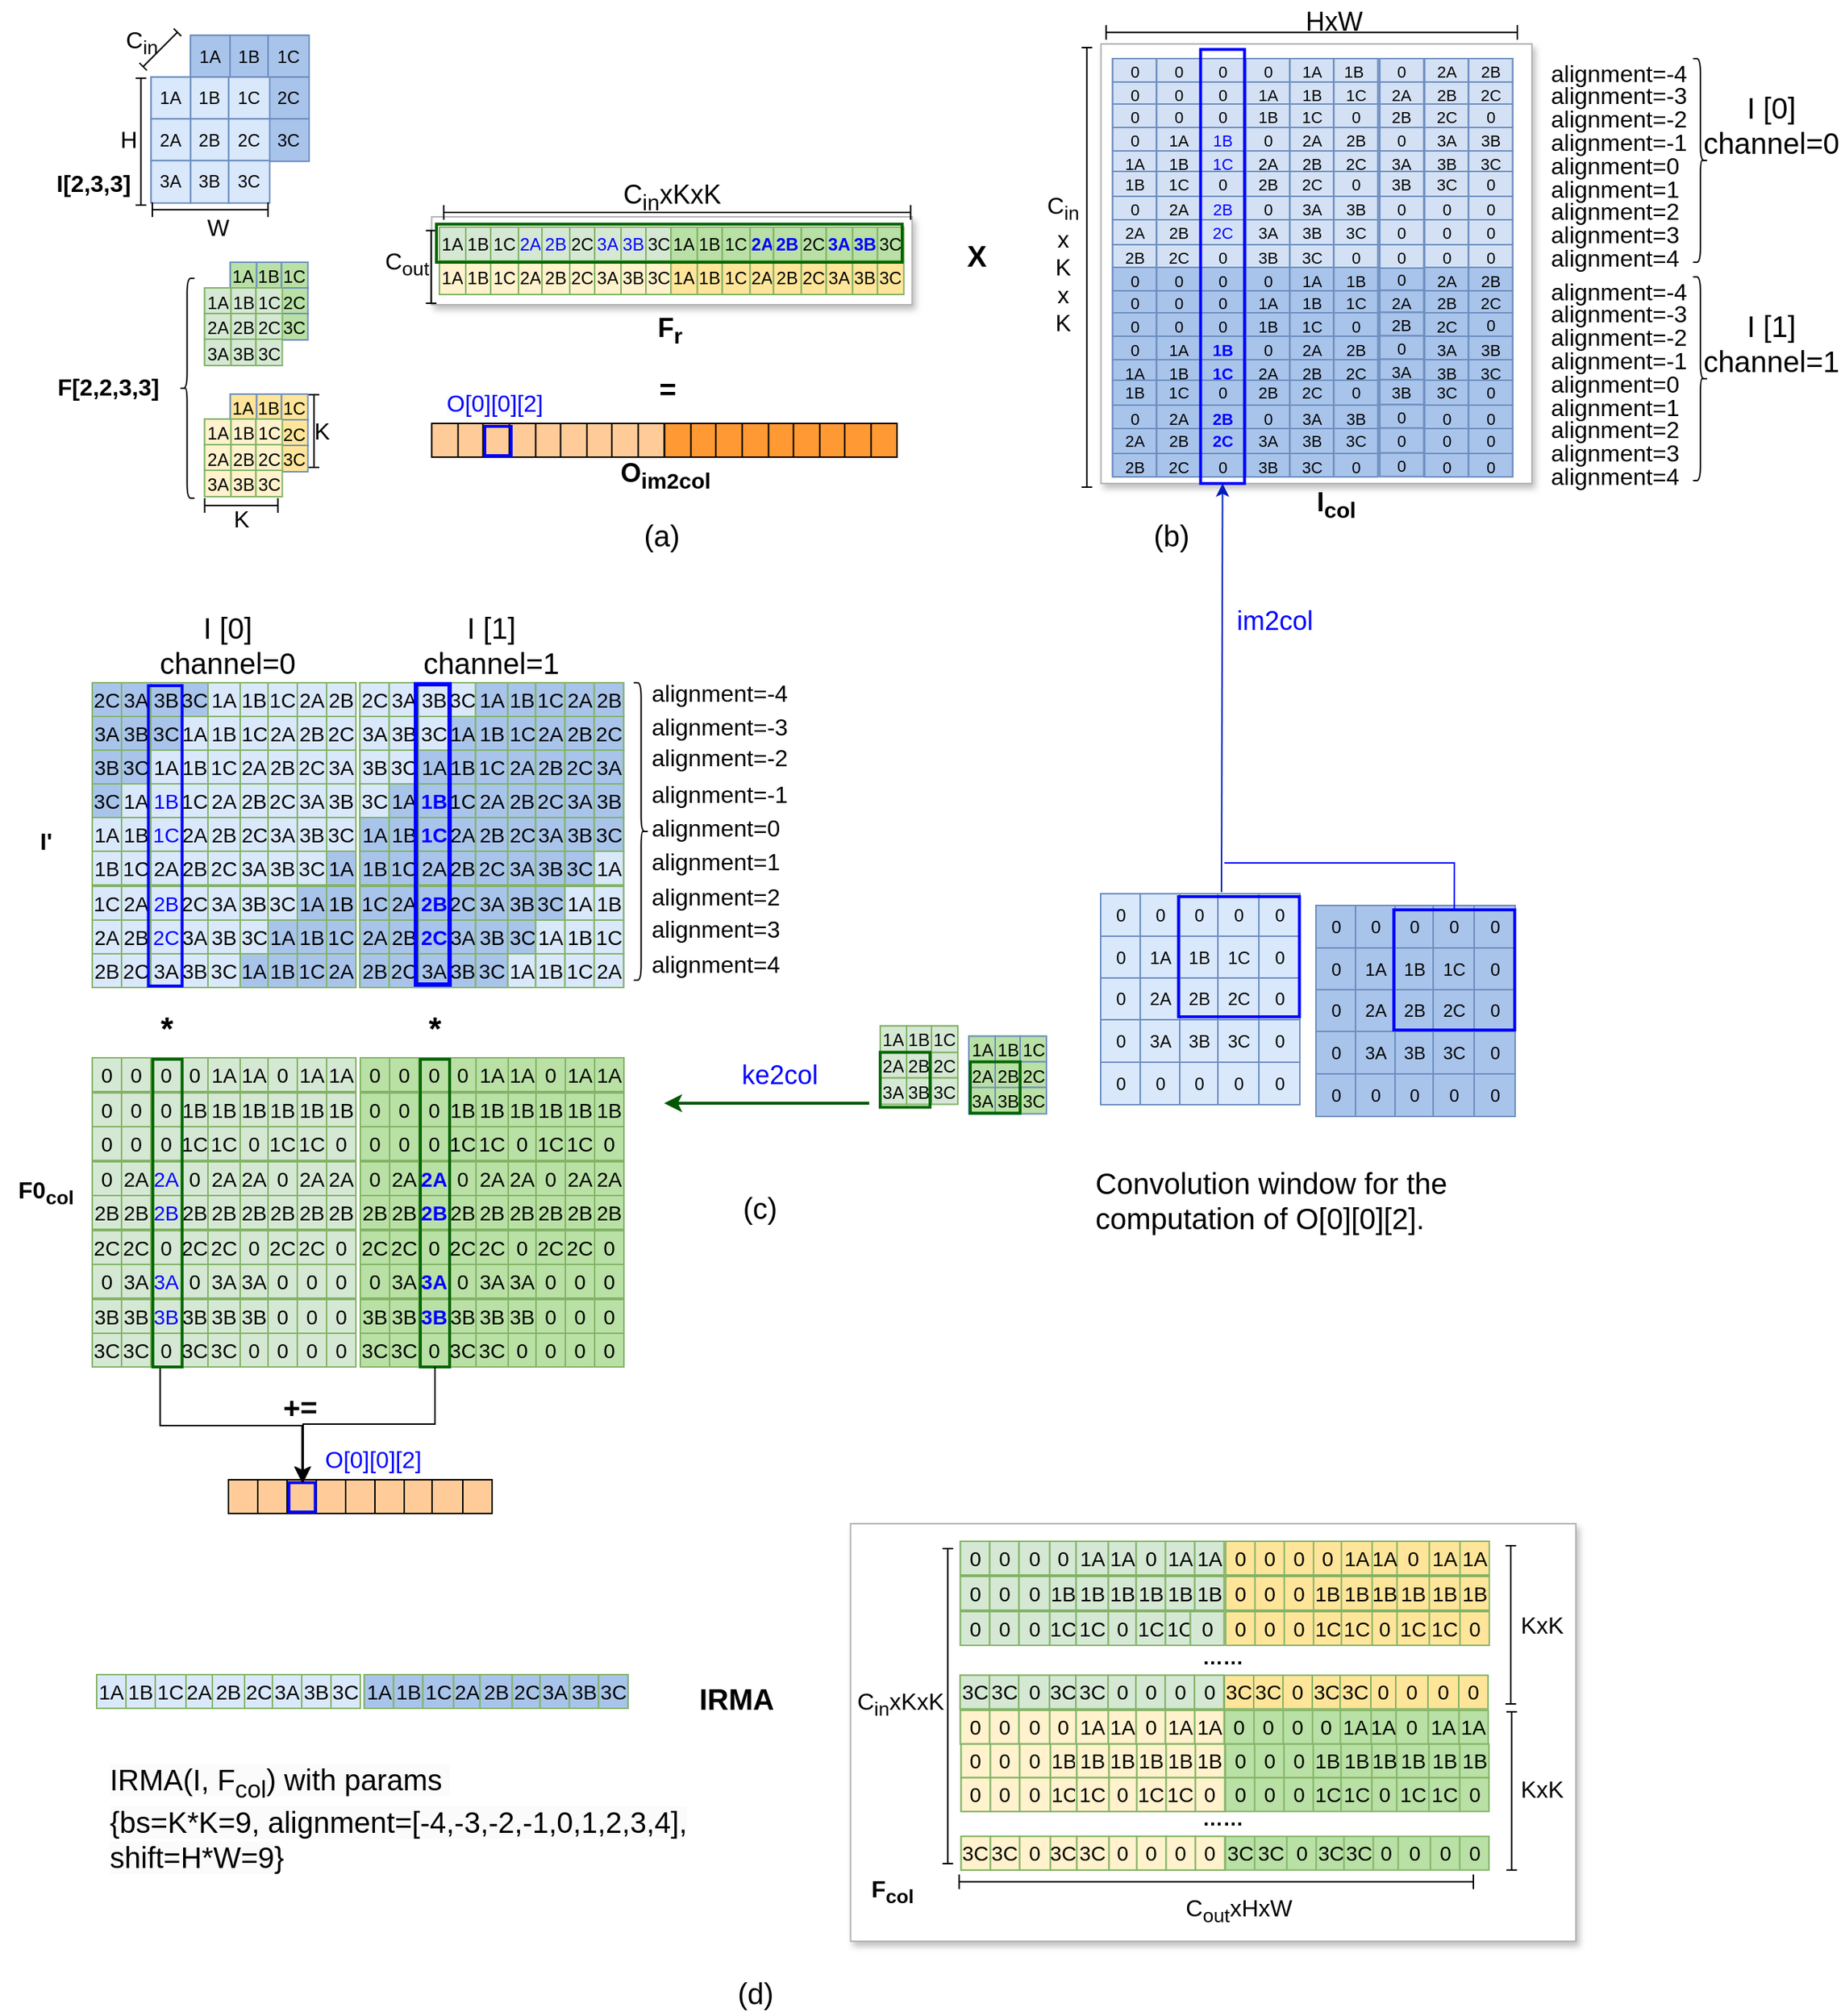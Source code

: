 <mxfile version="25.0.3">
  <diagram name="第 1 页" id="GwXWYubdjvw7QMlYSHth">
    <mxGraphModel dx="1853" dy="684" grid="1" gridSize="10" guides="1" tooltips="1" connect="1" arrows="1" fold="1" page="1" pageScale="1" pageWidth="827" pageHeight="1169" math="0" shadow="0">
      <root>
        <mxCell id="0" />
        <mxCell id="1" parent="0" />
        <mxCell id="k-QKzIgpcKaf-AfATtLA-1" value="" style="group" vertex="1" connectable="0" parent="1">
          <mxGeometry x="-246.25" y="230" width="70" height="70" as="geometry" />
        </mxCell>
        <mxCell id="k-QKzIgpcKaf-AfATtLA-2" value="" style="shape=table;startSize=0;container=1;collapsible=0;childLayout=tableLayout;fontFamily=Helvetica;labelBackgroundColor=#dae8fc;fillColor=#B9E0A5;strokeColor=#82B366;" vertex="1" parent="k-QKzIgpcKaf-AfATtLA-1">
          <mxGeometry x="17.5" width="52.5" height="17.5" as="geometry" />
        </mxCell>
        <mxCell id="k-QKzIgpcKaf-AfATtLA-3" value="" style="shape=tableRow;horizontal=0;startSize=0;swimlaneHead=0;swimlaneBody=0;strokeColor=#6c8ebf;top=0;left=0;bottom=0;right=0;collapsible=0;dropTarget=0;fillColor=#B9E0A5;points=[[0,0.5],[1,0.5]];portConstraint=eastwest;fontFamily=Helvetica;" vertex="1" parent="k-QKzIgpcKaf-AfATtLA-2">
          <mxGeometry width="52.5" height="18" as="geometry" />
        </mxCell>
        <mxCell id="k-QKzIgpcKaf-AfATtLA-4" value="1A" style="shape=partialRectangle;html=1;whiteSpace=wrap;connectable=0;strokeColor=#6c8ebf;overflow=hidden;fillColor=#B9E0A5;top=1;left=1;bottom=1;right=1;pointerEvents=1;perimeterSpacing=1;fontFamily=Helvetica;" vertex="1" parent="k-QKzIgpcKaf-AfATtLA-3">
          <mxGeometry width="18" height="18" as="geometry">
            <mxRectangle width="18" height="18" as="alternateBounds" />
          </mxGeometry>
        </mxCell>
        <mxCell id="k-QKzIgpcKaf-AfATtLA-5" value="1B" style="shape=partialRectangle;html=1;whiteSpace=wrap;connectable=0;strokeColor=#6c8ebf;overflow=hidden;fillColor=#B9E0A5;top=1;left=1;bottom=1;right=1;pointerEvents=1;perimeterSpacing=1;fontFamily=Helvetica;" vertex="1" parent="k-QKzIgpcKaf-AfATtLA-3">
          <mxGeometry x="18" width="17" height="18" as="geometry">
            <mxRectangle width="17" height="18" as="alternateBounds" />
          </mxGeometry>
        </mxCell>
        <mxCell id="k-QKzIgpcKaf-AfATtLA-6" value="1C" style="shape=partialRectangle;html=1;whiteSpace=wrap;connectable=0;strokeColor=#6c8ebf;overflow=hidden;fillColor=#B9E0A5;top=1;left=1;bottom=1;right=1;pointerEvents=1;fontFamily=Helvetica;" vertex="1" parent="k-QKzIgpcKaf-AfATtLA-3">
          <mxGeometry x="35" width="18" height="18" as="geometry">
            <mxRectangle width="18" height="18" as="alternateBounds" />
          </mxGeometry>
        </mxCell>
        <mxCell id="k-QKzIgpcKaf-AfATtLA-7" value="" style="shape=table;startSize=0;container=1;collapsible=0;childLayout=tableLayout;fontFamily=Helvetica;labelBackgroundColor=#dae8fc;fillColor=#B9E0A5;strokeColor=#6c8ebf;" vertex="1" parent="k-QKzIgpcKaf-AfATtLA-1">
          <mxGeometry x="17.5" y="17.5" width="52.5" height="17.5" as="geometry" />
        </mxCell>
        <mxCell id="k-QKzIgpcKaf-AfATtLA-8" value="" style="shape=tableRow;horizontal=0;startSize=0;swimlaneHead=0;swimlaneBody=0;strokeColor=#6c8ebf;top=0;left=0;bottom=0;right=0;collapsible=0;dropTarget=0;fillColor=#B9E0A5;points=[[0,0.5],[1,0.5]];portConstraint=eastwest;fontFamily=Helvetica;" vertex="1" parent="k-QKzIgpcKaf-AfATtLA-7">
          <mxGeometry width="52.5" height="18" as="geometry" />
        </mxCell>
        <mxCell id="k-QKzIgpcKaf-AfATtLA-9" value="2A" style="shape=partialRectangle;html=1;whiteSpace=wrap;connectable=0;strokeColor=#6c8ebf;overflow=hidden;fillColor=#B9E0A5;top=1;left=1;bottom=1;right=1;pointerEvents=1;perimeterSpacing=1;fontFamily=Helvetica;" vertex="1" parent="k-QKzIgpcKaf-AfATtLA-8">
          <mxGeometry width="18" height="18" as="geometry">
            <mxRectangle width="18" height="18" as="alternateBounds" />
          </mxGeometry>
        </mxCell>
        <mxCell id="k-QKzIgpcKaf-AfATtLA-10" value="2B" style="shape=partialRectangle;html=1;whiteSpace=wrap;connectable=0;strokeColor=#6c8ebf;overflow=hidden;fillColor=#B9E0A5;top=1;left=1;bottom=1;right=1;pointerEvents=1;perimeterSpacing=1;fontFamily=Helvetica;" vertex="1" parent="k-QKzIgpcKaf-AfATtLA-8">
          <mxGeometry x="18" width="17" height="18" as="geometry">
            <mxRectangle width="17" height="18" as="alternateBounds" />
          </mxGeometry>
        </mxCell>
        <mxCell id="k-QKzIgpcKaf-AfATtLA-11" value="2C" style="shape=partialRectangle;html=1;whiteSpace=wrap;connectable=0;strokeColor=#6c8ebf;overflow=hidden;fillColor=#B9E0A5;top=1;left=1;bottom=1;right=1;pointerEvents=1;fontFamily=Helvetica;" vertex="1" parent="k-QKzIgpcKaf-AfATtLA-8">
          <mxGeometry x="35" width="18" height="18" as="geometry">
            <mxRectangle width="18" height="18" as="alternateBounds" />
          </mxGeometry>
        </mxCell>
        <mxCell id="k-QKzIgpcKaf-AfATtLA-12" value="" style="shape=table;startSize=0;container=1;collapsible=0;childLayout=tableLayout;fontFamily=Helvetica;labelBackgroundColor=#dae8fc;fillColor=#B9E0A5;strokeColor=#6c8ebf;" vertex="1" parent="k-QKzIgpcKaf-AfATtLA-1">
          <mxGeometry x="17.5" y="35" width="52.5" height="17.5" as="geometry" />
        </mxCell>
        <mxCell id="k-QKzIgpcKaf-AfATtLA-13" value="" style="shape=tableRow;horizontal=0;startSize=0;swimlaneHead=0;swimlaneBody=0;strokeColor=#6c8ebf;top=0;left=0;bottom=0;right=0;collapsible=0;dropTarget=0;fillColor=#B9E0A5;points=[[0,0.5],[1,0.5]];portConstraint=eastwest;fontFamily=Helvetica;" vertex="1" parent="k-QKzIgpcKaf-AfATtLA-12">
          <mxGeometry width="52.5" height="18" as="geometry" />
        </mxCell>
        <mxCell id="k-QKzIgpcKaf-AfATtLA-14" value="3A" style="shape=partialRectangle;html=1;whiteSpace=wrap;connectable=0;strokeColor=#6c8ebf;overflow=hidden;fillColor=#B9E0A5;top=1;left=1;bottom=1;right=1;pointerEvents=1;perimeterSpacing=1;fontFamily=Helvetica;" vertex="1" parent="k-QKzIgpcKaf-AfATtLA-13">
          <mxGeometry width="18" height="18" as="geometry">
            <mxRectangle width="18" height="18" as="alternateBounds" />
          </mxGeometry>
        </mxCell>
        <mxCell id="k-QKzIgpcKaf-AfATtLA-15" value="3B" style="shape=partialRectangle;html=1;whiteSpace=wrap;connectable=0;strokeColor=#6c8ebf;overflow=hidden;fillColor=#B9E0A5;top=1;left=1;bottom=1;right=1;pointerEvents=1;perimeterSpacing=1;fontFamily=Helvetica;" vertex="1" parent="k-QKzIgpcKaf-AfATtLA-13">
          <mxGeometry x="18" width="17" height="18" as="geometry">
            <mxRectangle width="17" height="18" as="alternateBounds" />
          </mxGeometry>
        </mxCell>
        <mxCell id="k-QKzIgpcKaf-AfATtLA-16" value="3C" style="shape=partialRectangle;html=1;whiteSpace=wrap;connectable=0;strokeColor=#6c8ebf;overflow=hidden;fillColor=#B9E0A5;top=1;left=1;bottom=1;right=1;pointerEvents=1;fontFamily=Helvetica;" vertex="1" parent="k-QKzIgpcKaf-AfATtLA-13">
          <mxGeometry x="35" width="18" height="18" as="geometry">
            <mxRectangle width="18" height="18" as="alternateBounds" />
          </mxGeometry>
        </mxCell>
        <mxCell id="k-QKzIgpcKaf-AfATtLA-17" value="" style="shape=table;startSize=0;container=1;collapsible=0;childLayout=tableLayout;fontFamily=Helvetica;labelBackgroundColor=#dae8fc;fillColor=#d5e8d4;strokeColor=#82b366;" vertex="1" parent="k-QKzIgpcKaf-AfATtLA-1">
          <mxGeometry y="17.5" width="52.5" height="17.5" as="geometry" />
        </mxCell>
        <mxCell id="k-QKzIgpcKaf-AfATtLA-18" value="" style="shape=tableRow;horizontal=0;startSize=0;swimlaneHead=0;swimlaneBody=0;strokeColor=#82b366;top=0;left=0;bottom=0;right=0;collapsible=0;dropTarget=0;fillColor=#d5e8d4;points=[[0,0.5],[1,0.5]];portConstraint=eastwest;fontFamily=Helvetica;" vertex="1" parent="k-QKzIgpcKaf-AfATtLA-17">
          <mxGeometry width="52.5" height="18" as="geometry" />
        </mxCell>
        <mxCell id="k-QKzIgpcKaf-AfATtLA-19" value="1A" style="shape=partialRectangle;html=1;whiteSpace=wrap;connectable=0;strokeColor=#82b366;overflow=hidden;fillColor=#d5e8d4;top=1;left=1;bottom=1;right=1;pointerEvents=1;perimeterSpacing=1;fontFamily=Helvetica;" vertex="1" parent="k-QKzIgpcKaf-AfATtLA-18">
          <mxGeometry width="18" height="18" as="geometry">
            <mxRectangle width="18" height="18" as="alternateBounds" />
          </mxGeometry>
        </mxCell>
        <mxCell id="k-QKzIgpcKaf-AfATtLA-20" value="1B" style="shape=partialRectangle;html=1;whiteSpace=wrap;connectable=0;strokeColor=#82b366;overflow=hidden;fillColor=#d5e8d4;top=1;left=1;bottom=1;right=1;pointerEvents=1;perimeterSpacing=1;fontFamily=Helvetica;" vertex="1" parent="k-QKzIgpcKaf-AfATtLA-18">
          <mxGeometry x="18" width="17" height="18" as="geometry">
            <mxRectangle width="17" height="18" as="alternateBounds" />
          </mxGeometry>
        </mxCell>
        <mxCell id="k-QKzIgpcKaf-AfATtLA-21" value="1C" style="shape=partialRectangle;html=1;whiteSpace=wrap;connectable=0;strokeColor=#82b366;overflow=hidden;fillColor=#d5e8d4;top=1;left=1;bottom=1;right=1;pointerEvents=1;fontFamily=Helvetica;" vertex="1" parent="k-QKzIgpcKaf-AfATtLA-18">
          <mxGeometry x="35" width="18" height="18" as="geometry">
            <mxRectangle width="18" height="18" as="alternateBounds" />
          </mxGeometry>
        </mxCell>
        <mxCell id="k-QKzIgpcKaf-AfATtLA-22" value="" style="shape=table;startSize=0;container=1;collapsible=0;childLayout=tableLayout;fontFamily=Helvetica;labelBackgroundColor=#dae8fc;fillColor=#d5e8d4;strokeColor=#82b366;" vertex="1" parent="k-QKzIgpcKaf-AfATtLA-1">
          <mxGeometry y="35" width="52.5" height="17.5" as="geometry" />
        </mxCell>
        <mxCell id="k-QKzIgpcKaf-AfATtLA-23" value="" style="shape=tableRow;horizontal=0;startSize=0;swimlaneHead=0;swimlaneBody=0;strokeColor=#82b366;top=0;left=0;bottom=0;right=0;collapsible=0;dropTarget=0;fillColor=#d5e8d4;points=[[0,0.5],[1,0.5]];portConstraint=eastwest;fontFamily=Helvetica;" vertex="1" parent="k-QKzIgpcKaf-AfATtLA-22">
          <mxGeometry width="52.5" height="18" as="geometry" />
        </mxCell>
        <mxCell id="k-QKzIgpcKaf-AfATtLA-24" value="2A" style="shape=partialRectangle;html=1;whiteSpace=wrap;connectable=0;strokeColor=#82b366;overflow=hidden;fillColor=#d5e8d4;top=1;left=1;bottom=1;right=1;pointerEvents=1;perimeterSpacing=1;fontFamily=Helvetica;" vertex="1" parent="k-QKzIgpcKaf-AfATtLA-23">
          <mxGeometry width="18" height="18" as="geometry">
            <mxRectangle width="18" height="18" as="alternateBounds" />
          </mxGeometry>
        </mxCell>
        <mxCell id="k-QKzIgpcKaf-AfATtLA-25" value="2B" style="shape=partialRectangle;html=1;whiteSpace=wrap;connectable=0;strokeColor=#82b366;overflow=hidden;fillColor=#d5e8d4;top=1;left=1;bottom=1;right=1;pointerEvents=1;perimeterSpacing=1;fontFamily=Helvetica;" vertex="1" parent="k-QKzIgpcKaf-AfATtLA-23">
          <mxGeometry x="18" width="17" height="18" as="geometry">
            <mxRectangle width="17" height="18" as="alternateBounds" />
          </mxGeometry>
        </mxCell>
        <mxCell id="k-QKzIgpcKaf-AfATtLA-26" value="2C" style="shape=partialRectangle;html=1;whiteSpace=wrap;connectable=0;strokeColor=#82b366;overflow=hidden;fillColor=#d5e8d4;top=1;left=1;bottom=1;right=1;pointerEvents=1;fontFamily=Helvetica;" vertex="1" parent="k-QKzIgpcKaf-AfATtLA-23">
          <mxGeometry x="35" width="18" height="18" as="geometry">
            <mxRectangle width="18" height="18" as="alternateBounds" />
          </mxGeometry>
        </mxCell>
        <mxCell id="k-QKzIgpcKaf-AfATtLA-27" value="" style="shape=table;startSize=0;container=1;collapsible=0;childLayout=tableLayout;fontFamily=Helvetica;labelBackgroundColor=#dae8fc;fillColor=#d5e8d4;strokeColor=#82b366;" vertex="1" parent="k-QKzIgpcKaf-AfATtLA-1">
          <mxGeometry y="52.5" width="52.5" height="17.5" as="geometry" />
        </mxCell>
        <mxCell id="k-QKzIgpcKaf-AfATtLA-28" value="" style="shape=tableRow;horizontal=0;startSize=0;swimlaneHead=0;swimlaneBody=0;strokeColor=#82b366;top=0;left=0;bottom=0;right=0;collapsible=0;dropTarget=0;fillColor=#d5e8d4;points=[[0,0.5],[1,0.5]];portConstraint=eastwest;fontFamily=Helvetica;" vertex="1" parent="k-QKzIgpcKaf-AfATtLA-27">
          <mxGeometry width="52.5" height="18" as="geometry" />
        </mxCell>
        <mxCell id="k-QKzIgpcKaf-AfATtLA-29" value="3A" style="shape=partialRectangle;html=1;whiteSpace=wrap;connectable=0;strokeColor=#82b366;overflow=hidden;fillColor=#d5e8d4;top=1;left=1;bottom=1;right=1;pointerEvents=1;perimeterSpacing=1;fontFamily=Helvetica;" vertex="1" parent="k-QKzIgpcKaf-AfATtLA-28">
          <mxGeometry width="18" height="18" as="geometry">
            <mxRectangle width="18" height="18" as="alternateBounds" />
          </mxGeometry>
        </mxCell>
        <mxCell id="k-QKzIgpcKaf-AfATtLA-30" value="3B" style="shape=partialRectangle;html=1;whiteSpace=wrap;connectable=0;strokeColor=#82b366;overflow=hidden;fillColor=#d5e8d4;top=1;left=1;bottom=1;right=1;pointerEvents=1;perimeterSpacing=1;fontFamily=Helvetica;" vertex="1" parent="k-QKzIgpcKaf-AfATtLA-28">
          <mxGeometry x="18" width="17" height="18" as="geometry">
            <mxRectangle width="17" height="18" as="alternateBounds" />
          </mxGeometry>
        </mxCell>
        <mxCell id="k-QKzIgpcKaf-AfATtLA-31" value="3C" style="shape=partialRectangle;html=1;whiteSpace=wrap;connectable=0;strokeColor=#82b366;overflow=hidden;fillColor=#d5e8d4;top=1;left=1;bottom=1;right=1;pointerEvents=1;fontFamily=Helvetica;" vertex="1" parent="k-QKzIgpcKaf-AfATtLA-28">
          <mxGeometry x="35" width="18" height="18" as="geometry">
            <mxRectangle width="18" height="18" as="alternateBounds" />
          </mxGeometry>
        </mxCell>
        <mxCell id="k-QKzIgpcKaf-AfATtLA-32" value="" style="rounded=0;whiteSpace=wrap;html=1;shadow=1;strokeColor=#B3B3B3;" vertex="1" parent="1">
          <mxGeometry x="365.75" y="81" width="294.25" height="300" as="geometry" />
        </mxCell>
        <mxCell id="k-QKzIgpcKaf-AfATtLA-33" value="" style="group;fontSize=11;spacing=0;" vertex="1" connectable="0" parent="1">
          <mxGeometry x="373.75" y="91" width="90" height="285" as="geometry" />
        </mxCell>
        <mxCell id="k-QKzIgpcKaf-AfATtLA-34" value="" style="shape=table;startSize=0;container=1;collapsible=0;childLayout=tableLayout;fontSize=11;fontFamily=Helvetica;fillColor=#d5e8d4;strokeColor=#6C8EBF;rowLines=1;top=1;bottom=1;left=1;right=1;" vertex="1" parent="k-QKzIgpcKaf-AfATtLA-33">
          <mxGeometry width="30" height="142.5" as="geometry" />
        </mxCell>
        <mxCell id="k-QKzIgpcKaf-AfATtLA-35" value="" style="shape=tableRow;horizontal=0;startSize=0;swimlaneHead=0;swimlaneBody=0;strokeColor=inherit;top=1;left=1;bottom=1;right=1;collapsible=0;dropTarget=0;fillColor=#D4E1F5;points=[[0,0.5],[1,0.5]];portConstraint=eastwest;fontSize=11;fontFamily=Helvetica;" vertex="1" parent="k-QKzIgpcKaf-AfATtLA-34">
          <mxGeometry width="30" height="16" as="geometry" />
        </mxCell>
        <mxCell id="k-QKzIgpcKaf-AfATtLA-36" value="0" style="shape=partialRectangle;html=1;whiteSpace=wrap;connectable=0;strokeColor=inherit;overflow=hidden;fillColor=#D4E1F5;top=1;left=1;bottom=1;right=1;pointerEvents=1;fontSize=11;fontFamily=Helvetica;" vertex="1" parent="k-QKzIgpcKaf-AfATtLA-35">
          <mxGeometry width="30" height="16" as="geometry">
            <mxRectangle width="30" height="16" as="alternateBounds" />
          </mxGeometry>
        </mxCell>
        <mxCell id="k-QKzIgpcKaf-AfATtLA-37" value="" style="shape=tableRow;horizontal=0;startSize=0;swimlaneHead=0;swimlaneBody=0;strokeColor=inherit;top=1;left=1;bottom=1;right=1;collapsible=0;dropTarget=0;fillColor=#D4E1F5;points=[[0,0.5],[1,0.5]];portConstraint=eastwest;fontSize=11;fontFamily=Helvetica;" vertex="1" parent="k-QKzIgpcKaf-AfATtLA-34">
          <mxGeometry y="16" width="30" height="15" as="geometry" />
        </mxCell>
        <mxCell id="k-QKzIgpcKaf-AfATtLA-38" value="0" style="shape=partialRectangle;html=1;whiteSpace=wrap;connectable=0;strokeColor=inherit;overflow=hidden;fillColor=#D4E1F5;top=1;left=1;bottom=1;right=1;pointerEvents=1;fontSize=11;fontFamily=Helvetica;" vertex="1" parent="k-QKzIgpcKaf-AfATtLA-37">
          <mxGeometry width="30" height="15" as="geometry">
            <mxRectangle width="30" height="15" as="alternateBounds" />
          </mxGeometry>
        </mxCell>
        <mxCell id="k-QKzIgpcKaf-AfATtLA-39" value="" style="shape=tableRow;horizontal=0;startSize=0;swimlaneHead=0;swimlaneBody=0;strokeColor=inherit;top=1;left=1;bottom=1;right=1;collapsible=0;dropTarget=0;fillColor=#D4E1F5;points=[[0,0.5],[1,0.5]];portConstraint=eastwest;fontSize=11;fontFamily=Helvetica;" vertex="1" parent="k-QKzIgpcKaf-AfATtLA-34">
          <mxGeometry y="31" width="30" height="16" as="geometry" />
        </mxCell>
        <mxCell id="k-QKzIgpcKaf-AfATtLA-40" value="0" style="shape=partialRectangle;html=1;whiteSpace=wrap;connectable=0;strokeColor=inherit;overflow=hidden;fillColor=#D4E1F5;top=1;left=1;bottom=1;right=1;pointerEvents=1;fontSize=11;fontFamily=Helvetica;" vertex="1" parent="k-QKzIgpcKaf-AfATtLA-39">
          <mxGeometry width="30" height="16" as="geometry">
            <mxRectangle width="30" height="16" as="alternateBounds" />
          </mxGeometry>
        </mxCell>
        <mxCell id="k-QKzIgpcKaf-AfATtLA-41" style="shape=tableRow;horizontal=0;startSize=0;swimlaneHead=0;swimlaneBody=0;strokeColor=inherit;top=1;left=1;bottom=1;right=1;collapsible=0;dropTarget=0;fillColor=#D4E1F5;points=[[0,0.5],[1,0.5]];portConstraint=eastwest;fontSize=11;fontFamily=Helvetica;" vertex="1" parent="k-QKzIgpcKaf-AfATtLA-34">
          <mxGeometry y="47" width="30" height="16" as="geometry" />
        </mxCell>
        <mxCell id="k-QKzIgpcKaf-AfATtLA-42" value="0" style="shape=partialRectangle;html=1;whiteSpace=wrap;connectable=0;strokeColor=inherit;overflow=hidden;fillColor=#D4E1F5;top=1;left=1;bottom=1;right=1;pointerEvents=1;fontSize=11;fontFamily=Helvetica;" vertex="1" parent="k-QKzIgpcKaf-AfATtLA-41">
          <mxGeometry width="30" height="16" as="geometry">
            <mxRectangle width="30" height="16" as="alternateBounds" />
          </mxGeometry>
        </mxCell>
        <mxCell id="k-QKzIgpcKaf-AfATtLA-43" style="shape=tableRow;horizontal=0;startSize=0;swimlaneHead=0;swimlaneBody=0;strokeColor=inherit;top=1;left=1;bottom=1;right=1;collapsible=0;dropTarget=0;fillColor=#D4E1F5;points=[[0,0.5],[1,0.5]];portConstraint=eastwest;fontSize=11;fontFamily=Helvetica;" vertex="1" parent="k-QKzIgpcKaf-AfATtLA-34">
          <mxGeometry y="63" width="30" height="14" as="geometry" />
        </mxCell>
        <mxCell id="k-QKzIgpcKaf-AfATtLA-44" value="1A" style="shape=partialRectangle;html=1;whiteSpace=wrap;connectable=0;strokeColor=inherit;overflow=hidden;fillColor=#D4E1F5;top=1;left=1;bottom=1;right=1;pointerEvents=1;fontSize=11;fontFamily=Helvetica;" vertex="1" parent="k-QKzIgpcKaf-AfATtLA-43">
          <mxGeometry width="30" height="14" as="geometry">
            <mxRectangle width="30" height="14" as="alternateBounds" />
          </mxGeometry>
        </mxCell>
        <mxCell id="k-QKzIgpcKaf-AfATtLA-45" style="shape=tableRow;horizontal=0;startSize=0;swimlaneHead=0;swimlaneBody=0;strokeColor=inherit;top=1;left=1;bottom=1;right=1;collapsible=0;dropTarget=0;fillColor=#D4E1F5;points=[[0,0.5],[1,0.5]];portConstraint=eastwest;fontSize=11;fontFamily=Helvetica;" vertex="1" parent="k-QKzIgpcKaf-AfATtLA-34">
          <mxGeometry y="77" width="30" height="17" as="geometry" />
        </mxCell>
        <mxCell id="k-QKzIgpcKaf-AfATtLA-46" value="1B" style="shape=partialRectangle;html=1;whiteSpace=wrap;connectable=0;strokeColor=inherit;overflow=hidden;fillColor=#D4E1F5;top=1;left=1;bottom=1;right=1;pointerEvents=1;fontSize=11;fontFamily=Helvetica;" vertex="1" parent="k-QKzIgpcKaf-AfATtLA-45">
          <mxGeometry width="30" height="17" as="geometry">
            <mxRectangle width="30" height="17" as="alternateBounds" />
          </mxGeometry>
        </mxCell>
        <mxCell id="k-QKzIgpcKaf-AfATtLA-47" style="shape=tableRow;horizontal=0;startSize=0;swimlaneHead=0;swimlaneBody=0;strokeColor=inherit;top=1;left=1;bottom=1;right=1;collapsible=0;dropTarget=0;fillColor=#D4E1F5;points=[[0,0.5],[1,0.5]];portConstraint=eastwest;fontSize=11;fontFamily=Helvetica;" vertex="1" parent="k-QKzIgpcKaf-AfATtLA-34">
          <mxGeometry y="94" width="30" height="16" as="geometry" />
        </mxCell>
        <mxCell id="k-QKzIgpcKaf-AfATtLA-48" value="0" style="shape=partialRectangle;html=1;whiteSpace=wrap;connectable=0;strokeColor=inherit;overflow=hidden;fillColor=#D4E1F5;top=1;left=1;bottom=1;right=1;pointerEvents=1;fontSize=11;fontFamily=Helvetica;" vertex="1" parent="k-QKzIgpcKaf-AfATtLA-47">
          <mxGeometry width="30" height="16" as="geometry">
            <mxRectangle width="30" height="16" as="alternateBounds" />
          </mxGeometry>
        </mxCell>
        <mxCell id="k-QKzIgpcKaf-AfATtLA-49" style="shape=tableRow;horizontal=0;startSize=0;swimlaneHead=0;swimlaneBody=0;strokeColor=inherit;top=1;left=1;bottom=1;right=1;collapsible=0;dropTarget=0;fillColor=#D4E1F5;points=[[0,0.5],[1,0.5]];portConstraint=eastwest;fontSize=11;fontFamily=Helvetica;" vertex="1" parent="k-QKzIgpcKaf-AfATtLA-34">
          <mxGeometry y="110" width="30" height="17" as="geometry" />
        </mxCell>
        <mxCell id="k-QKzIgpcKaf-AfATtLA-50" value="2A" style="shape=partialRectangle;html=1;whiteSpace=wrap;connectable=0;strokeColor=inherit;overflow=hidden;fillColor=#D4E1F5;top=1;left=1;bottom=1;right=1;pointerEvents=1;fontSize=11;fontFamily=Helvetica;" vertex="1" parent="k-QKzIgpcKaf-AfATtLA-49">
          <mxGeometry width="30" height="17" as="geometry">
            <mxRectangle width="30" height="17" as="alternateBounds" />
          </mxGeometry>
        </mxCell>
        <mxCell id="k-QKzIgpcKaf-AfATtLA-51" style="shape=tableRow;horizontal=0;startSize=0;swimlaneHead=0;swimlaneBody=0;strokeColor=inherit;top=1;left=1;bottom=1;right=1;collapsible=0;dropTarget=0;fillColor=#D4E1F5;points=[[0,0.5],[1,0.5]];portConstraint=eastwest;fontSize=11;fontFamily=Helvetica;" vertex="1" parent="k-QKzIgpcKaf-AfATtLA-34">
          <mxGeometry y="127" width="30" height="16" as="geometry" />
        </mxCell>
        <mxCell id="k-QKzIgpcKaf-AfATtLA-52" value="2B" style="shape=partialRectangle;html=1;whiteSpace=wrap;connectable=0;strokeColor=inherit;overflow=hidden;fillColor=#D4E1F5;top=1;left=1;bottom=1;right=1;pointerEvents=1;fontSize=11;fontFamily=Helvetica;" vertex="1" parent="k-QKzIgpcKaf-AfATtLA-51">
          <mxGeometry width="30" height="16" as="geometry">
            <mxRectangle width="30" height="16" as="alternateBounds" />
          </mxGeometry>
        </mxCell>
        <mxCell id="k-QKzIgpcKaf-AfATtLA-53" value="" style="shape=table;startSize=0;container=1;collapsible=0;childLayout=tableLayout;fontSize=11;fontFamily=Helvetica;fillColor=#B9E0A5;strokeColor=#6C8EBF;top=1;bottom=1;left=1;right=1;" vertex="1" parent="k-QKzIgpcKaf-AfATtLA-33">
          <mxGeometry x="30" width="30" height="142.5" as="geometry" />
        </mxCell>
        <mxCell id="k-QKzIgpcKaf-AfATtLA-54" value="" style="shape=tableRow;horizontal=0;startSize=0;swimlaneHead=0;swimlaneBody=0;strokeColor=inherit;top=1;left=1;bottom=1;right=1;collapsible=0;dropTarget=0;fillColor=#D4E1F5;points=[[0,0.5],[1,0.5]];portConstraint=eastwest;fontSize=11;fontFamily=Helvetica;" vertex="1" parent="k-QKzIgpcKaf-AfATtLA-53">
          <mxGeometry width="30" height="16" as="geometry" />
        </mxCell>
        <mxCell id="k-QKzIgpcKaf-AfATtLA-55" value="0" style="shape=partialRectangle;html=1;whiteSpace=wrap;connectable=0;strokeColor=inherit;overflow=hidden;fillColor=#D4E1F5;top=1;left=1;bottom=1;right=1;pointerEvents=1;fontSize=11;fontFamily=Helvetica;" vertex="1" parent="k-QKzIgpcKaf-AfATtLA-54">
          <mxGeometry width="30" height="16" as="geometry">
            <mxRectangle width="30" height="16" as="alternateBounds" />
          </mxGeometry>
        </mxCell>
        <mxCell id="k-QKzIgpcKaf-AfATtLA-56" value="" style="shape=tableRow;horizontal=0;startSize=0;swimlaneHead=0;swimlaneBody=0;strokeColor=inherit;top=1;left=1;bottom=1;right=1;collapsible=0;dropTarget=0;fillColor=#D4E1F5;points=[[0,0.5],[1,0.5]];portConstraint=eastwest;fontSize=11;fontFamily=Helvetica;" vertex="1" parent="k-QKzIgpcKaf-AfATtLA-53">
          <mxGeometry y="16" width="30" height="15" as="geometry" />
        </mxCell>
        <mxCell id="k-QKzIgpcKaf-AfATtLA-57" value="0" style="shape=partialRectangle;html=1;whiteSpace=wrap;connectable=0;strokeColor=inherit;overflow=hidden;fillColor=#D4E1F5;top=1;left=1;bottom=1;right=1;pointerEvents=1;fontSize=11;fontFamily=Helvetica;" vertex="1" parent="k-QKzIgpcKaf-AfATtLA-56">
          <mxGeometry width="30" height="15" as="geometry">
            <mxRectangle width="30" height="15" as="alternateBounds" />
          </mxGeometry>
        </mxCell>
        <mxCell id="k-QKzIgpcKaf-AfATtLA-58" value="" style="shape=tableRow;horizontal=0;startSize=0;swimlaneHead=0;swimlaneBody=0;strokeColor=inherit;top=1;left=1;bottom=1;right=1;collapsible=0;dropTarget=0;fillColor=#D4E1F5;points=[[0,0.5],[1,0.5]];portConstraint=eastwest;fontSize=11;fontFamily=Helvetica;" vertex="1" parent="k-QKzIgpcKaf-AfATtLA-53">
          <mxGeometry y="31" width="30" height="16" as="geometry" />
        </mxCell>
        <mxCell id="k-QKzIgpcKaf-AfATtLA-59" value="0" style="shape=partialRectangle;html=1;whiteSpace=wrap;connectable=0;strokeColor=inherit;overflow=hidden;fillColor=#D4E1F5;top=1;left=1;bottom=1;right=1;pointerEvents=1;fontSize=11;fontFamily=Helvetica;" vertex="1" parent="k-QKzIgpcKaf-AfATtLA-58">
          <mxGeometry width="30" height="16" as="geometry">
            <mxRectangle width="30" height="16" as="alternateBounds" />
          </mxGeometry>
        </mxCell>
        <mxCell id="k-QKzIgpcKaf-AfATtLA-60" style="shape=tableRow;horizontal=0;startSize=0;swimlaneHead=0;swimlaneBody=0;strokeColor=inherit;top=1;left=1;bottom=1;right=1;collapsible=0;dropTarget=0;fillColor=#D4E1F5;points=[[0,0.5],[1,0.5]];portConstraint=eastwest;fontSize=11;fontFamily=Helvetica;" vertex="1" parent="k-QKzIgpcKaf-AfATtLA-53">
          <mxGeometry y="47" width="30" height="16" as="geometry" />
        </mxCell>
        <mxCell id="k-QKzIgpcKaf-AfATtLA-61" value="1A" style="shape=partialRectangle;html=1;whiteSpace=wrap;connectable=0;strokeColor=inherit;overflow=hidden;fillColor=#D4E1F5;top=1;left=1;bottom=1;right=1;pointerEvents=1;fontSize=11;fontFamily=Helvetica;" vertex="1" parent="k-QKzIgpcKaf-AfATtLA-60">
          <mxGeometry width="30" height="16" as="geometry">
            <mxRectangle width="30" height="16" as="alternateBounds" />
          </mxGeometry>
        </mxCell>
        <mxCell id="k-QKzIgpcKaf-AfATtLA-62" style="shape=tableRow;horizontal=0;startSize=0;swimlaneHead=0;swimlaneBody=0;strokeColor=inherit;top=1;left=1;bottom=1;right=1;collapsible=0;dropTarget=0;fillColor=#D4E1F5;points=[[0,0.5],[1,0.5]];portConstraint=eastwest;fontSize=11;fontFamily=Helvetica;" vertex="1" parent="k-QKzIgpcKaf-AfATtLA-53">
          <mxGeometry y="63" width="30" height="14" as="geometry" />
        </mxCell>
        <mxCell id="k-QKzIgpcKaf-AfATtLA-63" value="1B" style="shape=partialRectangle;html=1;whiteSpace=wrap;connectable=0;strokeColor=inherit;overflow=hidden;fillColor=#D4E1F5;top=1;left=1;bottom=1;right=1;pointerEvents=1;fontSize=11;fontFamily=Helvetica;" vertex="1" parent="k-QKzIgpcKaf-AfATtLA-62">
          <mxGeometry width="30" height="14" as="geometry">
            <mxRectangle width="30" height="14" as="alternateBounds" />
          </mxGeometry>
        </mxCell>
        <mxCell id="k-QKzIgpcKaf-AfATtLA-64" style="shape=tableRow;horizontal=0;startSize=0;swimlaneHead=0;swimlaneBody=0;strokeColor=inherit;top=1;left=1;bottom=1;right=1;collapsible=0;dropTarget=0;fillColor=#D4E1F5;points=[[0,0.5],[1,0.5]];portConstraint=eastwest;fontSize=11;fontFamily=Helvetica;" vertex="1" parent="k-QKzIgpcKaf-AfATtLA-53">
          <mxGeometry y="77" width="30" height="17" as="geometry" />
        </mxCell>
        <mxCell id="k-QKzIgpcKaf-AfATtLA-65" value="1C" style="shape=partialRectangle;html=1;whiteSpace=wrap;connectable=0;strokeColor=inherit;overflow=hidden;fillColor=#D4E1F5;top=1;left=1;bottom=1;right=1;pointerEvents=1;fontSize=11;fontFamily=Helvetica;" vertex="1" parent="k-QKzIgpcKaf-AfATtLA-64">
          <mxGeometry width="30" height="17" as="geometry">
            <mxRectangle width="30" height="17" as="alternateBounds" />
          </mxGeometry>
        </mxCell>
        <mxCell id="k-QKzIgpcKaf-AfATtLA-66" style="shape=tableRow;horizontal=0;startSize=0;swimlaneHead=0;swimlaneBody=0;strokeColor=inherit;top=1;left=1;bottom=1;right=1;collapsible=0;dropTarget=0;fillColor=#D4E1F5;points=[[0,0.5],[1,0.5]];portConstraint=eastwest;fontSize=11;fontFamily=Helvetica;" vertex="1" parent="k-QKzIgpcKaf-AfATtLA-53">
          <mxGeometry y="94" width="30" height="16" as="geometry" />
        </mxCell>
        <mxCell id="k-QKzIgpcKaf-AfATtLA-67" value="2A" style="shape=partialRectangle;html=1;whiteSpace=wrap;connectable=0;strokeColor=inherit;overflow=hidden;fillColor=#D4E1F5;top=1;left=1;bottom=1;right=1;pointerEvents=1;fontSize=11;fontFamily=Helvetica;" vertex="1" parent="k-QKzIgpcKaf-AfATtLA-66">
          <mxGeometry width="30" height="16" as="geometry">
            <mxRectangle width="30" height="16" as="alternateBounds" />
          </mxGeometry>
        </mxCell>
        <mxCell id="k-QKzIgpcKaf-AfATtLA-68" style="shape=tableRow;horizontal=0;startSize=0;swimlaneHead=0;swimlaneBody=0;strokeColor=inherit;top=1;left=1;bottom=1;right=1;collapsible=0;dropTarget=0;fillColor=#D4E1F5;points=[[0,0.5],[1,0.5]];portConstraint=eastwest;fontSize=11;fontFamily=Helvetica;" vertex="1" parent="k-QKzIgpcKaf-AfATtLA-53">
          <mxGeometry y="110" width="30" height="17" as="geometry" />
        </mxCell>
        <mxCell id="k-QKzIgpcKaf-AfATtLA-69" value="2B" style="shape=partialRectangle;html=1;whiteSpace=wrap;connectable=0;strokeColor=inherit;overflow=hidden;fillColor=#D4E1F5;top=1;left=1;bottom=1;right=1;pointerEvents=1;fontSize=11;fontFamily=Helvetica;" vertex="1" parent="k-QKzIgpcKaf-AfATtLA-68">
          <mxGeometry width="30" height="17" as="geometry">
            <mxRectangle width="30" height="17" as="alternateBounds" />
          </mxGeometry>
        </mxCell>
        <mxCell id="k-QKzIgpcKaf-AfATtLA-70" style="shape=tableRow;horizontal=0;startSize=0;swimlaneHead=0;swimlaneBody=0;strokeColor=inherit;top=1;left=1;bottom=1;right=1;collapsible=0;dropTarget=0;fillColor=#D4E1F5;points=[[0,0.5],[1,0.5]];portConstraint=eastwest;fontSize=11;fontFamily=Helvetica;" vertex="1" parent="k-QKzIgpcKaf-AfATtLA-53">
          <mxGeometry y="127" width="30" height="16" as="geometry" />
        </mxCell>
        <mxCell id="k-QKzIgpcKaf-AfATtLA-71" value="2C" style="shape=partialRectangle;html=1;whiteSpace=wrap;connectable=0;strokeColor=inherit;overflow=hidden;fillColor=#D4E1F5;top=1;left=1;bottom=1;right=1;pointerEvents=1;fontSize=11;fontFamily=Helvetica;" vertex="1" parent="k-QKzIgpcKaf-AfATtLA-70">
          <mxGeometry width="30" height="16" as="geometry">
            <mxRectangle width="30" height="16" as="alternateBounds" />
          </mxGeometry>
        </mxCell>
        <mxCell id="k-QKzIgpcKaf-AfATtLA-72" value="" style="shape=table;startSize=0;container=1;collapsible=0;childLayout=tableLayout;fontSize=11;fontFamily=Helvetica;fillColor=#B9E0A5;strokeColor=#6C8EBF;top=1;bottom=1;left=1;right=1;" vertex="1" parent="k-QKzIgpcKaf-AfATtLA-33">
          <mxGeometry x="60" width="30" height="142.5" as="geometry" />
        </mxCell>
        <mxCell id="k-QKzIgpcKaf-AfATtLA-73" value="" style="shape=tableRow;horizontal=0;startSize=0;swimlaneHead=0;swimlaneBody=0;strokeColor=inherit;top=1;left=1;bottom=1;right=1;collapsible=0;dropTarget=0;fillColor=#D4E1F5;points=[[0,0.5],[1,0.5]];portConstraint=eastwest;fontSize=11;fontFamily=Helvetica;" vertex="1" parent="k-QKzIgpcKaf-AfATtLA-72">
          <mxGeometry width="30" height="16" as="geometry" />
        </mxCell>
        <mxCell id="k-QKzIgpcKaf-AfATtLA-74" value="0" style="shape=partialRectangle;html=1;whiteSpace=wrap;connectable=0;strokeColor=inherit;overflow=hidden;fillColor=#D4E1F5;top=1;left=1;bottom=1;right=1;pointerEvents=1;fontSize=11;fontFamily=Helvetica;" vertex="1" parent="k-QKzIgpcKaf-AfATtLA-73">
          <mxGeometry width="30" height="16" as="geometry">
            <mxRectangle width="30" height="16" as="alternateBounds" />
          </mxGeometry>
        </mxCell>
        <mxCell id="k-QKzIgpcKaf-AfATtLA-75" value="" style="shape=tableRow;horizontal=0;startSize=0;swimlaneHead=0;swimlaneBody=0;strokeColor=inherit;top=1;left=1;bottom=1;right=1;collapsible=0;dropTarget=0;fillColor=#D4E1F5;points=[[0,0.5],[1,0.5]];portConstraint=eastwest;fontSize=11;fontFamily=Helvetica;" vertex="1" parent="k-QKzIgpcKaf-AfATtLA-72">
          <mxGeometry y="16" width="30" height="15" as="geometry" />
        </mxCell>
        <mxCell id="k-QKzIgpcKaf-AfATtLA-76" value="0" style="shape=partialRectangle;html=1;whiteSpace=wrap;connectable=0;strokeColor=inherit;overflow=hidden;fillColor=#D4E1F5;top=1;left=1;bottom=1;right=1;pointerEvents=1;fontSize=11;fontFamily=Helvetica;" vertex="1" parent="k-QKzIgpcKaf-AfATtLA-75">
          <mxGeometry width="30" height="15" as="geometry">
            <mxRectangle width="30" height="15" as="alternateBounds" />
          </mxGeometry>
        </mxCell>
        <mxCell id="k-QKzIgpcKaf-AfATtLA-77" value="" style="shape=tableRow;horizontal=0;startSize=0;swimlaneHead=0;swimlaneBody=0;strokeColor=inherit;top=1;left=1;bottom=1;right=1;collapsible=0;dropTarget=0;fillColor=#D4E1F5;points=[[0,0.5],[1,0.5]];portConstraint=eastwest;fontSize=11;fontFamily=Helvetica;" vertex="1" parent="k-QKzIgpcKaf-AfATtLA-72">
          <mxGeometry y="31" width="30" height="16" as="geometry" />
        </mxCell>
        <mxCell id="k-QKzIgpcKaf-AfATtLA-78" value="0" style="shape=partialRectangle;html=1;whiteSpace=wrap;connectable=0;strokeColor=inherit;overflow=hidden;fillColor=#D4E1F5;top=1;left=1;bottom=1;right=1;pointerEvents=1;fontSize=11;fontFamily=Helvetica;" vertex="1" parent="k-QKzIgpcKaf-AfATtLA-77">
          <mxGeometry width="30" height="16" as="geometry">
            <mxRectangle width="30" height="16" as="alternateBounds" />
          </mxGeometry>
        </mxCell>
        <mxCell id="k-QKzIgpcKaf-AfATtLA-79" style="shape=tableRow;horizontal=0;startSize=0;swimlaneHead=0;swimlaneBody=0;strokeColor=inherit;top=1;left=1;bottom=1;right=1;collapsible=0;dropTarget=0;fillColor=#D4E1F5;points=[[0,0.5],[1,0.5]];portConstraint=eastwest;fontSize=11;fontFamily=Helvetica;" vertex="1" parent="k-QKzIgpcKaf-AfATtLA-72">
          <mxGeometry y="47" width="30" height="16" as="geometry" />
        </mxCell>
        <mxCell id="k-QKzIgpcKaf-AfATtLA-80" value="&lt;font color=&quot;#0000ff&quot;&gt;1B&lt;/font&gt;" style="shape=partialRectangle;html=1;whiteSpace=wrap;connectable=0;strokeColor=inherit;overflow=hidden;fillColor=#D4E1F5;top=1;left=1;bottom=1;right=1;pointerEvents=1;fontSize=11;fontFamily=Helvetica;" vertex="1" parent="k-QKzIgpcKaf-AfATtLA-79">
          <mxGeometry width="30" height="16" as="geometry">
            <mxRectangle width="30" height="16" as="alternateBounds" />
          </mxGeometry>
        </mxCell>
        <mxCell id="k-QKzIgpcKaf-AfATtLA-81" style="shape=tableRow;horizontal=0;startSize=0;swimlaneHead=0;swimlaneBody=0;strokeColor=inherit;top=1;left=1;bottom=1;right=1;collapsible=0;dropTarget=0;fillColor=#D4E1F5;points=[[0,0.5],[1,0.5]];portConstraint=eastwest;fontSize=11;fontFamily=Helvetica;" vertex="1" parent="k-QKzIgpcKaf-AfATtLA-72">
          <mxGeometry y="63" width="30" height="14" as="geometry" />
        </mxCell>
        <mxCell id="k-QKzIgpcKaf-AfATtLA-82" value="&lt;font color=&quot;#0000ff&quot;&gt;1C&lt;/font&gt;" style="shape=partialRectangle;html=1;whiteSpace=wrap;connectable=0;strokeColor=inherit;overflow=hidden;fillColor=#D4E1F5;top=1;left=1;bottom=1;right=1;pointerEvents=1;fontSize=11;fontFamily=Helvetica;" vertex="1" parent="k-QKzIgpcKaf-AfATtLA-81">
          <mxGeometry width="30" height="14" as="geometry">
            <mxRectangle width="30" height="14" as="alternateBounds" />
          </mxGeometry>
        </mxCell>
        <mxCell id="k-QKzIgpcKaf-AfATtLA-83" style="shape=tableRow;horizontal=0;startSize=0;swimlaneHead=0;swimlaneBody=0;strokeColor=inherit;top=1;left=1;bottom=1;right=1;collapsible=0;dropTarget=0;fillColor=#D4E1F5;points=[[0,0.5],[1,0.5]];portConstraint=eastwest;fontSize=11;fontFamily=Helvetica;" vertex="1" parent="k-QKzIgpcKaf-AfATtLA-72">
          <mxGeometry y="77" width="30" height="17" as="geometry" />
        </mxCell>
        <mxCell id="k-QKzIgpcKaf-AfATtLA-84" value="0" style="shape=partialRectangle;html=1;whiteSpace=wrap;connectable=0;strokeColor=inherit;overflow=hidden;fillColor=#D4E1F5;top=1;left=1;bottom=1;right=1;pointerEvents=1;fontSize=11;fontFamily=Helvetica;" vertex="1" parent="k-QKzIgpcKaf-AfATtLA-83">
          <mxGeometry width="30" height="17" as="geometry">
            <mxRectangle width="30" height="17" as="alternateBounds" />
          </mxGeometry>
        </mxCell>
        <mxCell id="k-QKzIgpcKaf-AfATtLA-85" style="shape=tableRow;horizontal=0;startSize=0;swimlaneHead=0;swimlaneBody=0;strokeColor=inherit;top=1;left=1;bottom=1;right=1;collapsible=0;dropTarget=0;fillColor=#D4E1F5;points=[[0,0.5],[1,0.5]];portConstraint=eastwest;fontSize=11;fontFamily=Helvetica;" vertex="1" parent="k-QKzIgpcKaf-AfATtLA-72">
          <mxGeometry y="94" width="30" height="16" as="geometry" />
        </mxCell>
        <mxCell id="k-QKzIgpcKaf-AfATtLA-86" value="&lt;font color=&quot;#0000ff&quot;&gt;2B&lt;/font&gt;" style="shape=partialRectangle;html=1;whiteSpace=wrap;connectable=0;strokeColor=inherit;overflow=hidden;fillColor=#D4E1F5;top=1;left=1;bottom=1;right=1;pointerEvents=1;fontSize=11;fontFamily=Helvetica;" vertex="1" parent="k-QKzIgpcKaf-AfATtLA-85">
          <mxGeometry width="30" height="16" as="geometry">
            <mxRectangle width="30" height="16" as="alternateBounds" />
          </mxGeometry>
        </mxCell>
        <mxCell id="k-QKzIgpcKaf-AfATtLA-87" style="shape=tableRow;horizontal=0;startSize=0;swimlaneHead=0;swimlaneBody=0;strokeColor=inherit;top=1;left=1;bottom=1;right=1;collapsible=0;dropTarget=0;fillColor=#D4E1F5;points=[[0,0.5],[1,0.5]];portConstraint=eastwest;fontSize=11;fontFamily=Helvetica;" vertex="1" parent="k-QKzIgpcKaf-AfATtLA-72">
          <mxGeometry y="110" width="30" height="17" as="geometry" />
        </mxCell>
        <mxCell id="k-QKzIgpcKaf-AfATtLA-88" value="&lt;font color=&quot;#0000ff&quot;&gt;2C&lt;/font&gt;" style="shape=partialRectangle;html=1;whiteSpace=wrap;connectable=0;strokeColor=inherit;overflow=hidden;fillColor=#D4E1F5;top=1;left=1;bottom=1;right=1;pointerEvents=1;fontSize=11;fontFamily=Helvetica;" vertex="1" parent="k-QKzIgpcKaf-AfATtLA-87">
          <mxGeometry width="30" height="17" as="geometry">
            <mxRectangle width="30" height="17" as="alternateBounds" />
          </mxGeometry>
        </mxCell>
        <mxCell id="k-QKzIgpcKaf-AfATtLA-89" style="shape=tableRow;horizontal=0;startSize=0;swimlaneHead=0;swimlaneBody=0;strokeColor=inherit;top=1;left=1;bottom=1;right=1;collapsible=0;dropTarget=0;fillColor=#D4E1F5;points=[[0,0.5],[1,0.5]];portConstraint=eastwest;fontSize=11;fontFamily=Helvetica;" vertex="1" parent="k-QKzIgpcKaf-AfATtLA-72">
          <mxGeometry y="127" width="30" height="16" as="geometry" />
        </mxCell>
        <mxCell id="k-QKzIgpcKaf-AfATtLA-90" value="0" style="shape=partialRectangle;html=1;whiteSpace=wrap;connectable=0;strokeColor=inherit;overflow=hidden;fillColor=#D4E1F5;top=1;left=1;bottom=1;right=1;pointerEvents=1;fontSize=11;fontFamily=Helvetica;" vertex="1" parent="k-QKzIgpcKaf-AfATtLA-89">
          <mxGeometry width="30" height="16" as="geometry">
            <mxRectangle width="30" height="16" as="alternateBounds" />
          </mxGeometry>
        </mxCell>
        <mxCell id="k-QKzIgpcKaf-AfATtLA-91" value="" style="shape=table;startSize=0;container=1;collapsible=0;childLayout=tableLayout;fontSize=11;fontFamily=Helvetica;fillColor=#A9C4EB;strokeColor=#6C8EBF;rowLines=1;top=1;bottom=1;left=1;right=1;" vertex="1" parent="k-QKzIgpcKaf-AfATtLA-33">
          <mxGeometry y="142.5" width="30" height="142.5" as="geometry" />
        </mxCell>
        <mxCell id="k-QKzIgpcKaf-AfATtLA-92" value="" style="shape=tableRow;horizontal=0;startSize=0;swimlaneHead=0;swimlaneBody=0;strokeColor=inherit;top=1;left=1;bottom=1;right=1;collapsible=0;dropTarget=0;fillColor=#A9C4EB;points=[[0,0.5],[1,0.5]];portConstraint=eastwest;fontSize=11;fontFamily=Helvetica;" vertex="1" parent="k-QKzIgpcKaf-AfATtLA-91">
          <mxGeometry width="30" height="16" as="geometry" />
        </mxCell>
        <mxCell id="k-QKzIgpcKaf-AfATtLA-93" value="0" style="shape=partialRectangle;html=1;whiteSpace=wrap;connectable=0;strokeColor=inherit;overflow=hidden;fillColor=#A9C4EB;top=1;left=1;bottom=1;right=1;pointerEvents=1;fontSize=11;fontFamily=Helvetica;" vertex="1" parent="k-QKzIgpcKaf-AfATtLA-92">
          <mxGeometry width="30" height="16" as="geometry">
            <mxRectangle width="30" height="16" as="alternateBounds" />
          </mxGeometry>
        </mxCell>
        <mxCell id="k-QKzIgpcKaf-AfATtLA-94" value="" style="shape=tableRow;horizontal=0;startSize=0;swimlaneHead=0;swimlaneBody=0;strokeColor=inherit;top=1;left=1;bottom=1;right=1;collapsible=0;dropTarget=0;fillColor=#A9C4EB;points=[[0,0.5],[1,0.5]];portConstraint=eastwest;fontSize=11;fontFamily=Helvetica;" vertex="1" parent="k-QKzIgpcKaf-AfATtLA-91">
          <mxGeometry y="16" width="30" height="15" as="geometry" />
        </mxCell>
        <mxCell id="k-QKzIgpcKaf-AfATtLA-95" value="0" style="shape=partialRectangle;html=1;whiteSpace=wrap;connectable=0;strokeColor=inherit;overflow=hidden;fillColor=#A9C4EB;top=1;left=1;bottom=1;right=1;pointerEvents=1;fontSize=11;fontFamily=Helvetica;" vertex="1" parent="k-QKzIgpcKaf-AfATtLA-94">
          <mxGeometry width="30" height="15" as="geometry">
            <mxRectangle width="30" height="15" as="alternateBounds" />
          </mxGeometry>
        </mxCell>
        <mxCell id="k-QKzIgpcKaf-AfATtLA-96" value="" style="shape=tableRow;horizontal=0;startSize=0;swimlaneHead=0;swimlaneBody=0;strokeColor=inherit;top=1;left=1;bottom=1;right=1;collapsible=0;dropTarget=0;fillColor=#A9C4EB;points=[[0,0.5],[1,0.5]];portConstraint=eastwest;fontSize=11;fontFamily=Helvetica;" vertex="1" parent="k-QKzIgpcKaf-AfATtLA-91">
          <mxGeometry y="31" width="30" height="16" as="geometry" />
        </mxCell>
        <mxCell id="k-QKzIgpcKaf-AfATtLA-97" value="0" style="shape=partialRectangle;html=1;whiteSpace=wrap;connectable=0;strokeColor=inherit;overflow=hidden;fillColor=#A9C4EB;top=1;left=1;bottom=1;right=1;pointerEvents=1;fontSize=11;fontFamily=Helvetica;" vertex="1" parent="k-QKzIgpcKaf-AfATtLA-96">
          <mxGeometry width="30" height="16" as="geometry">
            <mxRectangle width="30" height="16" as="alternateBounds" />
          </mxGeometry>
        </mxCell>
        <mxCell id="k-QKzIgpcKaf-AfATtLA-98" style="shape=tableRow;horizontal=0;startSize=0;swimlaneHead=0;swimlaneBody=0;strokeColor=inherit;top=1;left=1;bottom=1;right=1;collapsible=0;dropTarget=0;fillColor=#A9C4EB;points=[[0,0.5],[1,0.5]];portConstraint=eastwest;fontSize=11;fontFamily=Helvetica;" vertex="1" parent="k-QKzIgpcKaf-AfATtLA-91">
          <mxGeometry y="47" width="30" height="16" as="geometry" />
        </mxCell>
        <mxCell id="k-QKzIgpcKaf-AfATtLA-99" value="0" style="shape=partialRectangle;html=1;whiteSpace=wrap;connectable=0;strokeColor=inherit;overflow=hidden;fillColor=#A9C4EB;top=1;left=1;bottom=1;right=1;pointerEvents=1;fontSize=11;fontFamily=Helvetica;" vertex="1" parent="k-QKzIgpcKaf-AfATtLA-98">
          <mxGeometry width="30" height="16" as="geometry">
            <mxRectangle width="30" height="16" as="alternateBounds" />
          </mxGeometry>
        </mxCell>
        <mxCell id="k-QKzIgpcKaf-AfATtLA-100" style="shape=tableRow;horizontal=0;startSize=0;swimlaneHead=0;swimlaneBody=0;strokeColor=inherit;top=1;left=1;bottom=1;right=1;collapsible=0;dropTarget=0;fillColor=#A9C4EB;points=[[0,0.5],[1,0.5]];portConstraint=eastwest;fontSize=11;fontFamily=Helvetica;" vertex="1" parent="k-QKzIgpcKaf-AfATtLA-91">
          <mxGeometry y="63" width="30" height="14" as="geometry" />
        </mxCell>
        <mxCell id="k-QKzIgpcKaf-AfATtLA-101" value="1A" style="shape=partialRectangle;html=1;whiteSpace=wrap;connectable=0;strokeColor=inherit;overflow=hidden;fillColor=#A9C4EB;top=1;left=1;bottom=1;right=1;pointerEvents=1;fontSize=11;fontFamily=Helvetica;" vertex="1" parent="k-QKzIgpcKaf-AfATtLA-100">
          <mxGeometry width="30" height="14" as="geometry">
            <mxRectangle width="30" height="14" as="alternateBounds" />
          </mxGeometry>
        </mxCell>
        <mxCell id="k-QKzIgpcKaf-AfATtLA-102" style="shape=tableRow;horizontal=0;startSize=0;swimlaneHead=0;swimlaneBody=0;strokeColor=inherit;top=1;left=1;bottom=1;right=1;collapsible=0;dropTarget=0;fillColor=#A9C4EB;points=[[0,0.5],[1,0.5]];portConstraint=eastwest;fontSize=11;fontFamily=Helvetica;" vertex="1" parent="k-QKzIgpcKaf-AfATtLA-91">
          <mxGeometry y="77" width="30" height="17" as="geometry" />
        </mxCell>
        <mxCell id="k-QKzIgpcKaf-AfATtLA-103" value="1B" style="shape=partialRectangle;html=1;whiteSpace=wrap;connectable=0;strokeColor=inherit;overflow=hidden;fillColor=#A9C4EB;top=1;left=1;bottom=1;right=1;pointerEvents=1;fontSize=11;fontFamily=Helvetica;" vertex="1" parent="k-QKzIgpcKaf-AfATtLA-102">
          <mxGeometry width="30" height="17" as="geometry">
            <mxRectangle width="30" height="17" as="alternateBounds" />
          </mxGeometry>
        </mxCell>
        <mxCell id="k-QKzIgpcKaf-AfATtLA-104" style="shape=tableRow;horizontal=0;startSize=0;swimlaneHead=0;swimlaneBody=0;strokeColor=inherit;top=1;left=1;bottom=1;right=1;collapsible=0;dropTarget=0;fillColor=#A9C4EB;points=[[0,0.5],[1,0.5]];portConstraint=eastwest;fontSize=11;fontFamily=Helvetica;" vertex="1" parent="k-QKzIgpcKaf-AfATtLA-91">
          <mxGeometry y="94" width="30" height="16" as="geometry" />
        </mxCell>
        <mxCell id="k-QKzIgpcKaf-AfATtLA-105" value="0" style="shape=partialRectangle;html=1;whiteSpace=wrap;connectable=0;strokeColor=inherit;overflow=hidden;fillColor=#A9C4EB;top=1;left=1;bottom=1;right=1;pointerEvents=1;fontSize=11;fontFamily=Helvetica;" vertex="1" parent="k-QKzIgpcKaf-AfATtLA-104">
          <mxGeometry width="30" height="16" as="geometry">
            <mxRectangle width="30" height="16" as="alternateBounds" />
          </mxGeometry>
        </mxCell>
        <mxCell id="k-QKzIgpcKaf-AfATtLA-106" style="shape=tableRow;horizontal=0;startSize=0;swimlaneHead=0;swimlaneBody=0;strokeColor=inherit;top=1;left=1;bottom=1;right=1;collapsible=0;dropTarget=0;fillColor=#A9C4EB;points=[[0,0.5],[1,0.5]];portConstraint=eastwest;fontSize=11;fontFamily=Helvetica;" vertex="1" parent="k-QKzIgpcKaf-AfATtLA-91">
          <mxGeometry y="110" width="30" height="17" as="geometry" />
        </mxCell>
        <mxCell id="k-QKzIgpcKaf-AfATtLA-107" value="2A" style="shape=partialRectangle;html=1;whiteSpace=wrap;connectable=0;strokeColor=inherit;overflow=hidden;fillColor=#A9C4EB;top=1;left=1;bottom=1;right=1;pointerEvents=1;fontSize=11;fontFamily=Helvetica;" vertex="1" parent="k-QKzIgpcKaf-AfATtLA-106">
          <mxGeometry width="30" height="17" as="geometry">
            <mxRectangle width="30" height="17" as="alternateBounds" />
          </mxGeometry>
        </mxCell>
        <mxCell id="k-QKzIgpcKaf-AfATtLA-108" style="shape=tableRow;horizontal=0;startSize=0;swimlaneHead=0;swimlaneBody=0;strokeColor=inherit;top=1;left=1;bottom=1;right=1;collapsible=0;dropTarget=0;fillColor=#A9C4EB;points=[[0,0.5],[1,0.5]];portConstraint=eastwest;fontSize=11;fontFamily=Helvetica;" vertex="1" parent="k-QKzIgpcKaf-AfATtLA-91">
          <mxGeometry y="127" width="30" height="16" as="geometry" />
        </mxCell>
        <mxCell id="k-QKzIgpcKaf-AfATtLA-109" value="2B" style="shape=partialRectangle;html=1;whiteSpace=wrap;connectable=0;strokeColor=inherit;overflow=hidden;fillColor=#A9C4EB;top=1;left=1;bottom=1;right=1;pointerEvents=1;fontSize=11;fontFamily=Helvetica;" vertex="1" parent="k-QKzIgpcKaf-AfATtLA-108">
          <mxGeometry width="30" height="16" as="geometry">
            <mxRectangle width="30" height="16" as="alternateBounds" />
          </mxGeometry>
        </mxCell>
        <mxCell id="k-QKzIgpcKaf-AfATtLA-110" value="" style="shape=table;startSize=0;container=1;collapsible=0;childLayout=tableLayout;fontSize=11;fontFamily=Helvetica;fillColor=#A9C4EB;strokeColor=#6C8EBF;top=1;bottom=1;left=1;right=1;" vertex="1" parent="k-QKzIgpcKaf-AfATtLA-33">
          <mxGeometry x="30" y="142.5" width="30" height="142.5" as="geometry" />
        </mxCell>
        <mxCell id="k-QKzIgpcKaf-AfATtLA-111" value="" style="shape=tableRow;horizontal=0;startSize=0;swimlaneHead=0;swimlaneBody=0;strokeColor=inherit;top=1;left=1;bottom=1;right=1;collapsible=0;dropTarget=0;fillColor=#A9C4EB;points=[[0,0.5],[1,0.5]];portConstraint=eastwest;fontSize=11;fontFamily=Helvetica;" vertex="1" parent="k-QKzIgpcKaf-AfATtLA-110">
          <mxGeometry width="30" height="16" as="geometry" />
        </mxCell>
        <mxCell id="k-QKzIgpcKaf-AfATtLA-112" value="0" style="shape=partialRectangle;html=1;whiteSpace=wrap;connectable=0;strokeColor=inherit;overflow=hidden;fillColor=#A9C4EB;top=1;left=1;bottom=1;right=1;pointerEvents=1;fontSize=11;fontFamily=Helvetica;" vertex="1" parent="k-QKzIgpcKaf-AfATtLA-111">
          <mxGeometry width="30" height="16" as="geometry">
            <mxRectangle width="30" height="16" as="alternateBounds" />
          </mxGeometry>
        </mxCell>
        <mxCell id="k-QKzIgpcKaf-AfATtLA-113" value="" style="shape=tableRow;horizontal=0;startSize=0;swimlaneHead=0;swimlaneBody=0;strokeColor=inherit;top=1;left=1;bottom=1;right=1;collapsible=0;dropTarget=0;fillColor=#A9C4EB;points=[[0,0.5],[1,0.5]];portConstraint=eastwest;fontSize=11;fontFamily=Helvetica;" vertex="1" parent="k-QKzIgpcKaf-AfATtLA-110">
          <mxGeometry y="16" width="30" height="15" as="geometry" />
        </mxCell>
        <mxCell id="k-QKzIgpcKaf-AfATtLA-114" value="0" style="shape=partialRectangle;html=1;whiteSpace=wrap;connectable=0;strokeColor=inherit;overflow=hidden;fillColor=#A9C4EB;top=1;left=1;bottom=1;right=1;pointerEvents=1;fontSize=11;fontFamily=Helvetica;" vertex="1" parent="k-QKzIgpcKaf-AfATtLA-113">
          <mxGeometry width="30" height="15" as="geometry">
            <mxRectangle width="30" height="15" as="alternateBounds" />
          </mxGeometry>
        </mxCell>
        <mxCell id="k-QKzIgpcKaf-AfATtLA-115" value="" style="shape=tableRow;horizontal=0;startSize=0;swimlaneHead=0;swimlaneBody=0;strokeColor=inherit;top=1;left=1;bottom=1;right=1;collapsible=0;dropTarget=0;fillColor=#A9C4EB;points=[[0,0.5],[1,0.5]];portConstraint=eastwest;fontSize=11;fontFamily=Helvetica;" vertex="1" parent="k-QKzIgpcKaf-AfATtLA-110">
          <mxGeometry y="31" width="30" height="16" as="geometry" />
        </mxCell>
        <mxCell id="k-QKzIgpcKaf-AfATtLA-116" value="0" style="shape=partialRectangle;html=1;whiteSpace=wrap;connectable=0;strokeColor=inherit;overflow=hidden;fillColor=#A9C4EB;top=1;left=1;bottom=1;right=1;pointerEvents=1;fontSize=11;fontFamily=Helvetica;" vertex="1" parent="k-QKzIgpcKaf-AfATtLA-115">
          <mxGeometry width="30" height="16" as="geometry">
            <mxRectangle width="30" height="16" as="alternateBounds" />
          </mxGeometry>
        </mxCell>
        <mxCell id="k-QKzIgpcKaf-AfATtLA-117" style="shape=tableRow;horizontal=0;startSize=0;swimlaneHead=0;swimlaneBody=0;strokeColor=inherit;top=1;left=1;bottom=1;right=1;collapsible=0;dropTarget=0;fillColor=#A9C4EB;points=[[0,0.5],[1,0.5]];portConstraint=eastwest;fontSize=11;fontFamily=Helvetica;" vertex="1" parent="k-QKzIgpcKaf-AfATtLA-110">
          <mxGeometry y="47" width="30" height="16" as="geometry" />
        </mxCell>
        <mxCell id="k-QKzIgpcKaf-AfATtLA-118" value="1A" style="shape=partialRectangle;html=1;whiteSpace=wrap;connectable=0;strokeColor=inherit;overflow=hidden;fillColor=#A9C4EB;top=1;left=1;bottom=1;right=1;pointerEvents=1;fontSize=11;fontFamily=Helvetica;" vertex="1" parent="k-QKzIgpcKaf-AfATtLA-117">
          <mxGeometry width="30" height="16" as="geometry">
            <mxRectangle width="30" height="16" as="alternateBounds" />
          </mxGeometry>
        </mxCell>
        <mxCell id="k-QKzIgpcKaf-AfATtLA-119" style="shape=tableRow;horizontal=0;startSize=0;swimlaneHead=0;swimlaneBody=0;strokeColor=inherit;top=1;left=1;bottom=1;right=1;collapsible=0;dropTarget=0;fillColor=#A9C4EB;points=[[0,0.5],[1,0.5]];portConstraint=eastwest;fontSize=11;fontFamily=Helvetica;" vertex="1" parent="k-QKzIgpcKaf-AfATtLA-110">
          <mxGeometry y="63" width="30" height="14" as="geometry" />
        </mxCell>
        <mxCell id="k-QKzIgpcKaf-AfATtLA-120" value="1B" style="shape=partialRectangle;html=1;whiteSpace=wrap;connectable=0;strokeColor=inherit;overflow=hidden;fillColor=#A9C4EB;top=1;left=1;bottom=1;right=1;pointerEvents=1;fontSize=11;fontFamily=Helvetica;" vertex="1" parent="k-QKzIgpcKaf-AfATtLA-119">
          <mxGeometry width="30" height="14" as="geometry">
            <mxRectangle width="30" height="14" as="alternateBounds" />
          </mxGeometry>
        </mxCell>
        <mxCell id="k-QKzIgpcKaf-AfATtLA-121" style="shape=tableRow;horizontal=0;startSize=0;swimlaneHead=0;swimlaneBody=0;strokeColor=inherit;top=1;left=1;bottom=1;right=1;collapsible=0;dropTarget=0;fillColor=#A9C4EB;points=[[0,0.5],[1,0.5]];portConstraint=eastwest;fontSize=11;fontFamily=Helvetica;" vertex="1" parent="k-QKzIgpcKaf-AfATtLA-110">
          <mxGeometry y="77" width="30" height="17" as="geometry" />
        </mxCell>
        <mxCell id="k-QKzIgpcKaf-AfATtLA-122" value="1C" style="shape=partialRectangle;html=1;whiteSpace=wrap;connectable=0;strokeColor=inherit;overflow=hidden;fillColor=#A9C4EB;top=1;left=1;bottom=1;right=1;pointerEvents=1;fontSize=11;fontFamily=Helvetica;" vertex="1" parent="k-QKzIgpcKaf-AfATtLA-121">
          <mxGeometry width="30" height="17" as="geometry">
            <mxRectangle width="30" height="17" as="alternateBounds" />
          </mxGeometry>
        </mxCell>
        <mxCell id="k-QKzIgpcKaf-AfATtLA-123" style="shape=tableRow;horizontal=0;startSize=0;swimlaneHead=0;swimlaneBody=0;strokeColor=inherit;top=1;left=1;bottom=1;right=1;collapsible=0;dropTarget=0;fillColor=#A9C4EB;points=[[0,0.5],[1,0.5]];portConstraint=eastwest;fontSize=11;fontFamily=Helvetica;" vertex="1" parent="k-QKzIgpcKaf-AfATtLA-110">
          <mxGeometry y="94" width="30" height="16" as="geometry" />
        </mxCell>
        <mxCell id="k-QKzIgpcKaf-AfATtLA-124" value="2A" style="shape=partialRectangle;html=1;whiteSpace=wrap;connectable=0;strokeColor=inherit;overflow=hidden;fillColor=#A9C4EB;top=1;left=1;bottom=1;right=1;pointerEvents=1;fontSize=11;fontFamily=Helvetica;" vertex="1" parent="k-QKzIgpcKaf-AfATtLA-123">
          <mxGeometry width="30" height="16" as="geometry">
            <mxRectangle width="30" height="16" as="alternateBounds" />
          </mxGeometry>
        </mxCell>
        <mxCell id="k-QKzIgpcKaf-AfATtLA-125" style="shape=tableRow;horizontal=0;startSize=0;swimlaneHead=0;swimlaneBody=0;strokeColor=inherit;top=1;left=1;bottom=1;right=1;collapsible=0;dropTarget=0;fillColor=#A9C4EB;points=[[0,0.5],[1,0.5]];portConstraint=eastwest;fontSize=11;fontFamily=Helvetica;" vertex="1" parent="k-QKzIgpcKaf-AfATtLA-110">
          <mxGeometry y="110" width="30" height="17" as="geometry" />
        </mxCell>
        <mxCell id="k-QKzIgpcKaf-AfATtLA-126" value="2B" style="shape=partialRectangle;html=1;whiteSpace=wrap;connectable=0;strokeColor=inherit;overflow=hidden;fillColor=#A9C4EB;top=1;left=1;bottom=1;right=1;pointerEvents=1;fontSize=11;fontFamily=Helvetica;" vertex="1" parent="k-QKzIgpcKaf-AfATtLA-125">
          <mxGeometry width="30" height="17" as="geometry">
            <mxRectangle width="30" height="17" as="alternateBounds" />
          </mxGeometry>
        </mxCell>
        <mxCell id="k-QKzIgpcKaf-AfATtLA-127" style="shape=tableRow;horizontal=0;startSize=0;swimlaneHead=0;swimlaneBody=0;strokeColor=inherit;top=1;left=1;bottom=1;right=1;collapsible=0;dropTarget=0;fillColor=#A9C4EB;points=[[0,0.5],[1,0.5]];portConstraint=eastwest;fontSize=11;fontFamily=Helvetica;" vertex="1" parent="k-QKzIgpcKaf-AfATtLA-110">
          <mxGeometry y="127" width="30" height="16" as="geometry" />
        </mxCell>
        <mxCell id="k-QKzIgpcKaf-AfATtLA-128" value="2C" style="shape=partialRectangle;html=1;whiteSpace=wrap;connectable=0;strokeColor=inherit;overflow=hidden;fillColor=#A9C4EB;top=1;left=1;bottom=1;right=1;pointerEvents=1;fontSize=11;fontFamily=Helvetica;" vertex="1" parent="k-QKzIgpcKaf-AfATtLA-127">
          <mxGeometry width="30" height="16" as="geometry">
            <mxRectangle width="30" height="16" as="alternateBounds" />
          </mxGeometry>
        </mxCell>
        <mxCell id="k-QKzIgpcKaf-AfATtLA-129" value="" style="shape=table;startSize=0;container=1;collapsible=0;childLayout=tableLayout;fontSize=11;fontFamily=Helvetica;fillColor=#A9C4EB;strokeColor=#6C8EBF;top=1;bottom=1;left=1;right=1;" vertex="1" parent="k-QKzIgpcKaf-AfATtLA-33">
          <mxGeometry x="60" y="142.5" width="30" height="142.5" as="geometry" />
        </mxCell>
        <mxCell id="k-QKzIgpcKaf-AfATtLA-130" value="" style="shape=tableRow;horizontal=0;startSize=0;swimlaneHead=0;swimlaneBody=0;strokeColor=inherit;top=1;left=1;bottom=1;right=1;collapsible=0;dropTarget=0;fillColor=#A9C4EB;points=[[0,0.5],[1,0.5]];portConstraint=eastwest;fontSize=11;fontFamily=Helvetica;" vertex="1" parent="k-QKzIgpcKaf-AfATtLA-129">
          <mxGeometry width="30" height="16" as="geometry" />
        </mxCell>
        <mxCell id="k-QKzIgpcKaf-AfATtLA-131" value="0" style="shape=partialRectangle;html=1;whiteSpace=wrap;connectable=0;strokeColor=inherit;overflow=hidden;fillColor=#A9C4EB;top=1;left=1;bottom=1;right=1;pointerEvents=1;fontSize=11;fontFamily=Helvetica;" vertex="1" parent="k-QKzIgpcKaf-AfATtLA-130">
          <mxGeometry width="30" height="16" as="geometry">
            <mxRectangle width="30" height="16" as="alternateBounds" />
          </mxGeometry>
        </mxCell>
        <mxCell id="k-QKzIgpcKaf-AfATtLA-132" value="" style="shape=tableRow;horizontal=0;startSize=0;swimlaneHead=0;swimlaneBody=0;strokeColor=inherit;top=1;left=1;bottom=1;right=1;collapsible=0;dropTarget=0;fillColor=#A9C4EB;points=[[0,0.5],[1,0.5]];portConstraint=eastwest;fontSize=11;fontFamily=Helvetica;" vertex="1" parent="k-QKzIgpcKaf-AfATtLA-129">
          <mxGeometry y="16" width="30" height="15" as="geometry" />
        </mxCell>
        <mxCell id="k-QKzIgpcKaf-AfATtLA-133" value="0" style="shape=partialRectangle;html=1;whiteSpace=wrap;connectable=0;strokeColor=inherit;overflow=hidden;fillColor=#A9C4EB;top=1;left=1;bottom=1;right=1;pointerEvents=1;fontSize=11;fontFamily=Helvetica;" vertex="1" parent="k-QKzIgpcKaf-AfATtLA-132">
          <mxGeometry width="30" height="15" as="geometry">
            <mxRectangle width="30" height="15" as="alternateBounds" />
          </mxGeometry>
        </mxCell>
        <mxCell id="k-QKzIgpcKaf-AfATtLA-134" value="" style="shape=tableRow;horizontal=0;startSize=0;swimlaneHead=0;swimlaneBody=0;strokeColor=inherit;top=1;left=1;bottom=1;right=1;collapsible=0;dropTarget=0;fillColor=#A9C4EB;points=[[0,0.5],[1,0.5]];portConstraint=eastwest;fontSize=11;fontFamily=Helvetica;" vertex="1" parent="k-QKzIgpcKaf-AfATtLA-129">
          <mxGeometry y="31" width="30" height="16" as="geometry" />
        </mxCell>
        <mxCell id="k-QKzIgpcKaf-AfATtLA-135" value="0" style="shape=partialRectangle;html=1;whiteSpace=wrap;connectable=0;strokeColor=inherit;overflow=hidden;fillColor=#A9C4EB;top=1;left=1;bottom=1;right=1;pointerEvents=1;fontSize=11;fontFamily=Helvetica;" vertex="1" parent="k-QKzIgpcKaf-AfATtLA-134">
          <mxGeometry width="30" height="16" as="geometry">
            <mxRectangle width="30" height="16" as="alternateBounds" />
          </mxGeometry>
        </mxCell>
        <mxCell id="k-QKzIgpcKaf-AfATtLA-136" style="shape=tableRow;horizontal=0;startSize=0;swimlaneHead=0;swimlaneBody=0;strokeColor=inherit;top=1;left=1;bottom=1;right=1;collapsible=0;dropTarget=0;fillColor=#A9C4EB;points=[[0,0.5],[1,0.5]];portConstraint=eastwest;fontSize=11;fontFamily=Helvetica;" vertex="1" parent="k-QKzIgpcKaf-AfATtLA-129">
          <mxGeometry y="47" width="30" height="16" as="geometry" />
        </mxCell>
        <mxCell id="k-QKzIgpcKaf-AfATtLA-137" value="&lt;font color=&quot;#0000ff&quot;&gt;&lt;b&gt;1B&lt;/b&gt;&lt;/font&gt;" style="shape=partialRectangle;html=1;whiteSpace=wrap;connectable=0;strokeColor=inherit;overflow=hidden;fillColor=#A9C4EB;top=1;left=1;bottom=1;right=1;pointerEvents=1;fontSize=11;fontFamily=Helvetica;" vertex="1" parent="k-QKzIgpcKaf-AfATtLA-136">
          <mxGeometry width="30" height="16" as="geometry">
            <mxRectangle width="30" height="16" as="alternateBounds" />
          </mxGeometry>
        </mxCell>
        <mxCell id="k-QKzIgpcKaf-AfATtLA-138" style="shape=tableRow;horizontal=0;startSize=0;swimlaneHead=0;swimlaneBody=0;strokeColor=inherit;top=1;left=1;bottom=1;right=1;collapsible=0;dropTarget=0;fillColor=#A9C4EB;points=[[0,0.5],[1,0.5]];portConstraint=eastwest;fontSize=11;fontFamily=Helvetica;" vertex="1" parent="k-QKzIgpcKaf-AfATtLA-129">
          <mxGeometry y="63" width="30" height="14" as="geometry" />
        </mxCell>
        <mxCell id="k-QKzIgpcKaf-AfATtLA-139" value="&lt;font color=&quot;#0000ff&quot;&gt;&lt;b&gt;1C&lt;/b&gt;&lt;/font&gt;" style="shape=partialRectangle;html=1;whiteSpace=wrap;connectable=0;strokeColor=inherit;overflow=hidden;fillColor=#A9C4EB;top=1;left=1;bottom=1;right=1;pointerEvents=1;fontSize=11;fontFamily=Helvetica;" vertex="1" parent="k-QKzIgpcKaf-AfATtLA-138">
          <mxGeometry width="30" height="14" as="geometry">
            <mxRectangle width="30" height="14" as="alternateBounds" />
          </mxGeometry>
        </mxCell>
        <mxCell id="k-QKzIgpcKaf-AfATtLA-140" style="shape=tableRow;horizontal=0;startSize=0;swimlaneHead=0;swimlaneBody=0;strokeColor=inherit;top=1;left=1;bottom=1;right=1;collapsible=0;dropTarget=0;fillColor=#A9C4EB;points=[[0,0.5],[1,0.5]];portConstraint=eastwest;fontSize=11;fontFamily=Helvetica;" vertex="1" parent="k-QKzIgpcKaf-AfATtLA-129">
          <mxGeometry y="77" width="30" height="17" as="geometry" />
        </mxCell>
        <mxCell id="k-QKzIgpcKaf-AfATtLA-141" value="0" style="shape=partialRectangle;html=1;whiteSpace=wrap;connectable=0;strokeColor=inherit;overflow=hidden;fillColor=#A9C4EB;top=1;left=1;bottom=1;right=1;pointerEvents=1;fontSize=11;fontFamily=Helvetica;" vertex="1" parent="k-QKzIgpcKaf-AfATtLA-140">
          <mxGeometry width="30" height="17" as="geometry">
            <mxRectangle width="30" height="17" as="alternateBounds" />
          </mxGeometry>
        </mxCell>
        <mxCell id="k-QKzIgpcKaf-AfATtLA-142" style="shape=tableRow;horizontal=0;startSize=0;swimlaneHead=0;swimlaneBody=0;strokeColor=inherit;top=1;left=1;bottom=1;right=1;collapsible=0;dropTarget=0;fillColor=#A9C4EB;points=[[0,0.5],[1,0.5]];portConstraint=eastwest;fontSize=11;fontFamily=Helvetica;" vertex="1" parent="k-QKzIgpcKaf-AfATtLA-129">
          <mxGeometry y="94" width="30" height="16" as="geometry" />
        </mxCell>
        <mxCell id="k-QKzIgpcKaf-AfATtLA-143" value="&lt;font color=&quot;#0000ff&quot;&gt;&lt;b&gt;2B&lt;/b&gt;&lt;/font&gt;" style="shape=partialRectangle;html=1;whiteSpace=wrap;connectable=0;strokeColor=inherit;overflow=hidden;fillColor=#A9C4EB;top=1;left=1;bottom=1;right=1;pointerEvents=1;fontSize=11;fontFamily=Helvetica;" vertex="1" parent="k-QKzIgpcKaf-AfATtLA-142">
          <mxGeometry width="30" height="16" as="geometry">
            <mxRectangle width="30" height="16" as="alternateBounds" />
          </mxGeometry>
        </mxCell>
        <mxCell id="k-QKzIgpcKaf-AfATtLA-144" style="shape=tableRow;horizontal=0;startSize=0;swimlaneHead=0;swimlaneBody=0;strokeColor=inherit;top=1;left=1;bottom=1;right=1;collapsible=0;dropTarget=0;fillColor=#A9C4EB;points=[[0,0.5],[1,0.5]];portConstraint=eastwest;fontSize=11;fontFamily=Helvetica;" vertex="1" parent="k-QKzIgpcKaf-AfATtLA-129">
          <mxGeometry y="110" width="30" height="17" as="geometry" />
        </mxCell>
        <mxCell id="k-QKzIgpcKaf-AfATtLA-145" value="&lt;font color=&quot;#0000ff&quot;&gt;&lt;b&gt;2C&lt;/b&gt;&lt;/font&gt;" style="shape=partialRectangle;html=1;whiteSpace=wrap;connectable=0;strokeColor=inherit;overflow=hidden;fillColor=#A9C4EB;top=1;left=1;bottom=1;right=1;pointerEvents=1;fontSize=11;fontFamily=Helvetica;" vertex="1" parent="k-QKzIgpcKaf-AfATtLA-144">
          <mxGeometry width="30" height="17" as="geometry">
            <mxRectangle width="30" height="17" as="alternateBounds" />
          </mxGeometry>
        </mxCell>
        <mxCell id="k-QKzIgpcKaf-AfATtLA-146" style="shape=tableRow;horizontal=0;startSize=0;swimlaneHead=0;swimlaneBody=0;strokeColor=inherit;top=1;left=1;bottom=1;right=1;collapsible=0;dropTarget=0;fillColor=#A9C4EB;points=[[0,0.5],[1,0.5]];portConstraint=eastwest;fontSize=11;fontFamily=Helvetica;" vertex="1" parent="k-QKzIgpcKaf-AfATtLA-129">
          <mxGeometry y="127" width="30" height="16" as="geometry" />
        </mxCell>
        <mxCell id="k-QKzIgpcKaf-AfATtLA-147" value="0" style="shape=partialRectangle;html=1;whiteSpace=wrap;connectable=0;strokeColor=inherit;overflow=hidden;fillColor=#A9C4EB;top=1;left=1;bottom=1;right=1;pointerEvents=1;fontSize=11;fontFamily=Helvetica;" vertex="1" parent="k-QKzIgpcKaf-AfATtLA-146">
          <mxGeometry width="30" height="16" as="geometry">
            <mxRectangle width="30" height="16" as="alternateBounds" />
          </mxGeometry>
        </mxCell>
        <mxCell id="k-QKzIgpcKaf-AfATtLA-148" value="" style="group;fontSize=11;" vertex="1" connectable="0" parent="1">
          <mxGeometry x="586.75" y="91" width="60" height="285" as="geometry" />
        </mxCell>
        <mxCell id="k-QKzIgpcKaf-AfATtLA-149" value="" style="shape=table;startSize=0;container=1;collapsible=0;childLayout=tableLayout;fontSize=11;fontFamily=Helvetica;fillColor=#d5e8d4;strokeColor=#6C8EBF;rowLines=1;top=1;bottom=1;left=1;right=1;spacing=0;" vertex="1" parent="k-QKzIgpcKaf-AfATtLA-148">
          <mxGeometry width="30" height="142.5" as="geometry" />
        </mxCell>
        <mxCell id="k-QKzIgpcKaf-AfATtLA-150" value="" style="shape=tableRow;horizontal=0;startSize=0;swimlaneHead=0;swimlaneBody=0;strokeColor=inherit;top=1;left=1;bottom=1;right=1;collapsible=0;dropTarget=0;fillColor=#D4E1F5;points=[[0,0.5],[1,0.5]];portConstraint=eastwest;fontSize=11;fontFamily=Helvetica;" vertex="1" parent="k-QKzIgpcKaf-AfATtLA-149">
          <mxGeometry width="30" height="16" as="geometry" />
        </mxCell>
        <mxCell id="k-QKzIgpcKaf-AfATtLA-151" value="2A" style="shape=partialRectangle;html=1;whiteSpace=wrap;connectable=0;strokeColor=inherit;overflow=hidden;fillColor=#D4E1F5;top=1;left=1;bottom=1;right=1;pointerEvents=1;fontSize=11;fontFamily=Helvetica;" vertex="1" parent="k-QKzIgpcKaf-AfATtLA-150">
          <mxGeometry width="30" height="16" as="geometry">
            <mxRectangle width="30" height="16" as="alternateBounds" />
          </mxGeometry>
        </mxCell>
        <mxCell id="k-QKzIgpcKaf-AfATtLA-152" value="" style="shape=tableRow;horizontal=0;startSize=0;swimlaneHead=0;swimlaneBody=0;strokeColor=inherit;top=1;left=1;bottom=1;right=1;collapsible=0;dropTarget=0;fillColor=#D4E1F5;points=[[0,0.5],[1,0.5]];portConstraint=eastwest;fontSize=11;fontFamily=Helvetica;" vertex="1" parent="k-QKzIgpcKaf-AfATtLA-149">
          <mxGeometry y="16" width="30" height="15" as="geometry" />
        </mxCell>
        <mxCell id="k-QKzIgpcKaf-AfATtLA-153" value="2B" style="shape=partialRectangle;html=1;whiteSpace=wrap;connectable=0;strokeColor=inherit;overflow=hidden;fillColor=#D4E1F5;top=1;left=1;bottom=1;right=1;pointerEvents=1;fontSize=11;fontFamily=Helvetica;" vertex="1" parent="k-QKzIgpcKaf-AfATtLA-152">
          <mxGeometry width="30" height="15" as="geometry">
            <mxRectangle width="30" height="15" as="alternateBounds" />
          </mxGeometry>
        </mxCell>
        <mxCell id="k-QKzIgpcKaf-AfATtLA-154" value="" style="shape=tableRow;horizontal=0;startSize=0;swimlaneHead=0;swimlaneBody=0;strokeColor=inherit;top=1;left=1;bottom=1;right=1;collapsible=0;dropTarget=0;fillColor=#D4E1F5;points=[[0,0.5],[1,0.5]];portConstraint=eastwest;fontSize=11;fontFamily=Helvetica;" vertex="1" parent="k-QKzIgpcKaf-AfATtLA-149">
          <mxGeometry y="31" width="30" height="16" as="geometry" />
        </mxCell>
        <mxCell id="k-QKzIgpcKaf-AfATtLA-155" value="2C" style="shape=partialRectangle;html=1;whiteSpace=wrap;connectable=0;strokeColor=inherit;overflow=hidden;fillColor=#D4E1F5;top=1;left=1;bottom=1;right=1;pointerEvents=1;fontSize=11;fontFamily=Helvetica;" vertex="1" parent="k-QKzIgpcKaf-AfATtLA-154">
          <mxGeometry width="30" height="16" as="geometry">
            <mxRectangle width="30" height="16" as="alternateBounds" />
          </mxGeometry>
        </mxCell>
        <mxCell id="k-QKzIgpcKaf-AfATtLA-156" style="shape=tableRow;horizontal=0;startSize=0;swimlaneHead=0;swimlaneBody=0;strokeColor=inherit;top=1;left=1;bottom=1;right=1;collapsible=0;dropTarget=0;fillColor=#D4E1F5;points=[[0,0.5],[1,0.5]];portConstraint=eastwest;fontSize=11;fontFamily=Helvetica;" vertex="1" parent="k-QKzIgpcKaf-AfATtLA-149">
          <mxGeometry y="47" width="30" height="16" as="geometry" />
        </mxCell>
        <mxCell id="k-QKzIgpcKaf-AfATtLA-157" value="3A" style="shape=partialRectangle;html=1;whiteSpace=wrap;connectable=0;strokeColor=inherit;overflow=hidden;fillColor=#D4E1F5;top=1;left=1;bottom=1;right=1;pointerEvents=1;fontSize=11;fontFamily=Helvetica;" vertex="1" parent="k-QKzIgpcKaf-AfATtLA-156">
          <mxGeometry width="30" height="16" as="geometry">
            <mxRectangle width="30" height="16" as="alternateBounds" />
          </mxGeometry>
        </mxCell>
        <mxCell id="k-QKzIgpcKaf-AfATtLA-158" style="shape=tableRow;horizontal=0;startSize=0;swimlaneHead=0;swimlaneBody=0;strokeColor=inherit;top=1;left=1;bottom=1;right=1;collapsible=0;dropTarget=0;fillColor=#D4E1F5;points=[[0,0.5],[1,0.5]];portConstraint=eastwest;fontSize=11;fontFamily=Helvetica;" vertex="1" parent="k-QKzIgpcKaf-AfATtLA-149">
          <mxGeometry y="63" width="30" height="14" as="geometry" />
        </mxCell>
        <mxCell id="k-QKzIgpcKaf-AfATtLA-159" value="3B" style="shape=partialRectangle;html=1;whiteSpace=wrap;connectable=0;strokeColor=inherit;overflow=hidden;fillColor=#D4E1F5;top=1;left=1;bottom=1;right=1;pointerEvents=1;fontSize=11;fontFamily=Helvetica;" vertex="1" parent="k-QKzIgpcKaf-AfATtLA-158">
          <mxGeometry width="30" height="14" as="geometry">
            <mxRectangle width="30" height="14" as="alternateBounds" />
          </mxGeometry>
        </mxCell>
        <mxCell id="k-QKzIgpcKaf-AfATtLA-160" style="shape=tableRow;horizontal=0;startSize=0;swimlaneHead=0;swimlaneBody=0;strokeColor=inherit;top=1;left=1;bottom=1;right=1;collapsible=0;dropTarget=0;fillColor=#D4E1F5;points=[[0,0.5],[1,0.5]];portConstraint=eastwest;fontSize=11;fontFamily=Helvetica;" vertex="1" parent="k-QKzIgpcKaf-AfATtLA-149">
          <mxGeometry y="77" width="30" height="17" as="geometry" />
        </mxCell>
        <mxCell id="k-QKzIgpcKaf-AfATtLA-161" value="3C" style="shape=partialRectangle;html=1;whiteSpace=wrap;connectable=0;strokeColor=inherit;overflow=hidden;fillColor=#D4E1F5;top=1;left=1;bottom=1;right=1;pointerEvents=1;fontSize=11;fontFamily=Helvetica;" vertex="1" parent="k-QKzIgpcKaf-AfATtLA-160">
          <mxGeometry width="30" height="17" as="geometry">
            <mxRectangle width="30" height="17" as="alternateBounds" />
          </mxGeometry>
        </mxCell>
        <mxCell id="k-QKzIgpcKaf-AfATtLA-162" style="shape=tableRow;horizontal=0;startSize=0;swimlaneHead=0;swimlaneBody=0;strokeColor=inherit;top=1;left=1;bottom=1;right=1;collapsible=0;dropTarget=0;fillColor=#D4E1F5;points=[[0,0.5],[1,0.5]];portConstraint=eastwest;fontSize=11;fontFamily=Helvetica;" vertex="1" parent="k-QKzIgpcKaf-AfATtLA-149">
          <mxGeometry y="94" width="30" height="16" as="geometry" />
        </mxCell>
        <mxCell id="k-QKzIgpcKaf-AfATtLA-163" value="0" style="shape=partialRectangle;html=1;whiteSpace=wrap;connectable=0;strokeColor=inherit;overflow=hidden;fillColor=#D4E1F5;top=1;left=1;bottom=1;right=1;pointerEvents=1;fontSize=11;fontFamily=Helvetica;" vertex="1" parent="k-QKzIgpcKaf-AfATtLA-162">
          <mxGeometry width="30" height="16" as="geometry">
            <mxRectangle width="30" height="16" as="alternateBounds" />
          </mxGeometry>
        </mxCell>
        <mxCell id="k-QKzIgpcKaf-AfATtLA-164" style="shape=tableRow;horizontal=0;startSize=0;swimlaneHead=0;swimlaneBody=0;strokeColor=inherit;top=1;left=1;bottom=1;right=1;collapsible=0;dropTarget=0;fillColor=#D4E1F5;points=[[0,0.5],[1,0.5]];portConstraint=eastwest;fontSize=11;fontFamily=Helvetica;" vertex="1" parent="k-QKzIgpcKaf-AfATtLA-149">
          <mxGeometry y="110" width="30" height="17" as="geometry" />
        </mxCell>
        <mxCell id="k-QKzIgpcKaf-AfATtLA-165" value="0" style="shape=partialRectangle;html=1;whiteSpace=wrap;connectable=0;strokeColor=inherit;overflow=hidden;fillColor=#D4E1F5;top=1;left=1;bottom=1;right=1;pointerEvents=1;fontSize=11;fontFamily=Helvetica;" vertex="1" parent="k-QKzIgpcKaf-AfATtLA-164">
          <mxGeometry width="30" height="17" as="geometry">
            <mxRectangle width="30" height="17" as="alternateBounds" />
          </mxGeometry>
        </mxCell>
        <mxCell id="k-QKzIgpcKaf-AfATtLA-166" style="shape=tableRow;horizontal=0;startSize=0;swimlaneHead=0;swimlaneBody=0;strokeColor=inherit;top=1;left=1;bottom=1;right=1;collapsible=0;dropTarget=0;fillColor=#D4E1F5;points=[[0,0.5],[1,0.5]];portConstraint=eastwest;fontSize=11;fontFamily=Helvetica;" vertex="1" parent="k-QKzIgpcKaf-AfATtLA-149">
          <mxGeometry y="127" width="30" height="16" as="geometry" />
        </mxCell>
        <mxCell id="k-QKzIgpcKaf-AfATtLA-167" value="0" style="shape=partialRectangle;html=1;whiteSpace=wrap;connectable=0;strokeColor=inherit;overflow=hidden;fillColor=#D4E1F5;top=1;left=1;bottom=1;right=1;pointerEvents=1;fontSize=11;fontFamily=Helvetica;" vertex="1" parent="k-QKzIgpcKaf-AfATtLA-166">
          <mxGeometry width="30" height="16" as="geometry">
            <mxRectangle width="30" height="16" as="alternateBounds" />
          </mxGeometry>
        </mxCell>
        <mxCell id="k-QKzIgpcKaf-AfATtLA-168" value="" style="shape=table;startSize=0;container=1;collapsible=0;childLayout=tableLayout;fontSize=11;fontFamily=Helvetica;fillColor=#B9E0A5;strokeColor=#6C8EBF;top=1;bottom=1;left=1;right=1;spacing=0;" vertex="1" parent="k-QKzIgpcKaf-AfATtLA-148">
          <mxGeometry x="30" width="30" height="142.5" as="geometry" />
        </mxCell>
        <mxCell id="k-QKzIgpcKaf-AfATtLA-169" value="" style="shape=tableRow;horizontal=0;startSize=0;swimlaneHead=0;swimlaneBody=0;strokeColor=inherit;top=1;left=1;bottom=1;right=1;collapsible=0;dropTarget=0;fillColor=#D4E1F5;points=[[0,0.5],[1,0.5]];portConstraint=eastwest;fontSize=11;fontFamily=Helvetica;" vertex="1" parent="k-QKzIgpcKaf-AfATtLA-168">
          <mxGeometry width="30" height="16" as="geometry" />
        </mxCell>
        <mxCell id="k-QKzIgpcKaf-AfATtLA-170" value="2B" style="shape=partialRectangle;html=1;whiteSpace=wrap;connectable=0;strokeColor=inherit;overflow=hidden;fillColor=#D4E1F5;top=1;left=1;bottom=1;right=1;pointerEvents=1;fontSize=11;fontFamily=Helvetica;" vertex="1" parent="k-QKzIgpcKaf-AfATtLA-169">
          <mxGeometry width="30" height="16" as="geometry">
            <mxRectangle width="30" height="16" as="alternateBounds" />
          </mxGeometry>
        </mxCell>
        <mxCell id="k-QKzIgpcKaf-AfATtLA-171" value="" style="shape=tableRow;horizontal=0;startSize=0;swimlaneHead=0;swimlaneBody=0;strokeColor=inherit;top=1;left=1;bottom=1;right=1;collapsible=0;dropTarget=0;fillColor=#D4E1F5;points=[[0,0.5],[1,0.5]];portConstraint=eastwest;fontSize=11;fontFamily=Helvetica;" vertex="1" parent="k-QKzIgpcKaf-AfATtLA-168">
          <mxGeometry y="16" width="30" height="15" as="geometry" />
        </mxCell>
        <mxCell id="k-QKzIgpcKaf-AfATtLA-172" value="2C" style="shape=partialRectangle;html=1;whiteSpace=wrap;connectable=0;strokeColor=inherit;overflow=hidden;fillColor=#D4E1F5;top=1;left=1;bottom=1;right=1;pointerEvents=1;fontSize=11;fontFamily=Helvetica;" vertex="1" parent="k-QKzIgpcKaf-AfATtLA-171">
          <mxGeometry width="30" height="15" as="geometry">
            <mxRectangle width="30" height="15" as="alternateBounds" />
          </mxGeometry>
        </mxCell>
        <mxCell id="k-QKzIgpcKaf-AfATtLA-173" value="" style="shape=tableRow;horizontal=0;startSize=0;swimlaneHead=0;swimlaneBody=0;strokeColor=inherit;top=1;left=1;bottom=1;right=1;collapsible=0;dropTarget=0;fillColor=#D4E1F5;points=[[0,0.5],[1,0.5]];portConstraint=eastwest;fontSize=11;fontFamily=Helvetica;" vertex="1" parent="k-QKzIgpcKaf-AfATtLA-168">
          <mxGeometry y="31" width="30" height="16" as="geometry" />
        </mxCell>
        <mxCell id="k-QKzIgpcKaf-AfATtLA-174" value="0" style="shape=partialRectangle;html=1;whiteSpace=wrap;connectable=0;strokeColor=inherit;overflow=hidden;fillColor=#D4E1F5;top=1;left=1;bottom=1;right=1;pointerEvents=1;fontSize=11;fontFamily=Helvetica;" vertex="1" parent="k-QKzIgpcKaf-AfATtLA-173">
          <mxGeometry width="30" height="16" as="geometry">
            <mxRectangle width="30" height="16" as="alternateBounds" />
          </mxGeometry>
        </mxCell>
        <mxCell id="k-QKzIgpcKaf-AfATtLA-175" style="shape=tableRow;horizontal=0;startSize=0;swimlaneHead=0;swimlaneBody=0;strokeColor=inherit;top=1;left=1;bottom=1;right=1;collapsible=0;dropTarget=0;fillColor=#D4E1F5;points=[[0,0.5],[1,0.5]];portConstraint=eastwest;fontSize=11;fontFamily=Helvetica;" vertex="1" parent="k-QKzIgpcKaf-AfATtLA-168">
          <mxGeometry y="47" width="30" height="16" as="geometry" />
        </mxCell>
        <mxCell id="k-QKzIgpcKaf-AfATtLA-176" value="3B" style="shape=partialRectangle;html=1;whiteSpace=wrap;connectable=0;strokeColor=inherit;overflow=hidden;fillColor=#D4E1F5;top=1;left=1;bottom=1;right=1;pointerEvents=1;fontSize=11;fontFamily=Helvetica;" vertex="1" parent="k-QKzIgpcKaf-AfATtLA-175">
          <mxGeometry width="30" height="16" as="geometry">
            <mxRectangle width="30" height="16" as="alternateBounds" />
          </mxGeometry>
        </mxCell>
        <mxCell id="k-QKzIgpcKaf-AfATtLA-177" style="shape=tableRow;horizontal=0;startSize=0;swimlaneHead=0;swimlaneBody=0;strokeColor=inherit;top=1;left=1;bottom=1;right=1;collapsible=0;dropTarget=0;fillColor=#D4E1F5;points=[[0,0.5],[1,0.5]];portConstraint=eastwest;fontSize=11;fontFamily=Helvetica;" vertex="1" parent="k-QKzIgpcKaf-AfATtLA-168">
          <mxGeometry y="63" width="30" height="14" as="geometry" />
        </mxCell>
        <mxCell id="k-QKzIgpcKaf-AfATtLA-178" value="3C" style="shape=partialRectangle;html=1;whiteSpace=wrap;connectable=0;strokeColor=inherit;overflow=hidden;fillColor=#D4E1F5;top=1;left=1;bottom=1;right=1;pointerEvents=1;fontSize=11;fontFamily=Helvetica;" vertex="1" parent="k-QKzIgpcKaf-AfATtLA-177">
          <mxGeometry width="30" height="14" as="geometry">
            <mxRectangle width="30" height="14" as="alternateBounds" />
          </mxGeometry>
        </mxCell>
        <mxCell id="k-QKzIgpcKaf-AfATtLA-179" style="shape=tableRow;horizontal=0;startSize=0;swimlaneHead=0;swimlaneBody=0;strokeColor=inherit;top=1;left=1;bottom=1;right=1;collapsible=0;dropTarget=0;fillColor=#D4E1F5;points=[[0,0.5],[1,0.5]];portConstraint=eastwest;fontSize=11;fontFamily=Helvetica;" vertex="1" parent="k-QKzIgpcKaf-AfATtLA-168">
          <mxGeometry y="77" width="30" height="17" as="geometry" />
        </mxCell>
        <mxCell id="k-QKzIgpcKaf-AfATtLA-180" value="0" style="shape=partialRectangle;html=1;whiteSpace=wrap;connectable=0;strokeColor=inherit;overflow=hidden;fillColor=#D4E1F5;top=1;left=1;bottom=1;right=1;pointerEvents=1;fontSize=11;fontFamily=Helvetica;" vertex="1" parent="k-QKzIgpcKaf-AfATtLA-179">
          <mxGeometry width="30" height="17" as="geometry">
            <mxRectangle width="30" height="17" as="alternateBounds" />
          </mxGeometry>
        </mxCell>
        <mxCell id="k-QKzIgpcKaf-AfATtLA-181" style="shape=tableRow;horizontal=0;startSize=0;swimlaneHead=0;swimlaneBody=0;strokeColor=inherit;top=1;left=1;bottom=1;right=1;collapsible=0;dropTarget=0;fillColor=#D4E1F5;points=[[0,0.5],[1,0.5]];portConstraint=eastwest;fontSize=11;fontFamily=Helvetica;" vertex="1" parent="k-QKzIgpcKaf-AfATtLA-168">
          <mxGeometry y="94" width="30" height="16" as="geometry" />
        </mxCell>
        <mxCell id="k-QKzIgpcKaf-AfATtLA-182" value="0" style="shape=partialRectangle;html=1;whiteSpace=wrap;connectable=0;strokeColor=inherit;overflow=hidden;fillColor=#D4E1F5;top=1;left=1;bottom=1;right=1;pointerEvents=1;fontSize=11;fontFamily=Helvetica;" vertex="1" parent="k-QKzIgpcKaf-AfATtLA-181">
          <mxGeometry width="30" height="16" as="geometry">
            <mxRectangle width="30" height="16" as="alternateBounds" />
          </mxGeometry>
        </mxCell>
        <mxCell id="k-QKzIgpcKaf-AfATtLA-183" style="shape=tableRow;horizontal=0;startSize=0;swimlaneHead=0;swimlaneBody=0;strokeColor=inherit;top=1;left=1;bottom=1;right=1;collapsible=0;dropTarget=0;fillColor=#D4E1F5;points=[[0,0.5],[1,0.5]];portConstraint=eastwest;fontSize=11;fontFamily=Helvetica;" vertex="1" parent="k-QKzIgpcKaf-AfATtLA-168">
          <mxGeometry y="110" width="30" height="17" as="geometry" />
        </mxCell>
        <mxCell id="k-QKzIgpcKaf-AfATtLA-184" value="0" style="shape=partialRectangle;html=1;whiteSpace=wrap;connectable=0;strokeColor=inherit;overflow=hidden;fillColor=#D4E1F5;top=1;left=1;bottom=1;right=1;pointerEvents=1;fontSize=11;fontFamily=Helvetica;" vertex="1" parent="k-QKzIgpcKaf-AfATtLA-183">
          <mxGeometry width="30" height="17" as="geometry">
            <mxRectangle width="30" height="17" as="alternateBounds" />
          </mxGeometry>
        </mxCell>
        <mxCell id="k-QKzIgpcKaf-AfATtLA-185" style="shape=tableRow;horizontal=0;startSize=0;swimlaneHead=0;swimlaneBody=0;strokeColor=inherit;top=1;left=1;bottom=1;right=1;collapsible=0;dropTarget=0;fillColor=#D4E1F5;points=[[0,0.5],[1,0.5]];portConstraint=eastwest;fontSize=11;fontFamily=Helvetica;" vertex="1" parent="k-QKzIgpcKaf-AfATtLA-168">
          <mxGeometry y="127" width="30" height="16" as="geometry" />
        </mxCell>
        <mxCell id="k-QKzIgpcKaf-AfATtLA-186" value="0" style="shape=partialRectangle;html=1;whiteSpace=wrap;connectable=0;strokeColor=inherit;overflow=hidden;fillColor=#D4E1F5;top=1;left=1;bottom=1;right=1;pointerEvents=1;fontSize=11;fontFamily=Helvetica;" vertex="1" parent="k-QKzIgpcKaf-AfATtLA-185">
          <mxGeometry width="30" height="16" as="geometry">
            <mxRectangle width="30" height="16" as="alternateBounds" />
          </mxGeometry>
        </mxCell>
        <mxCell id="k-QKzIgpcKaf-AfATtLA-187" value="" style="shape=table;startSize=0;container=1;collapsible=0;childLayout=tableLayout;fontSize=11;fontFamily=Helvetica;fillColor=#A9C4EB;strokeColor=#6C8EBF;rowLines=1;top=1;bottom=1;left=1;right=1;spacing=0;" vertex="1" parent="k-QKzIgpcKaf-AfATtLA-148">
          <mxGeometry y="142.5" width="30" height="142.5" as="geometry" />
        </mxCell>
        <mxCell id="k-QKzIgpcKaf-AfATtLA-188" value="" style="shape=tableRow;horizontal=0;startSize=0;swimlaneHead=0;swimlaneBody=0;strokeColor=inherit;top=1;left=1;bottom=1;right=1;collapsible=0;dropTarget=0;fillColor=#A9C4EB;points=[[0,0.5],[1,0.5]];portConstraint=eastwest;fontSize=11;fontFamily=Helvetica;" vertex="1" parent="k-QKzIgpcKaf-AfATtLA-187">
          <mxGeometry width="30" height="16" as="geometry" />
        </mxCell>
        <mxCell id="k-QKzIgpcKaf-AfATtLA-189" value="2A" style="shape=partialRectangle;html=1;whiteSpace=wrap;connectable=0;strokeColor=inherit;overflow=hidden;fillColor=#A9C4EB;top=1;left=1;bottom=1;right=1;pointerEvents=1;fontSize=11;fontFamily=Helvetica;" vertex="1" parent="k-QKzIgpcKaf-AfATtLA-188">
          <mxGeometry width="30" height="16" as="geometry">
            <mxRectangle width="30" height="16" as="alternateBounds" />
          </mxGeometry>
        </mxCell>
        <mxCell id="k-QKzIgpcKaf-AfATtLA-190" value="" style="shape=tableRow;horizontal=0;startSize=0;swimlaneHead=0;swimlaneBody=0;strokeColor=inherit;top=1;left=1;bottom=1;right=1;collapsible=0;dropTarget=0;fillColor=#A9C4EB;points=[[0,0.5],[1,0.5]];portConstraint=eastwest;fontSize=11;fontFamily=Helvetica;" vertex="1" parent="k-QKzIgpcKaf-AfATtLA-187">
          <mxGeometry y="16" width="30" height="15" as="geometry" />
        </mxCell>
        <mxCell id="k-QKzIgpcKaf-AfATtLA-191" value="2B" style="shape=partialRectangle;html=1;whiteSpace=wrap;connectable=0;strokeColor=inherit;overflow=hidden;fillColor=#A9C4EB;top=1;left=1;bottom=1;right=1;pointerEvents=1;fontSize=11;fontFamily=Helvetica;" vertex="1" parent="k-QKzIgpcKaf-AfATtLA-190">
          <mxGeometry width="30" height="15" as="geometry">
            <mxRectangle width="30" height="15" as="alternateBounds" />
          </mxGeometry>
        </mxCell>
        <mxCell id="k-QKzIgpcKaf-AfATtLA-192" value="" style="shape=tableRow;horizontal=0;startSize=0;swimlaneHead=0;swimlaneBody=0;strokeColor=inherit;top=1;left=1;bottom=1;right=1;collapsible=0;dropTarget=0;fillColor=#A9C4EB;points=[[0,0.5],[1,0.5]];portConstraint=eastwest;fontSize=11;fontFamily=Helvetica;" vertex="1" parent="k-QKzIgpcKaf-AfATtLA-187">
          <mxGeometry y="31" width="30" height="16" as="geometry" />
        </mxCell>
        <mxCell id="k-QKzIgpcKaf-AfATtLA-193" value="2C" style="shape=partialRectangle;html=1;whiteSpace=wrap;connectable=0;strokeColor=inherit;overflow=hidden;fillColor=#A9C4EB;top=1;left=1;bottom=1;right=1;pointerEvents=1;fontSize=11;fontFamily=Helvetica;" vertex="1" parent="k-QKzIgpcKaf-AfATtLA-192">
          <mxGeometry width="30" height="16" as="geometry">
            <mxRectangle width="30" height="16" as="alternateBounds" />
          </mxGeometry>
        </mxCell>
        <mxCell id="k-QKzIgpcKaf-AfATtLA-194" style="shape=tableRow;horizontal=0;startSize=0;swimlaneHead=0;swimlaneBody=0;strokeColor=inherit;top=1;left=1;bottom=1;right=1;collapsible=0;dropTarget=0;fillColor=#A9C4EB;points=[[0,0.5],[1,0.5]];portConstraint=eastwest;fontSize=11;fontFamily=Helvetica;" vertex="1" parent="k-QKzIgpcKaf-AfATtLA-187">
          <mxGeometry y="47" width="30" height="16" as="geometry" />
        </mxCell>
        <mxCell id="k-QKzIgpcKaf-AfATtLA-195" value="3A" style="shape=partialRectangle;html=1;whiteSpace=wrap;connectable=0;strokeColor=inherit;overflow=hidden;fillColor=#A9C4EB;top=1;left=1;bottom=1;right=1;pointerEvents=1;fontSize=11;fontFamily=Helvetica;" vertex="1" parent="k-QKzIgpcKaf-AfATtLA-194">
          <mxGeometry width="30" height="16" as="geometry">
            <mxRectangle width="30" height="16" as="alternateBounds" />
          </mxGeometry>
        </mxCell>
        <mxCell id="k-QKzIgpcKaf-AfATtLA-196" style="shape=tableRow;horizontal=0;startSize=0;swimlaneHead=0;swimlaneBody=0;strokeColor=inherit;top=1;left=1;bottom=1;right=1;collapsible=0;dropTarget=0;fillColor=#A9C4EB;points=[[0,0.5],[1,0.5]];portConstraint=eastwest;fontSize=11;fontFamily=Helvetica;" vertex="1" parent="k-QKzIgpcKaf-AfATtLA-187">
          <mxGeometry y="63" width="30" height="14" as="geometry" />
        </mxCell>
        <mxCell id="k-QKzIgpcKaf-AfATtLA-197" value="3B" style="shape=partialRectangle;html=1;whiteSpace=wrap;connectable=0;strokeColor=inherit;overflow=hidden;fillColor=#A9C4EB;top=1;left=1;bottom=1;right=1;pointerEvents=1;fontSize=11;fontFamily=Helvetica;" vertex="1" parent="k-QKzIgpcKaf-AfATtLA-196">
          <mxGeometry width="30" height="14" as="geometry">
            <mxRectangle width="30" height="14" as="alternateBounds" />
          </mxGeometry>
        </mxCell>
        <mxCell id="k-QKzIgpcKaf-AfATtLA-198" style="shape=tableRow;horizontal=0;startSize=0;swimlaneHead=0;swimlaneBody=0;strokeColor=inherit;top=1;left=1;bottom=1;right=1;collapsible=0;dropTarget=0;fillColor=#A9C4EB;points=[[0,0.5],[1,0.5]];portConstraint=eastwest;fontSize=11;fontFamily=Helvetica;" vertex="1" parent="k-QKzIgpcKaf-AfATtLA-187">
          <mxGeometry y="77" width="30" height="17" as="geometry" />
        </mxCell>
        <mxCell id="k-QKzIgpcKaf-AfATtLA-199" value="3C" style="shape=partialRectangle;html=1;whiteSpace=wrap;connectable=0;strokeColor=inherit;overflow=hidden;fillColor=#A9C4EB;top=1;left=1;bottom=1;right=1;pointerEvents=1;fontSize=11;fontFamily=Helvetica;" vertex="1" parent="k-QKzIgpcKaf-AfATtLA-198">
          <mxGeometry width="30" height="17" as="geometry">
            <mxRectangle width="30" height="17" as="alternateBounds" />
          </mxGeometry>
        </mxCell>
        <mxCell id="k-QKzIgpcKaf-AfATtLA-200" style="shape=tableRow;horizontal=0;startSize=0;swimlaneHead=0;swimlaneBody=0;strokeColor=inherit;top=1;left=1;bottom=1;right=1;collapsible=0;dropTarget=0;fillColor=#A9C4EB;points=[[0,0.5],[1,0.5]];portConstraint=eastwest;fontSize=11;fontFamily=Helvetica;" vertex="1" parent="k-QKzIgpcKaf-AfATtLA-187">
          <mxGeometry y="94" width="30" height="16" as="geometry" />
        </mxCell>
        <mxCell id="k-QKzIgpcKaf-AfATtLA-201" value="0" style="shape=partialRectangle;html=1;whiteSpace=wrap;connectable=0;strokeColor=inherit;overflow=hidden;fillColor=#A9C4EB;top=1;left=1;bottom=1;right=1;pointerEvents=1;fontSize=11;fontFamily=Helvetica;" vertex="1" parent="k-QKzIgpcKaf-AfATtLA-200">
          <mxGeometry width="30" height="16" as="geometry">
            <mxRectangle width="30" height="16" as="alternateBounds" />
          </mxGeometry>
        </mxCell>
        <mxCell id="k-QKzIgpcKaf-AfATtLA-202" style="shape=tableRow;horizontal=0;startSize=0;swimlaneHead=0;swimlaneBody=0;strokeColor=inherit;top=1;left=1;bottom=1;right=1;collapsible=0;dropTarget=0;fillColor=#A9C4EB;points=[[0,0.5],[1,0.5]];portConstraint=eastwest;fontSize=11;fontFamily=Helvetica;" vertex="1" parent="k-QKzIgpcKaf-AfATtLA-187">
          <mxGeometry y="110" width="30" height="17" as="geometry" />
        </mxCell>
        <mxCell id="k-QKzIgpcKaf-AfATtLA-203" value="0" style="shape=partialRectangle;html=1;whiteSpace=wrap;connectable=0;strokeColor=inherit;overflow=hidden;fillColor=#A9C4EB;top=1;left=1;bottom=1;right=1;pointerEvents=1;fontSize=11;fontFamily=Helvetica;" vertex="1" parent="k-QKzIgpcKaf-AfATtLA-202">
          <mxGeometry width="30" height="17" as="geometry">
            <mxRectangle width="30" height="17" as="alternateBounds" />
          </mxGeometry>
        </mxCell>
        <mxCell id="k-QKzIgpcKaf-AfATtLA-204" style="shape=tableRow;horizontal=0;startSize=0;swimlaneHead=0;swimlaneBody=0;strokeColor=inherit;top=1;left=1;bottom=1;right=1;collapsible=0;dropTarget=0;fillColor=#A9C4EB;points=[[0,0.5],[1,0.5]];portConstraint=eastwest;fontSize=11;fontFamily=Helvetica;" vertex="1" parent="k-QKzIgpcKaf-AfATtLA-187">
          <mxGeometry y="127" width="30" height="16" as="geometry" />
        </mxCell>
        <mxCell id="k-QKzIgpcKaf-AfATtLA-205" value="0" style="shape=partialRectangle;html=1;whiteSpace=wrap;connectable=0;strokeColor=inherit;overflow=hidden;fillColor=#A9C4EB;top=1;left=1;bottom=1;right=1;pointerEvents=1;fontSize=11;fontFamily=Helvetica;" vertex="1" parent="k-QKzIgpcKaf-AfATtLA-204">
          <mxGeometry width="30" height="16" as="geometry">
            <mxRectangle width="30" height="16" as="alternateBounds" />
          </mxGeometry>
        </mxCell>
        <mxCell id="k-QKzIgpcKaf-AfATtLA-206" value="" style="shape=table;startSize=0;container=1;collapsible=0;childLayout=tableLayout;fontSize=11;fontFamily=Helvetica;fillColor=#A9C4EB;strokeColor=#6C8EBF;top=1;bottom=1;left=1;right=1;" vertex="1" parent="k-QKzIgpcKaf-AfATtLA-148">
          <mxGeometry x="30" y="142.5" width="30" height="142.5" as="geometry" />
        </mxCell>
        <mxCell id="k-QKzIgpcKaf-AfATtLA-207" value="" style="shape=tableRow;horizontal=0;startSize=0;swimlaneHead=0;swimlaneBody=0;strokeColor=inherit;top=1;left=1;bottom=1;right=1;collapsible=0;dropTarget=0;fillColor=#A9C4EB;points=[[0,0.5],[1,0.5]];portConstraint=eastwest;fontSize=11;fontFamily=Helvetica;" vertex="1" parent="k-QKzIgpcKaf-AfATtLA-206">
          <mxGeometry width="30" height="16" as="geometry" />
        </mxCell>
        <mxCell id="k-QKzIgpcKaf-AfATtLA-208" value="2B" style="shape=partialRectangle;html=1;whiteSpace=wrap;connectable=0;strokeColor=inherit;overflow=hidden;fillColor=#A9C4EB;top=1;left=1;bottom=1;right=1;pointerEvents=1;fontSize=11;fontFamily=Helvetica;" vertex="1" parent="k-QKzIgpcKaf-AfATtLA-207">
          <mxGeometry width="30" height="16" as="geometry">
            <mxRectangle width="30" height="16" as="alternateBounds" />
          </mxGeometry>
        </mxCell>
        <mxCell id="k-QKzIgpcKaf-AfATtLA-209" value="" style="shape=tableRow;horizontal=0;startSize=0;swimlaneHead=0;swimlaneBody=0;strokeColor=inherit;top=1;left=1;bottom=1;right=1;collapsible=0;dropTarget=0;fillColor=#A9C4EB;points=[[0,0.5],[1,0.5]];portConstraint=eastwest;fontSize=11;fontFamily=Helvetica;" vertex="1" parent="k-QKzIgpcKaf-AfATtLA-206">
          <mxGeometry y="16" width="30" height="15" as="geometry" />
        </mxCell>
        <mxCell id="k-QKzIgpcKaf-AfATtLA-210" value="2C" style="shape=partialRectangle;html=1;whiteSpace=wrap;connectable=0;strokeColor=inherit;overflow=hidden;fillColor=#A9C4EB;top=1;left=1;bottom=1;right=1;pointerEvents=1;fontSize=11;fontFamily=Helvetica;" vertex="1" parent="k-QKzIgpcKaf-AfATtLA-209">
          <mxGeometry width="30" height="15" as="geometry">
            <mxRectangle width="30" height="15" as="alternateBounds" />
          </mxGeometry>
        </mxCell>
        <mxCell id="k-QKzIgpcKaf-AfATtLA-211" value="" style="shape=tableRow;horizontal=0;startSize=0;swimlaneHead=0;swimlaneBody=0;strokeColor=inherit;top=1;left=1;bottom=1;right=1;collapsible=0;dropTarget=0;fillColor=#A9C4EB;points=[[0,0.5],[1,0.5]];portConstraint=eastwest;fontSize=11;fontFamily=Helvetica;" vertex="1" parent="k-QKzIgpcKaf-AfATtLA-206">
          <mxGeometry y="31" width="30" height="16" as="geometry" />
        </mxCell>
        <mxCell id="k-QKzIgpcKaf-AfATtLA-212" value="0" style="shape=partialRectangle;html=1;whiteSpace=wrap;connectable=0;strokeColor=inherit;overflow=hidden;fillColor=#A9C4EB;top=1;left=1;bottom=1;right=1;pointerEvents=1;fontSize=11;fontFamily=Helvetica;spacing=0;" vertex="1" parent="k-QKzIgpcKaf-AfATtLA-211">
          <mxGeometry width="30" height="16" as="geometry">
            <mxRectangle width="30" height="16" as="alternateBounds" />
          </mxGeometry>
        </mxCell>
        <mxCell id="k-QKzIgpcKaf-AfATtLA-213" style="shape=tableRow;horizontal=0;startSize=0;swimlaneHead=0;swimlaneBody=0;strokeColor=inherit;top=1;left=1;bottom=1;right=1;collapsible=0;dropTarget=0;fillColor=#A9C4EB;points=[[0,0.5],[1,0.5]];portConstraint=eastwest;fontSize=11;fontFamily=Helvetica;" vertex="1" parent="k-QKzIgpcKaf-AfATtLA-206">
          <mxGeometry y="47" width="30" height="16" as="geometry" />
        </mxCell>
        <mxCell id="k-QKzIgpcKaf-AfATtLA-214" value="3B" style="shape=partialRectangle;html=1;whiteSpace=wrap;connectable=0;strokeColor=inherit;overflow=hidden;fillColor=#A9C4EB;top=1;left=1;bottom=1;right=1;pointerEvents=1;fontSize=11;fontFamily=Helvetica;" vertex="1" parent="k-QKzIgpcKaf-AfATtLA-213">
          <mxGeometry width="30" height="16" as="geometry">
            <mxRectangle width="30" height="16" as="alternateBounds" />
          </mxGeometry>
        </mxCell>
        <mxCell id="k-QKzIgpcKaf-AfATtLA-215" style="shape=tableRow;horizontal=0;startSize=0;swimlaneHead=0;swimlaneBody=0;strokeColor=inherit;top=1;left=1;bottom=1;right=1;collapsible=0;dropTarget=0;fillColor=#A9C4EB;points=[[0,0.5],[1,0.5]];portConstraint=eastwest;fontSize=11;fontFamily=Helvetica;" vertex="1" parent="k-QKzIgpcKaf-AfATtLA-206">
          <mxGeometry y="63" width="30" height="14" as="geometry" />
        </mxCell>
        <mxCell id="k-QKzIgpcKaf-AfATtLA-216" value="3C" style="shape=partialRectangle;html=1;whiteSpace=wrap;connectable=0;strokeColor=inherit;overflow=hidden;fillColor=#A9C4EB;top=1;left=1;bottom=1;right=1;pointerEvents=1;fontSize=11;fontFamily=Helvetica;" vertex="1" parent="k-QKzIgpcKaf-AfATtLA-215">
          <mxGeometry width="30" height="14" as="geometry">
            <mxRectangle width="30" height="14" as="alternateBounds" />
          </mxGeometry>
        </mxCell>
        <mxCell id="k-QKzIgpcKaf-AfATtLA-217" style="shape=tableRow;horizontal=0;startSize=0;swimlaneHead=0;swimlaneBody=0;strokeColor=inherit;top=1;left=1;bottom=1;right=1;collapsible=0;dropTarget=0;fillColor=#A9C4EB;points=[[0,0.5],[1,0.5]];portConstraint=eastwest;fontSize=11;fontFamily=Helvetica;" vertex="1" parent="k-QKzIgpcKaf-AfATtLA-206">
          <mxGeometry y="77" width="30" height="17" as="geometry" />
        </mxCell>
        <mxCell id="k-QKzIgpcKaf-AfATtLA-218" value="0" style="shape=partialRectangle;html=1;whiteSpace=wrap;connectable=0;strokeColor=inherit;overflow=hidden;fillColor=#A9C4EB;top=1;left=1;bottom=1;right=1;pointerEvents=1;fontSize=11;fontFamily=Helvetica;" vertex="1" parent="k-QKzIgpcKaf-AfATtLA-217">
          <mxGeometry width="30" height="17" as="geometry">
            <mxRectangle width="30" height="17" as="alternateBounds" />
          </mxGeometry>
        </mxCell>
        <mxCell id="k-QKzIgpcKaf-AfATtLA-219" style="shape=tableRow;horizontal=0;startSize=0;swimlaneHead=0;swimlaneBody=0;strokeColor=inherit;top=1;left=1;bottom=1;right=1;collapsible=0;dropTarget=0;fillColor=#A9C4EB;points=[[0,0.5],[1,0.5]];portConstraint=eastwest;fontSize=11;fontFamily=Helvetica;" vertex="1" parent="k-QKzIgpcKaf-AfATtLA-206">
          <mxGeometry y="94" width="30" height="16" as="geometry" />
        </mxCell>
        <mxCell id="k-QKzIgpcKaf-AfATtLA-220" value="0" style="shape=partialRectangle;html=1;whiteSpace=wrap;connectable=0;strokeColor=inherit;overflow=hidden;fillColor=#A9C4EB;top=1;left=1;bottom=1;right=1;pointerEvents=1;fontSize=11;fontFamily=Helvetica;" vertex="1" parent="k-QKzIgpcKaf-AfATtLA-219">
          <mxGeometry width="30" height="16" as="geometry">
            <mxRectangle width="30" height="16" as="alternateBounds" />
          </mxGeometry>
        </mxCell>
        <mxCell id="k-QKzIgpcKaf-AfATtLA-221" style="shape=tableRow;horizontal=0;startSize=0;swimlaneHead=0;swimlaneBody=0;strokeColor=inherit;top=1;left=1;bottom=1;right=1;collapsible=0;dropTarget=0;fillColor=#A9C4EB;points=[[0,0.5],[1,0.5]];portConstraint=eastwest;fontSize=11;fontFamily=Helvetica;" vertex="1" parent="k-QKzIgpcKaf-AfATtLA-206">
          <mxGeometry y="110" width="30" height="17" as="geometry" />
        </mxCell>
        <mxCell id="k-QKzIgpcKaf-AfATtLA-222" value="0" style="shape=partialRectangle;html=1;whiteSpace=wrap;connectable=0;strokeColor=inherit;overflow=hidden;fillColor=#A9C4EB;top=1;left=1;bottom=1;right=1;pointerEvents=1;fontSize=11;fontFamily=Helvetica;" vertex="1" parent="k-QKzIgpcKaf-AfATtLA-221">
          <mxGeometry width="30" height="17" as="geometry">
            <mxRectangle width="30" height="17" as="alternateBounds" />
          </mxGeometry>
        </mxCell>
        <mxCell id="k-QKzIgpcKaf-AfATtLA-223" style="shape=tableRow;horizontal=0;startSize=0;swimlaneHead=0;swimlaneBody=0;strokeColor=inherit;top=1;left=1;bottom=1;right=1;collapsible=0;dropTarget=0;fillColor=#A9C4EB;points=[[0,0.5],[1,0.5]];portConstraint=eastwest;fontSize=11;fontFamily=Helvetica;" vertex="1" parent="k-QKzIgpcKaf-AfATtLA-206">
          <mxGeometry y="127" width="30" height="16" as="geometry" />
        </mxCell>
        <mxCell id="k-QKzIgpcKaf-AfATtLA-224" value="0" style="shape=partialRectangle;html=1;whiteSpace=wrap;connectable=0;strokeColor=inherit;overflow=hidden;fillColor=#A9C4EB;top=1;left=1;bottom=1;right=1;pointerEvents=1;fontSize=11;fontFamily=Helvetica;" vertex="1" parent="k-QKzIgpcKaf-AfATtLA-223">
          <mxGeometry width="30" height="16" as="geometry">
            <mxRectangle width="30" height="16" as="alternateBounds" />
          </mxGeometry>
        </mxCell>
        <mxCell id="k-QKzIgpcKaf-AfATtLA-225" value="" style="group;fillColor=default;container=0;" vertex="1" connectable="0" parent="1">
          <mxGeometry x="-246.25" y="320" width="70" height="70" as="geometry" />
        </mxCell>
        <mxCell id="k-QKzIgpcKaf-AfATtLA-226" value="" style="shape=table;startSize=0;container=1;collapsible=0;childLayout=tableLayout;fontFamily=Helvetica;labelBackgroundColor=#dae8fc;fillColor=#FFE599;strokeColor=#82B366;" vertex="1" parent="1">
          <mxGeometry x="-228.75" y="320" width="52.5" height="17.5" as="geometry" />
        </mxCell>
        <mxCell id="k-QKzIgpcKaf-AfATtLA-227" value="" style="shape=tableRow;horizontal=0;startSize=0;swimlaneHead=0;swimlaneBody=0;strokeColor=#6c8ebf;top=0;left=0;bottom=0;right=0;collapsible=0;dropTarget=0;fillColor=#FFE599;points=[[0,0.5],[1,0.5]];portConstraint=eastwest;fontFamily=Helvetica;" vertex="1" parent="k-QKzIgpcKaf-AfATtLA-226">
          <mxGeometry width="52.5" height="18" as="geometry" />
        </mxCell>
        <mxCell id="k-QKzIgpcKaf-AfATtLA-228" value="1A" style="shape=partialRectangle;html=1;whiteSpace=wrap;connectable=0;strokeColor=#6c8ebf;overflow=hidden;fillColor=#FFE599;top=1;left=1;bottom=1;right=1;pointerEvents=1;perimeterSpacing=1;fontFamily=Helvetica;" vertex="1" parent="k-QKzIgpcKaf-AfATtLA-227">
          <mxGeometry width="18" height="18" as="geometry">
            <mxRectangle width="18" height="18" as="alternateBounds" />
          </mxGeometry>
        </mxCell>
        <mxCell id="k-QKzIgpcKaf-AfATtLA-229" value="1B" style="shape=partialRectangle;html=1;whiteSpace=wrap;connectable=0;strokeColor=#6c8ebf;overflow=hidden;fillColor=#FFE599;top=1;left=1;bottom=1;right=1;pointerEvents=1;perimeterSpacing=1;fontFamily=Helvetica;" vertex="1" parent="k-QKzIgpcKaf-AfATtLA-227">
          <mxGeometry x="18" width="17" height="18" as="geometry">
            <mxRectangle width="17" height="18" as="alternateBounds" />
          </mxGeometry>
        </mxCell>
        <mxCell id="k-QKzIgpcKaf-AfATtLA-230" value="1C" style="shape=partialRectangle;html=1;whiteSpace=wrap;connectable=0;strokeColor=#6c8ebf;overflow=hidden;fillColor=#FFE599;top=1;left=1;bottom=1;right=1;pointerEvents=1;fontFamily=Helvetica;" vertex="1" parent="k-QKzIgpcKaf-AfATtLA-227">
          <mxGeometry x="35" width="18" height="18" as="geometry">
            <mxRectangle width="18" height="18" as="alternateBounds" />
          </mxGeometry>
        </mxCell>
        <mxCell id="k-QKzIgpcKaf-AfATtLA-231" value="" style="shape=table;startSize=0;container=1;collapsible=0;childLayout=tableLayout;fontFamily=Helvetica;labelBackgroundColor=#dae8fc;fillColor=#FFE599;strokeColor=#6c8ebf;" vertex="1" parent="1">
          <mxGeometry x="-228.75" y="337.5" width="52.5" height="17.5" as="geometry" />
        </mxCell>
        <mxCell id="k-QKzIgpcKaf-AfATtLA-232" value="" style="shape=tableRow;horizontal=0;startSize=0;swimlaneHead=0;swimlaneBody=0;strokeColor=#6c8ebf;top=0;left=0;bottom=0;right=0;collapsible=0;dropTarget=0;fillColor=#FFE599;points=[[0,0.5],[1,0.5]];portConstraint=eastwest;fontFamily=Helvetica;" vertex="1" parent="k-QKzIgpcKaf-AfATtLA-231">
          <mxGeometry width="52.5" height="18" as="geometry" />
        </mxCell>
        <mxCell id="k-QKzIgpcKaf-AfATtLA-233" value="2A" style="shape=partialRectangle;html=1;whiteSpace=wrap;connectable=0;strokeColor=#6c8ebf;overflow=hidden;fillColor=#FFE599;top=1;left=1;bottom=1;right=1;pointerEvents=1;perimeterSpacing=1;fontFamily=Helvetica;" vertex="1" parent="k-QKzIgpcKaf-AfATtLA-232">
          <mxGeometry width="18" height="18" as="geometry">
            <mxRectangle width="18" height="18" as="alternateBounds" />
          </mxGeometry>
        </mxCell>
        <mxCell id="k-QKzIgpcKaf-AfATtLA-234" value="2B" style="shape=partialRectangle;html=1;whiteSpace=wrap;connectable=0;strokeColor=#6c8ebf;overflow=hidden;fillColor=#FFE599;top=1;left=1;bottom=1;right=1;pointerEvents=1;perimeterSpacing=1;fontFamily=Helvetica;" vertex="1" parent="k-QKzIgpcKaf-AfATtLA-232">
          <mxGeometry x="18" width="17" height="18" as="geometry">
            <mxRectangle width="17" height="18" as="alternateBounds" />
          </mxGeometry>
        </mxCell>
        <mxCell id="k-QKzIgpcKaf-AfATtLA-235" value="2C" style="shape=partialRectangle;html=1;whiteSpace=wrap;connectable=0;strokeColor=#6c8ebf;overflow=hidden;fillColor=#FFE599;top=1;left=1;bottom=1;right=1;pointerEvents=1;fontFamily=Helvetica;" vertex="1" parent="k-QKzIgpcKaf-AfATtLA-232">
          <mxGeometry x="35" width="18" height="18" as="geometry">
            <mxRectangle width="18" height="18" as="alternateBounds" />
          </mxGeometry>
        </mxCell>
        <mxCell id="k-QKzIgpcKaf-AfATtLA-236" value="" style="shape=table;startSize=0;container=1;collapsible=0;childLayout=tableLayout;fontFamily=Helvetica;labelBackgroundColor=#dae8fc;fillColor=#FFE599;strokeColor=#6c8ebf;" vertex="1" parent="1">
          <mxGeometry x="-228.75" y="355" width="52.5" height="17.5" as="geometry" />
        </mxCell>
        <mxCell id="k-QKzIgpcKaf-AfATtLA-237" value="" style="shape=tableRow;horizontal=0;startSize=0;swimlaneHead=0;swimlaneBody=0;strokeColor=#6c8ebf;top=0;left=0;bottom=0;right=0;collapsible=0;dropTarget=0;fillColor=#FFE599;points=[[0,0.5],[1,0.5]];portConstraint=eastwest;fontFamily=Helvetica;" vertex="1" parent="k-QKzIgpcKaf-AfATtLA-236">
          <mxGeometry width="52.5" height="18" as="geometry" />
        </mxCell>
        <mxCell id="k-QKzIgpcKaf-AfATtLA-238" value="3A" style="shape=partialRectangle;html=1;whiteSpace=wrap;connectable=0;strokeColor=#6c8ebf;overflow=hidden;fillColor=#FFE599;top=1;left=1;bottom=1;right=1;pointerEvents=1;perimeterSpacing=1;fontFamily=Helvetica;" vertex="1" parent="k-QKzIgpcKaf-AfATtLA-237">
          <mxGeometry width="18" height="18" as="geometry">
            <mxRectangle width="18" height="18" as="alternateBounds" />
          </mxGeometry>
        </mxCell>
        <mxCell id="k-QKzIgpcKaf-AfATtLA-239" value="3B" style="shape=partialRectangle;html=1;whiteSpace=wrap;connectable=0;strokeColor=#6c8ebf;overflow=hidden;fillColor=#FFE599;top=1;left=1;bottom=1;right=1;pointerEvents=1;perimeterSpacing=1;fontFamily=Helvetica;" vertex="1" parent="k-QKzIgpcKaf-AfATtLA-237">
          <mxGeometry x="18" width="17" height="18" as="geometry">
            <mxRectangle width="17" height="18" as="alternateBounds" />
          </mxGeometry>
        </mxCell>
        <mxCell id="k-QKzIgpcKaf-AfATtLA-240" value="3C" style="shape=partialRectangle;html=1;whiteSpace=wrap;connectable=0;strokeColor=#6c8ebf;overflow=hidden;fillColor=#FFE599;top=1;left=1;bottom=1;right=1;pointerEvents=1;fontFamily=Helvetica;" vertex="1" parent="k-QKzIgpcKaf-AfATtLA-237">
          <mxGeometry x="35" width="18" height="18" as="geometry">
            <mxRectangle width="18" height="18" as="alternateBounds" />
          </mxGeometry>
        </mxCell>
        <mxCell id="k-QKzIgpcKaf-AfATtLA-241" value="" style="shape=table;startSize=0;container=1;collapsible=0;childLayout=tableLayout;fontFamily=Helvetica;labelBackgroundColor=#dae8fc;fillColor=#FFF2CC;strokeColor=#82b366;" vertex="1" parent="1">
          <mxGeometry x="-246.25" y="337" width="52.5" height="17.5" as="geometry" />
        </mxCell>
        <mxCell id="k-QKzIgpcKaf-AfATtLA-242" value="" style="shape=tableRow;horizontal=0;startSize=0;swimlaneHead=0;swimlaneBody=0;strokeColor=#82b366;top=0;left=0;bottom=0;right=0;collapsible=0;dropTarget=0;fillColor=#d5e8d4;points=[[0,0.5],[1,0.5]];portConstraint=eastwest;fontFamily=Helvetica;" vertex="1" parent="k-QKzIgpcKaf-AfATtLA-241">
          <mxGeometry width="52.5" height="18" as="geometry" />
        </mxCell>
        <mxCell id="k-QKzIgpcKaf-AfATtLA-243" value="1A" style="shape=partialRectangle;html=1;whiteSpace=wrap;connectable=0;strokeColor=#82b366;overflow=hidden;fillColor=#FFF2CC;top=1;left=1;bottom=1;right=1;pointerEvents=1;perimeterSpacing=1;fontFamily=Helvetica;" vertex="1" parent="k-QKzIgpcKaf-AfATtLA-242">
          <mxGeometry width="18" height="18" as="geometry">
            <mxRectangle width="18" height="18" as="alternateBounds" />
          </mxGeometry>
        </mxCell>
        <mxCell id="k-QKzIgpcKaf-AfATtLA-244" value="1B" style="shape=partialRectangle;html=1;whiteSpace=wrap;connectable=0;strokeColor=#82b366;overflow=hidden;fillColor=#FFF2CC;top=1;left=1;bottom=1;right=1;pointerEvents=1;perimeterSpacing=1;fontFamily=Helvetica;" vertex="1" parent="k-QKzIgpcKaf-AfATtLA-242">
          <mxGeometry x="18" width="17" height="18" as="geometry">
            <mxRectangle width="17" height="18" as="alternateBounds" />
          </mxGeometry>
        </mxCell>
        <mxCell id="k-QKzIgpcKaf-AfATtLA-245" value="1C" style="shape=partialRectangle;html=1;whiteSpace=wrap;connectable=0;strokeColor=#82b366;overflow=hidden;fillColor=#FFF2CC;top=1;left=1;bottom=1;right=1;pointerEvents=1;fontFamily=Helvetica;" vertex="1" parent="k-QKzIgpcKaf-AfATtLA-242">
          <mxGeometry x="35" width="18" height="18" as="geometry">
            <mxRectangle width="18" height="18" as="alternateBounds" />
          </mxGeometry>
        </mxCell>
        <mxCell id="k-QKzIgpcKaf-AfATtLA-246" value="" style="shape=table;startSize=0;container=1;collapsible=0;childLayout=tableLayout;fontFamily=Helvetica;labelBackgroundColor=#dae8fc;fillColor=#FFF2CC;strokeColor=#82b366;" vertex="1" parent="1">
          <mxGeometry x="-246.25" y="354.5" width="52.5" height="17.5" as="geometry" />
        </mxCell>
        <mxCell id="k-QKzIgpcKaf-AfATtLA-247" value="" style="shape=tableRow;horizontal=0;startSize=0;swimlaneHead=0;swimlaneBody=0;strokeColor=#82b366;top=0;left=0;bottom=0;right=0;collapsible=0;dropTarget=0;fillColor=#d5e8d4;points=[[0,0.5],[1,0.5]];portConstraint=eastwest;fontFamily=Helvetica;" vertex="1" parent="k-QKzIgpcKaf-AfATtLA-246">
          <mxGeometry width="52.5" height="18" as="geometry" />
        </mxCell>
        <mxCell id="k-QKzIgpcKaf-AfATtLA-248" value="2A" style="shape=partialRectangle;html=1;whiteSpace=wrap;connectable=0;strokeColor=#82b366;overflow=hidden;fillColor=#FFF2CC;top=1;left=1;bottom=1;right=1;pointerEvents=1;perimeterSpacing=1;fontFamily=Helvetica;" vertex="1" parent="k-QKzIgpcKaf-AfATtLA-247">
          <mxGeometry width="18" height="18" as="geometry">
            <mxRectangle width="18" height="18" as="alternateBounds" />
          </mxGeometry>
        </mxCell>
        <mxCell id="k-QKzIgpcKaf-AfATtLA-249" value="2B" style="shape=partialRectangle;html=1;whiteSpace=wrap;connectable=0;strokeColor=#82b366;overflow=hidden;fillColor=#FFF2CC;top=1;left=1;bottom=1;right=1;pointerEvents=1;perimeterSpacing=1;fontFamily=Helvetica;" vertex="1" parent="k-QKzIgpcKaf-AfATtLA-247">
          <mxGeometry x="18" width="17" height="18" as="geometry">
            <mxRectangle width="17" height="18" as="alternateBounds" />
          </mxGeometry>
        </mxCell>
        <mxCell id="k-QKzIgpcKaf-AfATtLA-250" value="2C" style="shape=partialRectangle;html=1;whiteSpace=wrap;connectable=0;strokeColor=#82b366;overflow=hidden;fillColor=#FFF2CC;top=1;left=1;bottom=1;right=1;pointerEvents=1;fontFamily=Helvetica;" vertex="1" parent="k-QKzIgpcKaf-AfATtLA-247">
          <mxGeometry x="35" width="18" height="18" as="geometry">
            <mxRectangle width="18" height="18" as="alternateBounds" />
          </mxGeometry>
        </mxCell>
        <mxCell id="k-QKzIgpcKaf-AfATtLA-251" value="" style="shape=table;startSize=0;container=1;collapsible=0;childLayout=tableLayout;fontFamily=Helvetica;labelBackgroundColor=#dae8fc;fillColor=#FFF2CC;strokeColor=#82b366;" vertex="1" parent="1">
          <mxGeometry x="-246.25" y="372" width="52.5" height="17.5" as="geometry" />
        </mxCell>
        <mxCell id="k-QKzIgpcKaf-AfATtLA-252" value="" style="shape=tableRow;horizontal=0;startSize=0;swimlaneHead=0;swimlaneBody=0;strokeColor=#82b366;top=0;left=0;bottom=0;right=0;collapsible=0;dropTarget=0;fillColor=#d5e8d4;points=[[0,0.5],[1,0.5]];portConstraint=eastwest;fontFamily=Helvetica;" vertex="1" parent="k-QKzIgpcKaf-AfATtLA-251">
          <mxGeometry width="52.5" height="18" as="geometry" />
        </mxCell>
        <mxCell id="k-QKzIgpcKaf-AfATtLA-253" value="3A" style="shape=partialRectangle;html=1;whiteSpace=wrap;connectable=0;strokeColor=#82b366;overflow=hidden;fillColor=#FFF2CC;top=1;left=1;bottom=1;right=1;pointerEvents=1;perimeterSpacing=1;fontFamily=Helvetica;" vertex="1" parent="k-QKzIgpcKaf-AfATtLA-252">
          <mxGeometry width="18" height="18" as="geometry">
            <mxRectangle width="18" height="18" as="alternateBounds" />
          </mxGeometry>
        </mxCell>
        <mxCell id="k-QKzIgpcKaf-AfATtLA-254" value="3B" style="shape=partialRectangle;html=1;whiteSpace=wrap;connectable=0;strokeColor=#82b366;overflow=hidden;fillColor=#FFF2CC;top=1;left=1;bottom=1;right=1;pointerEvents=1;perimeterSpacing=1;fontFamily=Helvetica;" vertex="1" parent="k-QKzIgpcKaf-AfATtLA-252">
          <mxGeometry x="18" width="17" height="18" as="geometry">
            <mxRectangle width="17" height="18" as="alternateBounds" />
          </mxGeometry>
        </mxCell>
        <mxCell id="k-QKzIgpcKaf-AfATtLA-255" value="3C" style="shape=partialRectangle;html=1;whiteSpace=wrap;connectable=0;strokeColor=#82b366;overflow=hidden;fillColor=#FFF2CC;top=1;left=1;bottom=1;right=1;pointerEvents=1;fontFamily=Helvetica;" vertex="1" parent="k-QKzIgpcKaf-AfATtLA-252">
          <mxGeometry x="35" width="18" height="18" as="geometry">
            <mxRectangle width="18" height="18" as="alternateBounds" />
          </mxGeometry>
        </mxCell>
        <mxCell id="k-QKzIgpcKaf-AfATtLA-256" value="" style="shape=crossbar;whiteSpace=wrap;html=1;rounded=1;direction=south;" vertex="1" parent="1">
          <mxGeometry x="352.5" y="83.5" width="7.25" height="300" as="geometry" />
        </mxCell>
        <mxCell id="k-QKzIgpcKaf-AfATtLA-257" value="" style="rounded=0;whiteSpace=wrap;html=1;shadow=1;strokeColor=#B3B3B3;" vertex="1" parent="1">
          <mxGeometry x="-91.25" y="199" width="328" height="60" as="geometry" />
        </mxCell>
        <mxCell id="k-QKzIgpcKaf-AfATtLA-258" value="" style="shape=table;startSize=0;container=1;collapsible=0;childLayout=tableLayout;fontFamily=Helvetica;labelBackgroundColor=#dae8fc;fillColor=#FFF2CC;strokeColor=#82B366;" vertex="1" parent="1">
          <mxGeometry x="-85.96" y="229" width="158.71" height="23" as="geometry" />
        </mxCell>
        <mxCell id="k-QKzIgpcKaf-AfATtLA-259" value="" style="shape=tableRow;horizontal=0;startSize=0;swimlaneHead=0;swimlaneBody=0;strokeColor=#82b366;top=0;left=0;bottom=0;right=0;collapsible=0;dropTarget=0;fillColor=#FFF2CC;points=[[0,0.5],[1,0.5]];portConstraint=eastwest;fontFamily=Helvetica;" vertex="1" parent="k-QKzIgpcKaf-AfATtLA-258">
          <mxGeometry width="158.71" height="23" as="geometry" />
        </mxCell>
        <mxCell id="k-QKzIgpcKaf-AfATtLA-260" value="1A" style="shape=partialRectangle;html=1;whiteSpace=wrap;connectable=0;strokeColor=#82b366;overflow=hidden;fillColor=#FFF2CC;top=1;left=1;bottom=1;right=1;pointerEvents=1;perimeterSpacing=1;fontFamily=Helvetica;" vertex="1" parent="k-QKzIgpcKaf-AfATtLA-259">
          <mxGeometry width="18" height="23" as="geometry">
            <mxRectangle width="18" height="23" as="alternateBounds" />
          </mxGeometry>
        </mxCell>
        <mxCell id="k-QKzIgpcKaf-AfATtLA-261" value="1B" style="shape=partialRectangle;html=1;whiteSpace=wrap;connectable=0;strokeColor=#82b366;overflow=hidden;fillColor=#FFF2CC;top=1;left=1;bottom=1;right=1;pointerEvents=1;perimeterSpacing=1;fontFamily=Helvetica;" vertex="1" parent="k-QKzIgpcKaf-AfATtLA-259">
          <mxGeometry x="18" width="17" height="23" as="geometry">
            <mxRectangle width="17" height="23" as="alternateBounds" />
          </mxGeometry>
        </mxCell>
        <mxCell id="k-QKzIgpcKaf-AfATtLA-262" value="1C" style="shape=partialRectangle;html=1;whiteSpace=wrap;connectable=0;strokeColor=#82b366;overflow=hidden;fillColor=#FFF2CC;top=1;left=1;bottom=1;right=1;pointerEvents=1;fontFamily=Helvetica;" vertex="1" parent="k-QKzIgpcKaf-AfATtLA-259">
          <mxGeometry x="35" width="19" height="23" as="geometry">
            <mxRectangle width="19" height="23" as="alternateBounds" />
          </mxGeometry>
        </mxCell>
        <mxCell id="k-QKzIgpcKaf-AfATtLA-263" value="2A" style="shape=partialRectangle;html=1;whiteSpace=wrap;connectable=0;strokeColor=#82b366;overflow=hidden;fillColor=#FFF2CC;top=1;left=1;bottom=1;right=1;pointerEvents=1;fontFamily=Helvetica;" vertex="1" parent="k-QKzIgpcKaf-AfATtLA-259">
          <mxGeometry x="54" width="16" height="23" as="geometry">
            <mxRectangle width="16" height="23" as="alternateBounds" />
          </mxGeometry>
        </mxCell>
        <mxCell id="k-QKzIgpcKaf-AfATtLA-264" value="2B" style="shape=partialRectangle;html=1;whiteSpace=wrap;connectable=0;strokeColor=#82b366;overflow=hidden;fillColor=#FFF2CC;top=1;left=1;bottom=1;right=1;pointerEvents=1;fontFamily=Helvetica;" vertex="1" parent="k-QKzIgpcKaf-AfATtLA-259">
          <mxGeometry x="70" width="19" height="23" as="geometry">
            <mxRectangle width="19" height="23" as="alternateBounds" />
          </mxGeometry>
        </mxCell>
        <mxCell id="k-QKzIgpcKaf-AfATtLA-265" value="2C" style="shape=partialRectangle;html=1;whiteSpace=wrap;connectable=0;strokeColor=#82b366;overflow=hidden;fillColor=#FFF2CC;top=1;left=1;bottom=1;right=1;pointerEvents=1;fontFamily=Helvetica;" vertex="1" parent="k-QKzIgpcKaf-AfATtLA-259">
          <mxGeometry x="89" width="17" height="23" as="geometry">
            <mxRectangle width="17" height="23" as="alternateBounds" />
          </mxGeometry>
        </mxCell>
        <mxCell id="k-QKzIgpcKaf-AfATtLA-266" value="3A" style="shape=partialRectangle;html=1;whiteSpace=wrap;connectable=0;strokeColor=#82b366;overflow=hidden;fillColor=#FFF2CC;top=1;left=1;bottom=1;right=1;pointerEvents=1;fontFamily=Helvetica;" vertex="1" parent="k-QKzIgpcKaf-AfATtLA-259">
          <mxGeometry x="106" width="18" height="23" as="geometry">
            <mxRectangle width="18" height="23" as="alternateBounds" />
          </mxGeometry>
        </mxCell>
        <mxCell id="k-QKzIgpcKaf-AfATtLA-267" value="3B" style="shape=partialRectangle;html=1;whiteSpace=wrap;connectable=0;strokeColor=#82b366;overflow=hidden;fillColor=#FFF2CC;top=1;left=1;bottom=1;right=1;pointerEvents=1;fontFamily=Helvetica;" vertex="1" parent="k-QKzIgpcKaf-AfATtLA-259">
          <mxGeometry x="124" width="17" height="23" as="geometry">
            <mxRectangle width="17" height="23" as="alternateBounds" />
          </mxGeometry>
        </mxCell>
        <mxCell id="k-QKzIgpcKaf-AfATtLA-268" value="3C" style="shape=partialRectangle;html=1;whiteSpace=wrap;connectable=0;strokeColor=#82b366;overflow=hidden;fillColor=#FFF2CC;top=1;left=1;bottom=1;right=1;pointerEvents=1;fontFamily=Helvetica;" vertex="1" parent="k-QKzIgpcKaf-AfATtLA-259">
          <mxGeometry x="141" width="18" height="23" as="geometry">
            <mxRectangle width="18" height="23" as="alternateBounds" />
          </mxGeometry>
        </mxCell>
        <mxCell id="k-QKzIgpcKaf-AfATtLA-269" value="" style="shape=table;startSize=0;container=1;collapsible=0;childLayout=tableLayout;fontFamily=Helvetica;labelBackgroundColor=#dae8fc;fillColor=#FFE599;strokeColor=#82B366;gradientColor=none;" vertex="1" parent="1">
          <mxGeometry x="72.162" y="229" width="158.71" height="23" as="geometry" />
        </mxCell>
        <mxCell id="k-QKzIgpcKaf-AfATtLA-270" value="" style="shape=tableRow;horizontal=0;startSize=0;swimlaneHead=0;swimlaneBody=0;strokeColor=#82B366;top=0;left=0;bottom=0;right=0;collapsible=0;dropTarget=0;fillColor=#FFE599;points=[[0,0.5],[1,0.5]];portConstraint=eastwest;fontFamily=Helvetica;" vertex="1" parent="k-QKzIgpcKaf-AfATtLA-269">
          <mxGeometry width="158.71" height="23" as="geometry" />
        </mxCell>
        <mxCell id="k-QKzIgpcKaf-AfATtLA-271" value="1A" style="shape=partialRectangle;html=1;whiteSpace=wrap;connectable=0;strokeColor=#82B366;overflow=hidden;fillColor=#FFE599;top=1;left=1;bottom=1;right=1;pointerEvents=1;perimeterSpacing=1;fontFamily=Helvetica;" vertex="1" parent="k-QKzIgpcKaf-AfATtLA-270">
          <mxGeometry width="18" height="23" as="geometry">
            <mxRectangle width="18" height="23" as="alternateBounds" />
          </mxGeometry>
        </mxCell>
        <mxCell id="k-QKzIgpcKaf-AfATtLA-272" value="1B" style="shape=partialRectangle;html=1;whiteSpace=wrap;connectable=0;strokeColor=#82B366;overflow=hidden;fillColor=#FFE599;top=1;left=1;bottom=1;right=1;pointerEvents=1;perimeterSpacing=1;fontFamily=Helvetica;" vertex="1" parent="k-QKzIgpcKaf-AfATtLA-270">
          <mxGeometry x="18" width="17" height="23" as="geometry">
            <mxRectangle width="17" height="23" as="alternateBounds" />
          </mxGeometry>
        </mxCell>
        <mxCell id="k-QKzIgpcKaf-AfATtLA-273" value="1C" style="shape=partialRectangle;html=1;whiteSpace=wrap;connectable=0;strokeColor=#82B366;overflow=hidden;fillColor=#FFE599;top=1;left=1;bottom=1;right=1;pointerEvents=1;fontFamily=Helvetica;" vertex="1" parent="k-QKzIgpcKaf-AfATtLA-270">
          <mxGeometry x="35" width="19" height="23" as="geometry">
            <mxRectangle width="19" height="23" as="alternateBounds" />
          </mxGeometry>
        </mxCell>
        <mxCell id="k-QKzIgpcKaf-AfATtLA-274" value="2A" style="shape=partialRectangle;html=1;whiteSpace=wrap;connectable=0;strokeColor=#82B366;overflow=hidden;fillColor=#FFE599;top=1;left=1;bottom=1;right=1;pointerEvents=1;fontFamily=Helvetica;" vertex="1" parent="k-QKzIgpcKaf-AfATtLA-270">
          <mxGeometry x="54" width="16" height="23" as="geometry">
            <mxRectangle width="16" height="23" as="alternateBounds" />
          </mxGeometry>
        </mxCell>
        <mxCell id="k-QKzIgpcKaf-AfATtLA-275" value="2B" style="shape=partialRectangle;html=1;whiteSpace=wrap;connectable=0;strokeColor=#82B366;overflow=hidden;fillColor=#FFE599;top=1;left=1;bottom=1;right=1;pointerEvents=1;fontFamily=Helvetica;" vertex="1" parent="k-QKzIgpcKaf-AfATtLA-270">
          <mxGeometry x="70" width="19" height="23" as="geometry">
            <mxRectangle width="19" height="23" as="alternateBounds" />
          </mxGeometry>
        </mxCell>
        <mxCell id="k-QKzIgpcKaf-AfATtLA-276" value="2C" style="shape=partialRectangle;html=1;whiteSpace=wrap;connectable=0;strokeColor=#82B366;overflow=hidden;fillColor=#FFE599;top=1;left=1;bottom=1;right=1;pointerEvents=1;fontFamily=Helvetica;" vertex="1" parent="k-QKzIgpcKaf-AfATtLA-270">
          <mxGeometry x="89" width="17" height="23" as="geometry">
            <mxRectangle width="17" height="23" as="alternateBounds" />
          </mxGeometry>
        </mxCell>
        <mxCell id="k-QKzIgpcKaf-AfATtLA-277" value="3A" style="shape=partialRectangle;html=1;whiteSpace=wrap;connectable=0;strokeColor=#82B366;overflow=hidden;fillColor=#FFE599;top=1;left=1;bottom=1;right=1;pointerEvents=1;fontFamily=Helvetica;" vertex="1" parent="k-QKzIgpcKaf-AfATtLA-270">
          <mxGeometry x="106" width="18" height="23" as="geometry">
            <mxRectangle width="18" height="23" as="alternateBounds" />
          </mxGeometry>
        </mxCell>
        <mxCell id="k-QKzIgpcKaf-AfATtLA-278" value="3B" style="shape=partialRectangle;html=1;whiteSpace=wrap;connectable=0;strokeColor=#82B366;overflow=hidden;fillColor=#FFE599;top=1;left=1;bottom=1;right=1;pointerEvents=1;fontFamily=Helvetica;" vertex="1" parent="k-QKzIgpcKaf-AfATtLA-270">
          <mxGeometry x="124" width="17" height="23" as="geometry">
            <mxRectangle width="17" height="23" as="alternateBounds" />
          </mxGeometry>
        </mxCell>
        <mxCell id="k-QKzIgpcKaf-AfATtLA-279" value="3C" style="shape=partialRectangle;html=1;whiteSpace=wrap;connectable=0;strokeColor=#82B366;overflow=hidden;fillColor=#FFE599;top=1;left=1;bottom=1;right=1;pointerEvents=1;fontFamily=Helvetica;" vertex="1" parent="k-QKzIgpcKaf-AfATtLA-270">
          <mxGeometry x="141" width="18" height="23" as="geometry">
            <mxRectangle width="18" height="23" as="alternateBounds" />
          </mxGeometry>
        </mxCell>
        <mxCell id="k-QKzIgpcKaf-AfATtLA-280" value="" style="shape=table;startSize=0;container=1;collapsible=0;childLayout=tableLayout;fontFamily=Helvetica;labelBackgroundColor=#dae8fc;fillColor=#d5e8d4;strokeColor=#82B366;" vertex="1" parent="1">
          <mxGeometry x="-85.96" y="206" width="158.71" height="23" as="geometry" />
        </mxCell>
        <mxCell id="k-QKzIgpcKaf-AfATtLA-281" value="" style="shape=tableRow;horizontal=0;startSize=0;swimlaneHead=0;swimlaneBody=0;strokeColor=#82b366;top=0;left=0;bottom=0;right=0;collapsible=0;dropTarget=0;fillColor=#d5e8d4;points=[[0,0.5],[1,0.5]];portConstraint=eastwest;fontFamily=Helvetica;" vertex="1" parent="k-QKzIgpcKaf-AfATtLA-280">
          <mxGeometry width="158.71" height="23" as="geometry" />
        </mxCell>
        <mxCell id="k-QKzIgpcKaf-AfATtLA-282" value="1A" style="shape=partialRectangle;html=1;whiteSpace=wrap;connectable=0;strokeColor=#82b366;overflow=hidden;fillColor=#d5e8d4;top=1;left=1;bottom=1;right=1;pointerEvents=1;perimeterSpacing=1;fontFamily=Helvetica;" vertex="1" parent="k-QKzIgpcKaf-AfATtLA-281">
          <mxGeometry width="18" height="23" as="geometry">
            <mxRectangle width="18" height="23" as="alternateBounds" />
          </mxGeometry>
        </mxCell>
        <mxCell id="k-QKzIgpcKaf-AfATtLA-283" value="1B" style="shape=partialRectangle;html=1;whiteSpace=wrap;connectable=0;strokeColor=#82b366;overflow=hidden;fillColor=#d5e8d4;top=1;left=1;bottom=1;right=1;pointerEvents=1;perimeterSpacing=1;fontFamily=Helvetica;" vertex="1" parent="k-QKzIgpcKaf-AfATtLA-281">
          <mxGeometry x="18" width="17" height="23" as="geometry">
            <mxRectangle width="17" height="23" as="alternateBounds" />
          </mxGeometry>
        </mxCell>
        <mxCell id="k-QKzIgpcKaf-AfATtLA-284" value="1C" style="shape=partialRectangle;html=1;whiteSpace=wrap;connectable=0;strokeColor=#82b366;overflow=hidden;fillColor=#d5e8d4;top=1;left=1;bottom=1;right=1;pointerEvents=1;fontFamily=Helvetica;" vertex="1" parent="k-QKzIgpcKaf-AfATtLA-281">
          <mxGeometry x="35" width="19" height="23" as="geometry">
            <mxRectangle width="19" height="23" as="alternateBounds" />
          </mxGeometry>
        </mxCell>
        <mxCell id="k-QKzIgpcKaf-AfATtLA-285" value="&lt;font color=&quot;#0000ff&quot;&gt;2A&lt;/font&gt;" style="shape=partialRectangle;html=1;whiteSpace=wrap;connectable=0;strokeColor=#82b366;overflow=hidden;fillColor=#d5e8d4;top=1;left=1;bottom=1;right=1;pointerEvents=1;fontFamily=Helvetica;" vertex="1" parent="k-QKzIgpcKaf-AfATtLA-281">
          <mxGeometry x="54" width="16" height="23" as="geometry">
            <mxRectangle width="16" height="23" as="alternateBounds" />
          </mxGeometry>
        </mxCell>
        <mxCell id="k-QKzIgpcKaf-AfATtLA-286" value="&lt;font color=&quot;#0000ff&quot;&gt;2B&lt;/font&gt;" style="shape=partialRectangle;html=1;whiteSpace=wrap;connectable=0;strokeColor=#82b366;overflow=hidden;fillColor=#d5e8d4;top=1;left=1;bottom=1;right=1;pointerEvents=1;fontFamily=Helvetica;" vertex="1" parent="k-QKzIgpcKaf-AfATtLA-281">
          <mxGeometry x="70" width="19" height="23" as="geometry">
            <mxRectangle width="19" height="23" as="alternateBounds" />
          </mxGeometry>
        </mxCell>
        <mxCell id="k-QKzIgpcKaf-AfATtLA-287" value="2C" style="shape=partialRectangle;html=1;whiteSpace=wrap;connectable=0;strokeColor=#82b366;overflow=hidden;fillColor=#d5e8d4;top=1;left=1;bottom=1;right=1;pointerEvents=1;fontFamily=Helvetica;" vertex="1" parent="k-QKzIgpcKaf-AfATtLA-281">
          <mxGeometry x="89" width="17" height="23" as="geometry">
            <mxRectangle width="17" height="23" as="alternateBounds" />
          </mxGeometry>
        </mxCell>
        <mxCell id="k-QKzIgpcKaf-AfATtLA-288" value="&lt;font color=&quot;#0000ff&quot;&gt;3A&lt;/font&gt;" style="shape=partialRectangle;html=1;whiteSpace=wrap;connectable=0;strokeColor=#82b366;overflow=hidden;fillColor=#d5e8d4;top=1;left=1;bottom=1;right=1;pointerEvents=1;fontFamily=Helvetica;" vertex="1" parent="k-QKzIgpcKaf-AfATtLA-281">
          <mxGeometry x="106" width="18" height="23" as="geometry">
            <mxRectangle width="18" height="23" as="alternateBounds" />
          </mxGeometry>
        </mxCell>
        <mxCell id="k-QKzIgpcKaf-AfATtLA-289" value="&lt;font color=&quot;#0000ff&quot;&gt;3B&lt;/font&gt;" style="shape=partialRectangle;html=1;whiteSpace=wrap;connectable=0;strokeColor=#82b366;overflow=hidden;fillColor=#d5e8d4;top=1;left=1;bottom=1;right=1;pointerEvents=1;fontFamily=Helvetica;" vertex="1" parent="k-QKzIgpcKaf-AfATtLA-281">
          <mxGeometry x="124" width="17" height="23" as="geometry">
            <mxRectangle width="17" height="23" as="alternateBounds" />
          </mxGeometry>
        </mxCell>
        <mxCell id="k-QKzIgpcKaf-AfATtLA-290" value="3C" style="shape=partialRectangle;html=1;whiteSpace=wrap;connectable=0;strokeColor=#82b366;overflow=hidden;fillColor=#d5e8d4;top=1;left=1;bottom=1;right=1;pointerEvents=1;fontFamily=Helvetica;" vertex="1" parent="k-QKzIgpcKaf-AfATtLA-281">
          <mxGeometry x="141" width="18" height="23" as="geometry">
            <mxRectangle width="18" height="23" as="alternateBounds" />
          </mxGeometry>
        </mxCell>
        <mxCell id="k-QKzIgpcKaf-AfATtLA-291" value="" style="shape=table;startSize=0;container=1;collapsible=0;childLayout=tableLayout;fontFamily=Helvetica;labelBackgroundColor=#dae8fc;fillColor=#B9E0A5;strokeColor=#82B366;gradientColor=none;" vertex="1" parent="1">
          <mxGeometry x="72.162" y="206" width="158.71" height="23" as="geometry" />
        </mxCell>
        <mxCell id="k-QKzIgpcKaf-AfATtLA-292" value="" style="shape=tableRow;horizontal=0;startSize=0;swimlaneHead=0;swimlaneBody=0;strokeColor=#82B366;top=0;left=0;bottom=0;right=0;collapsible=0;dropTarget=0;fillColor=#B9E0A5;points=[[0,0.5],[1,0.5]];portConstraint=eastwest;fontFamily=Helvetica;" vertex="1" parent="k-QKzIgpcKaf-AfATtLA-291">
          <mxGeometry width="158.71" height="23" as="geometry" />
        </mxCell>
        <mxCell id="k-QKzIgpcKaf-AfATtLA-293" value="1A" style="shape=partialRectangle;html=1;whiteSpace=wrap;connectable=0;strokeColor=#82B366;overflow=hidden;fillColor=#B9E0A5;top=1;left=1;bottom=1;right=1;pointerEvents=1;perimeterSpacing=1;fontFamily=Helvetica;" vertex="1" parent="k-QKzIgpcKaf-AfATtLA-292">
          <mxGeometry width="18" height="23" as="geometry">
            <mxRectangle width="18" height="23" as="alternateBounds" />
          </mxGeometry>
        </mxCell>
        <mxCell id="k-QKzIgpcKaf-AfATtLA-294" value="1B" style="shape=partialRectangle;html=1;whiteSpace=wrap;connectable=0;strokeColor=#82B366;overflow=hidden;fillColor=#B9E0A5;top=1;left=1;bottom=1;right=1;pointerEvents=1;perimeterSpacing=1;fontFamily=Helvetica;" vertex="1" parent="k-QKzIgpcKaf-AfATtLA-292">
          <mxGeometry x="18" width="17" height="23" as="geometry">
            <mxRectangle width="17" height="23" as="alternateBounds" />
          </mxGeometry>
        </mxCell>
        <mxCell id="k-QKzIgpcKaf-AfATtLA-295" value="1C" style="shape=partialRectangle;html=1;whiteSpace=wrap;connectable=0;strokeColor=#82B366;overflow=hidden;fillColor=#B9E0A5;top=1;left=1;bottom=1;right=1;pointerEvents=1;fontFamily=Helvetica;" vertex="1" parent="k-QKzIgpcKaf-AfATtLA-292">
          <mxGeometry x="35" width="19" height="23" as="geometry">
            <mxRectangle width="19" height="23" as="alternateBounds" />
          </mxGeometry>
        </mxCell>
        <mxCell id="k-QKzIgpcKaf-AfATtLA-296" value="&lt;b&gt;&lt;font color=&quot;#0000ff&quot;&gt;2A&lt;/font&gt;&lt;/b&gt;" style="shape=partialRectangle;html=1;whiteSpace=wrap;connectable=0;strokeColor=#82B366;overflow=hidden;fillColor=#B9E0A5;top=1;left=1;bottom=1;right=1;pointerEvents=1;fontFamily=Helvetica;" vertex="1" parent="k-QKzIgpcKaf-AfATtLA-292">
          <mxGeometry x="54" width="16" height="23" as="geometry">
            <mxRectangle width="16" height="23" as="alternateBounds" />
          </mxGeometry>
        </mxCell>
        <mxCell id="k-QKzIgpcKaf-AfATtLA-297" value="&lt;font color=&quot;#0000ff&quot;&gt;&lt;b&gt;2B&lt;/b&gt;&lt;/font&gt;" style="shape=partialRectangle;html=1;whiteSpace=wrap;connectable=0;strokeColor=#82B366;overflow=hidden;fillColor=#B9E0A5;top=1;left=1;bottom=1;right=1;pointerEvents=1;fontFamily=Helvetica;" vertex="1" parent="k-QKzIgpcKaf-AfATtLA-292">
          <mxGeometry x="70" width="19" height="23" as="geometry">
            <mxRectangle width="19" height="23" as="alternateBounds" />
          </mxGeometry>
        </mxCell>
        <mxCell id="k-QKzIgpcKaf-AfATtLA-298" value="2C" style="shape=partialRectangle;html=1;whiteSpace=wrap;connectable=0;strokeColor=#82B366;overflow=hidden;fillColor=#B9E0A5;top=1;left=1;bottom=1;right=1;pointerEvents=1;fontFamily=Helvetica;" vertex="1" parent="k-QKzIgpcKaf-AfATtLA-292">
          <mxGeometry x="89" width="17" height="23" as="geometry">
            <mxRectangle width="17" height="23" as="alternateBounds" />
          </mxGeometry>
        </mxCell>
        <mxCell id="k-QKzIgpcKaf-AfATtLA-299" value="&lt;font color=&quot;#0000ff&quot;&gt;&lt;b&gt;3A&lt;/b&gt;&lt;/font&gt;" style="shape=partialRectangle;html=1;whiteSpace=wrap;connectable=0;strokeColor=#82B366;overflow=hidden;fillColor=#B9E0A5;top=1;left=1;bottom=1;right=1;pointerEvents=1;fontFamily=Helvetica;" vertex="1" parent="k-QKzIgpcKaf-AfATtLA-292">
          <mxGeometry x="106" width="18" height="23" as="geometry">
            <mxRectangle width="18" height="23" as="alternateBounds" />
          </mxGeometry>
        </mxCell>
        <mxCell id="k-QKzIgpcKaf-AfATtLA-300" value="&lt;font color=&quot;#0000ff&quot;&gt;&lt;b&gt;3B&lt;/b&gt;&lt;/font&gt;" style="shape=partialRectangle;html=1;whiteSpace=wrap;connectable=0;strokeColor=#82B366;overflow=hidden;fillColor=#B9E0A5;top=1;left=1;bottom=1;right=1;pointerEvents=1;fontFamily=Helvetica;" vertex="1" parent="k-QKzIgpcKaf-AfATtLA-292">
          <mxGeometry x="124" width="17" height="23" as="geometry">
            <mxRectangle width="17" height="23" as="alternateBounds" />
          </mxGeometry>
        </mxCell>
        <mxCell id="k-QKzIgpcKaf-AfATtLA-301" value="3C" style="shape=partialRectangle;html=1;whiteSpace=wrap;connectable=0;strokeColor=#82B366;overflow=hidden;fillColor=#B9E0A5;top=1;left=1;bottom=1;right=1;pointerEvents=1;fontFamily=Helvetica;" vertex="1" parent="k-QKzIgpcKaf-AfATtLA-292">
          <mxGeometry x="141" width="18" height="23" as="geometry">
            <mxRectangle width="18" height="23" as="alternateBounds" />
          </mxGeometry>
        </mxCell>
        <mxCell id="k-QKzIgpcKaf-AfATtLA-302" value="" style="shape=crossbar;whiteSpace=wrap;html=1;rounded=1;" vertex="1" parent="1">
          <mxGeometry x="369.25" y="68.17" width="280.75" height="10" as="geometry" />
        </mxCell>
        <mxCell id="k-QKzIgpcKaf-AfATtLA-303" value="&lt;font style=&quot;font-size: 18px;&quot;&gt;HxW&lt;/font&gt;" style="text;html=1;align=center;verticalAlign=middle;whiteSpace=wrap;rounded=0;fontSize=16;" vertex="1" parent="1">
          <mxGeometry x="494.75" y="51" width="60" height="30" as="geometry" />
        </mxCell>
        <mxCell id="k-QKzIgpcKaf-AfATtLA-304" value="C&lt;sub&gt;in&lt;/sub&gt;&lt;div&gt;x&lt;/div&gt;&lt;div&gt;K&lt;/div&gt;&lt;div&gt;x&lt;/div&gt;&lt;div&gt;K&lt;/div&gt;" style="text;html=1;align=center;verticalAlign=middle;whiteSpace=wrap;rounded=0;fontSize=16;" vertex="1" parent="1">
          <mxGeometry x="326.5" y="187.96" width="26" height="85.75" as="geometry" />
        </mxCell>
        <mxCell id="k-QKzIgpcKaf-AfATtLA-305" value="" style="shape=crossbar;whiteSpace=wrap;html=1;rounded=1;" vertex="1" parent="1">
          <mxGeometry x="-83" y="191" width="318.75" height="10" as="geometry" />
        </mxCell>
        <mxCell id="k-QKzIgpcKaf-AfATtLA-306" value="&lt;font style=&quot;font-size: 18px;&quot;&gt;C&lt;sub style=&quot;&quot;&gt;in&lt;/sub&gt;xK&lt;span style=&quot;background-color: initial;&quot;&gt;xK&lt;/span&gt;&lt;/font&gt;" style="text;html=1;align=center;verticalAlign=middle;whiteSpace=wrap;rounded=0;fontSize=16;" vertex="1" parent="1">
          <mxGeometry x="42.75" y="171" width="60" height="30" as="geometry" />
        </mxCell>
        <mxCell id="k-QKzIgpcKaf-AfATtLA-307" value="" style="shape=curlyBracket;whiteSpace=wrap;html=1;rounded=1;labelPosition=left;verticalLabelPosition=middle;align=right;verticalAlign=middle;" vertex="1" parent="1">
          <mxGeometry x="-263.25" y="241" width="10" height="150" as="geometry" />
        </mxCell>
        <mxCell id="k-QKzIgpcKaf-AfATtLA-308" value="&lt;b&gt;&lt;span style=&quot;font-size: 16px;&quot;&gt;F&lt;/span&gt;&lt;span style=&quot;font-size: 16px; background-color: initial;&quot;&gt;[2,2,3,3]&lt;/span&gt;&lt;/b&gt;" style="text;html=1;align=center;verticalAlign=middle;whiteSpace=wrap;rounded=0;" vertex="1" parent="1">
          <mxGeometry x="-350.67" y="300" width="77.75" height="30" as="geometry" />
        </mxCell>
        <mxCell id="k-QKzIgpcKaf-AfATtLA-309" value="" style="shape=crossbar;whiteSpace=wrap;html=1;rounded=1;direction=south;" vertex="1" parent="1">
          <mxGeometry x="-293.39" y="104.33" width="7.25" height="86.67" as="geometry" />
        </mxCell>
        <mxCell id="k-QKzIgpcKaf-AfATtLA-310" value="W" style="text;html=1;align=center;verticalAlign=middle;whiteSpace=wrap;rounded=0;fontSize=16;" vertex="1" parent="1">
          <mxGeometry x="-251.82" y="191" width="30" height="30" as="geometry" />
        </mxCell>
        <mxCell id="k-QKzIgpcKaf-AfATtLA-311" value="K" style="text;html=1;align=center;verticalAlign=middle;whiteSpace=wrap;rounded=0;fontSize=16;" vertex="1" parent="1">
          <mxGeometry x="-236.25" y="390" width="30" height="30" as="geometry" />
        </mxCell>
        <mxCell id="k-QKzIgpcKaf-AfATtLA-312" value="" style="shape=crossbar;whiteSpace=wrap;html=1;rounded=1;" vertex="1" parent="1">
          <mxGeometry x="-246.25" y="391" width="50" height="10" as="geometry" />
        </mxCell>
        <mxCell id="k-QKzIgpcKaf-AfATtLA-313" value="" style="shape=crossbar;whiteSpace=wrap;html=1;rounded=1;direction=south;rotation=45;" vertex="1" parent="1">
          <mxGeometry x="-280.17" y="68.17" width="7.25" height="33.17" as="geometry" />
        </mxCell>
        <mxCell id="k-QKzIgpcKaf-AfATtLA-314" value="&lt;font style=&quot;font-size: 20px;&quot;&gt;X&lt;/font&gt;" style="text;html=1;align=center;verticalAlign=middle;whiteSpace=wrap;rounded=0;fontStyle=1" vertex="1" parent="1">
          <mxGeometry x="250.5" y="210" width="60" height="30" as="geometry" />
        </mxCell>
        <mxCell id="k-QKzIgpcKaf-AfATtLA-315" value="" style="shape=table;startSize=0;container=1;collapsible=0;childLayout=tableLayout;fontFamily=Helvetica;labelBackgroundColor=#dae8fc;fillColor=#A9C4EB;strokeColor=#6c8ebf;" vertex="1" parent="1">
          <mxGeometry x="-255.936" y="75.079" width="80.686" height="28.515" as="geometry" />
        </mxCell>
        <mxCell id="k-QKzIgpcKaf-AfATtLA-316" value="" style="shape=tableRow;horizontal=0;startSize=0;swimlaneHead=0;swimlaneBody=0;strokeColor=#6c8ebf;top=0;left=0;bottom=0;right=0;collapsible=0;dropTarget=0;fillColor=#A9C4EB;points=[[0,0.5],[1,0.5]];portConstraint=eastwest;fontFamily=Helvetica;" vertex="1" parent="k-QKzIgpcKaf-AfATtLA-315">
          <mxGeometry width="80.686" height="29" as="geometry" />
        </mxCell>
        <mxCell id="k-QKzIgpcKaf-AfATtLA-317" value="1A" style="shape=partialRectangle;html=1;whiteSpace=wrap;connectable=0;strokeColor=#6c8ebf;overflow=hidden;fillColor=#A9C4EB;top=1;left=1;bottom=1;right=1;pointerEvents=1;perimeterSpacing=1;fontFamily=Helvetica;" vertex="1" parent="k-QKzIgpcKaf-AfATtLA-316">
          <mxGeometry width="27" height="29" as="geometry">
            <mxRectangle width="27" height="29" as="alternateBounds" />
          </mxGeometry>
        </mxCell>
        <mxCell id="k-QKzIgpcKaf-AfATtLA-318" value="1B" style="shape=partialRectangle;html=1;whiteSpace=wrap;connectable=0;strokeColor=#6c8ebf;overflow=hidden;fillColor=#A9C4EB;top=1;left=1;bottom=1;right=1;pointerEvents=1;perimeterSpacing=1;fontFamily=Helvetica;" vertex="1" parent="k-QKzIgpcKaf-AfATtLA-316">
          <mxGeometry x="27" width="26" height="29" as="geometry">
            <mxRectangle width="26" height="29" as="alternateBounds" />
          </mxGeometry>
        </mxCell>
        <mxCell id="k-QKzIgpcKaf-AfATtLA-319" value="1C" style="shape=partialRectangle;html=1;whiteSpace=wrap;connectable=0;strokeColor=#6c8ebf;overflow=hidden;fillColor=#A9C4EB;top=1;left=1;bottom=1;right=1;pointerEvents=1;fontFamily=Helvetica;" vertex="1" parent="k-QKzIgpcKaf-AfATtLA-316">
          <mxGeometry x="53" width="28" height="29" as="geometry">
            <mxRectangle width="28" height="29" as="alternateBounds" />
          </mxGeometry>
        </mxCell>
        <mxCell id="k-QKzIgpcKaf-AfATtLA-320" value="" style="shape=table;startSize=0;container=1;collapsible=0;childLayout=tableLayout;fontFamily=Helvetica;labelBackgroundColor=#dae8fc;fillColor=#A9C4EB;strokeColor=#6c8ebf;" vertex="1" parent="1">
          <mxGeometry x="-255.936" y="103.594" width="80.686" height="28.515" as="geometry" />
        </mxCell>
        <mxCell id="k-QKzIgpcKaf-AfATtLA-321" value="" style="shape=tableRow;horizontal=0;startSize=0;swimlaneHead=0;swimlaneBody=0;strokeColor=#6c8ebf;top=0;left=0;bottom=0;right=0;collapsible=0;dropTarget=0;fillColor=#A9C4EB;points=[[0,0.5],[1,0.5]];portConstraint=eastwest;fontFamily=Helvetica;" vertex="1" parent="k-QKzIgpcKaf-AfATtLA-320">
          <mxGeometry width="80.686" height="29" as="geometry" />
        </mxCell>
        <mxCell id="k-QKzIgpcKaf-AfATtLA-322" value="2A" style="shape=partialRectangle;html=1;whiteSpace=wrap;connectable=0;strokeColor=#6c8ebf;overflow=hidden;fillColor=#A9C4EB;top=1;left=1;bottom=1;right=1;pointerEvents=1;perimeterSpacing=1;fontFamily=Helvetica;" vertex="1" parent="k-QKzIgpcKaf-AfATtLA-321">
          <mxGeometry width="27" height="29" as="geometry">
            <mxRectangle width="27" height="29" as="alternateBounds" />
          </mxGeometry>
        </mxCell>
        <mxCell id="k-QKzIgpcKaf-AfATtLA-323" value="2B" style="shape=partialRectangle;html=1;whiteSpace=wrap;connectable=0;strokeColor=#6c8ebf;overflow=hidden;fillColor=#A9C4EB;top=1;left=1;bottom=1;right=1;pointerEvents=1;perimeterSpacing=1;fontFamily=Helvetica;" vertex="1" parent="k-QKzIgpcKaf-AfATtLA-321">
          <mxGeometry x="27" width="26" height="29" as="geometry">
            <mxRectangle width="26" height="29" as="alternateBounds" />
          </mxGeometry>
        </mxCell>
        <mxCell id="k-QKzIgpcKaf-AfATtLA-324" value="2C" style="shape=partialRectangle;html=1;whiteSpace=wrap;connectable=0;strokeColor=#6c8ebf;overflow=hidden;fillColor=#A9C4EB;top=1;left=1;bottom=1;right=1;pointerEvents=1;fontFamily=Helvetica;" vertex="1" parent="k-QKzIgpcKaf-AfATtLA-321">
          <mxGeometry x="53" width="28" height="29" as="geometry">
            <mxRectangle width="28" height="29" as="alternateBounds" />
          </mxGeometry>
        </mxCell>
        <mxCell id="k-QKzIgpcKaf-AfATtLA-325" value="" style="shape=table;startSize=0;container=1;collapsible=0;childLayout=tableLayout;fontFamily=Helvetica;labelBackgroundColor=#dae8fc;fillColor=#A9C4EB;strokeColor=#6c8ebf;" vertex="1" parent="1">
          <mxGeometry x="-255.936" y="132.11" width="80.686" height="28.515" as="geometry" />
        </mxCell>
        <mxCell id="k-QKzIgpcKaf-AfATtLA-326" value="" style="shape=tableRow;horizontal=0;startSize=0;swimlaneHead=0;swimlaneBody=0;strokeColor=#6c8ebf;top=0;left=0;bottom=0;right=0;collapsible=0;dropTarget=0;fillColor=#A9C4EB;points=[[0,0.5],[1,0.5]];portConstraint=eastwest;fontFamily=Helvetica;" vertex="1" parent="k-QKzIgpcKaf-AfATtLA-325">
          <mxGeometry width="80.686" height="29" as="geometry" />
        </mxCell>
        <mxCell id="k-QKzIgpcKaf-AfATtLA-327" value="3A" style="shape=partialRectangle;html=1;whiteSpace=wrap;connectable=0;strokeColor=#6c8ebf;overflow=hidden;fillColor=#A9C4EB;top=1;left=1;bottom=1;right=1;pointerEvents=1;perimeterSpacing=1;fontFamily=Helvetica;" vertex="1" parent="k-QKzIgpcKaf-AfATtLA-326">
          <mxGeometry width="27" height="29" as="geometry">
            <mxRectangle width="27" height="29" as="alternateBounds" />
          </mxGeometry>
        </mxCell>
        <mxCell id="k-QKzIgpcKaf-AfATtLA-328" value="3B" style="shape=partialRectangle;html=1;whiteSpace=wrap;connectable=0;strokeColor=#6c8ebf;overflow=hidden;fillColor=#A9C4EB;top=1;left=1;bottom=1;right=1;pointerEvents=1;perimeterSpacing=1;fontFamily=Helvetica;" vertex="1" parent="k-QKzIgpcKaf-AfATtLA-326">
          <mxGeometry x="27" width="26" height="29" as="geometry">
            <mxRectangle width="26" height="29" as="alternateBounds" />
          </mxGeometry>
        </mxCell>
        <mxCell id="k-QKzIgpcKaf-AfATtLA-329" value="3C" style="shape=partialRectangle;html=1;whiteSpace=wrap;connectable=0;strokeColor=#6c8ebf;overflow=hidden;fillColor=#A9C4EB;top=1;left=1;bottom=1;right=1;pointerEvents=1;fontFamily=Helvetica;" vertex="1" parent="k-QKzIgpcKaf-AfATtLA-326">
          <mxGeometry x="53" width="28" height="29" as="geometry">
            <mxRectangle width="28" height="29" as="alternateBounds" />
          </mxGeometry>
        </mxCell>
        <mxCell id="k-QKzIgpcKaf-AfATtLA-330" value="" style="group;fontFamily=Helvetica;" vertex="1" connectable="0" parent="1">
          <mxGeometry x="-282.832" y="103.594" width="80.686" height="95.546" as="geometry" />
        </mxCell>
        <mxCell id="k-QKzIgpcKaf-AfATtLA-331" value="" style="shape=table;startSize=0;container=1;collapsible=0;childLayout=tableLayout;fontFamily=Helvetica;labelBackgroundColor=#dae8fc;fillColor=#dae8fc;strokeColor=#6C8EBF;" vertex="1" parent="k-QKzIgpcKaf-AfATtLA-330">
          <mxGeometry width="80.686" height="28.515" as="geometry" />
        </mxCell>
        <mxCell id="k-QKzIgpcKaf-AfATtLA-332" value="" style="shape=tableRow;horizontal=0;startSize=0;swimlaneHead=0;swimlaneBody=0;strokeColor=#6c8ebf;top=0;left=0;bottom=0;right=0;collapsible=0;dropTarget=0;fillColor=#dae8fc;points=[[0,0.5],[1,0.5]];portConstraint=eastwest;fontFamily=Helvetica;" vertex="1" parent="k-QKzIgpcKaf-AfATtLA-331">
          <mxGeometry width="80.686" height="29" as="geometry" />
        </mxCell>
        <mxCell id="k-QKzIgpcKaf-AfATtLA-333" value="1A" style="shape=partialRectangle;html=1;whiteSpace=wrap;connectable=0;strokeColor=#6c8ebf;overflow=hidden;fillColor=#dae8fc;top=1;left=1;bottom=1;right=1;pointerEvents=1;perimeterSpacing=1;fontFamily=Helvetica;" vertex="1" parent="k-QKzIgpcKaf-AfATtLA-332">
          <mxGeometry width="27" height="29" as="geometry">
            <mxRectangle width="27" height="29" as="alternateBounds" />
          </mxGeometry>
        </mxCell>
        <mxCell id="k-QKzIgpcKaf-AfATtLA-334" value="1B" style="shape=partialRectangle;html=1;whiteSpace=wrap;connectable=0;strokeColor=#6c8ebf;overflow=hidden;fillColor=#dae8fc;top=1;left=1;bottom=1;right=1;pointerEvents=1;perimeterSpacing=1;fontFamily=Helvetica;" vertex="1" parent="k-QKzIgpcKaf-AfATtLA-332">
          <mxGeometry x="27" width="26" height="29" as="geometry">
            <mxRectangle width="26" height="29" as="alternateBounds" />
          </mxGeometry>
        </mxCell>
        <mxCell id="k-QKzIgpcKaf-AfATtLA-335" value="1C" style="shape=partialRectangle;html=1;whiteSpace=wrap;connectable=0;strokeColor=#6c8ebf;overflow=hidden;fillColor=#dae8fc;top=1;left=1;bottom=1;right=1;pointerEvents=1;fontFamily=Helvetica;" vertex="1" parent="k-QKzIgpcKaf-AfATtLA-332">
          <mxGeometry x="53" width="28" height="29" as="geometry">
            <mxRectangle width="28" height="29" as="alternateBounds" />
          </mxGeometry>
        </mxCell>
        <mxCell id="k-QKzIgpcKaf-AfATtLA-336" value="" style="shape=table;startSize=0;container=1;collapsible=0;childLayout=tableLayout;fontFamily=Helvetica;labelBackgroundColor=#dae8fc;fillColor=#dae8fc;strokeColor=#6c8ebf;" vertex="1" parent="k-QKzIgpcKaf-AfATtLA-330">
          <mxGeometry y="28.515" width="80.686" height="28.515" as="geometry" />
        </mxCell>
        <mxCell id="k-QKzIgpcKaf-AfATtLA-337" value="" style="shape=tableRow;horizontal=0;startSize=0;swimlaneHead=0;swimlaneBody=0;strokeColor=#6c8ebf;top=0;left=0;bottom=0;right=0;collapsible=0;dropTarget=0;fillColor=#dae8fc;points=[[0,0.5],[1,0.5]];portConstraint=eastwest;fontFamily=Helvetica;" vertex="1" parent="k-QKzIgpcKaf-AfATtLA-336">
          <mxGeometry width="80.686" height="29" as="geometry" />
        </mxCell>
        <mxCell id="k-QKzIgpcKaf-AfATtLA-338" value="2A" style="shape=partialRectangle;html=1;whiteSpace=wrap;connectable=0;strokeColor=#6c8ebf;overflow=hidden;fillColor=#dae8fc;top=1;left=1;bottom=1;right=1;pointerEvents=1;perimeterSpacing=1;fontFamily=Helvetica;" vertex="1" parent="k-QKzIgpcKaf-AfATtLA-337">
          <mxGeometry width="27" height="29" as="geometry">
            <mxRectangle width="27" height="29" as="alternateBounds" />
          </mxGeometry>
        </mxCell>
        <mxCell id="k-QKzIgpcKaf-AfATtLA-339" value="2B" style="shape=partialRectangle;html=1;whiteSpace=wrap;connectable=0;strokeColor=#6c8ebf;overflow=hidden;fillColor=#dae8fc;top=1;left=1;bottom=1;right=1;pointerEvents=1;perimeterSpacing=1;fontFamily=Helvetica;" vertex="1" parent="k-QKzIgpcKaf-AfATtLA-337">
          <mxGeometry x="27" width="26" height="29" as="geometry">
            <mxRectangle width="26" height="29" as="alternateBounds" />
          </mxGeometry>
        </mxCell>
        <mxCell id="k-QKzIgpcKaf-AfATtLA-340" value="2C" style="shape=partialRectangle;html=1;whiteSpace=wrap;connectable=0;strokeColor=#6c8ebf;overflow=hidden;fillColor=#dae8fc;top=1;left=1;bottom=1;right=1;pointerEvents=1;fontFamily=Helvetica;" vertex="1" parent="k-QKzIgpcKaf-AfATtLA-337">
          <mxGeometry x="53" width="28" height="29" as="geometry">
            <mxRectangle width="28" height="29" as="alternateBounds" />
          </mxGeometry>
        </mxCell>
        <mxCell id="k-QKzIgpcKaf-AfATtLA-341" value="" style="shape=table;startSize=0;container=1;collapsible=0;childLayout=tableLayout;fontFamily=Helvetica;labelBackgroundColor=#dae8fc;fillColor=#dae8fc;strokeColor=#6c8ebf;" vertex="1" parent="k-QKzIgpcKaf-AfATtLA-330">
          <mxGeometry y="57.03" width="80.686" height="28.515" as="geometry" />
        </mxCell>
        <mxCell id="k-QKzIgpcKaf-AfATtLA-342" value="" style="shape=tableRow;horizontal=0;startSize=0;swimlaneHead=0;swimlaneBody=0;strokeColor=#6c8ebf;top=0;left=0;bottom=0;right=0;collapsible=0;dropTarget=0;fillColor=#dae8fc;points=[[0,0.5],[1,0.5]];portConstraint=eastwest;fontFamily=Helvetica;" vertex="1" parent="k-QKzIgpcKaf-AfATtLA-341">
          <mxGeometry width="80.686" height="29" as="geometry" />
        </mxCell>
        <mxCell id="k-QKzIgpcKaf-AfATtLA-343" value="3A" style="shape=partialRectangle;html=1;whiteSpace=wrap;connectable=0;strokeColor=#6c8ebf;overflow=hidden;fillColor=#dae8fc;top=1;left=1;bottom=1;right=1;pointerEvents=1;perimeterSpacing=1;fontFamily=Helvetica;" vertex="1" parent="k-QKzIgpcKaf-AfATtLA-342">
          <mxGeometry width="27" height="29" as="geometry">
            <mxRectangle width="27" height="29" as="alternateBounds" />
          </mxGeometry>
        </mxCell>
        <mxCell id="k-QKzIgpcKaf-AfATtLA-344" value="3B" style="shape=partialRectangle;html=1;whiteSpace=wrap;connectable=0;strokeColor=#6c8ebf;overflow=hidden;fillColor=#dae8fc;top=1;left=1;bottom=1;right=1;pointerEvents=1;perimeterSpacing=1;fontFamily=Helvetica;" vertex="1" parent="k-QKzIgpcKaf-AfATtLA-342">
          <mxGeometry x="27" width="26" height="29" as="geometry">
            <mxRectangle width="26" height="29" as="alternateBounds" />
          </mxGeometry>
        </mxCell>
        <mxCell id="k-QKzIgpcKaf-AfATtLA-345" value="3C" style="shape=partialRectangle;html=1;whiteSpace=wrap;connectable=0;strokeColor=#6c8ebf;overflow=hidden;fillColor=#dae8fc;top=1;left=1;bottom=1;right=1;pointerEvents=1;fontFamily=Helvetica;" vertex="1" parent="k-QKzIgpcKaf-AfATtLA-342">
          <mxGeometry x="53" width="28" height="29" as="geometry">
            <mxRectangle width="28" height="29" as="alternateBounds" />
          </mxGeometry>
        </mxCell>
        <mxCell id="k-QKzIgpcKaf-AfATtLA-346" value="" style="shape=crossbar;whiteSpace=wrap;html=1;rounded=1;" vertex="1" parent="k-QKzIgpcKaf-AfATtLA-330">
          <mxGeometry x="0.842" y="85.546" width="79" height="10" as="geometry" />
        </mxCell>
        <mxCell id="k-QKzIgpcKaf-AfATtLA-347" value="H" style="text;html=1;align=center;verticalAlign=middle;whiteSpace=wrap;rounded=0;fontSize=16;" vertex="1" parent="1">
          <mxGeometry x="-312.83" y="131.37" width="30" height="30" as="geometry" />
        </mxCell>
        <mxCell id="k-QKzIgpcKaf-AfATtLA-348" value="C&lt;sub&gt;in&lt;/sub&gt;" style="text;html=1;align=center;verticalAlign=middle;whiteSpace=wrap;rounded=0;fontSize=16;" vertex="1" parent="1">
          <mxGeometry x="-304.39" y="65" width="30" height="30" as="geometry" />
        </mxCell>
        <mxCell id="k-QKzIgpcKaf-AfATtLA-349" value="" style="shape=table;startSize=0;container=1;collapsible=0;childLayout=tableLayout;fontSize=16;fillColor=#FFCC99;" vertex="1" parent="1">
          <mxGeometry x="-91.25" y="340" width="158.71" height="23" as="geometry" />
        </mxCell>
        <mxCell id="k-QKzIgpcKaf-AfATtLA-350" value="" style="shape=tableRow;horizontal=0;startSize=0;swimlaneHead=0;swimlaneBody=0;strokeColor=inherit;top=0;left=0;bottom=0;right=0;collapsible=0;dropTarget=0;fillColor=none;points=[[0,0.5],[1,0.5]];portConstraint=eastwest;fontSize=16;" vertex="1" parent="k-QKzIgpcKaf-AfATtLA-349">
          <mxGeometry width="158.71" height="23" as="geometry" />
        </mxCell>
        <mxCell id="k-QKzIgpcKaf-AfATtLA-351" value="" style="shape=partialRectangle;html=1;whiteSpace=wrap;connectable=0;strokeColor=inherit;overflow=hidden;fillColor=none;top=0;left=0;bottom=0;right=0;pointerEvents=1;fontSize=16;" vertex="1" parent="k-QKzIgpcKaf-AfATtLA-350">
          <mxGeometry width="18" height="23" as="geometry">
            <mxRectangle width="18" height="23" as="alternateBounds" />
          </mxGeometry>
        </mxCell>
        <mxCell id="k-QKzIgpcKaf-AfATtLA-352" value="" style="shape=partialRectangle;html=1;whiteSpace=wrap;connectable=0;strokeColor=inherit;overflow=hidden;fillColor=none;top=0;left=0;bottom=0;right=0;pointerEvents=1;fontSize=16;" vertex="1" parent="k-QKzIgpcKaf-AfATtLA-350">
          <mxGeometry x="18" width="17" height="23" as="geometry">
            <mxRectangle width="17" height="23" as="alternateBounds" />
          </mxGeometry>
        </mxCell>
        <mxCell id="k-QKzIgpcKaf-AfATtLA-353" value="" style="shape=partialRectangle;html=1;whiteSpace=wrap;connectable=0;strokeColor=inherit;overflow=hidden;fillColor=none;top=0;left=0;bottom=0;right=0;pointerEvents=1;fontSize=16;" vertex="1" parent="k-QKzIgpcKaf-AfATtLA-350">
          <mxGeometry x="35" width="18" height="23" as="geometry">
            <mxRectangle width="18" height="23" as="alternateBounds" />
          </mxGeometry>
        </mxCell>
        <mxCell id="k-QKzIgpcKaf-AfATtLA-354" style="shape=partialRectangle;html=1;whiteSpace=wrap;connectable=0;strokeColor=inherit;overflow=hidden;fillColor=none;top=0;left=0;bottom=0;right=0;pointerEvents=1;fontSize=16;" vertex="1" parent="k-QKzIgpcKaf-AfATtLA-350">
          <mxGeometry x="53" width="18" height="23" as="geometry">
            <mxRectangle width="18" height="23" as="alternateBounds" />
          </mxGeometry>
        </mxCell>
        <mxCell id="k-QKzIgpcKaf-AfATtLA-355" style="shape=partialRectangle;html=1;whiteSpace=wrap;connectable=0;strokeColor=inherit;overflow=hidden;fillColor=none;top=0;left=0;bottom=0;right=0;pointerEvents=1;fontSize=16;" vertex="1" parent="k-QKzIgpcKaf-AfATtLA-350">
          <mxGeometry x="71" width="17" height="23" as="geometry">
            <mxRectangle width="17" height="23" as="alternateBounds" />
          </mxGeometry>
        </mxCell>
        <mxCell id="k-QKzIgpcKaf-AfATtLA-356" style="shape=partialRectangle;html=1;whiteSpace=wrap;connectable=0;strokeColor=inherit;overflow=hidden;fillColor=none;top=0;left=0;bottom=0;right=0;pointerEvents=1;fontSize=16;" vertex="1" parent="k-QKzIgpcKaf-AfATtLA-350">
          <mxGeometry x="88" width="18" height="23" as="geometry">
            <mxRectangle width="18" height="23" as="alternateBounds" />
          </mxGeometry>
        </mxCell>
        <mxCell id="k-QKzIgpcKaf-AfATtLA-357" style="shape=partialRectangle;html=1;whiteSpace=wrap;connectable=0;strokeColor=inherit;overflow=hidden;fillColor=none;top=0;left=0;bottom=0;right=0;pointerEvents=1;fontSize=16;" vertex="1" parent="k-QKzIgpcKaf-AfATtLA-350">
          <mxGeometry x="106" width="17" height="23" as="geometry">
            <mxRectangle width="17" height="23" as="alternateBounds" />
          </mxGeometry>
        </mxCell>
        <mxCell id="k-QKzIgpcKaf-AfATtLA-358" style="shape=partialRectangle;html=1;whiteSpace=wrap;connectable=0;strokeColor=inherit;overflow=hidden;fillColor=none;top=0;left=0;bottom=0;right=0;pointerEvents=1;fontSize=16;" vertex="1" parent="k-QKzIgpcKaf-AfATtLA-350">
          <mxGeometry x="123" width="18" height="23" as="geometry">
            <mxRectangle width="18" height="23" as="alternateBounds" />
          </mxGeometry>
        </mxCell>
        <mxCell id="k-QKzIgpcKaf-AfATtLA-359" style="shape=partialRectangle;html=1;whiteSpace=wrap;connectable=0;strokeColor=inherit;overflow=hidden;fillColor=none;top=0;left=0;bottom=0;right=0;pointerEvents=1;fontSize=16;" vertex="1" parent="k-QKzIgpcKaf-AfATtLA-350">
          <mxGeometry x="141" width="18" height="23" as="geometry">
            <mxRectangle width="18" height="23" as="alternateBounds" />
          </mxGeometry>
        </mxCell>
        <mxCell id="k-QKzIgpcKaf-AfATtLA-360" value="" style="shape=table;startSize=0;container=1;collapsible=0;childLayout=tableLayout;fontSize=16;fillColor=#FF9933;" vertex="1" parent="1">
          <mxGeometry x="67.75" y="340" width="158.71" height="23" as="geometry" />
        </mxCell>
        <mxCell id="k-QKzIgpcKaf-AfATtLA-361" value="" style="shape=tableRow;horizontal=0;startSize=0;swimlaneHead=0;swimlaneBody=0;strokeColor=inherit;top=0;left=0;bottom=0;right=0;collapsible=0;dropTarget=0;fillColor=none;points=[[0,0.5],[1,0.5]];portConstraint=eastwest;fontSize=16;" vertex="1" parent="k-QKzIgpcKaf-AfATtLA-360">
          <mxGeometry width="158.71" height="23" as="geometry" />
        </mxCell>
        <mxCell id="k-QKzIgpcKaf-AfATtLA-362" value="" style="shape=partialRectangle;html=1;whiteSpace=wrap;connectable=0;strokeColor=inherit;overflow=hidden;fillColor=none;top=0;left=0;bottom=0;right=0;pointerEvents=1;fontSize=16;" vertex="1" parent="k-QKzIgpcKaf-AfATtLA-361">
          <mxGeometry width="18" height="23" as="geometry">
            <mxRectangle width="18" height="23" as="alternateBounds" />
          </mxGeometry>
        </mxCell>
        <mxCell id="k-QKzIgpcKaf-AfATtLA-363" value="" style="shape=partialRectangle;html=1;whiteSpace=wrap;connectable=0;strokeColor=inherit;overflow=hidden;fillColor=none;top=0;left=0;bottom=0;right=0;pointerEvents=1;fontSize=16;" vertex="1" parent="k-QKzIgpcKaf-AfATtLA-361">
          <mxGeometry x="18" width="17" height="23" as="geometry">
            <mxRectangle width="17" height="23" as="alternateBounds" />
          </mxGeometry>
        </mxCell>
        <mxCell id="k-QKzIgpcKaf-AfATtLA-364" value="" style="shape=partialRectangle;html=1;whiteSpace=wrap;connectable=0;strokeColor=inherit;overflow=hidden;fillColor=none;top=0;left=0;bottom=0;right=0;pointerEvents=1;fontSize=16;" vertex="1" parent="k-QKzIgpcKaf-AfATtLA-361">
          <mxGeometry x="35" width="18" height="23" as="geometry">
            <mxRectangle width="18" height="23" as="alternateBounds" />
          </mxGeometry>
        </mxCell>
        <mxCell id="k-QKzIgpcKaf-AfATtLA-365" style="shape=partialRectangle;html=1;whiteSpace=wrap;connectable=0;strokeColor=inherit;overflow=hidden;fillColor=none;top=0;left=0;bottom=0;right=0;pointerEvents=1;fontSize=16;" vertex="1" parent="k-QKzIgpcKaf-AfATtLA-361">
          <mxGeometry x="53" width="18" height="23" as="geometry">
            <mxRectangle width="18" height="23" as="alternateBounds" />
          </mxGeometry>
        </mxCell>
        <mxCell id="k-QKzIgpcKaf-AfATtLA-366" style="shape=partialRectangle;html=1;whiteSpace=wrap;connectable=0;strokeColor=inherit;overflow=hidden;fillColor=none;top=0;left=0;bottom=0;right=0;pointerEvents=1;fontSize=16;" vertex="1" parent="k-QKzIgpcKaf-AfATtLA-361">
          <mxGeometry x="71" width="17" height="23" as="geometry">
            <mxRectangle width="17" height="23" as="alternateBounds" />
          </mxGeometry>
        </mxCell>
        <mxCell id="k-QKzIgpcKaf-AfATtLA-367" style="shape=partialRectangle;html=1;whiteSpace=wrap;connectable=0;strokeColor=inherit;overflow=hidden;fillColor=none;top=0;left=0;bottom=0;right=0;pointerEvents=1;fontSize=16;" vertex="1" parent="k-QKzIgpcKaf-AfATtLA-361">
          <mxGeometry x="88" width="18" height="23" as="geometry">
            <mxRectangle width="18" height="23" as="alternateBounds" />
          </mxGeometry>
        </mxCell>
        <mxCell id="k-QKzIgpcKaf-AfATtLA-368" style="shape=partialRectangle;html=1;whiteSpace=wrap;connectable=0;strokeColor=inherit;overflow=hidden;fillColor=none;top=0;left=0;bottom=0;right=0;pointerEvents=1;fontSize=16;" vertex="1" parent="k-QKzIgpcKaf-AfATtLA-361">
          <mxGeometry x="106" width="17" height="23" as="geometry">
            <mxRectangle width="17" height="23" as="alternateBounds" />
          </mxGeometry>
        </mxCell>
        <mxCell id="k-QKzIgpcKaf-AfATtLA-369" style="shape=partialRectangle;html=1;whiteSpace=wrap;connectable=0;strokeColor=inherit;overflow=hidden;fillColor=none;top=0;left=0;bottom=0;right=0;pointerEvents=1;fontSize=16;" vertex="1" parent="k-QKzIgpcKaf-AfATtLA-361">
          <mxGeometry x="123" width="18" height="23" as="geometry">
            <mxRectangle width="18" height="23" as="alternateBounds" />
          </mxGeometry>
        </mxCell>
        <mxCell id="k-QKzIgpcKaf-AfATtLA-370" style="shape=partialRectangle;html=1;whiteSpace=wrap;connectable=0;strokeColor=inherit;overflow=hidden;fillColor=none;top=0;left=0;bottom=0;right=0;pointerEvents=1;fontSize=16;" vertex="1" parent="k-QKzIgpcKaf-AfATtLA-361">
          <mxGeometry x="141" width="18" height="23" as="geometry">
            <mxRectangle width="18" height="23" as="alternateBounds" />
          </mxGeometry>
        </mxCell>
        <mxCell id="k-QKzIgpcKaf-AfATtLA-371" value="" style="shape=crossbar;whiteSpace=wrap;html=1;rounded=1;direction=south;" vertex="1" parent="1">
          <mxGeometry x="-175.25" y="320.42" width="7.25" height="49.58" as="geometry" />
        </mxCell>
        <mxCell id="k-QKzIgpcKaf-AfATtLA-372" value="K" style="text;html=1;align=center;verticalAlign=middle;whiteSpace=wrap;rounded=0;fontSize=16;" vertex="1" parent="1">
          <mxGeometry x="-180.62" y="330" width="30" height="30" as="geometry" />
        </mxCell>
        <mxCell id="k-QKzIgpcKaf-AfATtLA-373" value="" style="shape=crossbar;whiteSpace=wrap;html=1;rounded=1;direction=south;" vertex="1" parent="1">
          <mxGeometry x="-95.25" y="208.42" width="7.25" height="49.58" as="geometry" />
        </mxCell>
        <mxCell id="k-QKzIgpcKaf-AfATtLA-374" value="C&lt;sub&gt;out&lt;/sub&gt;" style="text;html=1;align=center;verticalAlign=middle;whiteSpace=wrap;rounded=0;fontSize=16;" vertex="1" parent="1">
          <mxGeometry x="-123" y="216" width="30" height="30" as="geometry" />
        </mxCell>
        <mxCell id="k-QKzIgpcKaf-AfATtLA-375" value="&lt;font style=&quot;font-size: 20px;&quot;&gt;=&lt;/font&gt;" style="text;html=1;align=center;verticalAlign=middle;whiteSpace=wrap;rounded=0;fontStyle=1" vertex="1" parent="1">
          <mxGeometry x="39.75" y="301" width="60" height="30" as="geometry" />
        </mxCell>
        <mxCell id="k-QKzIgpcKaf-AfATtLA-376" value="&lt;span style=&quot;font-size: 20px;&quot;&gt;(a)&lt;/span&gt;" style="text;html=1;align=center;verticalAlign=middle;whiteSpace=wrap;rounded=0;fontSize=16;" vertex="1" parent="1">
          <mxGeometry x="36.34" y="401" width="60" height="30" as="geometry" />
        </mxCell>
        <mxCell id="k-QKzIgpcKaf-AfATtLA-377" value="&lt;b&gt;&lt;font style=&quot;font-size: 18px;&quot;&gt;I&lt;sub style=&quot;&quot;&gt;col&lt;/sub&gt;&lt;/font&gt;&lt;/b&gt;" style="text;html=1;align=center;verticalAlign=middle;whiteSpace=wrap;rounded=0;fontSize=16;" vertex="1" parent="1">
          <mxGeometry x="494.75" y="381" width="63" height="30" as="geometry" />
        </mxCell>
        <mxCell id="k-QKzIgpcKaf-AfATtLA-378" value="&lt;b&gt;&lt;font style=&quot;font-size: 18px;&quot;&gt;F&lt;sub style=&quot;&quot;&gt;r&lt;/sub&gt;&lt;/font&gt;&lt;/b&gt;" style="text;html=1;align=center;verticalAlign=middle;whiteSpace=wrap;rounded=0;fontSize=16;" vertex="1" parent="1">
          <mxGeometry x="39.75" y="261.83" width="63" height="30" as="geometry" />
        </mxCell>
        <mxCell id="k-QKzIgpcKaf-AfATtLA-379" value="&lt;b&gt;&lt;font style=&quot;font-size: 18px;&quot;&gt;O&lt;sub style=&quot;&quot;&gt;im2col&lt;/sub&gt;&lt;/font&gt;&lt;/b&gt;" style="text;html=1;align=center;verticalAlign=middle;whiteSpace=wrap;rounded=0;fontSize=16;" vertex="1" parent="1">
          <mxGeometry x="36.75" y="361" width="63" height="30" as="geometry" />
        </mxCell>
        <mxCell id="k-QKzIgpcKaf-AfATtLA-380" value="&lt;span style=&quot;font-size: 16px; background-color: initial;&quot;&gt;&lt;b&gt;I[2,3,3]&lt;/b&gt;&lt;/span&gt;" style="text;html=1;align=center;verticalAlign=middle;whiteSpace=wrap;rounded=0;" vertex="1" parent="1">
          <mxGeometry x="-361" y="160.62" width="77.75" height="30" as="geometry" />
        </mxCell>
        <mxCell id="k-QKzIgpcKaf-AfATtLA-381" value="" style="rounded=0;whiteSpace=wrap;html=1;shadow=1;strokeColor=#B3B3B3;" vertex="1" parent="1">
          <mxGeometry x="194.75" y="1091" width="495.25" height="285" as="geometry" />
        </mxCell>
        <mxCell id="k-QKzIgpcKaf-AfATtLA-382" value="" style="shape=crossbar;whiteSpace=wrap;html=1;rounded=1;direction=south;" vertex="1" parent="1">
          <mxGeometry x="641.92" y="1106" width="7.25" height="108" as="geometry" />
        </mxCell>
        <mxCell id="k-QKzIgpcKaf-AfATtLA-383" value="K&lt;span style=&quot;background-color: initial;&quot;&gt;xK&lt;/span&gt;" style="text;html=1;align=center;verticalAlign=middle;whiteSpace=wrap;rounded=0;fontSize=16;" vertex="1" parent="1">
          <mxGeometry x="640.63" y="1145" width="52.12" height="30" as="geometry" />
        </mxCell>
        <mxCell id="k-QKzIgpcKaf-AfATtLA-384" value="" style="shape=crossbar;whiteSpace=wrap;html=1;rounded=1;direction=south;" vertex="1" parent="1">
          <mxGeometry x="642.53" y="1219.33" width="7.25" height="108" as="geometry" />
        </mxCell>
        <mxCell id="k-QKzIgpcKaf-AfATtLA-385" value="K&lt;span style=&quot;background-color: initial;&quot;&gt;xK&lt;/span&gt;" style="text;html=1;align=center;verticalAlign=middle;whiteSpace=wrap;rounded=0;fontSize=16;" vertex="1" parent="1">
          <mxGeometry x="640.63" y="1257.33" width="52.12" height="30" as="geometry" />
        </mxCell>
        <mxCell id="k-QKzIgpcKaf-AfATtLA-386" value="" style="shape=crossbar;whiteSpace=wrap;html=1;rounded=1;direction=south;" vertex="1" parent="1">
          <mxGeometry x="257.51" y="1108" width="7.25" height="215" as="geometry" />
        </mxCell>
        <mxCell id="k-QKzIgpcKaf-AfATtLA-387" value="C&lt;sub&gt;in&lt;/sub&gt;xK&lt;span style=&quot;background-color: initial;&quot;&gt;xK&lt;/span&gt;" style="text;html=1;align=center;verticalAlign=middle;whiteSpace=wrap;rounded=0;fontSize=16;" vertex="1" parent="1">
          <mxGeometry x="203.28" y="1198.5" width="52.12" height="30" as="geometry" />
        </mxCell>
        <mxCell id="k-QKzIgpcKaf-AfATtLA-388" value="&lt;b&gt;F&lt;sub&gt;col&lt;/sub&gt;&lt;/b&gt;" style="text;html=1;align=center;verticalAlign=middle;whiteSpace=wrap;rounded=0;fontSize=16;" vertex="1" parent="1">
          <mxGeometry x="192.4" y="1327.33" width="63" height="30" as="geometry" />
        </mxCell>
        <mxCell id="k-QKzIgpcKaf-AfATtLA-389" value="" style="shape=crossbar;whiteSpace=wrap;html=1;rounded=1;" vertex="1" parent="1">
          <mxGeometry x="268.87" y="1330.33" width="351.13" height="10" as="geometry" />
        </mxCell>
        <mxCell id="k-QKzIgpcKaf-AfATtLA-390" value="C&lt;sub&gt;out&lt;/sub&gt;xH&lt;span style=&quot;background-color: initial;&quot;&gt;xW&lt;/span&gt;" style="text;html=1;align=center;verticalAlign=middle;whiteSpace=wrap;rounded=0;fontSize=16;" vertex="1" parent="1">
          <mxGeometry x="429.95" y="1340.33" width="60" height="30" as="geometry" />
        </mxCell>
        <mxCell id="k-QKzIgpcKaf-AfATtLA-391" value="" style="shape=table;startSize=0;container=1;collapsible=0;childLayout=tableLayout;fontFamily=Helvetica;labelBackgroundColor=#dae8fc;fillColor=#d5e8d4;strokeColor=#82B366;fontSize=14;" vertex="1" parent="1">
          <mxGeometry x="-323.0" y="773" width="180" height="23" as="geometry" />
        </mxCell>
        <mxCell id="k-QKzIgpcKaf-AfATtLA-392" value="" style="shape=tableRow;horizontal=0;startSize=0;swimlaneHead=0;swimlaneBody=0;strokeColor=#82b366;top=0;left=0;bottom=0;right=0;collapsible=0;dropTarget=0;fillColor=#d5e8d4;points=[[0,0.5],[1,0.5]];portConstraint=eastwest;fontFamily=Helvetica;fontSize=14;" vertex="1" parent="k-QKzIgpcKaf-AfATtLA-391">
          <mxGeometry width="180" height="23" as="geometry" />
        </mxCell>
        <mxCell id="k-QKzIgpcKaf-AfATtLA-393" value="0" style="shape=partialRectangle;html=1;whiteSpace=wrap;connectable=0;strokeColor=#82b366;overflow=hidden;fillColor=#d5e8d4;top=1;left=1;bottom=1;right=1;pointerEvents=1;perimeterSpacing=1;fontFamily=Helvetica;fontSize=14;" vertex="1" parent="k-QKzIgpcKaf-AfATtLA-392">
          <mxGeometry width="20" height="23" as="geometry">
            <mxRectangle width="20" height="23" as="alternateBounds" />
          </mxGeometry>
        </mxCell>
        <mxCell id="k-QKzIgpcKaf-AfATtLA-394" value="0" style="shape=partialRectangle;html=1;whiteSpace=wrap;connectable=0;strokeColor=#82b366;overflow=hidden;fillColor=#d5e8d4;top=1;left=1;bottom=1;right=1;pointerEvents=1;perimeterSpacing=1;fontFamily=Helvetica;fontSize=14;" vertex="1" parent="k-QKzIgpcKaf-AfATtLA-392">
          <mxGeometry x="20" width="20" height="23" as="geometry">
            <mxRectangle width="20" height="23" as="alternateBounds" />
          </mxGeometry>
        </mxCell>
        <mxCell id="k-QKzIgpcKaf-AfATtLA-395" value="0" style="shape=partialRectangle;html=1;whiteSpace=wrap;connectable=0;strokeColor=#82b366;overflow=hidden;fillColor=#d5e8d4;top=1;left=1;bottom=1;right=1;pointerEvents=1;fontFamily=Helvetica;fontSize=14;" vertex="1" parent="k-QKzIgpcKaf-AfATtLA-392">
          <mxGeometry x="40" width="21" height="23" as="geometry">
            <mxRectangle width="21" height="23" as="alternateBounds" />
          </mxGeometry>
        </mxCell>
        <mxCell id="k-QKzIgpcKaf-AfATtLA-396" value="0" style="shape=partialRectangle;html=1;whiteSpace=wrap;connectable=0;strokeColor=#82b366;overflow=hidden;fillColor=#d5e8d4;top=1;left=1;bottom=1;right=1;pointerEvents=1;fontFamily=Helvetica;spacing=0;fontSize=14;" vertex="1" parent="k-QKzIgpcKaf-AfATtLA-392">
          <mxGeometry x="61" width="18" height="23" as="geometry">
            <mxRectangle width="18" height="23" as="alternateBounds" />
          </mxGeometry>
        </mxCell>
        <mxCell id="k-QKzIgpcKaf-AfATtLA-397" value="1A" style="shape=partialRectangle;html=1;whiteSpace=wrap;connectable=0;strokeColor=#82b366;overflow=hidden;fillColor=#d5e8d4;top=1;left=1;bottom=1;right=1;pointerEvents=1;fontFamily=Helvetica;fontSize=14;" vertex="1" parent="k-QKzIgpcKaf-AfATtLA-392">
          <mxGeometry x="79" width="22" height="23" as="geometry">
            <mxRectangle width="22" height="23" as="alternateBounds" />
          </mxGeometry>
        </mxCell>
        <mxCell id="k-QKzIgpcKaf-AfATtLA-398" value="1A" style="shape=partialRectangle;html=1;whiteSpace=wrap;connectable=0;strokeColor=#82b366;overflow=hidden;fillColor=#d5e8d4;top=1;left=1;bottom=1;right=1;pointerEvents=1;fontFamily=Helvetica;fontSize=14;" vertex="1" parent="k-QKzIgpcKaf-AfATtLA-392">
          <mxGeometry x="101" width="19" height="23" as="geometry">
            <mxRectangle width="19" height="23" as="alternateBounds" />
          </mxGeometry>
        </mxCell>
        <mxCell id="k-QKzIgpcKaf-AfATtLA-399" value="0" style="shape=partialRectangle;html=1;whiteSpace=wrap;connectable=0;strokeColor=#82b366;overflow=hidden;fillColor=#d5e8d4;top=1;left=1;bottom=1;right=1;pointerEvents=1;fontFamily=Helvetica;fontSize=14;" vertex="1" parent="k-QKzIgpcKaf-AfATtLA-392">
          <mxGeometry x="120" width="20" height="23" as="geometry">
            <mxRectangle width="20" height="23" as="alternateBounds" />
          </mxGeometry>
        </mxCell>
        <mxCell id="k-QKzIgpcKaf-AfATtLA-400" value="1A" style="shape=partialRectangle;html=1;whiteSpace=wrap;connectable=0;strokeColor=#82b366;overflow=hidden;fillColor=#d5e8d4;top=1;left=1;bottom=1;right=1;pointerEvents=1;fontFamily=Helvetica;fontSize=14;" vertex="1" parent="k-QKzIgpcKaf-AfATtLA-392">
          <mxGeometry x="140" width="20" height="23" as="geometry">
            <mxRectangle width="20" height="23" as="alternateBounds" />
          </mxGeometry>
        </mxCell>
        <mxCell id="k-QKzIgpcKaf-AfATtLA-401" value="1A" style="shape=partialRectangle;html=1;whiteSpace=wrap;connectable=0;strokeColor=#82b366;overflow=hidden;fillColor=#d5e8d4;top=1;left=1;bottom=1;right=1;pointerEvents=1;fontFamily=Helvetica;fontSize=14;" vertex="1" parent="k-QKzIgpcKaf-AfATtLA-392">
          <mxGeometry x="160" width="20" height="23" as="geometry">
            <mxRectangle width="20" height="23" as="alternateBounds" />
          </mxGeometry>
        </mxCell>
        <mxCell id="k-QKzIgpcKaf-AfATtLA-402" value="" style="shape=table;startSize=0;container=1;collapsible=0;childLayout=tableLayout;fontFamily=Helvetica;labelBackgroundColor=#dae8fc;fillColor=#d5e8d4;strokeColor=#82B366;fontSize=14;" vertex="1" parent="1">
          <mxGeometry x="-323.0" y="797" width="180" height="23" as="geometry" />
        </mxCell>
        <mxCell id="k-QKzIgpcKaf-AfATtLA-403" value="" style="shape=tableRow;horizontal=0;startSize=0;swimlaneHead=0;swimlaneBody=0;strokeColor=#82b366;top=0;left=0;bottom=0;right=0;collapsible=0;dropTarget=0;fillColor=#d5e8d4;points=[[0,0.5],[1,0.5]];portConstraint=eastwest;fontFamily=Helvetica;fontSize=14;" vertex="1" parent="k-QKzIgpcKaf-AfATtLA-402">
          <mxGeometry width="180" height="23" as="geometry" />
        </mxCell>
        <mxCell id="k-QKzIgpcKaf-AfATtLA-404" value="0" style="shape=partialRectangle;html=1;whiteSpace=wrap;connectable=0;strokeColor=#82b366;overflow=hidden;fillColor=#d5e8d4;top=1;left=1;bottom=1;right=1;pointerEvents=1;perimeterSpacing=1;fontFamily=Helvetica;fontSize=14;" vertex="1" parent="k-QKzIgpcKaf-AfATtLA-403">
          <mxGeometry width="20" height="23" as="geometry">
            <mxRectangle width="20" height="23" as="alternateBounds" />
          </mxGeometry>
        </mxCell>
        <mxCell id="k-QKzIgpcKaf-AfATtLA-405" value="0" style="shape=partialRectangle;html=1;whiteSpace=wrap;connectable=0;strokeColor=#82b366;overflow=hidden;fillColor=#d5e8d4;top=1;left=1;bottom=1;right=1;pointerEvents=1;perimeterSpacing=1;fontFamily=Helvetica;fontSize=14;" vertex="1" parent="k-QKzIgpcKaf-AfATtLA-403">
          <mxGeometry x="20" width="20" height="23" as="geometry">
            <mxRectangle width="20" height="23" as="alternateBounds" />
          </mxGeometry>
        </mxCell>
        <mxCell id="k-QKzIgpcKaf-AfATtLA-406" value="0" style="shape=partialRectangle;html=1;whiteSpace=wrap;connectable=0;strokeColor=#82b366;overflow=hidden;fillColor=#d5e8d4;top=1;left=1;bottom=1;right=1;pointerEvents=1;fontFamily=Helvetica;fontSize=14;" vertex="1" parent="k-QKzIgpcKaf-AfATtLA-403">
          <mxGeometry x="40" width="21" height="23" as="geometry">
            <mxRectangle width="21" height="23" as="alternateBounds" />
          </mxGeometry>
        </mxCell>
        <mxCell id="k-QKzIgpcKaf-AfATtLA-407" value="1B" style="shape=partialRectangle;html=1;whiteSpace=wrap;connectable=0;strokeColor=#82b366;overflow=hidden;fillColor=#d5e8d4;top=1;left=1;bottom=1;right=1;pointerEvents=1;fontFamily=Helvetica;spacing=0;fontSize=14;" vertex="1" parent="k-QKzIgpcKaf-AfATtLA-403">
          <mxGeometry x="61" width="18" height="23" as="geometry">
            <mxRectangle width="18" height="23" as="alternateBounds" />
          </mxGeometry>
        </mxCell>
        <mxCell id="k-QKzIgpcKaf-AfATtLA-408" value="1B" style="shape=partialRectangle;html=1;whiteSpace=wrap;connectable=0;strokeColor=#82b366;overflow=hidden;fillColor=#d5e8d4;top=1;left=1;bottom=1;right=1;pointerEvents=1;fontFamily=Helvetica;fontSize=14;" vertex="1" parent="k-QKzIgpcKaf-AfATtLA-403">
          <mxGeometry x="79" width="22" height="23" as="geometry">
            <mxRectangle width="22" height="23" as="alternateBounds" />
          </mxGeometry>
        </mxCell>
        <mxCell id="k-QKzIgpcKaf-AfATtLA-409" value="1B" style="shape=partialRectangle;html=1;whiteSpace=wrap;connectable=0;strokeColor=#82b366;overflow=hidden;fillColor=#d5e8d4;top=1;left=1;bottom=1;right=1;pointerEvents=1;fontFamily=Helvetica;fontSize=14;" vertex="1" parent="k-QKzIgpcKaf-AfATtLA-403">
          <mxGeometry x="101" width="19" height="23" as="geometry">
            <mxRectangle width="19" height="23" as="alternateBounds" />
          </mxGeometry>
        </mxCell>
        <mxCell id="k-QKzIgpcKaf-AfATtLA-410" value="1B" style="shape=partialRectangle;html=1;whiteSpace=wrap;connectable=0;strokeColor=#82b366;overflow=hidden;fillColor=#d5e8d4;top=1;left=1;bottom=1;right=1;pointerEvents=1;fontFamily=Helvetica;fontSize=14;" vertex="1" parent="k-QKzIgpcKaf-AfATtLA-403">
          <mxGeometry x="120" width="20" height="23" as="geometry">
            <mxRectangle width="20" height="23" as="alternateBounds" />
          </mxGeometry>
        </mxCell>
        <mxCell id="k-QKzIgpcKaf-AfATtLA-411" value="1B" style="shape=partialRectangle;html=1;whiteSpace=wrap;connectable=0;strokeColor=#82b366;overflow=hidden;fillColor=#d5e8d4;top=1;left=1;bottom=1;right=1;pointerEvents=1;fontFamily=Helvetica;fontSize=14;" vertex="1" parent="k-QKzIgpcKaf-AfATtLA-403">
          <mxGeometry x="140" width="20" height="23" as="geometry">
            <mxRectangle width="20" height="23" as="alternateBounds" />
          </mxGeometry>
        </mxCell>
        <mxCell id="k-QKzIgpcKaf-AfATtLA-412" value="1B" style="shape=partialRectangle;html=1;whiteSpace=wrap;connectable=0;strokeColor=#82b366;overflow=hidden;fillColor=#d5e8d4;top=1;left=1;bottom=1;right=1;pointerEvents=1;fontFamily=Helvetica;fontSize=14;" vertex="1" parent="k-QKzIgpcKaf-AfATtLA-403">
          <mxGeometry x="160" width="20" height="23" as="geometry">
            <mxRectangle width="20" height="23" as="alternateBounds" />
          </mxGeometry>
        </mxCell>
        <mxCell id="k-QKzIgpcKaf-AfATtLA-413" value="" style="shape=table;startSize=0;container=1;collapsible=0;childLayout=tableLayout;fontFamily=Helvetica;labelBackgroundColor=#dae8fc;fillColor=#d5e8d4;strokeColor=#82B366;fontSize=14;" vertex="1" parent="1">
          <mxGeometry x="-323.0" y="820" width="180" height="23" as="geometry" />
        </mxCell>
        <mxCell id="k-QKzIgpcKaf-AfATtLA-414" value="" style="shape=tableRow;horizontal=0;startSize=0;swimlaneHead=0;swimlaneBody=0;strokeColor=#82b366;top=0;left=0;bottom=0;right=0;collapsible=0;dropTarget=0;fillColor=#d5e8d4;points=[[0,0.5],[1,0.5]];portConstraint=eastwest;fontFamily=Helvetica;fontSize=14;" vertex="1" parent="k-QKzIgpcKaf-AfATtLA-413">
          <mxGeometry width="180" height="23" as="geometry" />
        </mxCell>
        <mxCell id="k-QKzIgpcKaf-AfATtLA-415" value="0" style="shape=partialRectangle;html=1;whiteSpace=wrap;connectable=0;strokeColor=#82b366;overflow=hidden;fillColor=#d5e8d4;top=1;left=1;bottom=1;right=1;pointerEvents=1;perimeterSpacing=1;fontFamily=Helvetica;fontSize=14;" vertex="1" parent="k-QKzIgpcKaf-AfATtLA-414">
          <mxGeometry width="20" height="23" as="geometry">
            <mxRectangle width="20" height="23" as="alternateBounds" />
          </mxGeometry>
        </mxCell>
        <mxCell id="k-QKzIgpcKaf-AfATtLA-416" value="0" style="shape=partialRectangle;html=1;whiteSpace=wrap;connectable=0;strokeColor=#82b366;overflow=hidden;fillColor=#d5e8d4;top=1;left=1;bottom=1;right=1;pointerEvents=1;perimeterSpacing=1;fontFamily=Helvetica;fontSize=14;" vertex="1" parent="k-QKzIgpcKaf-AfATtLA-414">
          <mxGeometry x="20" width="20" height="23" as="geometry">
            <mxRectangle width="20" height="23" as="alternateBounds" />
          </mxGeometry>
        </mxCell>
        <mxCell id="k-QKzIgpcKaf-AfATtLA-417" value="0" style="shape=partialRectangle;html=1;whiteSpace=wrap;connectable=0;strokeColor=#82b366;overflow=hidden;fillColor=#d5e8d4;top=1;left=1;bottom=1;right=1;pointerEvents=1;fontFamily=Helvetica;fontSize=14;" vertex="1" parent="k-QKzIgpcKaf-AfATtLA-414">
          <mxGeometry x="40" width="21" height="23" as="geometry">
            <mxRectangle width="21" height="23" as="alternateBounds" />
          </mxGeometry>
        </mxCell>
        <mxCell id="k-QKzIgpcKaf-AfATtLA-418" value="1C" style="shape=partialRectangle;html=1;whiteSpace=wrap;connectable=0;strokeColor=#82b366;overflow=hidden;fillColor=#d5e8d4;top=1;left=1;bottom=1;right=1;pointerEvents=1;fontFamily=Helvetica;spacing=0;fontSize=14;" vertex="1" parent="k-QKzIgpcKaf-AfATtLA-414">
          <mxGeometry x="61" width="18" height="23" as="geometry">
            <mxRectangle width="18" height="23" as="alternateBounds" />
          </mxGeometry>
        </mxCell>
        <mxCell id="k-QKzIgpcKaf-AfATtLA-419" value="1C" style="shape=partialRectangle;html=1;whiteSpace=wrap;connectable=0;strokeColor=#82b366;overflow=hidden;fillColor=#d5e8d4;top=1;left=1;bottom=1;right=1;pointerEvents=1;fontFamily=Helvetica;fontSize=14;" vertex="1" parent="k-QKzIgpcKaf-AfATtLA-414">
          <mxGeometry x="79" width="22" height="23" as="geometry">
            <mxRectangle width="22" height="23" as="alternateBounds" />
          </mxGeometry>
        </mxCell>
        <mxCell id="k-QKzIgpcKaf-AfATtLA-420" value="0" style="shape=partialRectangle;html=1;whiteSpace=wrap;connectable=0;strokeColor=#82b366;overflow=hidden;fillColor=#d5e8d4;top=1;left=1;bottom=1;right=1;pointerEvents=1;fontFamily=Helvetica;fontSize=14;" vertex="1" parent="k-QKzIgpcKaf-AfATtLA-414">
          <mxGeometry x="101" width="19" height="23" as="geometry">
            <mxRectangle width="19" height="23" as="alternateBounds" />
          </mxGeometry>
        </mxCell>
        <mxCell id="k-QKzIgpcKaf-AfATtLA-421" value="1C" style="shape=partialRectangle;html=1;whiteSpace=wrap;connectable=0;strokeColor=#82b366;overflow=hidden;fillColor=#d5e8d4;top=1;left=1;bottom=1;right=1;pointerEvents=1;fontFamily=Helvetica;fontSize=14;" vertex="1" parent="k-QKzIgpcKaf-AfATtLA-414">
          <mxGeometry x="120" width="20" height="23" as="geometry">
            <mxRectangle width="20" height="23" as="alternateBounds" />
          </mxGeometry>
        </mxCell>
        <mxCell id="k-QKzIgpcKaf-AfATtLA-422" value="1C" style="shape=partialRectangle;html=1;whiteSpace=wrap;connectable=0;strokeColor=#82b366;overflow=hidden;fillColor=#d5e8d4;top=1;left=1;bottom=1;right=1;pointerEvents=1;fontFamily=Helvetica;fontSize=14;" vertex="1" parent="k-QKzIgpcKaf-AfATtLA-414">
          <mxGeometry x="140" width="20" height="23" as="geometry">
            <mxRectangle width="20" height="23" as="alternateBounds" />
          </mxGeometry>
        </mxCell>
        <mxCell id="k-QKzIgpcKaf-AfATtLA-423" value="0" style="shape=partialRectangle;html=1;whiteSpace=wrap;connectable=0;strokeColor=#82b366;overflow=hidden;fillColor=#d5e8d4;top=1;left=1;bottom=1;right=1;pointerEvents=1;fontFamily=Helvetica;fontSize=14;" vertex="1" parent="k-QKzIgpcKaf-AfATtLA-414">
          <mxGeometry x="160" width="20" height="23" as="geometry">
            <mxRectangle width="20" height="23" as="alternateBounds" />
          </mxGeometry>
        </mxCell>
        <mxCell id="k-QKzIgpcKaf-AfATtLA-424" value="" style="shape=table;startSize=0;container=1;collapsible=0;childLayout=tableLayout;fontFamily=Helvetica;labelBackgroundColor=#dae8fc;fillColor=#d5e8d4;strokeColor=#82B366;fontSize=14;" vertex="1" parent="1">
          <mxGeometry x="-323.0" y="844" width="180" height="23" as="geometry" />
        </mxCell>
        <mxCell id="k-QKzIgpcKaf-AfATtLA-425" value="" style="shape=tableRow;horizontal=0;startSize=0;swimlaneHead=0;swimlaneBody=0;strokeColor=#82b366;top=0;left=0;bottom=0;right=0;collapsible=0;dropTarget=0;fillColor=#d5e8d4;points=[[0,0.5],[1,0.5]];portConstraint=eastwest;fontFamily=Helvetica;fontSize=14;" vertex="1" parent="k-QKzIgpcKaf-AfATtLA-424">
          <mxGeometry width="180" height="23" as="geometry" />
        </mxCell>
        <mxCell id="k-QKzIgpcKaf-AfATtLA-426" value="0" style="shape=partialRectangle;html=1;whiteSpace=wrap;connectable=0;strokeColor=#82b366;overflow=hidden;fillColor=#d5e8d4;top=1;left=1;bottom=1;right=1;pointerEvents=1;perimeterSpacing=1;fontFamily=Helvetica;fontSize=14;" vertex="1" parent="k-QKzIgpcKaf-AfATtLA-425">
          <mxGeometry width="20" height="23" as="geometry">
            <mxRectangle width="20" height="23" as="alternateBounds" />
          </mxGeometry>
        </mxCell>
        <mxCell id="k-QKzIgpcKaf-AfATtLA-427" value="2A" style="shape=partialRectangle;html=1;whiteSpace=wrap;connectable=0;strokeColor=#82b366;overflow=hidden;fillColor=#d5e8d4;top=1;left=1;bottom=1;right=1;pointerEvents=1;perimeterSpacing=1;fontFamily=Helvetica;fontSize=14;" vertex="1" parent="k-QKzIgpcKaf-AfATtLA-425">
          <mxGeometry x="20" width="20" height="23" as="geometry">
            <mxRectangle width="20" height="23" as="alternateBounds" />
          </mxGeometry>
        </mxCell>
        <mxCell id="k-QKzIgpcKaf-AfATtLA-428" value="&lt;font color=&quot;#0000ff&quot;&gt;2A&lt;/font&gt;" style="shape=partialRectangle;html=1;whiteSpace=wrap;connectable=0;strokeColor=#82b366;overflow=hidden;fillColor=#d5e8d4;top=1;left=1;bottom=1;right=1;pointerEvents=1;fontFamily=Helvetica;fontSize=14;" vertex="1" parent="k-QKzIgpcKaf-AfATtLA-425">
          <mxGeometry x="40" width="21" height="23" as="geometry">
            <mxRectangle width="21" height="23" as="alternateBounds" />
          </mxGeometry>
        </mxCell>
        <mxCell id="k-QKzIgpcKaf-AfATtLA-429" value="0" style="shape=partialRectangle;html=1;whiteSpace=wrap;connectable=0;strokeColor=#82b366;overflow=hidden;fillColor=#d5e8d4;top=1;left=1;bottom=1;right=1;pointerEvents=1;fontFamily=Helvetica;spacing=0;fontSize=14;" vertex="1" parent="k-QKzIgpcKaf-AfATtLA-425">
          <mxGeometry x="61" width="18" height="23" as="geometry">
            <mxRectangle width="18" height="23" as="alternateBounds" />
          </mxGeometry>
        </mxCell>
        <mxCell id="k-QKzIgpcKaf-AfATtLA-430" value="2A" style="shape=partialRectangle;html=1;whiteSpace=wrap;connectable=0;strokeColor=#82b366;overflow=hidden;fillColor=#d5e8d4;top=1;left=1;bottom=1;right=1;pointerEvents=1;fontFamily=Helvetica;fontSize=14;" vertex="1" parent="k-QKzIgpcKaf-AfATtLA-425">
          <mxGeometry x="79" width="22" height="23" as="geometry">
            <mxRectangle width="22" height="23" as="alternateBounds" />
          </mxGeometry>
        </mxCell>
        <mxCell id="k-QKzIgpcKaf-AfATtLA-431" value="2A" style="shape=partialRectangle;html=1;whiteSpace=wrap;connectable=0;strokeColor=#82b366;overflow=hidden;fillColor=#d5e8d4;top=1;left=1;bottom=1;right=1;pointerEvents=1;fontFamily=Helvetica;fontSize=14;" vertex="1" parent="k-QKzIgpcKaf-AfATtLA-425">
          <mxGeometry x="101" width="19" height="23" as="geometry">
            <mxRectangle width="19" height="23" as="alternateBounds" />
          </mxGeometry>
        </mxCell>
        <mxCell id="k-QKzIgpcKaf-AfATtLA-432" value="0" style="shape=partialRectangle;html=1;whiteSpace=wrap;connectable=0;strokeColor=#82b366;overflow=hidden;fillColor=#d5e8d4;top=1;left=1;bottom=1;right=1;pointerEvents=1;fontFamily=Helvetica;fontSize=14;" vertex="1" parent="k-QKzIgpcKaf-AfATtLA-425">
          <mxGeometry x="120" width="20" height="23" as="geometry">
            <mxRectangle width="20" height="23" as="alternateBounds" />
          </mxGeometry>
        </mxCell>
        <mxCell id="k-QKzIgpcKaf-AfATtLA-433" value="2A" style="shape=partialRectangle;html=1;whiteSpace=wrap;connectable=0;strokeColor=#82b366;overflow=hidden;fillColor=#d5e8d4;top=1;left=1;bottom=1;right=1;pointerEvents=1;fontFamily=Helvetica;fontSize=14;" vertex="1" parent="k-QKzIgpcKaf-AfATtLA-425">
          <mxGeometry x="140" width="20" height="23" as="geometry">
            <mxRectangle width="20" height="23" as="alternateBounds" />
          </mxGeometry>
        </mxCell>
        <mxCell id="k-QKzIgpcKaf-AfATtLA-434" value="2A" style="shape=partialRectangle;html=1;whiteSpace=wrap;connectable=0;strokeColor=#82b366;overflow=hidden;fillColor=#d5e8d4;top=1;left=1;bottom=1;right=1;pointerEvents=1;fontFamily=Helvetica;fontSize=14;" vertex="1" parent="k-QKzIgpcKaf-AfATtLA-425">
          <mxGeometry x="160" width="20" height="23" as="geometry">
            <mxRectangle width="20" height="23" as="alternateBounds" />
          </mxGeometry>
        </mxCell>
        <mxCell id="k-QKzIgpcKaf-AfATtLA-435" value="" style="shape=table;startSize=0;container=1;collapsible=0;childLayout=tableLayout;fontFamily=Helvetica;labelBackgroundColor=#dae8fc;fillColor=#d5e8d4;strokeColor=#82B366;fontSize=14;" vertex="1" parent="1">
          <mxGeometry x="-323.0" y="867" width="180" height="23" as="geometry" />
        </mxCell>
        <mxCell id="k-QKzIgpcKaf-AfATtLA-436" value="" style="shape=tableRow;horizontal=0;startSize=0;swimlaneHead=0;swimlaneBody=0;strokeColor=#82b366;top=0;left=0;bottom=0;right=0;collapsible=0;dropTarget=0;fillColor=#d5e8d4;points=[[0,0.5],[1,0.5]];portConstraint=eastwest;fontFamily=Helvetica;fontSize=14;" vertex="1" parent="k-QKzIgpcKaf-AfATtLA-435">
          <mxGeometry width="180" height="23" as="geometry" />
        </mxCell>
        <mxCell id="k-QKzIgpcKaf-AfATtLA-437" value="2B" style="shape=partialRectangle;html=1;whiteSpace=wrap;connectable=0;strokeColor=#82b366;overflow=hidden;fillColor=#d5e8d4;top=1;left=1;bottom=1;right=1;pointerEvents=1;perimeterSpacing=1;fontFamily=Helvetica;fontSize=14;" vertex="1" parent="k-QKzIgpcKaf-AfATtLA-436">
          <mxGeometry width="20" height="23" as="geometry">
            <mxRectangle width="20" height="23" as="alternateBounds" />
          </mxGeometry>
        </mxCell>
        <mxCell id="k-QKzIgpcKaf-AfATtLA-438" value="2B" style="shape=partialRectangle;html=1;whiteSpace=wrap;connectable=0;strokeColor=#82b366;overflow=hidden;fillColor=#d5e8d4;top=1;left=1;bottom=1;right=1;pointerEvents=1;perimeterSpacing=1;fontFamily=Helvetica;fontSize=14;" vertex="1" parent="k-QKzIgpcKaf-AfATtLA-436">
          <mxGeometry x="20" width="20" height="23" as="geometry">
            <mxRectangle width="20" height="23" as="alternateBounds" />
          </mxGeometry>
        </mxCell>
        <mxCell id="k-QKzIgpcKaf-AfATtLA-439" value="&lt;font style=&quot;&quot; color=&quot;#0000ff&quot;&gt;2B&lt;/font&gt;" style="shape=partialRectangle;html=1;whiteSpace=wrap;connectable=0;strokeColor=#82b366;overflow=hidden;fillColor=#d5e8d4;top=1;left=1;bottom=1;right=1;pointerEvents=1;fontFamily=Helvetica;fontSize=14;" vertex="1" parent="k-QKzIgpcKaf-AfATtLA-436">
          <mxGeometry x="40" width="21" height="23" as="geometry">
            <mxRectangle width="21" height="23" as="alternateBounds" />
          </mxGeometry>
        </mxCell>
        <mxCell id="k-QKzIgpcKaf-AfATtLA-440" value="2B" style="shape=partialRectangle;html=1;whiteSpace=wrap;connectable=0;strokeColor=#82b366;overflow=hidden;fillColor=#d5e8d4;top=1;left=1;bottom=1;right=1;pointerEvents=1;fontFamily=Helvetica;spacing=0;fontSize=14;" vertex="1" parent="k-QKzIgpcKaf-AfATtLA-436">
          <mxGeometry x="61" width="18" height="23" as="geometry">
            <mxRectangle width="18" height="23" as="alternateBounds" />
          </mxGeometry>
        </mxCell>
        <mxCell id="k-QKzIgpcKaf-AfATtLA-441" value="2B" style="shape=partialRectangle;html=1;whiteSpace=wrap;connectable=0;strokeColor=#82b366;overflow=hidden;fillColor=#d5e8d4;top=1;left=1;bottom=1;right=1;pointerEvents=1;fontFamily=Helvetica;fontSize=14;" vertex="1" parent="k-QKzIgpcKaf-AfATtLA-436">
          <mxGeometry x="79" width="22" height="23" as="geometry">
            <mxRectangle width="22" height="23" as="alternateBounds" />
          </mxGeometry>
        </mxCell>
        <mxCell id="k-QKzIgpcKaf-AfATtLA-442" value="2B" style="shape=partialRectangle;html=1;whiteSpace=wrap;connectable=0;strokeColor=#82b366;overflow=hidden;fillColor=#d5e8d4;top=1;left=1;bottom=1;right=1;pointerEvents=1;fontFamily=Helvetica;fontSize=14;" vertex="1" parent="k-QKzIgpcKaf-AfATtLA-436">
          <mxGeometry x="101" width="19" height="23" as="geometry">
            <mxRectangle width="19" height="23" as="alternateBounds" />
          </mxGeometry>
        </mxCell>
        <mxCell id="k-QKzIgpcKaf-AfATtLA-443" value="2B" style="shape=partialRectangle;html=1;whiteSpace=wrap;connectable=0;strokeColor=#82b366;overflow=hidden;fillColor=#d5e8d4;top=1;left=1;bottom=1;right=1;pointerEvents=1;fontFamily=Helvetica;fontSize=14;" vertex="1" parent="k-QKzIgpcKaf-AfATtLA-436">
          <mxGeometry x="120" width="20" height="23" as="geometry">
            <mxRectangle width="20" height="23" as="alternateBounds" />
          </mxGeometry>
        </mxCell>
        <mxCell id="k-QKzIgpcKaf-AfATtLA-444" value="2B" style="shape=partialRectangle;html=1;whiteSpace=wrap;connectable=0;strokeColor=#82b366;overflow=hidden;fillColor=#d5e8d4;top=1;left=1;bottom=1;right=1;pointerEvents=1;fontFamily=Helvetica;fontSize=14;" vertex="1" parent="k-QKzIgpcKaf-AfATtLA-436">
          <mxGeometry x="140" width="20" height="23" as="geometry">
            <mxRectangle width="20" height="23" as="alternateBounds" />
          </mxGeometry>
        </mxCell>
        <mxCell id="k-QKzIgpcKaf-AfATtLA-445" value="2B" style="shape=partialRectangle;html=1;whiteSpace=wrap;connectable=0;strokeColor=#82b366;overflow=hidden;fillColor=#d5e8d4;top=1;left=1;bottom=1;right=1;pointerEvents=1;fontFamily=Helvetica;fontSize=14;" vertex="1" parent="k-QKzIgpcKaf-AfATtLA-436">
          <mxGeometry x="160" width="20" height="23" as="geometry">
            <mxRectangle width="20" height="23" as="alternateBounds" />
          </mxGeometry>
        </mxCell>
        <mxCell id="k-QKzIgpcKaf-AfATtLA-446" value="" style="shape=table;startSize=0;container=1;collapsible=0;childLayout=tableLayout;fontFamily=Helvetica;labelBackgroundColor=#dae8fc;fillColor=#d5e8d4;strokeColor=#82B366;fontSize=14;" vertex="1" parent="1">
          <mxGeometry x="-323.0" y="891" width="180" height="23" as="geometry" />
        </mxCell>
        <mxCell id="k-QKzIgpcKaf-AfATtLA-447" value="" style="shape=tableRow;horizontal=0;startSize=0;swimlaneHead=0;swimlaneBody=0;strokeColor=#82b366;top=0;left=0;bottom=0;right=0;collapsible=0;dropTarget=0;fillColor=#d5e8d4;points=[[0,0.5],[1,0.5]];portConstraint=eastwest;fontFamily=Helvetica;fontSize=14;" vertex="1" parent="k-QKzIgpcKaf-AfATtLA-446">
          <mxGeometry width="180" height="23" as="geometry" />
        </mxCell>
        <mxCell id="k-QKzIgpcKaf-AfATtLA-448" value="2C" style="shape=partialRectangle;html=1;whiteSpace=wrap;connectable=0;strokeColor=#82b366;overflow=hidden;fillColor=#d5e8d4;top=1;left=1;bottom=1;right=1;pointerEvents=1;perimeterSpacing=1;fontFamily=Helvetica;fontSize=14;" vertex="1" parent="k-QKzIgpcKaf-AfATtLA-447">
          <mxGeometry width="20" height="23" as="geometry">
            <mxRectangle width="20" height="23" as="alternateBounds" />
          </mxGeometry>
        </mxCell>
        <mxCell id="k-QKzIgpcKaf-AfATtLA-449" value="2C" style="shape=partialRectangle;html=1;whiteSpace=wrap;connectable=0;strokeColor=#82b366;overflow=hidden;fillColor=#d5e8d4;top=1;left=1;bottom=1;right=1;pointerEvents=1;perimeterSpacing=1;fontFamily=Helvetica;fontSize=14;" vertex="1" parent="k-QKzIgpcKaf-AfATtLA-447">
          <mxGeometry x="20" width="20" height="23" as="geometry">
            <mxRectangle width="20" height="23" as="alternateBounds" />
          </mxGeometry>
        </mxCell>
        <mxCell id="k-QKzIgpcKaf-AfATtLA-450" value="0" style="shape=partialRectangle;html=1;whiteSpace=wrap;connectable=0;strokeColor=#82b366;overflow=hidden;fillColor=#d5e8d4;top=1;left=1;bottom=1;right=1;pointerEvents=1;fontFamily=Helvetica;fontSize=14;" vertex="1" parent="k-QKzIgpcKaf-AfATtLA-447">
          <mxGeometry x="40" width="21" height="23" as="geometry">
            <mxRectangle width="21" height="23" as="alternateBounds" />
          </mxGeometry>
        </mxCell>
        <mxCell id="k-QKzIgpcKaf-AfATtLA-451" value="2C" style="shape=partialRectangle;html=1;whiteSpace=wrap;connectable=0;strokeColor=#82b366;overflow=hidden;fillColor=#d5e8d4;top=1;left=1;bottom=1;right=1;pointerEvents=1;fontFamily=Helvetica;spacing=0;fontSize=14;" vertex="1" parent="k-QKzIgpcKaf-AfATtLA-447">
          <mxGeometry x="61" width="18" height="23" as="geometry">
            <mxRectangle width="18" height="23" as="alternateBounds" />
          </mxGeometry>
        </mxCell>
        <mxCell id="k-QKzIgpcKaf-AfATtLA-452" value="2C" style="shape=partialRectangle;html=1;whiteSpace=wrap;connectable=0;strokeColor=#82b366;overflow=hidden;fillColor=#d5e8d4;top=1;left=1;bottom=1;right=1;pointerEvents=1;fontFamily=Helvetica;fontSize=14;" vertex="1" parent="k-QKzIgpcKaf-AfATtLA-447">
          <mxGeometry x="79" width="22" height="23" as="geometry">
            <mxRectangle width="22" height="23" as="alternateBounds" />
          </mxGeometry>
        </mxCell>
        <mxCell id="k-QKzIgpcKaf-AfATtLA-453" value="0" style="shape=partialRectangle;html=1;whiteSpace=wrap;connectable=0;strokeColor=#82b366;overflow=hidden;fillColor=#d5e8d4;top=1;left=1;bottom=1;right=1;pointerEvents=1;fontFamily=Helvetica;fontSize=14;" vertex="1" parent="k-QKzIgpcKaf-AfATtLA-447">
          <mxGeometry x="101" width="19" height="23" as="geometry">
            <mxRectangle width="19" height="23" as="alternateBounds" />
          </mxGeometry>
        </mxCell>
        <mxCell id="k-QKzIgpcKaf-AfATtLA-454" value="2C" style="shape=partialRectangle;html=1;whiteSpace=wrap;connectable=0;strokeColor=#82b366;overflow=hidden;fillColor=#d5e8d4;top=1;left=1;bottom=1;right=1;pointerEvents=1;fontFamily=Helvetica;fontSize=14;" vertex="1" parent="k-QKzIgpcKaf-AfATtLA-447">
          <mxGeometry x="120" width="20" height="23" as="geometry">
            <mxRectangle width="20" height="23" as="alternateBounds" />
          </mxGeometry>
        </mxCell>
        <mxCell id="k-QKzIgpcKaf-AfATtLA-455" value="2C" style="shape=partialRectangle;html=1;whiteSpace=wrap;connectable=0;strokeColor=#82b366;overflow=hidden;fillColor=#d5e8d4;top=1;left=1;bottom=1;right=1;pointerEvents=1;fontFamily=Helvetica;fontSize=14;" vertex="1" parent="k-QKzIgpcKaf-AfATtLA-447">
          <mxGeometry x="140" width="20" height="23" as="geometry">
            <mxRectangle width="20" height="23" as="alternateBounds" />
          </mxGeometry>
        </mxCell>
        <mxCell id="k-QKzIgpcKaf-AfATtLA-456" value="0" style="shape=partialRectangle;html=1;whiteSpace=wrap;connectable=0;strokeColor=#82b366;overflow=hidden;fillColor=#d5e8d4;top=1;left=1;bottom=1;right=1;pointerEvents=1;fontFamily=Helvetica;fontSize=14;" vertex="1" parent="k-QKzIgpcKaf-AfATtLA-447">
          <mxGeometry x="160" width="20" height="23" as="geometry">
            <mxRectangle width="20" height="23" as="alternateBounds" />
          </mxGeometry>
        </mxCell>
        <mxCell id="k-QKzIgpcKaf-AfATtLA-457" value="" style="shape=table;startSize=0;container=1;collapsible=0;childLayout=tableLayout;fontFamily=Helvetica;labelBackgroundColor=#dae8fc;fillColor=#d5e8d4;strokeColor=#82B366;fontSize=14;" vertex="1" parent="1">
          <mxGeometry x="-323.0" y="914" width="180" height="23" as="geometry" />
        </mxCell>
        <mxCell id="k-QKzIgpcKaf-AfATtLA-458" value="" style="shape=tableRow;horizontal=0;startSize=0;swimlaneHead=0;swimlaneBody=0;strokeColor=#82b366;top=0;left=0;bottom=0;right=0;collapsible=0;dropTarget=0;fillColor=#d5e8d4;points=[[0,0.5],[1,0.5]];portConstraint=eastwest;fontFamily=Helvetica;fontSize=14;" vertex="1" parent="k-QKzIgpcKaf-AfATtLA-457">
          <mxGeometry width="180" height="23" as="geometry" />
        </mxCell>
        <mxCell id="k-QKzIgpcKaf-AfATtLA-459" value="0" style="shape=partialRectangle;html=1;whiteSpace=wrap;connectable=0;strokeColor=#82b366;overflow=hidden;fillColor=#d5e8d4;top=1;left=1;bottom=1;right=1;pointerEvents=1;perimeterSpacing=1;fontFamily=Helvetica;fontSize=14;" vertex="1" parent="k-QKzIgpcKaf-AfATtLA-458">
          <mxGeometry width="20" height="23" as="geometry">
            <mxRectangle width="20" height="23" as="alternateBounds" />
          </mxGeometry>
        </mxCell>
        <mxCell id="k-QKzIgpcKaf-AfATtLA-460" value="3A" style="shape=partialRectangle;html=1;whiteSpace=wrap;connectable=0;strokeColor=#82b366;overflow=hidden;fillColor=#d5e8d4;top=1;left=1;bottom=1;right=1;pointerEvents=1;perimeterSpacing=1;fontFamily=Helvetica;fontSize=14;" vertex="1" parent="k-QKzIgpcKaf-AfATtLA-458">
          <mxGeometry x="20" width="20" height="23" as="geometry">
            <mxRectangle width="20" height="23" as="alternateBounds" />
          </mxGeometry>
        </mxCell>
        <mxCell id="k-QKzIgpcKaf-AfATtLA-461" value="&lt;font color=&quot;#0000ff&quot;&gt;3A&lt;/font&gt;" style="shape=partialRectangle;html=1;whiteSpace=wrap;connectable=0;strokeColor=#82b366;overflow=hidden;fillColor=#d5e8d4;top=1;left=1;bottom=1;right=1;pointerEvents=1;fontFamily=Helvetica;fontSize=14;" vertex="1" parent="k-QKzIgpcKaf-AfATtLA-458">
          <mxGeometry x="40" width="21" height="23" as="geometry">
            <mxRectangle width="21" height="23" as="alternateBounds" />
          </mxGeometry>
        </mxCell>
        <mxCell id="k-QKzIgpcKaf-AfATtLA-462" value="0" style="shape=partialRectangle;html=1;whiteSpace=wrap;connectable=0;strokeColor=#82b366;overflow=hidden;fillColor=#d5e8d4;top=1;left=1;bottom=1;right=1;pointerEvents=1;fontFamily=Helvetica;spacing=0;fontSize=14;" vertex="1" parent="k-QKzIgpcKaf-AfATtLA-458">
          <mxGeometry x="61" width="18" height="23" as="geometry">
            <mxRectangle width="18" height="23" as="alternateBounds" />
          </mxGeometry>
        </mxCell>
        <mxCell id="k-QKzIgpcKaf-AfATtLA-463" value="3A" style="shape=partialRectangle;html=1;whiteSpace=wrap;connectable=0;strokeColor=#82b366;overflow=hidden;fillColor=#d5e8d4;top=1;left=1;bottom=1;right=1;pointerEvents=1;fontFamily=Helvetica;fontSize=14;" vertex="1" parent="k-QKzIgpcKaf-AfATtLA-458">
          <mxGeometry x="79" width="22" height="23" as="geometry">
            <mxRectangle width="22" height="23" as="alternateBounds" />
          </mxGeometry>
        </mxCell>
        <mxCell id="k-QKzIgpcKaf-AfATtLA-464" value="3A" style="shape=partialRectangle;html=1;whiteSpace=wrap;connectable=0;strokeColor=#82b366;overflow=hidden;fillColor=#d5e8d4;top=1;left=1;bottom=1;right=1;pointerEvents=1;fontFamily=Helvetica;fontSize=14;" vertex="1" parent="k-QKzIgpcKaf-AfATtLA-458">
          <mxGeometry x="101" width="19" height="23" as="geometry">
            <mxRectangle width="19" height="23" as="alternateBounds" />
          </mxGeometry>
        </mxCell>
        <mxCell id="k-QKzIgpcKaf-AfATtLA-465" value="0" style="shape=partialRectangle;html=1;whiteSpace=wrap;connectable=0;strokeColor=#82b366;overflow=hidden;fillColor=#d5e8d4;top=1;left=1;bottom=1;right=1;pointerEvents=1;fontFamily=Helvetica;fontSize=14;" vertex="1" parent="k-QKzIgpcKaf-AfATtLA-458">
          <mxGeometry x="120" width="20" height="23" as="geometry">
            <mxRectangle width="20" height="23" as="alternateBounds" />
          </mxGeometry>
        </mxCell>
        <mxCell id="k-QKzIgpcKaf-AfATtLA-466" value="0" style="shape=partialRectangle;html=1;whiteSpace=wrap;connectable=0;strokeColor=#82b366;overflow=hidden;fillColor=#d5e8d4;top=1;left=1;bottom=1;right=1;pointerEvents=1;fontFamily=Helvetica;fontSize=14;" vertex="1" parent="k-QKzIgpcKaf-AfATtLA-458">
          <mxGeometry x="140" width="20" height="23" as="geometry">
            <mxRectangle width="20" height="23" as="alternateBounds" />
          </mxGeometry>
        </mxCell>
        <mxCell id="k-QKzIgpcKaf-AfATtLA-467" value="0" style="shape=partialRectangle;html=1;whiteSpace=wrap;connectable=0;strokeColor=#82b366;overflow=hidden;fillColor=#d5e8d4;top=1;left=1;bottom=1;right=1;pointerEvents=1;fontFamily=Helvetica;fontSize=14;" vertex="1" parent="k-QKzIgpcKaf-AfATtLA-458">
          <mxGeometry x="160" width="20" height="23" as="geometry">
            <mxRectangle width="20" height="23" as="alternateBounds" />
          </mxGeometry>
        </mxCell>
        <mxCell id="k-QKzIgpcKaf-AfATtLA-468" value="" style="shape=table;startSize=0;container=1;collapsible=0;childLayout=tableLayout;fontFamily=Helvetica;labelBackgroundColor=#dae8fc;fillColor=#d5e8d4;strokeColor=#82B366;fontSize=14;" vertex="1" parent="1">
          <mxGeometry x="-323.0" y="938" width="180" height="23" as="geometry" />
        </mxCell>
        <mxCell id="k-QKzIgpcKaf-AfATtLA-469" value="" style="shape=tableRow;horizontal=0;startSize=0;swimlaneHead=0;swimlaneBody=0;strokeColor=#82b366;top=0;left=0;bottom=0;right=0;collapsible=0;dropTarget=0;fillColor=#d5e8d4;points=[[0,0.5],[1,0.5]];portConstraint=eastwest;fontFamily=Helvetica;fontSize=14;" vertex="1" parent="k-QKzIgpcKaf-AfATtLA-468">
          <mxGeometry width="180" height="23" as="geometry" />
        </mxCell>
        <mxCell id="k-QKzIgpcKaf-AfATtLA-470" value="3B" style="shape=partialRectangle;html=1;whiteSpace=wrap;connectable=0;strokeColor=#82b366;overflow=hidden;fillColor=#d5e8d4;top=1;left=1;bottom=1;right=1;pointerEvents=1;perimeterSpacing=1;fontFamily=Helvetica;fontSize=14;" vertex="1" parent="k-QKzIgpcKaf-AfATtLA-469">
          <mxGeometry width="20" height="23" as="geometry">
            <mxRectangle width="20" height="23" as="alternateBounds" />
          </mxGeometry>
        </mxCell>
        <mxCell id="k-QKzIgpcKaf-AfATtLA-471" value="3B" style="shape=partialRectangle;html=1;whiteSpace=wrap;connectable=0;strokeColor=#82b366;overflow=hidden;fillColor=#d5e8d4;top=1;left=1;bottom=1;right=1;pointerEvents=1;perimeterSpacing=1;fontFamily=Helvetica;fontSize=14;" vertex="1" parent="k-QKzIgpcKaf-AfATtLA-469">
          <mxGeometry x="20" width="20" height="23" as="geometry">
            <mxRectangle width="20" height="23" as="alternateBounds" />
          </mxGeometry>
        </mxCell>
        <mxCell id="k-QKzIgpcKaf-AfATtLA-472" value="&lt;font color=&quot;#0000ff&quot;&gt;3B&lt;/font&gt;" style="shape=partialRectangle;html=1;whiteSpace=wrap;connectable=0;strokeColor=#82b366;overflow=hidden;fillColor=#d5e8d4;top=1;left=1;bottom=1;right=1;pointerEvents=1;fontFamily=Helvetica;fontSize=14;" vertex="1" parent="k-QKzIgpcKaf-AfATtLA-469">
          <mxGeometry x="40" width="21" height="23" as="geometry">
            <mxRectangle width="21" height="23" as="alternateBounds" />
          </mxGeometry>
        </mxCell>
        <mxCell id="k-QKzIgpcKaf-AfATtLA-473" value="3B" style="shape=partialRectangle;html=1;whiteSpace=wrap;connectable=0;strokeColor=#82b366;overflow=hidden;fillColor=#d5e8d4;top=1;left=1;bottom=1;right=1;pointerEvents=1;fontFamily=Helvetica;spacing=0;fontSize=14;" vertex="1" parent="k-QKzIgpcKaf-AfATtLA-469">
          <mxGeometry x="61" width="18" height="23" as="geometry">
            <mxRectangle width="18" height="23" as="alternateBounds" />
          </mxGeometry>
        </mxCell>
        <mxCell id="k-QKzIgpcKaf-AfATtLA-474" value="3B" style="shape=partialRectangle;html=1;whiteSpace=wrap;connectable=0;strokeColor=#82b366;overflow=hidden;fillColor=#d5e8d4;top=1;left=1;bottom=1;right=1;pointerEvents=1;fontFamily=Helvetica;fontSize=14;" vertex="1" parent="k-QKzIgpcKaf-AfATtLA-469">
          <mxGeometry x="79" width="22" height="23" as="geometry">
            <mxRectangle width="22" height="23" as="alternateBounds" />
          </mxGeometry>
        </mxCell>
        <mxCell id="k-QKzIgpcKaf-AfATtLA-475" value="3B" style="shape=partialRectangle;html=1;whiteSpace=wrap;connectable=0;strokeColor=#82b366;overflow=hidden;fillColor=#d5e8d4;top=1;left=1;bottom=1;right=1;pointerEvents=1;fontFamily=Helvetica;fontSize=14;" vertex="1" parent="k-QKzIgpcKaf-AfATtLA-469">
          <mxGeometry x="101" width="19" height="23" as="geometry">
            <mxRectangle width="19" height="23" as="alternateBounds" />
          </mxGeometry>
        </mxCell>
        <mxCell id="k-QKzIgpcKaf-AfATtLA-476" value="0" style="shape=partialRectangle;html=1;whiteSpace=wrap;connectable=0;strokeColor=#82b366;overflow=hidden;fillColor=#d5e8d4;top=1;left=1;bottom=1;right=1;pointerEvents=1;fontFamily=Helvetica;fontSize=14;" vertex="1" parent="k-QKzIgpcKaf-AfATtLA-469">
          <mxGeometry x="120" width="20" height="23" as="geometry">
            <mxRectangle width="20" height="23" as="alternateBounds" />
          </mxGeometry>
        </mxCell>
        <mxCell id="k-QKzIgpcKaf-AfATtLA-477" value="0" style="shape=partialRectangle;html=1;whiteSpace=wrap;connectable=0;strokeColor=#82b366;overflow=hidden;fillColor=#d5e8d4;top=1;left=1;bottom=1;right=1;pointerEvents=1;fontFamily=Helvetica;fontSize=14;" vertex="1" parent="k-QKzIgpcKaf-AfATtLA-469">
          <mxGeometry x="140" width="20" height="23" as="geometry">
            <mxRectangle width="20" height="23" as="alternateBounds" />
          </mxGeometry>
        </mxCell>
        <mxCell id="k-QKzIgpcKaf-AfATtLA-478" value="0" style="shape=partialRectangle;html=1;whiteSpace=wrap;connectable=0;strokeColor=#82b366;overflow=hidden;fillColor=#d5e8d4;top=1;left=1;bottom=1;right=1;pointerEvents=1;fontFamily=Helvetica;fontSize=14;" vertex="1" parent="k-QKzIgpcKaf-AfATtLA-469">
          <mxGeometry x="160" width="20" height="23" as="geometry">
            <mxRectangle width="20" height="23" as="alternateBounds" />
          </mxGeometry>
        </mxCell>
        <mxCell id="k-QKzIgpcKaf-AfATtLA-479" value="" style="shape=table;startSize=0;container=1;collapsible=0;childLayout=tableLayout;fontFamily=Helvetica;labelBackgroundColor=#dae8fc;fillColor=#d5e8d4;strokeColor=#82B366;fontSize=14;" vertex="1" parent="1">
          <mxGeometry x="-323.0" y="961" width="180" height="23" as="geometry" />
        </mxCell>
        <mxCell id="k-QKzIgpcKaf-AfATtLA-480" value="" style="shape=tableRow;horizontal=0;startSize=0;swimlaneHead=0;swimlaneBody=0;strokeColor=#82b366;top=0;left=0;bottom=0;right=0;collapsible=0;dropTarget=0;fillColor=#d5e8d4;points=[[0,0.5],[1,0.5]];portConstraint=eastwest;fontFamily=Helvetica;fontSize=14;" vertex="1" parent="k-QKzIgpcKaf-AfATtLA-479">
          <mxGeometry width="180" height="23" as="geometry" />
        </mxCell>
        <mxCell id="k-QKzIgpcKaf-AfATtLA-481" value="3C" style="shape=partialRectangle;html=1;whiteSpace=wrap;connectable=0;strokeColor=#82b366;overflow=hidden;fillColor=#d5e8d4;top=1;left=1;bottom=1;right=1;pointerEvents=1;perimeterSpacing=1;fontFamily=Helvetica;fontSize=14;" vertex="1" parent="k-QKzIgpcKaf-AfATtLA-480">
          <mxGeometry width="20" height="23" as="geometry">
            <mxRectangle width="20" height="23" as="alternateBounds" />
          </mxGeometry>
        </mxCell>
        <mxCell id="k-QKzIgpcKaf-AfATtLA-482" value="3C" style="shape=partialRectangle;html=1;whiteSpace=wrap;connectable=0;strokeColor=#82b366;overflow=hidden;fillColor=#d5e8d4;top=1;left=1;bottom=1;right=1;pointerEvents=1;perimeterSpacing=1;fontFamily=Helvetica;fontSize=14;" vertex="1" parent="k-QKzIgpcKaf-AfATtLA-480">
          <mxGeometry x="20" width="20" height="23" as="geometry">
            <mxRectangle width="20" height="23" as="alternateBounds" />
          </mxGeometry>
        </mxCell>
        <mxCell id="k-QKzIgpcKaf-AfATtLA-483" value="0" style="shape=partialRectangle;html=1;whiteSpace=wrap;connectable=0;strokeColor=#82b366;overflow=hidden;fillColor=#d5e8d4;top=1;left=1;bottom=1;right=1;pointerEvents=1;fontFamily=Helvetica;fontSize=14;" vertex="1" parent="k-QKzIgpcKaf-AfATtLA-480">
          <mxGeometry x="40" width="21" height="23" as="geometry">
            <mxRectangle width="21" height="23" as="alternateBounds" />
          </mxGeometry>
        </mxCell>
        <mxCell id="k-QKzIgpcKaf-AfATtLA-484" value="3C" style="shape=partialRectangle;html=1;whiteSpace=wrap;connectable=0;strokeColor=#82b366;overflow=hidden;fillColor=#d5e8d4;top=1;left=1;bottom=1;right=1;pointerEvents=1;fontFamily=Helvetica;spacing=0;fontSize=14;" vertex="1" parent="k-QKzIgpcKaf-AfATtLA-480">
          <mxGeometry x="61" width="18" height="23" as="geometry">
            <mxRectangle width="18" height="23" as="alternateBounds" />
          </mxGeometry>
        </mxCell>
        <mxCell id="k-QKzIgpcKaf-AfATtLA-485" value="3C" style="shape=partialRectangle;html=1;whiteSpace=wrap;connectable=0;strokeColor=#82b366;overflow=hidden;fillColor=#d5e8d4;top=1;left=1;bottom=1;right=1;pointerEvents=1;fontFamily=Helvetica;fontSize=14;" vertex="1" parent="k-QKzIgpcKaf-AfATtLA-480">
          <mxGeometry x="79" width="22" height="23" as="geometry">
            <mxRectangle width="22" height="23" as="alternateBounds" />
          </mxGeometry>
        </mxCell>
        <mxCell id="k-QKzIgpcKaf-AfATtLA-486" value="0" style="shape=partialRectangle;html=1;whiteSpace=wrap;connectable=0;strokeColor=#82b366;overflow=hidden;fillColor=#d5e8d4;top=1;left=1;bottom=1;right=1;pointerEvents=1;fontFamily=Helvetica;fontSize=14;" vertex="1" parent="k-QKzIgpcKaf-AfATtLA-480">
          <mxGeometry x="101" width="19" height="23" as="geometry">
            <mxRectangle width="19" height="23" as="alternateBounds" />
          </mxGeometry>
        </mxCell>
        <mxCell id="k-QKzIgpcKaf-AfATtLA-487" value="0" style="shape=partialRectangle;html=1;whiteSpace=wrap;connectable=0;strokeColor=#82b366;overflow=hidden;fillColor=#d5e8d4;top=1;left=1;bottom=1;right=1;pointerEvents=1;fontFamily=Helvetica;fontSize=14;" vertex="1" parent="k-QKzIgpcKaf-AfATtLA-480">
          <mxGeometry x="120" width="20" height="23" as="geometry">
            <mxRectangle width="20" height="23" as="alternateBounds" />
          </mxGeometry>
        </mxCell>
        <mxCell id="k-QKzIgpcKaf-AfATtLA-488" value="0" style="shape=partialRectangle;html=1;whiteSpace=wrap;connectable=0;strokeColor=#82b366;overflow=hidden;fillColor=#d5e8d4;top=1;left=1;bottom=1;right=1;pointerEvents=1;fontFamily=Helvetica;fontSize=14;" vertex="1" parent="k-QKzIgpcKaf-AfATtLA-480">
          <mxGeometry x="140" width="20" height="23" as="geometry">
            <mxRectangle width="20" height="23" as="alternateBounds" />
          </mxGeometry>
        </mxCell>
        <mxCell id="k-QKzIgpcKaf-AfATtLA-489" value="0" style="shape=partialRectangle;html=1;whiteSpace=wrap;connectable=0;strokeColor=#82b366;overflow=hidden;fillColor=#d5e8d4;top=1;left=1;bottom=1;right=1;pointerEvents=1;fontFamily=Helvetica;fontSize=14;" vertex="1" parent="k-QKzIgpcKaf-AfATtLA-480">
          <mxGeometry x="160" width="20" height="23" as="geometry">
            <mxRectangle width="20" height="23" as="alternateBounds" />
          </mxGeometry>
        </mxCell>
        <mxCell id="k-QKzIgpcKaf-AfATtLA-490" value="" style="shape=table;startSize=0;container=1;collapsible=0;childLayout=tableLayout;fontFamily=Helvetica;labelBackgroundColor=#dae8fc;fillColor=#B9E0A5;strokeColor=#82B366;fontSize=14;" vertex="1" parent="1">
          <mxGeometry x="-140.0" y="773" width="180" height="23" as="geometry" />
        </mxCell>
        <mxCell id="k-QKzIgpcKaf-AfATtLA-491" value="" style="shape=tableRow;horizontal=0;startSize=0;swimlaneHead=0;swimlaneBody=0;strokeColor=#82b366;top=0;left=0;bottom=0;right=0;collapsible=0;dropTarget=0;fillColor=#B9E0A5;points=[[0,0.5],[1,0.5]];portConstraint=eastwest;fontFamily=Helvetica;fontSize=14;" vertex="1" parent="k-QKzIgpcKaf-AfATtLA-490">
          <mxGeometry width="180" height="23" as="geometry" />
        </mxCell>
        <mxCell id="k-QKzIgpcKaf-AfATtLA-492" value="0" style="shape=partialRectangle;html=1;whiteSpace=wrap;connectable=0;strokeColor=#82b366;overflow=hidden;fillColor=#B9E0A5;top=1;left=1;bottom=1;right=1;pointerEvents=1;perimeterSpacing=1;fontFamily=Helvetica;fontSize=14;" vertex="1" parent="k-QKzIgpcKaf-AfATtLA-491">
          <mxGeometry width="20" height="23" as="geometry">
            <mxRectangle width="20" height="23" as="alternateBounds" />
          </mxGeometry>
        </mxCell>
        <mxCell id="k-QKzIgpcKaf-AfATtLA-493" value="0" style="shape=partialRectangle;html=1;whiteSpace=wrap;connectable=0;strokeColor=#82b366;overflow=hidden;fillColor=#B9E0A5;top=1;left=1;bottom=1;right=1;pointerEvents=1;perimeterSpacing=1;fontFamily=Helvetica;fontSize=14;" vertex="1" parent="k-QKzIgpcKaf-AfATtLA-491">
          <mxGeometry x="20" width="20" height="23" as="geometry">
            <mxRectangle width="20" height="23" as="alternateBounds" />
          </mxGeometry>
        </mxCell>
        <mxCell id="k-QKzIgpcKaf-AfATtLA-494" value="0" style="shape=partialRectangle;html=1;whiteSpace=wrap;connectable=0;strokeColor=#82b366;overflow=hidden;fillColor=#B9E0A5;top=1;left=1;bottom=1;right=1;pointerEvents=1;fontFamily=Helvetica;fontSize=14;" vertex="1" parent="k-QKzIgpcKaf-AfATtLA-491">
          <mxGeometry x="40" width="21" height="23" as="geometry">
            <mxRectangle width="21" height="23" as="alternateBounds" />
          </mxGeometry>
        </mxCell>
        <mxCell id="k-QKzIgpcKaf-AfATtLA-495" value="0" style="shape=partialRectangle;html=1;whiteSpace=wrap;connectable=0;strokeColor=#82b366;overflow=hidden;fillColor=#B9E0A5;top=1;left=1;bottom=1;right=1;pointerEvents=1;fontFamily=Helvetica;spacing=0;fontSize=14;" vertex="1" parent="k-QKzIgpcKaf-AfATtLA-491">
          <mxGeometry x="61" width="18" height="23" as="geometry">
            <mxRectangle width="18" height="23" as="alternateBounds" />
          </mxGeometry>
        </mxCell>
        <mxCell id="k-QKzIgpcKaf-AfATtLA-496" value="1A" style="shape=partialRectangle;html=1;whiteSpace=wrap;connectable=0;strokeColor=#82b366;overflow=hidden;fillColor=#B9E0A5;top=1;left=1;bottom=1;right=1;pointerEvents=1;fontFamily=Helvetica;fontSize=14;" vertex="1" parent="k-QKzIgpcKaf-AfATtLA-491">
          <mxGeometry x="79" width="22" height="23" as="geometry">
            <mxRectangle width="22" height="23" as="alternateBounds" />
          </mxGeometry>
        </mxCell>
        <mxCell id="k-QKzIgpcKaf-AfATtLA-497" value="1A" style="shape=partialRectangle;html=1;whiteSpace=wrap;connectable=0;strokeColor=#82b366;overflow=hidden;fillColor=#B9E0A5;top=1;left=1;bottom=1;right=1;pointerEvents=1;fontFamily=Helvetica;fontSize=14;" vertex="1" parent="k-QKzIgpcKaf-AfATtLA-491">
          <mxGeometry x="101" width="19" height="23" as="geometry">
            <mxRectangle width="19" height="23" as="alternateBounds" />
          </mxGeometry>
        </mxCell>
        <mxCell id="k-QKzIgpcKaf-AfATtLA-498" value="0" style="shape=partialRectangle;html=1;whiteSpace=wrap;connectable=0;strokeColor=#82b366;overflow=hidden;fillColor=#B9E0A5;top=1;left=1;bottom=1;right=1;pointerEvents=1;fontFamily=Helvetica;fontSize=14;" vertex="1" parent="k-QKzIgpcKaf-AfATtLA-491">
          <mxGeometry x="120" width="20" height="23" as="geometry">
            <mxRectangle width="20" height="23" as="alternateBounds" />
          </mxGeometry>
        </mxCell>
        <mxCell id="k-QKzIgpcKaf-AfATtLA-499" value="1A" style="shape=partialRectangle;html=1;whiteSpace=wrap;connectable=0;strokeColor=#82b366;overflow=hidden;fillColor=#B9E0A5;top=1;left=1;bottom=1;right=1;pointerEvents=1;fontFamily=Helvetica;fontSize=14;" vertex="1" parent="k-QKzIgpcKaf-AfATtLA-491">
          <mxGeometry x="140" width="20" height="23" as="geometry">
            <mxRectangle width="20" height="23" as="alternateBounds" />
          </mxGeometry>
        </mxCell>
        <mxCell id="k-QKzIgpcKaf-AfATtLA-500" value="1A" style="shape=partialRectangle;html=1;whiteSpace=wrap;connectable=0;strokeColor=#82b366;overflow=hidden;fillColor=#B9E0A5;top=1;left=1;bottom=1;right=1;pointerEvents=1;fontFamily=Helvetica;fontSize=14;" vertex="1" parent="k-QKzIgpcKaf-AfATtLA-491">
          <mxGeometry x="160" width="20" height="23" as="geometry">
            <mxRectangle width="20" height="23" as="alternateBounds" />
          </mxGeometry>
        </mxCell>
        <mxCell id="k-QKzIgpcKaf-AfATtLA-501" value="" style="shape=table;startSize=0;container=1;collapsible=0;childLayout=tableLayout;fontFamily=Helvetica;labelBackgroundColor=#dae8fc;fillColor=#B9E0A5;strokeColor=#82B366;fontSize=14;" vertex="1" parent="1">
          <mxGeometry x="-140.0" y="797" width="180" height="23" as="geometry" />
        </mxCell>
        <mxCell id="k-QKzIgpcKaf-AfATtLA-502" value="" style="shape=tableRow;horizontal=0;startSize=0;swimlaneHead=0;swimlaneBody=0;strokeColor=#82b366;top=0;left=0;bottom=0;right=0;collapsible=0;dropTarget=0;fillColor=#B9E0A5;points=[[0,0.5],[1,0.5]];portConstraint=eastwest;fontFamily=Helvetica;fontSize=14;" vertex="1" parent="k-QKzIgpcKaf-AfATtLA-501">
          <mxGeometry width="180" height="23" as="geometry" />
        </mxCell>
        <mxCell id="k-QKzIgpcKaf-AfATtLA-503" value="0" style="shape=partialRectangle;html=1;whiteSpace=wrap;connectable=0;strokeColor=#82b366;overflow=hidden;fillColor=#B9E0A5;top=1;left=1;bottom=1;right=1;pointerEvents=1;perimeterSpacing=1;fontFamily=Helvetica;fontSize=14;" vertex="1" parent="k-QKzIgpcKaf-AfATtLA-502">
          <mxGeometry width="20" height="23" as="geometry">
            <mxRectangle width="20" height="23" as="alternateBounds" />
          </mxGeometry>
        </mxCell>
        <mxCell id="k-QKzIgpcKaf-AfATtLA-504" value="0" style="shape=partialRectangle;html=1;whiteSpace=wrap;connectable=0;strokeColor=#82b366;overflow=hidden;fillColor=#B9E0A5;top=1;left=1;bottom=1;right=1;pointerEvents=1;perimeterSpacing=1;fontFamily=Helvetica;fontSize=14;" vertex="1" parent="k-QKzIgpcKaf-AfATtLA-502">
          <mxGeometry x="20" width="20" height="23" as="geometry">
            <mxRectangle width="20" height="23" as="alternateBounds" />
          </mxGeometry>
        </mxCell>
        <mxCell id="k-QKzIgpcKaf-AfATtLA-505" value="0" style="shape=partialRectangle;html=1;whiteSpace=wrap;connectable=0;strokeColor=#82b366;overflow=hidden;fillColor=#B9E0A5;top=1;left=1;bottom=1;right=1;pointerEvents=1;fontFamily=Helvetica;fontSize=14;" vertex="1" parent="k-QKzIgpcKaf-AfATtLA-502">
          <mxGeometry x="40" width="21" height="23" as="geometry">
            <mxRectangle width="21" height="23" as="alternateBounds" />
          </mxGeometry>
        </mxCell>
        <mxCell id="k-QKzIgpcKaf-AfATtLA-506" value="1B" style="shape=partialRectangle;html=1;whiteSpace=wrap;connectable=0;strokeColor=#82b366;overflow=hidden;fillColor=#B9E0A5;top=1;left=1;bottom=1;right=1;pointerEvents=1;fontFamily=Helvetica;spacing=0;fontSize=14;" vertex="1" parent="k-QKzIgpcKaf-AfATtLA-502">
          <mxGeometry x="61" width="18" height="23" as="geometry">
            <mxRectangle width="18" height="23" as="alternateBounds" />
          </mxGeometry>
        </mxCell>
        <mxCell id="k-QKzIgpcKaf-AfATtLA-507" value="1B" style="shape=partialRectangle;html=1;whiteSpace=wrap;connectable=0;strokeColor=#82b366;overflow=hidden;fillColor=#B9E0A5;top=1;left=1;bottom=1;right=1;pointerEvents=1;fontFamily=Helvetica;fontSize=14;" vertex="1" parent="k-QKzIgpcKaf-AfATtLA-502">
          <mxGeometry x="79" width="22" height="23" as="geometry">
            <mxRectangle width="22" height="23" as="alternateBounds" />
          </mxGeometry>
        </mxCell>
        <mxCell id="k-QKzIgpcKaf-AfATtLA-508" value="1B" style="shape=partialRectangle;html=1;whiteSpace=wrap;connectable=0;strokeColor=#82b366;overflow=hidden;fillColor=#B9E0A5;top=1;left=1;bottom=1;right=1;pointerEvents=1;fontFamily=Helvetica;fontSize=14;" vertex="1" parent="k-QKzIgpcKaf-AfATtLA-502">
          <mxGeometry x="101" width="19" height="23" as="geometry">
            <mxRectangle width="19" height="23" as="alternateBounds" />
          </mxGeometry>
        </mxCell>
        <mxCell id="k-QKzIgpcKaf-AfATtLA-509" value="1B" style="shape=partialRectangle;html=1;whiteSpace=wrap;connectable=0;strokeColor=#82b366;overflow=hidden;fillColor=#B9E0A5;top=1;left=1;bottom=1;right=1;pointerEvents=1;fontFamily=Helvetica;fontSize=14;" vertex="1" parent="k-QKzIgpcKaf-AfATtLA-502">
          <mxGeometry x="120" width="20" height="23" as="geometry">
            <mxRectangle width="20" height="23" as="alternateBounds" />
          </mxGeometry>
        </mxCell>
        <mxCell id="k-QKzIgpcKaf-AfATtLA-510" value="1B" style="shape=partialRectangle;html=1;whiteSpace=wrap;connectable=0;strokeColor=#82b366;overflow=hidden;fillColor=#B9E0A5;top=1;left=1;bottom=1;right=1;pointerEvents=1;fontFamily=Helvetica;fontSize=14;" vertex="1" parent="k-QKzIgpcKaf-AfATtLA-502">
          <mxGeometry x="140" width="20" height="23" as="geometry">
            <mxRectangle width="20" height="23" as="alternateBounds" />
          </mxGeometry>
        </mxCell>
        <mxCell id="k-QKzIgpcKaf-AfATtLA-511" value="1B" style="shape=partialRectangle;html=1;whiteSpace=wrap;connectable=0;strokeColor=#82b366;overflow=hidden;fillColor=#B9E0A5;top=1;left=1;bottom=1;right=1;pointerEvents=1;fontFamily=Helvetica;fontSize=14;" vertex="1" parent="k-QKzIgpcKaf-AfATtLA-502">
          <mxGeometry x="160" width="20" height="23" as="geometry">
            <mxRectangle width="20" height="23" as="alternateBounds" />
          </mxGeometry>
        </mxCell>
        <mxCell id="k-QKzIgpcKaf-AfATtLA-512" value="" style="shape=table;startSize=0;container=1;collapsible=0;childLayout=tableLayout;fontFamily=Helvetica;labelBackgroundColor=#dae8fc;fillColor=#B9E0A5;strokeColor=#82B366;fontSize=14;" vertex="1" parent="1">
          <mxGeometry x="-140.0" y="820" width="180" height="23" as="geometry" />
        </mxCell>
        <mxCell id="k-QKzIgpcKaf-AfATtLA-513" value="" style="shape=tableRow;horizontal=0;startSize=0;swimlaneHead=0;swimlaneBody=0;strokeColor=#82b366;top=0;left=0;bottom=0;right=0;collapsible=0;dropTarget=0;fillColor=#B9E0A5;points=[[0,0.5],[1,0.5]];portConstraint=eastwest;fontFamily=Helvetica;fontSize=14;" vertex="1" parent="k-QKzIgpcKaf-AfATtLA-512">
          <mxGeometry width="180" height="23" as="geometry" />
        </mxCell>
        <mxCell id="k-QKzIgpcKaf-AfATtLA-514" value="0" style="shape=partialRectangle;html=1;whiteSpace=wrap;connectable=0;strokeColor=#82b366;overflow=hidden;fillColor=#B9E0A5;top=1;left=1;bottom=1;right=1;pointerEvents=1;perimeterSpacing=1;fontFamily=Helvetica;fontSize=14;" vertex="1" parent="k-QKzIgpcKaf-AfATtLA-513">
          <mxGeometry width="20" height="23" as="geometry">
            <mxRectangle width="20" height="23" as="alternateBounds" />
          </mxGeometry>
        </mxCell>
        <mxCell id="k-QKzIgpcKaf-AfATtLA-515" value="0" style="shape=partialRectangle;html=1;whiteSpace=wrap;connectable=0;strokeColor=#82b366;overflow=hidden;fillColor=#B9E0A5;top=1;left=1;bottom=1;right=1;pointerEvents=1;perimeterSpacing=1;fontFamily=Helvetica;fontSize=14;" vertex="1" parent="k-QKzIgpcKaf-AfATtLA-513">
          <mxGeometry x="20" width="20" height="23" as="geometry">
            <mxRectangle width="20" height="23" as="alternateBounds" />
          </mxGeometry>
        </mxCell>
        <mxCell id="k-QKzIgpcKaf-AfATtLA-516" value="0" style="shape=partialRectangle;html=1;whiteSpace=wrap;connectable=0;strokeColor=#82b366;overflow=hidden;fillColor=#B9E0A5;top=1;left=1;bottom=1;right=1;pointerEvents=1;fontFamily=Helvetica;fontSize=14;" vertex="1" parent="k-QKzIgpcKaf-AfATtLA-513">
          <mxGeometry x="40" width="21" height="23" as="geometry">
            <mxRectangle width="21" height="23" as="alternateBounds" />
          </mxGeometry>
        </mxCell>
        <mxCell id="k-QKzIgpcKaf-AfATtLA-517" value="1C" style="shape=partialRectangle;html=1;whiteSpace=wrap;connectable=0;strokeColor=#82b366;overflow=hidden;fillColor=#B9E0A5;top=1;left=1;bottom=1;right=1;pointerEvents=1;fontFamily=Helvetica;spacing=0;fontSize=14;" vertex="1" parent="k-QKzIgpcKaf-AfATtLA-513">
          <mxGeometry x="61" width="18" height="23" as="geometry">
            <mxRectangle width="18" height="23" as="alternateBounds" />
          </mxGeometry>
        </mxCell>
        <mxCell id="k-QKzIgpcKaf-AfATtLA-518" value="1C" style="shape=partialRectangle;html=1;whiteSpace=wrap;connectable=0;strokeColor=#82b366;overflow=hidden;fillColor=#B9E0A5;top=1;left=1;bottom=1;right=1;pointerEvents=1;fontFamily=Helvetica;fontSize=14;" vertex="1" parent="k-QKzIgpcKaf-AfATtLA-513">
          <mxGeometry x="79" width="22" height="23" as="geometry">
            <mxRectangle width="22" height="23" as="alternateBounds" />
          </mxGeometry>
        </mxCell>
        <mxCell id="k-QKzIgpcKaf-AfATtLA-519" value="0" style="shape=partialRectangle;html=1;whiteSpace=wrap;connectable=0;strokeColor=#82b366;overflow=hidden;fillColor=#B9E0A5;top=1;left=1;bottom=1;right=1;pointerEvents=1;fontFamily=Helvetica;fontSize=14;" vertex="1" parent="k-QKzIgpcKaf-AfATtLA-513">
          <mxGeometry x="101" width="19" height="23" as="geometry">
            <mxRectangle width="19" height="23" as="alternateBounds" />
          </mxGeometry>
        </mxCell>
        <mxCell id="k-QKzIgpcKaf-AfATtLA-520" value="1C" style="shape=partialRectangle;html=1;whiteSpace=wrap;connectable=0;strokeColor=#82b366;overflow=hidden;fillColor=#B9E0A5;top=1;left=1;bottom=1;right=1;pointerEvents=1;fontFamily=Helvetica;fontSize=14;" vertex="1" parent="k-QKzIgpcKaf-AfATtLA-513">
          <mxGeometry x="120" width="20" height="23" as="geometry">
            <mxRectangle width="20" height="23" as="alternateBounds" />
          </mxGeometry>
        </mxCell>
        <mxCell id="k-QKzIgpcKaf-AfATtLA-521" value="1C" style="shape=partialRectangle;html=1;whiteSpace=wrap;connectable=0;strokeColor=#82b366;overflow=hidden;fillColor=#B9E0A5;top=1;left=1;bottom=1;right=1;pointerEvents=1;fontFamily=Helvetica;fontSize=14;" vertex="1" parent="k-QKzIgpcKaf-AfATtLA-513">
          <mxGeometry x="140" width="20" height="23" as="geometry">
            <mxRectangle width="20" height="23" as="alternateBounds" />
          </mxGeometry>
        </mxCell>
        <mxCell id="k-QKzIgpcKaf-AfATtLA-522" value="0" style="shape=partialRectangle;html=1;whiteSpace=wrap;connectable=0;strokeColor=#82b366;overflow=hidden;fillColor=#B9E0A5;top=1;left=1;bottom=1;right=1;pointerEvents=1;fontFamily=Helvetica;fontSize=14;" vertex="1" parent="k-QKzIgpcKaf-AfATtLA-513">
          <mxGeometry x="160" width="20" height="23" as="geometry">
            <mxRectangle width="20" height="23" as="alternateBounds" />
          </mxGeometry>
        </mxCell>
        <mxCell id="k-QKzIgpcKaf-AfATtLA-523" value="" style="shape=table;startSize=0;container=1;collapsible=0;childLayout=tableLayout;fontFamily=Helvetica;labelBackgroundColor=#dae8fc;fillColor=#B9E0A5;strokeColor=#82B366;fontSize=14;" vertex="1" parent="1">
          <mxGeometry x="-140.0" y="844" width="180" height="23" as="geometry" />
        </mxCell>
        <mxCell id="k-QKzIgpcKaf-AfATtLA-524" value="" style="shape=tableRow;horizontal=0;startSize=0;swimlaneHead=0;swimlaneBody=0;strokeColor=#82b366;top=0;left=0;bottom=0;right=0;collapsible=0;dropTarget=0;fillColor=#B9E0A5;points=[[0,0.5],[1,0.5]];portConstraint=eastwest;fontFamily=Helvetica;fontSize=14;" vertex="1" parent="k-QKzIgpcKaf-AfATtLA-523">
          <mxGeometry width="180" height="23" as="geometry" />
        </mxCell>
        <mxCell id="k-QKzIgpcKaf-AfATtLA-525" value="0" style="shape=partialRectangle;html=1;whiteSpace=wrap;connectable=0;strokeColor=#82b366;overflow=hidden;fillColor=#B9E0A5;top=1;left=1;bottom=1;right=1;pointerEvents=1;perimeterSpacing=1;fontFamily=Helvetica;fontSize=14;" vertex="1" parent="k-QKzIgpcKaf-AfATtLA-524">
          <mxGeometry width="20" height="23" as="geometry">
            <mxRectangle width="20" height="23" as="alternateBounds" />
          </mxGeometry>
        </mxCell>
        <mxCell id="k-QKzIgpcKaf-AfATtLA-526" value="2A" style="shape=partialRectangle;html=1;whiteSpace=wrap;connectable=0;strokeColor=#82b366;overflow=hidden;fillColor=#B9E0A5;top=1;left=1;bottom=1;right=1;pointerEvents=1;perimeterSpacing=1;fontFamily=Helvetica;fontSize=14;" vertex="1" parent="k-QKzIgpcKaf-AfATtLA-524">
          <mxGeometry x="20" width="20" height="23" as="geometry">
            <mxRectangle width="20" height="23" as="alternateBounds" />
          </mxGeometry>
        </mxCell>
        <mxCell id="k-QKzIgpcKaf-AfATtLA-527" value="&lt;font color=&quot;#0000ff&quot;&gt;&lt;b&gt;2A&lt;/b&gt;&lt;/font&gt;" style="shape=partialRectangle;html=1;whiteSpace=wrap;connectable=0;strokeColor=#82b366;overflow=hidden;fillColor=#B9E0A5;top=1;left=1;bottom=1;right=1;pointerEvents=1;fontFamily=Helvetica;fontSize=14;" vertex="1" parent="k-QKzIgpcKaf-AfATtLA-524">
          <mxGeometry x="40" width="21" height="23" as="geometry">
            <mxRectangle width="21" height="23" as="alternateBounds" />
          </mxGeometry>
        </mxCell>
        <mxCell id="k-QKzIgpcKaf-AfATtLA-528" value="0" style="shape=partialRectangle;html=1;whiteSpace=wrap;connectable=0;strokeColor=#82b366;overflow=hidden;fillColor=#B9E0A5;top=1;left=1;bottom=1;right=1;pointerEvents=1;fontFamily=Helvetica;spacing=0;fontSize=14;" vertex="1" parent="k-QKzIgpcKaf-AfATtLA-524">
          <mxGeometry x="61" width="18" height="23" as="geometry">
            <mxRectangle width="18" height="23" as="alternateBounds" />
          </mxGeometry>
        </mxCell>
        <mxCell id="k-QKzIgpcKaf-AfATtLA-529" value="2A" style="shape=partialRectangle;html=1;whiteSpace=wrap;connectable=0;strokeColor=#82b366;overflow=hidden;fillColor=#B9E0A5;top=1;left=1;bottom=1;right=1;pointerEvents=1;fontFamily=Helvetica;fontSize=14;" vertex="1" parent="k-QKzIgpcKaf-AfATtLA-524">
          <mxGeometry x="79" width="22" height="23" as="geometry">
            <mxRectangle width="22" height="23" as="alternateBounds" />
          </mxGeometry>
        </mxCell>
        <mxCell id="k-QKzIgpcKaf-AfATtLA-530" value="2A" style="shape=partialRectangle;html=1;whiteSpace=wrap;connectable=0;strokeColor=#82b366;overflow=hidden;fillColor=#B9E0A5;top=1;left=1;bottom=1;right=1;pointerEvents=1;fontFamily=Helvetica;fontSize=14;" vertex="1" parent="k-QKzIgpcKaf-AfATtLA-524">
          <mxGeometry x="101" width="19" height="23" as="geometry">
            <mxRectangle width="19" height="23" as="alternateBounds" />
          </mxGeometry>
        </mxCell>
        <mxCell id="k-QKzIgpcKaf-AfATtLA-531" value="0" style="shape=partialRectangle;html=1;whiteSpace=wrap;connectable=0;strokeColor=#82b366;overflow=hidden;fillColor=#B9E0A5;top=1;left=1;bottom=1;right=1;pointerEvents=1;fontFamily=Helvetica;fontSize=14;" vertex="1" parent="k-QKzIgpcKaf-AfATtLA-524">
          <mxGeometry x="120" width="20" height="23" as="geometry">
            <mxRectangle width="20" height="23" as="alternateBounds" />
          </mxGeometry>
        </mxCell>
        <mxCell id="k-QKzIgpcKaf-AfATtLA-532" value="2A" style="shape=partialRectangle;html=1;whiteSpace=wrap;connectable=0;strokeColor=#82b366;overflow=hidden;fillColor=#B9E0A5;top=1;left=1;bottom=1;right=1;pointerEvents=1;fontFamily=Helvetica;fontSize=14;" vertex="1" parent="k-QKzIgpcKaf-AfATtLA-524">
          <mxGeometry x="140" width="20" height="23" as="geometry">
            <mxRectangle width="20" height="23" as="alternateBounds" />
          </mxGeometry>
        </mxCell>
        <mxCell id="k-QKzIgpcKaf-AfATtLA-533" value="2A" style="shape=partialRectangle;html=1;whiteSpace=wrap;connectable=0;strokeColor=#82b366;overflow=hidden;fillColor=#B9E0A5;top=1;left=1;bottom=1;right=1;pointerEvents=1;fontFamily=Helvetica;fontSize=14;" vertex="1" parent="k-QKzIgpcKaf-AfATtLA-524">
          <mxGeometry x="160" width="20" height="23" as="geometry">
            <mxRectangle width="20" height="23" as="alternateBounds" />
          </mxGeometry>
        </mxCell>
        <mxCell id="k-QKzIgpcKaf-AfATtLA-534" value="" style="shape=table;startSize=0;container=1;collapsible=0;childLayout=tableLayout;fontFamily=Helvetica;labelBackgroundColor=#dae8fc;fillColor=#B9E0A5;strokeColor=#82B366;fontSize=14;" vertex="1" parent="1">
          <mxGeometry x="-140.0" y="867" width="180" height="23" as="geometry" />
        </mxCell>
        <mxCell id="k-QKzIgpcKaf-AfATtLA-535" value="" style="shape=tableRow;horizontal=0;startSize=0;swimlaneHead=0;swimlaneBody=0;strokeColor=#82b366;top=0;left=0;bottom=0;right=0;collapsible=0;dropTarget=0;fillColor=#B9E0A5;points=[[0,0.5],[1,0.5]];portConstraint=eastwest;fontFamily=Helvetica;fontSize=14;" vertex="1" parent="k-QKzIgpcKaf-AfATtLA-534">
          <mxGeometry width="180" height="23" as="geometry" />
        </mxCell>
        <mxCell id="k-QKzIgpcKaf-AfATtLA-536" value="2B" style="shape=partialRectangle;html=1;whiteSpace=wrap;connectable=0;strokeColor=#82b366;overflow=hidden;fillColor=#B9E0A5;top=1;left=1;bottom=1;right=1;pointerEvents=1;perimeterSpacing=1;fontFamily=Helvetica;fontSize=14;" vertex="1" parent="k-QKzIgpcKaf-AfATtLA-535">
          <mxGeometry width="20" height="23" as="geometry">
            <mxRectangle width="20" height="23" as="alternateBounds" />
          </mxGeometry>
        </mxCell>
        <mxCell id="k-QKzIgpcKaf-AfATtLA-537" value="2B" style="shape=partialRectangle;html=1;whiteSpace=wrap;connectable=0;strokeColor=#82b366;overflow=hidden;fillColor=#B9E0A5;top=1;left=1;bottom=1;right=1;pointerEvents=1;perimeterSpacing=1;fontFamily=Helvetica;fontSize=14;" vertex="1" parent="k-QKzIgpcKaf-AfATtLA-535">
          <mxGeometry x="20" width="20" height="23" as="geometry">
            <mxRectangle width="20" height="23" as="alternateBounds" />
          </mxGeometry>
        </mxCell>
        <mxCell id="k-QKzIgpcKaf-AfATtLA-538" value="&lt;font color=&quot;#0000ff&quot;&gt;&lt;b&gt;2B&lt;/b&gt;&lt;/font&gt;" style="shape=partialRectangle;html=1;whiteSpace=wrap;connectable=0;strokeColor=#82b366;overflow=hidden;fillColor=#B9E0A5;top=1;left=1;bottom=1;right=1;pointerEvents=1;fontFamily=Helvetica;fontSize=14;" vertex="1" parent="k-QKzIgpcKaf-AfATtLA-535">
          <mxGeometry x="40" width="21" height="23" as="geometry">
            <mxRectangle width="21" height="23" as="alternateBounds" />
          </mxGeometry>
        </mxCell>
        <mxCell id="k-QKzIgpcKaf-AfATtLA-539" value="2B" style="shape=partialRectangle;html=1;whiteSpace=wrap;connectable=0;strokeColor=#82b366;overflow=hidden;fillColor=#B9E0A5;top=1;left=1;bottom=1;right=1;pointerEvents=1;fontFamily=Helvetica;spacing=0;fontSize=14;" vertex="1" parent="k-QKzIgpcKaf-AfATtLA-535">
          <mxGeometry x="61" width="18" height="23" as="geometry">
            <mxRectangle width="18" height="23" as="alternateBounds" />
          </mxGeometry>
        </mxCell>
        <mxCell id="k-QKzIgpcKaf-AfATtLA-540" value="2B" style="shape=partialRectangle;html=1;whiteSpace=wrap;connectable=0;strokeColor=#82b366;overflow=hidden;fillColor=#B9E0A5;top=1;left=1;bottom=1;right=1;pointerEvents=1;fontFamily=Helvetica;fontSize=14;" vertex="1" parent="k-QKzIgpcKaf-AfATtLA-535">
          <mxGeometry x="79" width="22" height="23" as="geometry">
            <mxRectangle width="22" height="23" as="alternateBounds" />
          </mxGeometry>
        </mxCell>
        <mxCell id="k-QKzIgpcKaf-AfATtLA-541" value="2B" style="shape=partialRectangle;html=1;whiteSpace=wrap;connectable=0;strokeColor=#82b366;overflow=hidden;fillColor=#B9E0A5;top=1;left=1;bottom=1;right=1;pointerEvents=1;fontFamily=Helvetica;fontSize=14;" vertex="1" parent="k-QKzIgpcKaf-AfATtLA-535">
          <mxGeometry x="101" width="19" height="23" as="geometry">
            <mxRectangle width="19" height="23" as="alternateBounds" />
          </mxGeometry>
        </mxCell>
        <mxCell id="k-QKzIgpcKaf-AfATtLA-542" value="2B" style="shape=partialRectangle;html=1;whiteSpace=wrap;connectable=0;strokeColor=#82b366;overflow=hidden;fillColor=#B9E0A5;top=1;left=1;bottom=1;right=1;pointerEvents=1;fontFamily=Helvetica;fontSize=14;" vertex="1" parent="k-QKzIgpcKaf-AfATtLA-535">
          <mxGeometry x="120" width="20" height="23" as="geometry">
            <mxRectangle width="20" height="23" as="alternateBounds" />
          </mxGeometry>
        </mxCell>
        <mxCell id="k-QKzIgpcKaf-AfATtLA-543" value="2B" style="shape=partialRectangle;html=1;whiteSpace=wrap;connectable=0;strokeColor=#82b366;overflow=hidden;fillColor=#B9E0A5;top=1;left=1;bottom=1;right=1;pointerEvents=1;fontFamily=Helvetica;fontSize=14;" vertex="1" parent="k-QKzIgpcKaf-AfATtLA-535">
          <mxGeometry x="140" width="20" height="23" as="geometry">
            <mxRectangle width="20" height="23" as="alternateBounds" />
          </mxGeometry>
        </mxCell>
        <mxCell id="k-QKzIgpcKaf-AfATtLA-544" value="2B" style="shape=partialRectangle;html=1;whiteSpace=wrap;connectable=0;strokeColor=#82b366;overflow=hidden;fillColor=#B9E0A5;top=1;left=1;bottom=1;right=1;pointerEvents=1;fontFamily=Helvetica;fontSize=14;" vertex="1" parent="k-QKzIgpcKaf-AfATtLA-535">
          <mxGeometry x="160" width="20" height="23" as="geometry">
            <mxRectangle width="20" height="23" as="alternateBounds" />
          </mxGeometry>
        </mxCell>
        <mxCell id="k-QKzIgpcKaf-AfATtLA-545" value="" style="shape=table;startSize=0;container=1;collapsible=0;childLayout=tableLayout;fontFamily=Helvetica;labelBackgroundColor=#dae8fc;fillColor=#B9E0A5;strokeColor=#82B366;fontSize=14;" vertex="1" parent="1">
          <mxGeometry x="-140.0" y="891" width="180" height="23" as="geometry" />
        </mxCell>
        <mxCell id="k-QKzIgpcKaf-AfATtLA-546" value="" style="shape=tableRow;horizontal=0;startSize=0;swimlaneHead=0;swimlaneBody=0;strokeColor=#82b366;top=0;left=0;bottom=0;right=0;collapsible=0;dropTarget=0;fillColor=#B9E0A5;points=[[0,0.5],[1,0.5]];portConstraint=eastwest;fontFamily=Helvetica;fontSize=14;" vertex="1" parent="k-QKzIgpcKaf-AfATtLA-545">
          <mxGeometry width="180" height="23" as="geometry" />
        </mxCell>
        <mxCell id="k-QKzIgpcKaf-AfATtLA-547" value="2C" style="shape=partialRectangle;html=1;whiteSpace=wrap;connectable=0;strokeColor=#82b366;overflow=hidden;fillColor=#B9E0A5;top=1;left=1;bottom=1;right=1;pointerEvents=1;perimeterSpacing=1;fontFamily=Helvetica;fontSize=14;" vertex="1" parent="k-QKzIgpcKaf-AfATtLA-546">
          <mxGeometry width="20" height="23" as="geometry">
            <mxRectangle width="20" height="23" as="alternateBounds" />
          </mxGeometry>
        </mxCell>
        <mxCell id="k-QKzIgpcKaf-AfATtLA-548" value="2C" style="shape=partialRectangle;html=1;whiteSpace=wrap;connectable=0;strokeColor=#82b366;overflow=hidden;fillColor=#B9E0A5;top=1;left=1;bottom=1;right=1;pointerEvents=1;perimeterSpacing=1;fontFamily=Helvetica;fontSize=14;" vertex="1" parent="k-QKzIgpcKaf-AfATtLA-546">
          <mxGeometry x="20" width="20" height="23" as="geometry">
            <mxRectangle width="20" height="23" as="alternateBounds" />
          </mxGeometry>
        </mxCell>
        <mxCell id="k-QKzIgpcKaf-AfATtLA-549" value="0" style="shape=partialRectangle;html=1;whiteSpace=wrap;connectable=0;strokeColor=#82b366;overflow=hidden;fillColor=#B9E0A5;top=1;left=1;bottom=1;right=1;pointerEvents=1;fontFamily=Helvetica;fontSize=14;" vertex="1" parent="k-QKzIgpcKaf-AfATtLA-546">
          <mxGeometry x="40" width="21" height="23" as="geometry">
            <mxRectangle width="21" height="23" as="alternateBounds" />
          </mxGeometry>
        </mxCell>
        <mxCell id="k-QKzIgpcKaf-AfATtLA-550" value="2C" style="shape=partialRectangle;html=1;whiteSpace=wrap;connectable=0;strokeColor=#82b366;overflow=hidden;fillColor=#B9E0A5;top=1;left=1;bottom=1;right=1;pointerEvents=1;fontFamily=Helvetica;spacing=0;fontSize=14;" vertex="1" parent="k-QKzIgpcKaf-AfATtLA-546">
          <mxGeometry x="61" width="18" height="23" as="geometry">
            <mxRectangle width="18" height="23" as="alternateBounds" />
          </mxGeometry>
        </mxCell>
        <mxCell id="k-QKzIgpcKaf-AfATtLA-551" value="2C" style="shape=partialRectangle;html=1;whiteSpace=wrap;connectable=0;strokeColor=#82b366;overflow=hidden;fillColor=#B9E0A5;top=1;left=1;bottom=1;right=1;pointerEvents=1;fontFamily=Helvetica;fontSize=14;" vertex="1" parent="k-QKzIgpcKaf-AfATtLA-546">
          <mxGeometry x="79" width="22" height="23" as="geometry">
            <mxRectangle width="22" height="23" as="alternateBounds" />
          </mxGeometry>
        </mxCell>
        <mxCell id="k-QKzIgpcKaf-AfATtLA-552" value="0" style="shape=partialRectangle;html=1;whiteSpace=wrap;connectable=0;strokeColor=#82b366;overflow=hidden;fillColor=#B9E0A5;top=1;left=1;bottom=1;right=1;pointerEvents=1;fontFamily=Helvetica;fontSize=14;" vertex="1" parent="k-QKzIgpcKaf-AfATtLA-546">
          <mxGeometry x="101" width="19" height="23" as="geometry">
            <mxRectangle width="19" height="23" as="alternateBounds" />
          </mxGeometry>
        </mxCell>
        <mxCell id="k-QKzIgpcKaf-AfATtLA-553" value="2C" style="shape=partialRectangle;html=1;whiteSpace=wrap;connectable=0;strokeColor=#82b366;overflow=hidden;fillColor=#B9E0A5;top=1;left=1;bottom=1;right=1;pointerEvents=1;fontFamily=Helvetica;fontSize=14;" vertex="1" parent="k-QKzIgpcKaf-AfATtLA-546">
          <mxGeometry x="120" width="20" height="23" as="geometry">
            <mxRectangle width="20" height="23" as="alternateBounds" />
          </mxGeometry>
        </mxCell>
        <mxCell id="k-QKzIgpcKaf-AfATtLA-554" value="2C" style="shape=partialRectangle;html=1;whiteSpace=wrap;connectable=0;strokeColor=#82b366;overflow=hidden;fillColor=#B9E0A5;top=1;left=1;bottom=1;right=1;pointerEvents=1;fontFamily=Helvetica;fontSize=14;" vertex="1" parent="k-QKzIgpcKaf-AfATtLA-546">
          <mxGeometry x="140" width="20" height="23" as="geometry">
            <mxRectangle width="20" height="23" as="alternateBounds" />
          </mxGeometry>
        </mxCell>
        <mxCell id="k-QKzIgpcKaf-AfATtLA-555" value="0" style="shape=partialRectangle;html=1;whiteSpace=wrap;connectable=0;strokeColor=#82b366;overflow=hidden;fillColor=#B9E0A5;top=1;left=1;bottom=1;right=1;pointerEvents=1;fontFamily=Helvetica;fontSize=14;" vertex="1" parent="k-QKzIgpcKaf-AfATtLA-546">
          <mxGeometry x="160" width="20" height="23" as="geometry">
            <mxRectangle width="20" height="23" as="alternateBounds" />
          </mxGeometry>
        </mxCell>
        <mxCell id="k-QKzIgpcKaf-AfATtLA-556" value="" style="shape=table;startSize=0;container=1;collapsible=0;childLayout=tableLayout;fontFamily=Helvetica;labelBackgroundColor=#dae8fc;fillColor=#B9E0A5;strokeColor=#82B366;fontSize=14;" vertex="1" parent="1">
          <mxGeometry x="-140.0" y="914" width="180" height="23" as="geometry" />
        </mxCell>
        <mxCell id="k-QKzIgpcKaf-AfATtLA-557" value="" style="shape=tableRow;horizontal=0;startSize=0;swimlaneHead=0;swimlaneBody=0;strokeColor=#82b366;top=0;left=0;bottom=0;right=0;collapsible=0;dropTarget=0;fillColor=#B9E0A5;points=[[0,0.5],[1,0.5]];portConstraint=eastwest;fontFamily=Helvetica;fontSize=14;" vertex="1" parent="k-QKzIgpcKaf-AfATtLA-556">
          <mxGeometry width="180" height="23" as="geometry" />
        </mxCell>
        <mxCell id="k-QKzIgpcKaf-AfATtLA-558" value="0" style="shape=partialRectangle;html=1;whiteSpace=wrap;connectable=0;strokeColor=#82b366;overflow=hidden;fillColor=#B9E0A5;top=1;left=1;bottom=1;right=1;pointerEvents=1;perimeterSpacing=1;fontFamily=Helvetica;fontSize=14;" vertex="1" parent="k-QKzIgpcKaf-AfATtLA-557">
          <mxGeometry width="20" height="23" as="geometry">
            <mxRectangle width="20" height="23" as="alternateBounds" />
          </mxGeometry>
        </mxCell>
        <mxCell id="k-QKzIgpcKaf-AfATtLA-559" value="3A" style="shape=partialRectangle;html=1;whiteSpace=wrap;connectable=0;strokeColor=#82b366;overflow=hidden;fillColor=#B9E0A5;top=1;left=1;bottom=1;right=1;pointerEvents=1;perimeterSpacing=1;fontFamily=Helvetica;fontSize=14;" vertex="1" parent="k-QKzIgpcKaf-AfATtLA-557">
          <mxGeometry x="20" width="20" height="23" as="geometry">
            <mxRectangle width="20" height="23" as="alternateBounds" />
          </mxGeometry>
        </mxCell>
        <mxCell id="k-QKzIgpcKaf-AfATtLA-560" value="&lt;font color=&quot;#0000ff&quot;&gt;&lt;b&gt;3A&lt;/b&gt;&lt;/font&gt;" style="shape=partialRectangle;html=1;whiteSpace=wrap;connectable=0;strokeColor=#82b366;overflow=hidden;fillColor=#B9E0A5;top=1;left=1;bottom=1;right=1;pointerEvents=1;fontFamily=Helvetica;fontSize=14;" vertex="1" parent="k-QKzIgpcKaf-AfATtLA-557">
          <mxGeometry x="40" width="21" height="23" as="geometry">
            <mxRectangle width="21" height="23" as="alternateBounds" />
          </mxGeometry>
        </mxCell>
        <mxCell id="k-QKzIgpcKaf-AfATtLA-561" value="0" style="shape=partialRectangle;html=1;whiteSpace=wrap;connectable=0;strokeColor=#82b366;overflow=hidden;fillColor=#B9E0A5;top=1;left=1;bottom=1;right=1;pointerEvents=1;fontFamily=Helvetica;spacing=0;fontSize=14;" vertex="1" parent="k-QKzIgpcKaf-AfATtLA-557">
          <mxGeometry x="61" width="18" height="23" as="geometry">
            <mxRectangle width="18" height="23" as="alternateBounds" />
          </mxGeometry>
        </mxCell>
        <mxCell id="k-QKzIgpcKaf-AfATtLA-562" value="3A" style="shape=partialRectangle;html=1;whiteSpace=wrap;connectable=0;strokeColor=#82b366;overflow=hidden;fillColor=#B9E0A5;top=1;left=1;bottom=1;right=1;pointerEvents=1;fontFamily=Helvetica;fontSize=14;" vertex="1" parent="k-QKzIgpcKaf-AfATtLA-557">
          <mxGeometry x="79" width="22" height="23" as="geometry">
            <mxRectangle width="22" height="23" as="alternateBounds" />
          </mxGeometry>
        </mxCell>
        <mxCell id="k-QKzIgpcKaf-AfATtLA-563" value="3A" style="shape=partialRectangle;html=1;whiteSpace=wrap;connectable=0;strokeColor=#82b366;overflow=hidden;fillColor=#B9E0A5;top=1;left=1;bottom=1;right=1;pointerEvents=1;fontFamily=Helvetica;fontSize=14;" vertex="1" parent="k-QKzIgpcKaf-AfATtLA-557">
          <mxGeometry x="101" width="19" height="23" as="geometry">
            <mxRectangle width="19" height="23" as="alternateBounds" />
          </mxGeometry>
        </mxCell>
        <mxCell id="k-QKzIgpcKaf-AfATtLA-564" value="0" style="shape=partialRectangle;html=1;whiteSpace=wrap;connectable=0;strokeColor=#82b366;overflow=hidden;fillColor=#B9E0A5;top=1;left=1;bottom=1;right=1;pointerEvents=1;fontFamily=Helvetica;fontSize=14;" vertex="1" parent="k-QKzIgpcKaf-AfATtLA-557">
          <mxGeometry x="120" width="20" height="23" as="geometry">
            <mxRectangle width="20" height="23" as="alternateBounds" />
          </mxGeometry>
        </mxCell>
        <mxCell id="k-QKzIgpcKaf-AfATtLA-565" value="0" style="shape=partialRectangle;html=1;whiteSpace=wrap;connectable=0;strokeColor=#82b366;overflow=hidden;fillColor=#B9E0A5;top=1;left=1;bottom=1;right=1;pointerEvents=1;fontFamily=Helvetica;fontSize=14;" vertex="1" parent="k-QKzIgpcKaf-AfATtLA-557">
          <mxGeometry x="140" width="20" height="23" as="geometry">
            <mxRectangle width="20" height="23" as="alternateBounds" />
          </mxGeometry>
        </mxCell>
        <mxCell id="k-QKzIgpcKaf-AfATtLA-566" value="0" style="shape=partialRectangle;html=1;whiteSpace=wrap;connectable=0;strokeColor=#82b366;overflow=hidden;fillColor=#B9E0A5;top=1;left=1;bottom=1;right=1;pointerEvents=1;fontFamily=Helvetica;fontSize=14;" vertex="1" parent="k-QKzIgpcKaf-AfATtLA-557">
          <mxGeometry x="160" width="20" height="23" as="geometry">
            <mxRectangle width="20" height="23" as="alternateBounds" />
          </mxGeometry>
        </mxCell>
        <mxCell id="k-QKzIgpcKaf-AfATtLA-567" value="" style="shape=table;startSize=0;container=1;collapsible=0;childLayout=tableLayout;fontFamily=Helvetica;labelBackgroundColor=#dae8fc;fillColor=#B9E0A5;strokeColor=#82B366;fontSize=14;" vertex="1" parent="1">
          <mxGeometry x="-140.0" y="938" width="180" height="23" as="geometry" />
        </mxCell>
        <mxCell id="k-QKzIgpcKaf-AfATtLA-568" value="" style="shape=tableRow;horizontal=0;startSize=0;swimlaneHead=0;swimlaneBody=0;strokeColor=#82b366;top=0;left=0;bottom=0;right=0;collapsible=0;dropTarget=0;fillColor=#B9E0A5;points=[[0,0.5],[1,0.5]];portConstraint=eastwest;fontFamily=Helvetica;fontSize=14;" vertex="1" parent="k-QKzIgpcKaf-AfATtLA-567">
          <mxGeometry width="180" height="23" as="geometry" />
        </mxCell>
        <mxCell id="k-QKzIgpcKaf-AfATtLA-569" value="3B" style="shape=partialRectangle;html=1;whiteSpace=wrap;connectable=0;strokeColor=#82b366;overflow=hidden;fillColor=#B9E0A5;top=1;left=1;bottom=1;right=1;pointerEvents=1;perimeterSpacing=1;fontFamily=Helvetica;fontSize=14;" vertex="1" parent="k-QKzIgpcKaf-AfATtLA-568">
          <mxGeometry width="20" height="23" as="geometry">
            <mxRectangle width="20" height="23" as="alternateBounds" />
          </mxGeometry>
        </mxCell>
        <mxCell id="k-QKzIgpcKaf-AfATtLA-570" value="3B" style="shape=partialRectangle;html=1;whiteSpace=wrap;connectable=0;strokeColor=#82b366;overflow=hidden;fillColor=#B9E0A5;top=1;left=1;bottom=1;right=1;pointerEvents=1;perimeterSpacing=1;fontFamily=Helvetica;fontSize=14;" vertex="1" parent="k-QKzIgpcKaf-AfATtLA-568">
          <mxGeometry x="20" width="20" height="23" as="geometry">
            <mxRectangle width="20" height="23" as="alternateBounds" />
          </mxGeometry>
        </mxCell>
        <mxCell id="k-QKzIgpcKaf-AfATtLA-571" value="&lt;font color=&quot;#0000ff&quot;&gt;&lt;b&gt;3B&lt;/b&gt;&lt;/font&gt;" style="shape=partialRectangle;html=1;whiteSpace=wrap;connectable=0;strokeColor=#82b366;overflow=hidden;fillColor=#B9E0A5;top=1;left=1;bottom=1;right=1;pointerEvents=1;fontFamily=Helvetica;fontSize=14;" vertex="1" parent="k-QKzIgpcKaf-AfATtLA-568">
          <mxGeometry x="40" width="21" height="23" as="geometry">
            <mxRectangle width="21" height="23" as="alternateBounds" />
          </mxGeometry>
        </mxCell>
        <mxCell id="k-QKzIgpcKaf-AfATtLA-572" value="3B" style="shape=partialRectangle;html=1;whiteSpace=wrap;connectable=0;strokeColor=#82b366;overflow=hidden;fillColor=#B9E0A5;top=1;left=1;bottom=1;right=1;pointerEvents=1;fontFamily=Helvetica;spacing=0;fontSize=14;" vertex="1" parent="k-QKzIgpcKaf-AfATtLA-568">
          <mxGeometry x="61" width="18" height="23" as="geometry">
            <mxRectangle width="18" height="23" as="alternateBounds" />
          </mxGeometry>
        </mxCell>
        <mxCell id="k-QKzIgpcKaf-AfATtLA-573" value="3B" style="shape=partialRectangle;html=1;whiteSpace=wrap;connectable=0;strokeColor=#82b366;overflow=hidden;fillColor=#B9E0A5;top=1;left=1;bottom=1;right=1;pointerEvents=1;fontFamily=Helvetica;fontSize=14;" vertex="1" parent="k-QKzIgpcKaf-AfATtLA-568">
          <mxGeometry x="79" width="22" height="23" as="geometry">
            <mxRectangle width="22" height="23" as="alternateBounds" />
          </mxGeometry>
        </mxCell>
        <mxCell id="k-QKzIgpcKaf-AfATtLA-574" value="3B" style="shape=partialRectangle;html=1;whiteSpace=wrap;connectable=0;strokeColor=#82b366;overflow=hidden;fillColor=#B9E0A5;top=1;left=1;bottom=1;right=1;pointerEvents=1;fontFamily=Helvetica;fontSize=14;" vertex="1" parent="k-QKzIgpcKaf-AfATtLA-568">
          <mxGeometry x="101" width="19" height="23" as="geometry">
            <mxRectangle width="19" height="23" as="alternateBounds" />
          </mxGeometry>
        </mxCell>
        <mxCell id="k-QKzIgpcKaf-AfATtLA-575" value="0" style="shape=partialRectangle;html=1;whiteSpace=wrap;connectable=0;strokeColor=#82b366;overflow=hidden;fillColor=#B9E0A5;top=1;left=1;bottom=1;right=1;pointerEvents=1;fontFamily=Helvetica;fontSize=14;" vertex="1" parent="k-QKzIgpcKaf-AfATtLA-568">
          <mxGeometry x="120" width="20" height="23" as="geometry">
            <mxRectangle width="20" height="23" as="alternateBounds" />
          </mxGeometry>
        </mxCell>
        <mxCell id="k-QKzIgpcKaf-AfATtLA-576" value="0" style="shape=partialRectangle;html=1;whiteSpace=wrap;connectable=0;strokeColor=#82b366;overflow=hidden;fillColor=#B9E0A5;top=1;left=1;bottom=1;right=1;pointerEvents=1;fontFamily=Helvetica;fontSize=14;" vertex="1" parent="k-QKzIgpcKaf-AfATtLA-568">
          <mxGeometry x="140" width="20" height="23" as="geometry">
            <mxRectangle width="20" height="23" as="alternateBounds" />
          </mxGeometry>
        </mxCell>
        <mxCell id="k-QKzIgpcKaf-AfATtLA-577" value="0" style="shape=partialRectangle;html=1;whiteSpace=wrap;connectable=0;strokeColor=#82b366;overflow=hidden;fillColor=#B9E0A5;top=1;left=1;bottom=1;right=1;pointerEvents=1;fontFamily=Helvetica;fontSize=14;" vertex="1" parent="k-QKzIgpcKaf-AfATtLA-568">
          <mxGeometry x="160" width="20" height="23" as="geometry">
            <mxRectangle width="20" height="23" as="alternateBounds" />
          </mxGeometry>
        </mxCell>
        <mxCell id="k-QKzIgpcKaf-AfATtLA-578" value="" style="shape=table;startSize=0;container=1;collapsible=0;childLayout=tableLayout;fontFamily=Helvetica;labelBackgroundColor=#dae8fc;fillColor=#B9E0A5;strokeColor=#82B366;fontSize=14;" vertex="1" parent="1">
          <mxGeometry x="-140.0" y="961" width="180" height="23" as="geometry" />
        </mxCell>
        <mxCell id="k-QKzIgpcKaf-AfATtLA-579" value="" style="shape=tableRow;horizontal=0;startSize=0;swimlaneHead=0;swimlaneBody=0;strokeColor=#82b366;top=0;left=0;bottom=0;right=0;collapsible=0;dropTarget=0;fillColor=#B9E0A5;points=[[0,0.5],[1,0.5]];portConstraint=eastwest;fontFamily=Helvetica;fontSize=14;" vertex="1" parent="k-QKzIgpcKaf-AfATtLA-578">
          <mxGeometry width="180" height="23" as="geometry" />
        </mxCell>
        <mxCell id="k-QKzIgpcKaf-AfATtLA-580" value="3C" style="shape=partialRectangle;html=1;whiteSpace=wrap;connectable=0;strokeColor=#82b366;overflow=hidden;fillColor=#B9E0A5;top=1;left=1;bottom=1;right=1;pointerEvents=1;perimeterSpacing=1;fontFamily=Helvetica;fontSize=14;" vertex="1" parent="k-QKzIgpcKaf-AfATtLA-579">
          <mxGeometry width="20" height="23" as="geometry">
            <mxRectangle width="20" height="23" as="alternateBounds" />
          </mxGeometry>
        </mxCell>
        <mxCell id="k-QKzIgpcKaf-AfATtLA-581" value="3C" style="shape=partialRectangle;html=1;whiteSpace=wrap;connectable=0;strokeColor=#82b366;overflow=hidden;fillColor=#B9E0A5;top=1;left=1;bottom=1;right=1;pointerEvents=1;perimeterSpacing=1;fontFamily=Helvetica;fontSize=14;" vertex="1" parent="k-QKzIgpcKaf-AfATtLA-579">
          <mxGeometry x="20" width="20" height="23" as="geometry">
            <mxRectangle width="20" height="23" as="alternateBounds" />
          </mxGeometry>
        </mxCell>
        <mxCell id="k-QKzIgpcKaf-AfATtLA-582" value="0" style="shape=partialRectangle;html=1;whiteSpace=wrap;connectable=0;strokeColor=#82b366;overflow=hidden;fillColor=#B9E0A5;top=1;left=1;bottom=1;right=1;pointerEvents=1;fontFamily=Helvetica;fontSize=14;" vertex="1" parent="k-QKzIgpcKaf-AfATtLA-579">
          <mxGeometry x="40" width="21" height="23" as="geometry">
            <mxRectangle width="21" height="23" as="alternateBounds" />
          </mxGeometry>
        </mxCell>
        <mxCell id="k-QKzIgpcKaf-AfATtLA-583" value="3C" style="shape=partialRectangle;html=1;whiteSpace=wrap;connectable=0;strokeColor=#82b366;overflow=hidden;fillColor=#B9E0A5;top=1;left=1;bottom=1;right=1;pointerEvents=1;fontFamily=Helvetica;spacing=0;fontSize=14;" vertex="1" parent="k-QKzIgpcKaf-AfATtLA-579">
          <mxGeometry x="61" width="18" height="23" as="geometry">
            <mxRectangle width="18" height="23" as="alternateBounds" />
          </mxGeometry>
        </mxCell>
        <mxCell id="k-QKzIgpcKaf-AfATtLA-584" value="3C" style="shape=partialRectangle;html=1;whiteSpace=wrap;connectable=0;strokeColor=#82b366;overflow=hidden;fillColor=#B9E0A5;top=1;left=1;bottom=1;right=1;pointerEvents=1;fontFamily=Helvetica;fontSize=14;" vertex="1" parent="k-QKzIgpcKaf-AfATtLA-579">
          <mxGeometry x="79" width="22" height="23" as="geometry">
            <mxRectangle width="22" height="23" as="alternateBounds" />
          </mxGeometry>
        </mxCell>
        <mxCell id="k-QKzIgpcKaf-AfATtLA-585" value="0" style="shape=partialRectangle;html=1;whiteSpace=wrap;connectable=0;strokeColor=#82b366;overflow=hidden;fillColor=#B9E0A5;top=1;left=1;bottom=1;right=1;pointerEvents=1;fontFamily=Helvetica;fontSize=14;" vertex="1" parent="k-QKzIgpcKaf-AfATtLA-579">
          <mxGeometry x="101" width="19" height="23" as="geometry">
            <mxRectangle width="19" height="23" as="alternateBounds" />
          </mxGeometry>
        </mxCell>
        <mxCell id="k-QKzIgpcKaf-AfATtLA-586" value="0" style="shape=partialRectangle;html=1;whiteSpace=wrap;connectable=0;strokeColor=#82b366;overflow=hidden;fillColor=#B9E0A5;top=1;left=1;bottom=1;right=1;pointerEvents=1;fontFamily=Helvetica;fontSize=14;" vertex="1" parent="k-QKzIgpcKaf-AfATtLA-579">
          <mxGeometry x="120" width="20" height="23" as="geometry">
            <mxRectangle width="20" height="23" as="alternateBounds" />
          </mxGeometry>
        </mxCell>
        <mxCell id="k-QKzIgpcKaf-AfATtLA-587" value="0" style="shape=partialRectangle;html=1;whiteSpace=wrap;connectable=0;strokeColor=#82b366;overflow=hidden;fillColor=#B9E0A5;top=1;left=1;bottom=1;right=1;pointerEvents=1;fontFamily=Helvetica;fontSize=14;" vertex="1" parent="k-QKzIgpcKaf-AfATtLA-579">
          <mxGeometry x="140" width="20" height="23" as="geometry">
            <mxRectangle width="20" height="23" as="alternateBounds" />
          </mxGeometry>
        </mxCell>
        <mxCell id="k-QKzIgpcKaf-AfATtLA-588" value="0" style="shape=partialRectangle;html=1;whiteSpace=wrap;connectable=0;strokeColor=#82b366;overflow=hidden;fillColor=#B9E0A5;top=1;left=1;bottom=1;right=1;pointerEvents=1;fontFamily=Helvetica;fontSize=14;" vertex="1" parent="k-QKzIgpcKaf-AfATtLA-579">
          <mxGeometry x="160" width="20" height="23" as="geometry">
            <mxRectangle width="20" height="23" as="alternateBounds" />
          </mxGeometry>
        </mxCell>
        <mxCell id="k-QKzIgpcKaf-AfATtLA-589" value="" style="shape=table;startSize=0;container=1;collapsible=0;childLayout=tableLayout;fontFamily=Helvetica;labelBackgroundColor=#dae8fc;fillColor=#dae8fc;strokeColor=#6C8EBF;" vertex="1" parent="1">
          <mxGeometry x="365.538" y="661.004" width="135.686" height="57.515" as="geometry" />
        </mxCell>
        <mxCell id="k-QKzIgpcKaf-AfATtLA-590" style="shape=tableRow;horizontal=0;startSize=0;swimlaneHead=0;swimlaneBody=0;strokeColor=#6c8ebf;top=0;left=0;bottom=0;right=0;collapsible=0;dropTarget=0;fillColor=#dae8fc;points=[[0,0.5],[1,0.5]];portConstraint=eastwest;fontFamily=Helvetica;" vertex="1" parent="k-QKzIgpcKaf-AfATtLA-589">
          <mxGeometry width="135.686" height="29" as="geometry" />
        </mxCell>
        <mxCell id="k-QKzIgpcKaf-AfATtLA-591" value="0" style="shape=partialRectangle;html=1;whiteSpace=wrap;connectable=0;strokeColor=#6c8ebf;overflow=hidden;fillColor=#dae8fc;top=1;left=1;bottom=1;right=1;pointerEvents=1;perimeterSpacing=1;fontFamily=Helvetica;" vertex="1" parent="k-QKzIgpcKaf-AfATtLA-590">
          <mxGeometry width="27" height="29" as="geometry">
            <mxRectangle width="27" height="29" as="alternateBounds" />
          </mxGeometry>
        </mxCell>
        <mxCell id="k-QKzIgpcKaf-AfATtLA-592" value="0" style="shape=partialRectangle;html=1;whiteSpace=wrap;connectable=0;strokeColor=#6c8ebf;overflow=hidden;fillColor=#dae8fc;top=1;left=1;bottom=1;right=1;pointerEvents=1;perimeterSpacing=1;fontFamily=Helvetica;" vertex="1" parent="k-QKzIgpcKaf-AfATtLA-590">
          <mxGeometry x="27" width="27" height="29" as="geometry">
            <mxRectangle width="27" height="29" as="alternateBounds" />
          </mxGeometry>
        </mxCell>
        <mxCell id="k-QKzIgpcKaf-AfATtLA-593" value="0" style="shape=partialRectangle;html=1;whiteSpace=wrap;connectable=0;strokeColor=#6c8ebf;overflow=hidden;fillColor=#dae8fc;top=1;left=1;bottom=1;right=1;pointerEvents=1;perimeterSpacing=1;fontFamily=Helvetica;" vertex="1" parent="k-QKzIgpcKaf-AfATtLA-590">
          <mxGeometry x="54" width="26" height="29" as="geometry">
            <mxRectangle width="26" height="29" as="alternateBounds" />
          </mxGeometry>
        </mxCell>
        <mxCell id="k-QKzIgpcKaf-AfATtLA-594" value="0" style="shape=partialRectangle;html=1;whiteSpace=wrap;connectable=0;strokeColor=#6c8ebf;overflow=hidden;fillColor=#dae8fc;top=1;left=1;bottom=1;right=1;pointerEvents=1;fontFamily=Helvetica;" vertex="1" parent="k-QKzIgpcKaf-AfATtLA-590">
          <mxGeometry x="80" width="28" height="29" as="geometry">
            <mxRectangle width="28" height="29" as="alternateBounds" />
          </mxGeometry>
        </mxCell>
        <mxCell id="k-QKzIgpcKaf-AfATtLA-595" value="0" style="shape=partialRectangle;html=1;whiteSpace=wrap;connectable=0;strokeColor=#6c8ebf;overflow=hidden;fillColor=#dae8fc;top=1;left=1;bottom=1;right=1;pointerEvents=1;fontFamily=Helvetica;" vertex="1" parent="k-QKzIgpcKaf-AfATtLA-590">
          <mxGeometry x="108" width="28" height="29" as="geometry">
            <mxRectangle width="28" height="29" as="alternateBounds" />
          </mxGeometry>
        </mxCell>
        <mxCell id="k-QKzIgpcKaf-AfATtLA-596" value="" style="shape=tableRow;horizontal=0;startSize=0;swimlaneHead=0;swimlaneBody=0;strokeColor=#6c8ebf;top=0;left=0;bottom=0;right=0;collapsible=0;dropTarget=0;fillColor=#dae8fc;points=[[0,0.5],[1,0.5]];portConstraint=eastwest;fontFamily=Helvetica;" vertex="1" parent="k-QKzIgpcKaf-AfATtLA-589">
          <mxGeometry y="29" width="135.686" height="29" as="geometry" />
        </mxCell>
        <mxCell id="k-QKzIgpcKaf-AfATtLA-597" value="0" style="shape=partialRectangle;html=1;whiteSpace=wrap;connectable=0;strokeColor=#6c8ebf;overflow=hidden;fillColor=#dae8fc;top=1;left=1;bottom=1;right=1;pointerEvents=1;perimeterSpacing=1;fontFamily=Helvetica;" vertex="1" parent="k-QKzIgpcKaf-AfATtLA-596">
          <mxGeometry width="27" height="29" as="geometry">
            <mxRectangle width="27" height="29" as="alternateBounds" />
          </mxGeometry>
        </mxCell>
        <mxCell id="k-QKzIgpcKaf-AfATtLA-598" value="1A" style="shape=partialRectangle;html=1;whiteSpace=wrap;connectable=0;strokeColor=#6c8ebf;overflow=hidden;fillColor=#dae8fc;top=1;left=1;bottom=1;right=1;pointerEvents=1;perimeterSpacing=1;fontFamily=Helvetica;" vertex="1" parent="k-QKzIgpcKaf-AfATtLA-596">
          <mxGeometry x="27" width="27" height="29" as="geometry">
            <mxRectangle width="27" height="29" as="alternateBounds" />
          </mxGeometry>
        </mxCell>
        <mxCell id="k-QKzIgpcKaf-AfATtLA-599" value="1B" style="shape=partialRectangle;html=1;whiteSpace=wrap;connectable=0;strokeColor=#6c8ebf;overflow=hidden;fillColor=#dae8fc;top=1;left=1;bottom=1;right=1;pointerEvents=1;perimeterSpacing=1;fontFamily=Helvetica;" vertex="1" parent="k-QKzIgpcKaf-AfATtLA-596">
          <mxGeometry x="54" width="26" height="29" as="geometry">
            <mxRectangle width="26" height="29" as="alternateBounds" />
          </mxGeometry>
        </mxCell>
        <mxCell id="k-QKzIgpcKaf-AfATtLA-600" value="1C" style="shape=partialRectangle;html=1;whiteSpace=wrap;connectable=0;strokeColor=#6c8ebf;overflow=hidden;fillColor=#dae8fc;top=1;left=1;bottom=1;right=1;pointerEvents=1;fontFamily=Helvetica;" vertex="1" parent="k-QKzIgpcKaf-AfATtLA-596">
          <mxGeometry x="80" width="28" height="29" as="geometry">
            <mxRectangle width="28" height="29" as="alternateBounds" />
          </mxGeometry>
        </mxCell>
        <mxCell id="k-QKzIgpcKaf-AfATtLA-601" value="0" style="shape=partialRectangle;html=1;whiteSpace=wrap;connectable=0;strokeColor=#6c8ebf;overflow=hidden;fillColor=#dae8fc;top=1;left=1;bottom=1;right=1;pointerEvents=1;fontFamily=Helvetica;" vertex="1" parent="k-QKzIgpcKaf-AfATtLA-596">
          <mxGeometry x="108" width="28" height="29" as="geometry">
            <mxRectangle width="28" height="29" as="alternateBounds" />
          </mxGeometry>
        </mxCell>
        <mxCell id="k-QKzIgpcKaf-AfATtLA-602" value="" style="shape=table;startSize=0;container=1;collapsible=0;childLayout=tableLayout;fontFamily=Helvetica;labelBackgroundColor=#dae8fc;fillColor=#dae8fc;strokeColor=#6c8ebf;" vertex="1" parent="1">
          <mxGeometry x="365.538" y="718.52" width="135.686" height="28.515" as="geometry" />
        </mxCell>
        <mxCell id="k-QKzIgpcKaf-AfATtLA-603" value="" style="shape=tableRow;horizontal=0;startSize=0;swimlaneHead=0;swimlaneBody=0;strokeColor=#6c8ebf;top=0;left=0;bottom=0;right=0;collapsible=0;dropTarget=0;fillColor=#dae8fc;points=[[0,0.5],[1,0.5]];portConstraint=eastwest;fontFamily=Helvetica;" vertex="1" parent="k-QKzIgpcKaf-AfATtLA-602">
          <mxGeometry width="135.686" height="29" as="geometry" />
        </mxCell>
        <mxCell id="k-QKzIgpcKaf-AfATtLA-604" value="0" style="shape=partialRectangle;html=1;whiteSpace=wrap;connectable=0;strokeColor=#6c8ebf;overflow=hidden;fillColor=#dae8fc;top=1;left=1;bottom=1;right=1;pointerEvents=1;perimeterSpacing=1;fontFamily=Helvetica;" vertex="1" parent="k-QKzIgpcKaf-AfATtLA-603">
          <mxGeometry width="27" height="29" as="geometry">
            <mxRectangle width="27" height="29" as="alternateBounds" />
          </mxGeometry>
        </mxCell>
        <mxCell id="k-QKzIgpcKaf-AfATtLA-605" value="2A" style="shape=partialRectangle;html=1;whiteSpace=wrap;connectable=0;strokeColor=#6c8ebf;overflow=hidden;fillColor=#dae8fc;top=1;left=1;bottom=1;right=1;pointerEvents=1;perimeterSpacing=1;fontFamily=Helvetica;" vertex="1" parent="k-QKzIgpcKaf-AfATtLA-603">
          <mxGeometry x="27" width="27" height="29" as="geometry">
            <mxRectangle width="27" height="29" as="alternateBounds" />
          </mxGeometry>
        </mxCell>
        <mxCell id="k-QKzIgpcKaf-AfATtLA-606" value="2B" style="shape=partialRectangle;html=1;whiteSpace=wrap;connectable=0;strokeColor=#6c8ebf;overflow=hidden;fillColor=#dae8fc;top=1;left=1;bottom=1;right=1;pointerEvents=1;perimeterSpacing=1;fontFamily=Helvetica;" vertex="1" parent="k-QKzIgpcKaf-AfATtLA-603">
          <mxGeometry x="54" width="26" height="29" as="geometry">
            <mxRectangle width="26" height="29" as="alternateBounds" />
          </mxGeometry>
        </mxCell>
        <mxCell id="k-QKzIgpcKaf-AfATtLA-607" value="2C" style="shape=partialRectangle;html=1;whiteSpace=wrap;connectable=0;strokeColor=#6c8ebf;overflow=hidden;fillColor=#dae8fc;top=1;left=1;bottom=1;right=1;pointerEvents=1;fontFamily=Helvetica;" vertex="1" parent="k-QKzIgpcKaf-AfATtLA-603">
          <mxGeometry x="80" width="28" height="29" as="geometry">
            <mxRectangle width="28" height="29" as="alternateBounds" />
          </mxGeometry>
        </mxCell>
        <mxCell id="k-QKzIgpcKaf-AfATtLA-608" value="0" style="shape=partialRectangle;html=1;whiteSpace=wrap;connectable=0;strokeColor=#6c8ebf;overflow=hidden;fillColor=#dae8fc;top=1;left=1;bottom=1;right=1;pointerEvents=1;fontFamily=Helvetica;" vertex="1" parent="k-QKzIgpcKaf-AfATtLA-603">
          <mxGeometry x="108" width="28" height="29" as="geometry">
            <mxRectangle width="28" height="29" as="alternateBounds" />
          </mxGeometry>
        </mxCell>
        <mxCell id="k-QKzIgpcKaf-AfATtLA-609" value="" style="shape=table;startSize=0;container=1;collapsible=0;childLayout=tableLayout;fontFamily=Helvetica;labelBackgroundColor=#dae8fc;fillColor=#dae8fc;strokeColor=#6c8ebf;" vertex="1" parent="1">
          <mxGeometry x="365.538" y="747.035" width="135.686" height="57.515" as="geometry" />
        </mxCell>
        <mxCell id="k-QKzIgpcKaf-AfATtLA-610" value="" style="shape=tableRow;horizontal=0;startSize=0;swimlaneHead=0;swimlaneBody=0;strokeColor=#6c8ebf;top=0;left=0;bottom=0;right=0;collapsible=0;dropTarget=0;fillColor=#dae8fc;points=[[0,0.5],[1,0.5]];portConstraint=eastwest;fontFamily=Helvetica;" vertex="1" parent="k-QKzIgpcKaf-AfATtLA-609">
          <mxGeometry width="135.686" height="29" as="geometry" />
        </mxCell>
        <mxCell id="k-QKzIgpcKaf-AfATtLA-611" value="0" style="shape=partialRectangle;html=1;whiteSpace=wrap;connectable=0;strokeColor=#6c8ebf;overflow=hidden;fillColor=#dae8fc;top=1;left=1;bottom=1;right=1;pointerEvents=1;perimeterSpacing=1;fontFamily=Helvetica;" vertex="1" parent="k-QKzIgpcKaf-AfATtLA-610">
          <mxGeometry width="27" height="29" as="geometry">
            <mxRectangle width="27" height="29" as="alternateBounds" />
          </mxGeometry>
        </mxCell>
        <mxCell id="k-QKzIgpcKaf-AfATtLA-612" value="3A" style="shape=partialRectangle;html=1;whiteSpace=wrap;connectable=0;strokeColor=#6c8ebf;overflow=hidden;fillColor=#dae8fc;top=1;left=1;bottom=1;right=1;pointerEvents=1;perimeterSpacing=1;fontFamily=Helvetica;" vertex="1" parent="k-QKzIgpcKaf-AfATtLA-610">
          <mxGeometry x="27" width="27" height="29" as="geometry">
            <mxRectangle width="27" height="29" as="alternateBounds" />
          </mxGeometry>
        </mxCell>
        <mxCell id="k-QKzIgpcKaf-AfATtLA-613" value="3B" style="shape=partialRectangle;html=1;whiteSpace=wrap;connectable=0;strokeColor=#6c8ebf;overflow=hidden;fillColor=#dae8fc;top=1;left=1;bottom=1;right=1;pointerEvents=1;perimeterSpacing=1;fontFamily=Helvetica;" vertex="1" parent="k-QKzIgpcKaf-AfATtLA-610">
          <mxGeometry x="54" width="26" height="29" as="geometry">
            <mxRectangle width="26" height="29" as="alternateBounds" />
          </mxGeometry>
        </mxCell>
        <mxCell id="k-QKzIgpcKaf-AfATtLA-614" value="3C" style="shape=partialRectangle;html=1;whiteSpace=wrap;connectable=0;strokeColor=#6c8ebf;overflow=hidden;fillColor=#dae8fc;top=1;left=1;bottom=1;right=1;pointerEvents=1;fontFamily=Helvetica;" vertex="1" parent="k-QKzIgpcKaf-AfATtLA-610">
          <mxGeometry x="80" width="28" height="29" as="geometry">
            <mxRectangle width="28" height="29" as="alternateBounds" />
          </mxGeometry>
        </mxCell>
        <mxCell id="k-QKzIgpcKaf-AfATtLA-615" value="0" style="shape=partialRectangle;html=1;whiteSpace=wrap;connectable=0;strokeColor=#6c8ebf;overflow=hidden;fillColor=#dae8fc;top=1;left=1;bottom=1;right=1;pointerEvents=1;fontFamily=Helvetica;" vertex="1" parent="k-QKzIgpcKaf-AfATtLA-610">
          <mxGeometry x="108" width="28" height="29" as="geometry">
            <mxRectangle width="28" height="29" as="alternateBounds" />
          </mxGeometry>
        </mxCell>
        <mxCell id="k-QKzIgpcKaf-AfATtLA-616" style="shape=tableRow;horizontal=0;startSize=0;swimlaneHead=0;swimlaneBody=0;strokeColor=#6c8ebf;top=0;left=0;bottom=0;right=0;collapsible=0;dropTarget=0;fillColor=#dae8fc;points=[[0,0.5],[1,0.5]];portConstraint=eastwest;fontFamily=Helvetica;" vertex="1" parent="k-QKzIgpcKaf-AfATtLA-609">
          <mxGeometry y="29" width="135.686" height="29" as="geometry" />
        </mxCell>
        <mxCell id="k-QKzIgpcKaf-AfATtLA-617" value="0" style="shape=partialRectangle;html=1;whiteSpace=wrap;connectable=0;strokeColor=#6c8ebf;overflow=hidden;fillColor=#dae8fc;top=1;left=1;bottom=1;right=1;pointerEvents=1;perimeterSpacing=1;fontFamily=Helvetica;" vertex="1" parent="k-QKzIgpcKaf-AfATtLA-616">
          <mxGeometry width="27" height="29" as="geometry">
            <mxRectangle width="27" height="29" as="alternateBounds" />
          </mxGeometry>
        </mxCell>
        <mxCell id="k-QKzIgpcKaf-AfATtLA-618" value="0" style="shape=partialRectangle;html=1;whiteSpace=wrap;connectable=0;strokeColor=#6c8ebf;overflow=hidden;fillColor=#dae8fc;top=1;left=1;bottom=1;right=1;pointerEvents=1;perimeterSpacing=1;fontFamily=Helvetica;" vertex="1" parent="k-QKzIgpcKaf-AfATtLA-616">
          <mxGeometry x="27" width="27" height="29" as="geometry">
            <mxRectangle width="27" height="29" as="alternateBounds" />
          </mxGeometry>
        </mxCell>
        <mxCell id="k-QKzIgpcKaf-AfATtLA-619" value="0" style="shape=partialRectangle;html=1;whiteSpace=wrap;connectable=0;strokeColor=#6c8ebf;overflow=hidden;fillColor=#dae8fc;top=1;left=1;bottom=1;right=1;pointerEvents=1;perimeterSpacing=1;fontFamily=Helvetica;" vertex="1" parent="k-QKzIgpcKaf-AfATtLA-616">
          <mxGeometry x="54" width="26" height="29" as="geometry">
            <mxRectangle width="26" height="29" as="alternateBounds" />
          </mxGeometry>
        </mxCell>
        <mxCell id="k-QKzIgpcKaf-AfATtLA-620" value="0" style="shape=partialRectangle;html=1;whiteSpace=wrap;connectable=0;strokeColor=#6c8ebf;overflow=hidden;fillColor=#dae8fc;top=1;left=1;bottom=1;right=1;pointerEvents=1;fontFamily=Helvetica;" vertex="1" parent="k-QKzIgpcKaf-AfATtLA-616">
          <mxGeometry x="80" width="28" height="29" as="geometry">
            <mxRectangle width="28" height="29" as="alternateBounds" />
          </mxGeometry>
        </mxCell>
        <mxCell id="k-QKzIgpcKaf-AfATtLA-621" value="0" style="shape=partialRectangle;html=1;whiteSpace=wrap;connectable=0;strokeColor=#6c8ebf;overflow=hidden;fillColor=#dae8fc;top=1;left=1;bottom=1;right=1;pointerEvents=1;fontFamily=Helvetica;" vertex="1" parent="k-QKzIgpcKaf-AfATtLA-616">
          <mxGeometry x="108" width="28" height="29" as="geometry">
            <mxRectangle width="28" height="29" as="alternateBounds" />
          </mxGeometry>
        </mxCell>
        <mxCell id="k-QKzIgpcKaf-AfATtLA-622" value="" style="shape=table;startSize=0;container=1;collapsible=0;childLayout=tableLayout;fontSize=11;fontFamily=Helvetica;fillColor=#A9C4EB;strokeColor=#6C8EBF;top=1;bottom=1;left=1;right=1;" vertex="1" parent="1">
          <mxGeometry x="556.12" y="233.21" width="30" height="142.5" as="geometry" />
        </mxCell>
        <mxCell id="k-QKzIgpcKaf-AfATtLA-623" value="" style="shape=tableRow;horizontal=0;startSize=0;swimlaneHead=0;swimlaneBody=0;strokeColor=inherit;top=1;left=1;bottom=1;right=1;collapsible=0;dropTarget=0;fillColor=#A9C4EB;points=[[0,0.5],[1,0.5]];portConstraint=eastwest;fontSize=11;fontFamily=Helvetica;" vertex="1" parent="k-QKzIgpcKaf-AfATtLA-622">
          <mxGeometry width="30" height="16" as="geometry" />
        </mxCell>
        <mxCell id="k-QKzIgpcKaf-AfATtLA-624" value="0" style="shape=partialRectangle;html=1;whiteSpace=wrap;connectable=0;strokeColor=inherit;overflow=hidden;fillColor=#A9C4EB;top=1;left=1;bottom=1;right=1;pointerEvents=1;fontSize=11;fontFamily=Helvetica;" vertex="1" parent="k-QKzIgpcKaf-AfATtLA-623">
          <mxGeometry width="30" height="16" as="geometry">
            <mxRectangle width="30" height="16" as="alternateBounds" />
          </mxGeometry>
        </mxCell>
        <mxCell id="k-QKzIgpcKaf-AfATtLA-625" value="" style="shape=tableRow;horizontal=0;startSize=0;swimlaneHead=0;swimlaneBody=0;strokeColor=inherit;top=1;left=1;bottom=1;right=1;collapsible=0;dropTarget=0;fillColor=#A9C4EB;points=[[0,0.5],[1,0.5]];portConstraint=eastwest;fontSize=11;fontFamily=Helvetica;" vertex="1" parent="k-QKzIgpcKaf-AfATtLA-622">
          <mxGeometry y="16" width="30" height="15" as="geometry" />
        </mxCell>
        <mxCell id="k-QKzIgpcKaf-AfATtLA-626" value="2A" style="shape=partialRectangle;html=1;whiteSpace=wrap;connectable=0;strokeColor=inherit;overflow=hidden;fillColor=#A9C4EB;top=1;left=1;bottom=1;right=1;pointerEvents=1;fontSize=11;fontFamily=Helvetica;" vertex="1" parent="k-QKzIgpcKaf-AfATtLA-625">
          <mxGeometry width="30" height="15" as="geometry">
            <mxRectangle width="30" height="15" as="alternateBounds" />
          </mxGeometry>
        </mxCell>
        <mxCell id="k-QKzIgpcKaf-AfATtLA-627" value="" style="shape=tableRow;horizontal=0;startSize=0;swimlaneHead=0;swimlaneBody=0;strokeColor=inherit;top=1;left=1;bottom=1;right=1;collapsible=0;dropTarget=0;fillColor=#A9C4EB;points=[[0,0.5],[1,0.5]];portConstraint=eastwest;fontSize=11;fontFamily=Helvetica;" vertex="1" parent="k-QKzIgpcKaf-AfATtLA-622">
          <mxGeometry y="31" width="30" height="16" as="geometry" />
        </mxCell>
        <mxCell id="k-QKzIgpcKaf-AfATtLA-628" value="2B" style="shape=partialRectangle;html=1;whiteSpace=wrap;connectable=0;strokeColor=inherit;overflow=hidden;fillColor=#A9C4EB;top=1;left=1;bottom=1;right=1;pointerEvents=1;fontSize=11;fontFamily=Helvetica;" vertex="1" parent="k-QKzIgpcKaf-AfATtLA-627">
          <mxGeometry width="30" height="16" as="geometry">
            <mxRectangle width="30" height="16" as="alternateBounds" />
          </mxGeometry>
        </mxCell>
        <mxCell id="k-QKzIgpcKaf-AfATtLA-629" style="shape=tableRow;horizontal=0;startSize=0;swimlaneHead=0;swimlaneBody=0;strokeColor=inherit;top=1;left=1;bottom=1;right=1;collapsible=0;dropTarget=0;fillColor=#A9C4EB;points=[[0,0.5],[1,0.5]];portConstraint=eastwest;fontSize=11;fontFamily=Helvetica;" vertex="1" parent="k-QKzIgpcKaf-AfATtLA-622">
          <mxGeometry y="47" width="30" height="16" as="geometry" />
        </mxCell>
        <mxCell id="k-QKzIgpcKaf-AfATtLA-630" value="0" style="shape=partialRectangle;html=1;whiteSpace=wrap;connectable=0;strokeColor=inherit;overflow=hidden;fillColor=#A9C4EB;top=1;left=1;bottom=1;right=1;pointerEvents=1;fontSize=11;fontFamily=Helvetica;" vertex="1" parent="k-QKzIgpcKaf-AfATtLA-629">
          <mxGeometry width="30" height="16" as="geometry">
            <mxRectangle width="30" height="16" as="alternateBounds" />
          </mxGeometry>
        </mxCell>
        <mxCell id="k-QKzIgpcKaf-AfATtLA-631" style="shape=tableRow;horizontal=0;startSize=0;swimlaneHead=0;swimlaneBody=0;strokeColor=inherit;top=1;left=1;bottom=1;right=1;collapsible=0;dropTarget=0;fillColor=#A9C4EB;points=[[0,0.5],[1,0.5]];portConstraint=eastwest;fontSize=11;fontFamily=Helvetica;" vertex="1" parent="k-QKzIgpcKaf-AfATtLA-622">
          <mxGeometry y="63" width="30" height="14" as="geometry" />
        </mxCell>
        <mxCell id="k-QKzIgpcKaf-AfATtLA-632" value="3A" style="shape=partialRectangle;html=1;whiteSpace=wrap;connectable=0;strokeColor=inherit;overflow=hidden;fillColor=#A9C4EB;top=1;left=1;bottom=1;right=1;pointerEvents=1;fontSize=11;fontFamily=Helvetica;" vertex="1" parent="k-QKzIgpcKaf-AfATtLA-631">
          <mxGeometry width="30" height="14" as="geometry">
            <mxRectangle width="30" height="14" as="alternateBounds" />
          </mxGeometry>
        </mxCell>
        <mxCell id="k-QKzIgpcKaf-AfATtLA-633" style="shape=tableRow;horizontal=0;startSize=0;swimlaneHead=0;swimlaneBody=0;strokeColor=inherit;top=1;left=1;bottom=1;right=1;collapsible=0;dropTarget=0;fillColor=#A9C4EB;points=[[0,0.5],[1,0.5]];portConstraint=eastwest;fontSize=11;fontFamily=Helvetica;" vertex="1" parent="k-QKzIgpcKaf-AfATtLA-622">
          <mxGeometry y="77" width="30" height="17" as="geometry" />
        </mxCell>
        <mxCell id="k-QKzIgpcKaf-AfATtLA-634" value="3B" style="shape=partialRectangle;html=1;whiteSpace=wrap;connectable=0;strokeColor=inherit;overflow=hidden;fillColor=#A9C4EB;top=1;left=1;bottom=1;right=1;pointerEvents=1;fontSize=11;fontFamily=Helvetica;" vertex="1" parent="k-QKzIgpcKaf-AfATtLA-633">
          <mxGeometry width="30" height="17" as="geometry">
            <mxRectangle width="30" height="17" as="alternateBounds" />
          </mxGeometry>
        </mxCell>
        <mxCell id="k-QKzIgpcKaf-AfATtLA-635" style="shape=tableRow;horizontal=0;startSize=0;swimlaneHead=0;swimlaneBody=0;strokeColor=inherit;top=1;left=1;bottom=1;right=1;collapsible=0;dropTarget=0;fillColor=#A9C4EB;points=[[0,0.5],[1,0.5]];portConstraint=eastwest;fontSize=11;fontFamily=Helvetica;" vertex="1" parent="k-QKzIgpcKaf-AfATtLA-622">
          <mxGeometry y="94" width="30" height="16" as="geometry" />
        </mxCell>
        <mxCell id="k-QKzIgpcKaf-AfATtLA-636" value="0" style="shape=partialRectangle;html=1;whiteSpace=wrap;connectable=0;strokeColor=inherit;overflow=hidden;fillColor=#A9C4EB;top=1;left=1;bottom=1;right=1;pointerEvents=1;fontSize=11;fontFamily=Helvetica;" vertex="1" parent="k-QKzIgpcKaf-AfATtLA-635">
          <mxGeometry width="30" height="16" as="geometry">
            <mxRectangle width="30" height="16" as="alternateBounds" />
          </mxGeometry>
        </mxCell>
        <mxCell id="k-QKzIgpcKaf-AfATtLA-637" style="shape=tableRow;horizontal=0;startSize=0;swimlaneHead=0;swimlaneBody=0;strokeColor=inherit;top=1;left=1;bottom=1;right=1;collapsible=0;dropTarget=0;fillColor=#A9C4EB;points=[[0,0.5],[1,0.5]];portConstraint=eastwest;fontSize=11;fontFamily=Helvetica;" vertex="1" parent="k-QKzIgpcKaf-AfATtLA-622">
          <mxGeometry y="110" width="30" height="17" as="geometry" />
        </mxCell>
        <mxCell id="k-QKzIgpcKaf-AfATtLA-638" value="0" style="shape=partialRectangle;html=1;whiteSpace=wrap;connectable=0;strokeColor=inherit;overflow=hidden;fillColor=#A9C4EB;top=1;left=1;bottom=1;right=1;pointerEvents=1;fontSize=11;fontFamily=Helvetica;" vertex="1" parent="k-QKzIgpcKaf-AfATtLA-637">
          <mxGeometry width="30" height="17" as="geometry">
            <mxRectangle width="30" height="17" as="alternateBounds" />
          </mxGeometry>
        </mxCell>
        <mxCell id="k-QKzIgpcKaf-AfATtLA-639" style="shape=tableRow;horizontal=0;startSize=0;swimlaneHead=0;swimlaneBody=0;strokeColor=inherit;top=1;left=1;bottom=1;right=1;collapsible=0;dropTarget=0;fillColor=#A9C4EB;points=[[0,0.5],[1,0.5]];portConstraint=eastwest;fontSize=11;fontFamily=Helvetica;" vertex="1" parent="k-QKzIgpcKaf-AfATtLA-622">
          <mxGeometry y="127" width="30" height="16" as="geometry" />
        </mxCell>
        <mxCell id="k-QKzIgpcKaf-AfATtLA-640" value="0" style="shape=partialRectangle;html=1;whiteSpace=wrap;connectable=0;strokeColor=inherit;overflow=hidden;fillColor=#A9C4EB;top=1;left=1;bottom=1;right=1;pointerEvents=1;fontSize=11;fontFamily=Helvetica;" vertex="1" parent="k-QKzIgpcKaf-AfATtLA-639">
          <mxGeometry width="30" height="16" as="geometry">
            <mxRectangle width="30" height="16" as="alternateBounds" />
          </mxGeometry>
        </mxCell>
        <mxCell id="k-QKzIgpcKaf-AfATtLA-641" value="" style="shape=table;startSize=0;container=1;collapsible=0;childLayout=tableLayout;fontFamily=Helvetica;labelBackgroundColor=#dae8fc;fillColor=#A9C4EB;strokeColor=#6C8EBF;" vertex="1" parent="1">
          <mxGeometry x="512.538" y="669.004" width="135.686" height="57.515" as="geometry" />
        </mxCell>
        <mxCell id="k-QKzIgpcKaf-AfATtLA-642" style="shape=tableRow;horizontal=0;startSize=0;swimlaneHead=0;swimlaneBody=0;strokeColor=#6c8ebf;top=0;left=0;bottom=0;right=0;collapsible=0;dropTarget=0;fillColor=#A9C4EB;points=[[0,0.5],[1,0.5]];portConstraint=eastwest;fontFamily=Helvetica;" vertex="1" parent="k-QKzIgpcKaf-AfATtLA-641">
          <mxGeometry width="135.686" height="29" as="geometry" />
        </mxCell>
        <mxCell id="k-QKzIgpcKaf-AfATtLA-643" value="0" style="shape=partialRectangle;html=1;whiteSpace=wrap;connectable=0;strokeColor=#6c8ebf;overflow=hidden;fillColor=#A9C4EB;top=1;left=1;bottom=1;right=1;pointerEvents=1;perimeterSpacing=1;fontFamily=Helvetica;" vertex="1" parent="k-QKzIgpcKaf-AfATtLA-642">
          <mxGeometry width="27" height="29" as="geometry">
            <mxRectangle width="27" height="29" as="alternateBounds" />
          </mxGeometry>
        </mxCell>
        <mxCell id="k-QKzIgpcKaf-AfATtLA-644" value="0" style="shape=partialRectangle;html=1;whiteSpace=wrap;connectable=0;strokeColor=#6c8ebf;overflow=hidden;fillColor=#A9C4EB;top=1;left=1;bottom=1;right=1;pointerEvents=1;perimeterSpacing=1;fontFamily=Helvetica;" vertex="1" parent="k-QKzIgpcKaf-AfATtLA-642">
          <mxGeometry x="27" width="27" height="29" as="geometry">
            <mxRectangle width="27" height="29" as="alternateBounds" />
          </mxGeometry>
        </mxCell>
        <mxCell id="k-QKzIgpcKaf-AfATtLA-645" value="0" style="shape=partialRectangle;html=1;whiteSpace=wrap;connectable=0;strokeColor=#6c8ebf;overflow=hidden;fillColor=#A9C4EB;top=1;left=1;bottom=1;right=1;pointerEvents=1;perimeterSpacing=1;fontFamily=Helvetica;" vertex="1" parent="k-QKzIgpcKaf-AfATtLA-642">
          <mxGeometry x="54" width="26" height="29" as="geometry">
            <mxRectangle width="26" height="29" as="alternateBounds" />
          </mxGeometry>
        </mxCell>
        <mxCell id="k-QKzIgpcKaf-AfATtLA-646" value="0" style="shape=partialRectangle;html=1;whiteSpace=wrap;connectable=0;strokeColor=#6c8ebf;overflow=hidden;fillColor=#A9C4EB;top=1;left=1;bottom=1;right=1;pointerEvents=1;fontFamily=Helvetica;" vertex="1" parent="k-QKzIgpcKaf-AfATtLA-642">
          <mxGeometry x="80" width="28" height="29" as="geometry">
            <mxRectangle width="28" height="29" as="alternateBounds" />
          </mxGeometry>
        </mxCell>
        <mxCell id="k-QKzIgpcKaf-AfATtLA-647" value="0" style="shape=partialRectangle;html=1;whiteSpace=wrap;connectable=0;strokeColor=#6c8ebf;overflow=hidden;fillColor=#A9C4EB;top=1;left=1;bottom=1;right=1;pointerEvents=1;fontFamily=Helvetica;" vertex="1" parent="k-QKzIgpcKaf-AfATtLA-642">
          <mxGeometry x="108" width="28" height="29" as="geometry">
            <mxRectangle width="28" height="29" as="alternateBounds" />
          </mxGeometry>
        </mxCell>
        <mxCell id="k-QKzIgpcKaf-AfATtLA-648" value="" style="shape=tableRow;horizontal=0;startSize=0;swimlaneHead=0;swimlaneBody=0;strokeColor=#6c8ebf;top=0;left=0;bottom=0;right=0;collapsible=0;dropTarget=0;fillColor=#A9C4EB;points=[[0,0.5],[1,0.5]];portConstraint=eastwest;fontFamily=Helvetica;" vertex="1" parent="k-QKzIgpcKaf-AfATtLA-641">
          <mxGeometry y="29" width="135.686" height="29" as="geometry" />
        </mxCell>
        <mxCell id="k-QKzIgpcKaf-AfATtLA-649" value="0" style="shape=partialRectangle;html=1;whiteSpace=wrap;connectable=0;strokeColor=#6c8ebf;overflow=hidden;fillColor=#A9C4EB;top=1;left=1;bottom=1;right=1;pointerEvents=1;perimeterSpacing=1;fontFamily=Helvetica;" vertex="1" parent="k-QKzIgpcKaf-AfATtLA-648">
          <mxGeometry width="27" height="29" as="geometry">
            <mxRectangle width="27" height="29" as="alternateBounds" />
          </mxGeometry>
        </mxCell>
        <mxCell id="k-QKzIgpcKaf-AfATtLA-650" value="1A" style="shape=partialRectangle;html=1;whiteSpace=wrap;connectable=0;strokeColor=#6c8ebf;overflow=hidden;fillColor=#A9C4EB;top=1;left=1;bottom=1;right=1;pointerEvents=1;perimeterSpacing=1;fontFamily=Helvetica;" vertex="1" parent="k-QKzIgpcKaf-AfATtLA-648">
          <mxGeometry x="27" width="27" height="29" as="geometry">
            <mxRectangle width="27" height="29" as="alternateBounds" />
          </mxGeometry>
        </mxCell>
        <mxCell id="k-QKzIgpcKaf-AfATtLA-651" value="1B" style="shape=partialRectangle;html=1;whiteSpace=wrap;connectable=0;strokeColor=#6c8ebf;overflow=hidden;fillColor=#A9C4EB;top=1;left=1;bottom=1;right=1;pointerEvents=1;perimeterSpacing=1;fontFamily=Helvetica;" vertex="1" parent="k-QKzIgpcKaf-AfATtLA-648">
          <mxGeometry x="54" width="26" height="29" as="geometry">
            <mxRectangle width="26" height="29" as="alternateBounds" />
          </mxGeometry>
        </mxCell>
        <mxCell id="k-QKzIgpcKaf-AfATtLA-652" value="1C" style="shape=partialRectangle;html=1;whiteSpace=wrap;connectable=0;strokeColor=#6c8ebf;overflow=hidden;fillColor=#A9C4EB;top=1;left=1;bottom=1;right=1;pointerEvents=1;fontFamily=Helvetica;" vertex="1" parent="k-QKzIgpcKaf-AfATtLA-648">
          <mxGeometry x="80" width="28" height="29" as="geometry">
            <mxRectangle width="28" height="29" as="alternateBounds" />
          </mxGeometry>
        </mxCell>
        <mxCell id="k-QKzIgpcKaf-AfATtLA-653" value="0" style="shape=partialRectangle;html=1;whiteSpace=wrap;connectable=0;strokeColor=#6c8ebf;overflow=hidden;fillColor=#A9C4EB;top=1;left=1;bottom=1;right=1;pointerEvents=1;fontFamily=Helvetica;" vertex="1" parent="k-QKzIgpcKaf-AfATtLA-648">
          <mxGeometry x="108" width="28" height="29" as="geometry">
            <mxRectangle width="28" height="29" as="alternateBounds" />
          </mxGeometry>
        </mxCell>
        <mxCell id="k-QKzIgpcKaf-AfATtLA-654" value="" style="shape=table;startSize=0;container=1;collapsible=0;childLayout=tableLayout;fontFamily=Helvetica;labelBackgroundColor=#dae8fc;fillColor=#A9C4EB;strokeColor=#6c8ebf;" vertex="1" parent="1">
          <mxGeometry x="512.538" y="726.52" width="135.686" height="28.515" as="geometry" />
        </mxCell>
        <mxCell id="k-QKzIgpcKaf-AfATtLA-655" value="" style="shape=tableRow;horizontal=0;startSize=0;swimlaneHead=0;swimlaneBody=0;strokeColor=#6c8ebf;top=0;left=0;bottom=0;right=0;collapsible=0;dropTarget=0;fillColor=#A9C4EB;points=[[0,0.5],[1,0.5]];portConstraint=eastwest;fontFamily=Helvetica;" vertex="1" parent="k-QKzIgpcKaf-AfATtLA-654">
          <mxGeometry width="135.686" height="29" as="geometry" />
        </mxCell>
        <mxCell id="k-QKzIgpcKaf-AfATtLA-656" value="0" style="shape=partialRectangle;html=1;whiteSpace=wrap;connectable=0;strokeColor=#6c8ebf;overflow=hidden;fillColor=#A9C4EB;top=1;left=1;bottom=1;right=1;pointerEvents=1;perimeterSpacing=1;fontFamily=Helvetica;" vertex="1" parent="k-QKzIgpcKaf-AfATtLA-655">
          <mxGeometry width="27" height="29" as="geometry">
            <mxRectangle width="27" height="29" as="alternateBounds" />
          </mxGeometry>
        </mxCell>
        <mxCell id="k-QKzIgpcKaf-AfATtLA-657" value="2A" style="shape=partialRectangle;html=1;whiteSpace=wrap;connectable=0;strokeColor=#6c8ebf;overflow=hidden;fillColor=#A9C4EB;top=1;left=1;bottom=1;right=1;pointerEvents=1;perimeterSpacing=1;fontFamily=Helvetica;" vertex="1" parent="k-QKzIgpcKaf-AfATtLA-655">
          <mxGeometry x="27" width="27" height="29" as="geometry">
            <mxRectangle width="27" height="29" as="alternateBounds" />
          </mxGeometry>
        </mxCell>
        <mxCell id="k-QKzIgpcKaf-AfATtLA-658" value="2B" style="shape=partialRectangle;html=1;whiteSpace=wrap;connectable=0;strokeColor=#6c8ebf;overflow=hidden;fillColor=#A9C4EB;top=1;left=1;bottom=1;right=1;pointerEvents=1;perimeterSpacing=1;fontFamily=Helvetica;" vertex="1" parent="k-QKzIgpcKaf-AfATtLA-655">
          <mxGeometry x="54" width="26" height="29" as="geometry">
            <mxRectangle width="26" height="29" as="alternateBounds" />
          </mxGeometry>
        </mxCell>
        <mxCell id="k-QKzIgpcKaf-AfATtLA-659" value="2C" style="shape=partialRectangle;html=1;whiteSpace=wrap;connectable=0;strokeColor=#6c8ebf;overflow=hidden;fillColor=#A9C4EB;top=1;left=1;bottom=1;right=1;pointerEvents=1;fontFamily=Helvetica;" vertex="1" parent="k-QKzIgpcKaf-AfATtLA-655">
          <mxGeometry x="80" width="28" height="29" as="geometry">
            <mxRectangle width="28" height="29" as="alternateBounds" />
          </mxGeometry>
        </mxCell>
        <mxCell id="k-QKzIgpcKaf-AfATtLA-660" value="0" style="shape=partialRectangle;html=1;whiteSpace=wrap;connectable=0;strokeColor=#6c8ebf;overflow=hidden;fillColor=#A9C4EB;top=1;left=1;bottom=1;right=1;pointerEvents=1;fontFamily=Helvetica;" vertex="1" parent="k-QKzIgpcKaf-AfATtLA-655">
          <mxGeometry x="108" width="28" height="29" as="geometry">
            <mxRectangle width="28" height="29" as="alternateBounds" />
          </mxGeometry>
        </mxCell>
        <mxCell id="k-QKzIgpcKaf-AfATtLA-661" value="" style="shape=table;startSize=0;container=1;collapsible=0;childLayout=tableLayout;fontFamily=Helvetica;labelBackgroundColor=#dae8fc;fillColor=#A9C4EB;strokeColor=#6c8ebf;" vertex="1" parent="1">
          <mxGeometry x="512.538" y="755.035" width="135.686" height="57.515" as="geometry" />
        </mxCell>
        <mxCell id="k-QKzIgpcKaf-AfATtLA-662" value="" style="shape=tableRow;horizontal=0;startSize=0;swimlaneHead=0;swimlaneBody=0;strokeColor=#6c8ebf;top=0;left=0;bottom=0;right=0;collapsible=0;dropTarget=0;fillColor=#A9C4EB;points=[[0,0.5],[1,0.5]];portConstraint=eastwest;fontFamily=Helvetica;" vertex="1" parent="k-QKzIgpcKaf-AfATtLA-661">
          <mxGeometry width="135.686" height="29" as="geometry" />
        </mxCell>
        <mxCell id="k-QKzIgpcKaf-AfATtLA-663" value="0" style="shape=partialRectangle;html=1;whiteSpace=wrap;connectable=0;strokeColor=#6c8ebf;overflow=hidden;fillColor=#A9C4EB;top=1;left=1;bottom=1;right=1;pointerEvents=1;perimeterSpacing=1;fontFamily=Helvetica;" vertex="1" parent="k-QKzIgpcKaf-AfATtLA-662">
          <mxGeometry width="27" height="29" as="geometry">
            <mxRectangle width="27" height="29" as="alternateBounds" />
          </mxGeometry>
        </mxCell>
        <mxCell id="k-QKzIgpcKaf-AfATtLA-664" value="3A" style="shape=partialRectangle;html=1;whiteSpace=wrap;connectable=0;strokeColor=#6c8ebf;overflow=hidden;fillColor=#A9C4EB;top=1;left=1;bottom=1;right=1;pointerEvents=1;perimeterSpacing=1;fontFamily=Helvetica;" vertex="1" parent="k-QKzIgpcKaf-AfATtLA-662">
          <mxGeometry x="27" width="27" height="29" as="geometry">
            <mxRectangle width="27" height="29" as="alternateBounds" />
          </mxGeometry>
        </mxCell>
        <mxCell id="k-QKzIgpcKaf-AfATtLA-665" value="3B" style="shape=partialRectangle;html=1;whiteSpace=wrap;connectable=0;strokeColor=#6c8ebf;overflow=hidden;fillColor=#A9C4EB;top=1;left=1;bottom=1;right=1;pointerEvents=1;perimeterSpacing=1;fontFamily=Helvetica;" vertex="1" parent="k-QKzIgpcKaf-AfATtLA-662">
          <mxGeometry x="54" width="26" height="29" as="geometry">
            <mxRectangle width="26" height="29" as="alternateBounds" />
          </mxGeometry>
        </mxCell>
        <mxCell id="k-QKzIgpcKaf-AfATtLA-666" value="3C" style="shape=partialRectangle;html=1;whiteSpace=wrap;connectable=0;strokeColor=#6c8ebf;overflow=hidden;fillColor=#A9C4EB;top=1;left=1;bottom=1;right=1;pointerEvents=1;fontFamily=Helvetica;" vertex="1" parent="k-QKzIgpcKaf-AfATtLA-662">
          <mxGeometry x="80" width="28" height="29" as="geometry">
            <mxRectangle width="28" height="29" as="alternateBounds" />
          </mxGeometry>
        </mxCell>
        <mxCell id="k-QKzIgpcKaf-AfATtLA-667" value="0" style="shape=partialRectangle;html=1;whiteSpace=wrap;connectable=0;strokeColor=#6c8ebf;overflow=hidden;fillColor=#A9C4EB;top=1;left=1;bottom=1;right=1;pointerEvents=1;fontFamily=Helvetica;" vertex="1" parent="k-QKzIgpcKaf-AfATtLA-662">
          <mxGeometry x="108" width="28" height="29" as="geometry">
            <mxRectangle width="28" height="29" as="alternateBounds" />
          </mxGeometry>
        </mxCell>
        <mxCell id="k-QKzIgpcKaf-AfATtLA-668" style="shape=tableRow;horizontal=0;startSize=0;swimlaneHead=0;swimlaneBody=0;strokeColor=#6c8ebf;top=0;left=0;bottom=0;right=0;collapsible=0;dropTarget=0;fillColor=#A9C4EB;points=[[0,0.5],[1,0.5]];portConstraint=eastwest;fontFamily=Helvetica;" vertex="1" parent="k-QKzIgpcKaf-AfATtLA-661">
          <mxGeometry y="29" width="135.686" height="29" as="geometry" />
        </mxCell>
        <mxCell id="k-QKzIgpcKaf-AfATtLA-669" value="0" style="shape=partialRectangle;html=1;whiteSpace=wrap;connectable=0;strokeColor=#6c8ebf;overflow=hidden;fillColor=#A9C4EB;top=1;left=1;bottom=1;right=1;pointerEvents=1;perimeterSpacing=1;fontFamily=Helvetica;" vertex="1" parent="k-QKzIgpcKaf-AfATtLA-668">
          <mxGeometry width="27" height="29" as="geometry">
            <mxRectangle width="27" height="29" as="alternateBounds" />
          </mxGeometry>
        </mxCell>
        <mxCell id="k-QKzIgpcKaf-AfATtLA-670" value="0" style="shape=partialRectangle;html=1;whiteSpace=wrap;connectable=0;strokeColor=#6c8ebf;overflow=hidden;fillColor=#A9C4EB;top=1;left=1;bottom=1;right=1;pointerEvents=1;perimeterSpacing=1;fontFamily=Helvetica;" vertex="1" parent="k-QKzIgpcKaf-AfATtLA-668">
          <mxGeometry x="27" width="27" height="29" as="geometry">
            <mxRectangle width="27" height="29" as="alternateBounds" />
          </mxGeometry>
        </mxCell>
        <mxCell id="k-QKzIgpcKaf-AfATtLA-671" value="0" style="shape=partialRectangle;html=1;whiteSpace=wrap;connectable=0;strokeColor=#6c8ebf;overflow=hidden;fillColor=#A9C4EB;top=1;left=1;bottom=1;right=1;pointerEvents=1;perimeterSpacing=1;fontFamily=Helvetica;" vertex="1" parent="k-QKzIgpcKaf-AfATtLA-668">
          <mxGeometry x="54" width="26" height="29" as="geometry">
            <mxRectangle width="26" height="29" as="alternateBounds" />
          </mxGeometry>
        </mxCell>
        <mxCell id="k-QKzIgpcKaf-AfATtLA-672" value="0" style="shape=partialRectangle;html=1;whiteSpace=wrap;connectable=0;strokeColor=#6c8ebf;overflow=hidden;fillColor=#A9C4EB;top=1;left=1;bottom=1;right=1;pointerEvents=1;fontFamily=Helvetica;" vertex="1" parent="k-QKzIgpcKaf-AfATtLA-668">
          <mxGeometry x="80" width="28" height="29" as="geometry">
            <mxRectangle width="28" height="29" as="alternateBounds" />
          </mxGeometry>
        </mxCell>
        <mxCell id="k-QKzIgpcKaf-AfATtLA-673" value="0" style="shape=partialRectangle;html=1;whiteSpace=wrap;connectable=0;strokeColor=#6c8ebf;overflow=hidden;fillColor=#A9C4EB;top=1;left=1;bottom=1;right=1;pointerEvents=1;fontFamily=Helvetica;" vertex="1" parent="k-QKzIgpcKaf-AfATtLA-668">
          <mxGeometry x="108" width="28" height="29" as="geometry">
            <mxRectangle width="28" height="29" as="alternateBounds" />
          </mxGeometry>
        </mxCell>
        <mxCell id="k-QKzIgpcKaf-AfATtLA-674" value="" style="group" vertex="1" connectable="0" parent="1">
          <mxGeometry x="350" y="515" width="198.25" height="457.5" as="geometry" />
        </mxCell>
        <mxCell id="k-QKzIgpcKaf-AfATtLA-675" value="" style="shape=table;startSize=0;container=1;collapsible=0;childLayout=tableLayout;fontFamily=Helvetica;labelBackgroundColor=#dae8fc;fillColor=#B9E0A5;strokeColor=#82B366;" vertex="1" parent="k-QKzIgpcKaf-AfATtLA-674">
          <mxGeometry x="-74.5" y="243.25" width="52.5" height="17.5" as="geometry" />
        </mxCell>
        <mxCell id="k-QKzIgpcKaf-AfATtLA-676" value="" style="shape=tableRow;horizontal=0;startSize=0;swimlaneHead=0;swimlaneBody=0;strokeColor=#6c8ebf;top=0;left=0;bottom=0;right=0;collapsible=0;dropTarget=0;fillColor=#B9E0A5;points=[[0,0.5],[1,0.5]];portConstraint=eastwest;fontFamily=Helvetica;" vertex="1" parent="k-QKzIgpcKaf-AfATtLA-675">
          <mxGeometry width="52.5" height="18" as="geometry" />
        </mxCell>
        <mxCell id="k-QKzIgpcKaf-AfATtLA-677" value="1A" style="shape=partialRectangle;html=1;whiteSpace=wrap;connectable=0;strokeColor=#6c8ebf;overflow=hidden;fillColor=#B9E0A5;top=1;left=1;bottom=1;right=1;pointerEvents=1;perimeterSpacing=1;fontFamily=Helvetica;" vertex="1" parent="k-QKzIgpcKaf-AfATtLA-676">
          <mxGeometry width="18" height="18" as="geometry">
            <mxRectangle width="18" height="18" as="alternateBounds" />
          </mxGeometry>
        </mxCell>
        <mxCell id="k-QKzIgpcKaf-AfATtLA-678" value="1B" style="shape=partialRectangle;html=1;whiteSpace=wrap;connectable=0;strokeColor=#6c8ebf;overflow=hidden;fillColor=#B9E0A5;top=1;left=1;bottom=1;right=1;pointerEvents=1;perimeterSpacing=1;fontFamily=Helvetica;" vertex="1" parent="k-QKzIgpcKaf-AfATtLA-676">
          <mxGeometry x="18" width="17" height="18" as="geometry">
            <mxRectangle width="17" height="18" as="alternateBounds" />
          </mxGeometry>
        </mxCell>
        <mxCell id="k-QKzIgpcKaf-AfATtLA-679" value="1C" style="shape=partialRectangle;html=1;whiteSpace=wrap;connectable=0;strokeColor=#6c8ebf;overflow=hidden;fillColor=#B9E0A5;top=1;left=1;bottom=1;right=1;pointerEvents=1;fontFamily=Helvetica;" vertex="1" parent="k-QKzIgpcKaf-AfATtLA-676">
          <mxGeometry x="35" width="18" height="18" as="geometry">
            <mxRectangle width="18" height="18" as="alternateBounds" />
          </mxGeometry>
        </mxCell>
        <mxCell id="k-QKzIgpcKaf-AfATtLA-680" value="" style="shape=table;startSize=0;container=1;collapsible=0;childLayout=tableLayout;fontFamily=Helvetica;labelBackgroundColor=#dae8fc;fillColor=#B9E0A5;strokeColor=#6c8ebf;" vertex="1" parent="k-QKzIgpcKaf-AfATtLA-674">
          <mxGeometry x="-74.5" y="260.75" width="52.5" height="17.5" as="geometry" />
        </mxCell>
        <mxCell id="k-QKzIgpcKaf-AfATtLA-681" value="" style="shape=tableRow;horizontal=0;startSize=0;swimlaneHead=0;swimlaneBody=0;strokeColor=#6c8ebf;top=0;left=0;bottom=0;right=0;collapsible=0;dropTarget=0;fillColor=#B9E0A5;points=[[0,0.5],[1,0.5]];portConstraint=eastwest;fontFamily=Helvetica;" vertex="1" parent="k-QKzIgpcKaf-AfATtLA-680">
          <mxGeometry width="52.5" height="18" as="geometry" />
        </mxCell>
        <mxCell id="k-QKzIgpcKaf-AfATtLA-682" value="" style="shape=partialRectangle;html=1;whiteSpace=wrap;connectable=0;strokeColor=#6c8ebf;overflow=hidden;fillColor=#B9E0A5;top=1;left=1;bottom=1;right=1;pointerEvents=1;perimeterSpacing=1;fontFamily=Helvetica;" vertex="1" parent="k-QKzIgpcKaf-AfATtLA-681">
          <mxGeometry width="18" height="18" as="geometry">
            <mxRectangle width="18" height="18" as="alternateBounds" />
          </mxGeometry>
        </mxCell>
        <mxCell id="k-QKzIgpcKaf-AfATtLA-683" value="" style="shape=partialRectangle;html=1;whiteSpace=wrap;connectable=0;strokeColor=#6c8ebf;overflow=hidden;fillColor=#B9E0A5;top=1;left=1;bottom=1;right=1;pointerEvents=1;perimeterSpacing=1;fontFamily=Helvetica;" vertex="1" parent="k-QKzIgpcKaf-AfATtLA-681">
          <mxGeometry x="18" width="17" height="18" as="geometry">
            <mxRectangle width="17" height="18" as="alternateBounds" />
          </mxGeometry>
        </mxCell>
        <mxCell id="k-QKzIgpcKaf-AfATtLA-684" value="2C" style="shape=partialRectangle;html=1;whiteSpace=wrap;connectable=0;strokeColor=#6c8ebf;overflow=hidden;fillColor=#B9E0A5;top=1;left=1;bottom=1;right=1;pointerEvents=1;fontFamily=Helvetica;" vertex="1" parent="k-QKzIgpcKaf-AfATtLA-681">
          <mxGeometry x="35" width="18" height="18" as="geometry">
            <mxRectangle width="18" height="18" as="alternateBounds" />
          </mxGeometry>
        </mxCell>
        <mxCell id="k-QKzIgpcKaf-AfATtLA-685" value="" style="shape=table;startSize=0;container=1;collapsible=0;childLayout=tableLayout;fontFamily=Helvetica;labelBackgroundColor=#dae8fc;fillColor=#B9E0A5;strokeColor=#6c8ebf;" vertex="1" parent="k-QKzIgpcKaf-AfATtLA-674">
          <mxGeometry x="-74.5" y="278.25" width="52.5" height="17.5" as="geometry" />
        </mxCell>
        <mxCell id="k-QKzIgpcKaf-AfATtLA-686" value="" style="shape=tableRow;horizontal=0;startSize=0;swimlaneHead=0;swimlaneBody=0;strokeColor=#6c8ebf;top=0;left=0;bottom=0;right=0;collapsible=0;dropTarget=0;fillColor=#B9E0A5;points=[[0,0.5],[1,0.5]];portConstraint=eastwest;fontFamily=Helvetica;" vertex="1" parent="k-QKzIgpcKaf-AfATtLA-685">
          <mxGeometry width="52.5" height="18" as="geometry" />
        </mxCell>
        <mxCell id="k-QKzIgpcKaf-AfATtLA-687" value="" style="shape=partialRectangle;html=1;whiteSpace=wrap;connectable=0;strokeColor=#6c8ebf;overflow=hidden;fillColor=#B9E0A5;top=1;left=1;bottom=1;right=1;pointerEvents=1;perimeterSpacing=1;fontFamily=Helvetica;" vertex="1" parent="k-QKzIgpcKaf-AfATtLA-686">
          <mxGeometry width="18" height="18" as="geometry">
            <mxRectangle width="18" height="18" as="alternateBounds" />
          </mxGeometry>
        </mxCell>
        <mxCell id="k-QKzIgpcKaf-AfATtLA-688" value="" style="shape=partialRectangle;html=1;whiteSpace=wrap;connectable=0;strokeColor=#6c8ebf;overflow=hidden;fillColor=#B9E0A5;top=1;left=1;bottom=1;right=1;pointerEvents=1;perimeterSpacing=1;fontFamily=Helvetica;" vertex="1" parent="k-QKzIgpcKaf-AfATtLA-686">
          <mxGeometry x="18" width="17" height="18" as="geometry">
            <mxRectangle width="17" height="18" as="alternateBounds" />
          </mxGeometry>
        </mxCell>
        <mxCell id="k-QKzIgpcKaf-AfATtLA-689" value="3C" style="shape=partialRectangle;html=1;whiteSpace=wrap;connectable=0;strokeColor=#6c8ebf;overflow=hidden;fillColor=#B9E0A5;top=1;left=1;bottom=1;right=1;pointerEvents=1;fontFamily=Helvetica;" vertex="1" parent="k-QKzIgpcKaf-AfATtLA-686">
          <mxGeometry x="35" width="18" height="18" as="geometry">
            <mxRectangle width="18" height="18" as="alternateBounds" />
          </mxGeometry>
        </mxCell>
        <mxCell id="k-QKzIgpcKaf-AfATtLA-690" value="&lt;span style=&quot;font-size: 20px;&quot;&gt;Convolution window for the computation of O[0][0][2].&lt;/span&gt;" style="text;whiteSpace=wrap;html=1;" vertex="1" parent="k-QKzIgpcKaf-AfATtLA-674">
          <mxGeometry x="10" y="325" width="288.25" height="97.03" as="geometry" />
        </mxCell>
        <mxCell id="k-QKzIgpcKaf-AfATtLA-691" value="" style="shape=table;startSize=0;container=1;collapsible=0;childLayout=tableLayout;fontSize=11;fontFamily=Helvetica;fillColor=#D4E1F5;strokeColor=#6C8EBF;top=1;bottom=1;left=1;right=1;" vertex="1" parent="1">
          <mxGeometry x="556.12" y="91" width="30" height="142.5" as="geometry" />
        </mxCell>
        <mxCell id="k-QKzIgpcKaf-AfATtLA-692" value="" style="shape=tableRow;horizontal=0;startSize=0;swimlaneHead=0;swimlaneBody=0;strokeColor=inherit;top=1;left=1;bottom=1;right=1;collapsible=0;dropTarget=0;fillColor=#D4E1F5;points=[[0,0.5],[1,0.5]];portConstraint=eastwest;fontSize=11;fontFamily=Helvetica;" vertex="1" parent="k-QKzIgpcKaf-AfATtLA-691">
          <mxGeometry width="30" height="16" as="geometry" />
        </mxCell>
        <mxCell id="k-QKzIgpcKaf-AfATtLA-693" value="0" style="shape=partialRectangle;html=1;whiteSpace=wrap;connectable=0;strokeColor=inherit;overflow=hidden;fillColor=#D4E1F5;top=1;left=1;bottom=1;right=1;pointerEvents=1;fontSize=11;fontFamily=Helvetica;" vertex="1" parent="k-QKzIgpcKaf-AfATtLA-692">
          <mxGeometry width="30" height="16" as="geometry">
            <mxRectangle width="30" height="16" as="alternateBounds" />
          </mxGeometry>
        </mxCell>
        <mxCell id="k-QKzIgpcKaf-AfATtLA-694" value="" style="shape=tableRow;horizontal=0;startSize=0;swimlaneHead=0;swimlaneBody=0;strokeColor=inherit;top=1;left=1;bottom=1;right=1;collapsible=0;dropTarget=0;fillColor=#D4E1F5;points=[[0,0.5],[1,0.5]];portConstraint=eastwest;fontSize=11;fontFamily=Helvetica;" vertex="1" parent="k-QKzIgpcKaf-AfATtLA-691">
          <mxGeometry y="16" width="30" height="15" as="geometry" />
        </mxCell>
        <mxCell id="k-QKzIgpcKaf-AfATtLA-695" value="2A" style="shape=partialRectangle;html=1;whiteSpace=wrap;connectable=0;strokeColor=inherit;overflow=hidden;fillColor=#D4E1F5;top=1;left=1;bottom=1;right=1;pointerEvents=1;fontSize=11;fontFamily=Helvetica;" vertex="1" parent="k-QKzIgpcKaf-AfATtLA-694">
          <mxGeometry width="30" height="15" as="geometry">
            <mxRectangle width="30" height="15" as="alternateBounds" />
          </mxGeometry>
        </mxCell>
        <mxCell id="k-QKzIgpcKaf-AfATtLA-696" value="" style="shape=tableRow;horizontal=0;startSize=0;swimlaneHead=0;swimlaneBody=0;strokeColor=inherit;top=1;left=1;bottom=1;right=1;collapsible=0;dropTarget=0;fillColor=#D4E1F5;points=[[0,0.5],[1,0.5]];portConstraint=eastwest;fontSize=11;fontFamily=Helvetica;" vertex="1" parent="k-QKzIgpcKaf-AfATtLA-691">
          <mxGeometry y="31" width="30" height="16" as="geometry" />
        </mxCell>
        <mxCell id="k-QKzIgpcKaf-AfATtLA-697" value="2B" style="shape=partialRectangle;html=1;whiteSpace=wrap;connectable=0;strokeColor=inherit;overflow=hidden;fillColor=#D4E1F5;top=1;left=1;bottom=1;right=1;pointerEvents=1;fontSize=11;fontFamily=Helvetica;" vertex="1" parent="k-QKzIgpcKaf-AfATtLA-696">
          <mxGeometry width="30" height="16" as="geometry">
            <mxRectangle width="30" height="16" as="alternateBounds" />
          </mxGeometry>
        </mxCell>
        <mxCell id="k-QKzIgpcKaf-AfATtLA-698" style="shape=tableRow;horizontal=0;startSize=0;swimlaneHead=0;swimlaneBody=0;strokeColor=inherit;top=1;left=1;bottom=1;right=1;collapsible=0;dropTarget=0;fillColor=#D4E1F5;points=[[0,0.5],[1,0.5]];portConstraint=eastwest;fontSize=11;fontFamily=Helvetica;" vertex="1" parent="k-QKzIgpcKaf-AfATtLA-691">
          <mxGeometry y="47" width="30" height="16" as="geometry" />
        </mxCell>
        <mxCell id="k-QKzIgpcKaf-AfATtLA-699" value="0" style="shape=partialRectangle;html=1;whiteSpace=wrap;connectable=0;strokeColor=inherit;overflow=hidden;fillColor=#D4E1F5;top=1;left=1;bottom=1;right=1;pointerEvents=1;fontSize=11;fontFamily=Helvetica;" vertex="1" parent="k-QKzIgpcKaf-AfATtLA-698">
          <mxGeometry width="30" height="16" as="geometry">
            <mxRectangle width="30" height="16" as="alternateBounds" />
          </mxGeometry>
        </mxCell>
        <mxCell id="k-QKzIgpcKaf-AfATtLA-700" style="shape=tableRow;horizontal=0;startSize=0;swimlaneHead=0;swimlaneBody=0;strokeColor=inherit;top=1;left=1;bottom=1;right=1;collapsible=0;dropTarget=0;fillColor=#D4E1F5;points=[[0,0.5],[1,0.5]];portConstraint=eastwest;fontSize=11;fontFamily=Helvetica;" vertex="1" parent="k-QKzIgpcKaf-AfATtLA-691">
          <mxGeometry y="63" width="30" height="14" as="geometry" />
        </mxCell>
        <mxCell id="k-QKzIgpcKaf-AfATtLA-701" value="3A" style="shape=partialRectangle;html=1;whiteSpace=wrap;connectable=0;strokeColor=inherit;overflow=hidden;fillColor=#D4E1F5;top=1;left=1;bottom=1;right=1;pointerEvents=1;fontSize=11;fontFamily=Helvetica;" vertex="1" parent="k-QKzIgpcKaf-AfATtLA-700">
          <mxGeometry width="30" height="14" as="geometry">
            <mxRectangle width="30" height="14" as="alternateBounds" />
          </mxGeometry>
        </mxCell>
        <mxCell id="k-QKzIgpcKaf-AfATtLA-702" style="shape=tableRow;horizontal=0;startSize=0;swimlaneHead=0;swimlaneBody=0;strokeColor=inherit;top=1;left=1;bottom=1;right=1;collapsible=0;dropTarget=0;fillColor=#D4E1F5;points=[[0,0.5],[1,0.5]];portConstraint=eastwest;fontSize=11;fontFamily=Helvetica;" vertex="1" parent="k-QKzIgpcKaf-AfATtLA-691">
          <mxGeometry y="77" width="30" height="17" as="geometry" />
        </mxCell>
        <mxCell id="k-QKzIgpcKaf-AfATtLA-703" value="3B" style="shape=partialRectangle;html=1;whiteSpace=wrap;connectable=0;strokeColor=inherit;overflow=hidden;fillColor=#D4E1F5;top=1;left=1;bottom=1;right=1;pointerEvents=1;fontSize=11;fontFamily=Helvetica;" vertex="1" parent="k-QKzIgpcKaf-AfATtLA-702">
          <mxGeometry width="30" height="17" as="geometry">
            <mxRectangle width="30" height="17" as="alternateBounds" />
          </mxGeometry>
        </mxCell>
        <mxCell id="k-QKzIgpcKaf-AfATtLA-704" style="shape=tableRow;horizontal=0;startSize=0;swimlaneHead=0;swimlaneBody=0;strokeColor=inherit;top=1;left=1;bottom=1;right=1;collapsible=0;dropTarget=0;fillColor=#D4E1F5;points=[[0,0.5],[1,0.5]];portConstraint=eastwest;fontSize=11;fontFamily=Helvetica;" vertex="1" parent="k-QKzIgpcKaf-AfATtLA-691">
          <mxGeometry y="94" width="30" height="16" as="geometry" />
        </mxCell>
        <mxCell id="k-QKzIgpcKaf-AfATtLA-705" value="0" style="shape=partialRectangle;html=1;whiteSpace=wrap;connectable=0;strokeColor=inherit;overflow=hidden;fillColor=#D4E1F5;top=1;left=1;bottom=1;right=1;pointerEvents=1;fontSize=11;fontFamily=Helvetica;" vertex="1" parent="k-QKzIgpcKaf-AfATtLA-704">
          <mxGeometry width="30" height="16" as="geometry">
            <mxRectangle width="30" height="16" as="alternateBounds" />
          </mxGeometry>
        </mxCell>
        <mxCell id="k-QKzIgpcKaf-AfATtLA-706" style="shape=tableRow;horizontal=0;startSize=0;swimlaneHead=0;swimlaneBody=0;strokeColor=inherit;top=1;left=1;bottom=1;right=1;collapsible=0;dropTarget=0;fillColor=#D4E1F5;points=[[0,0.5],[1,0.5]];portConstraint=eastwest;fontSize=11;fontFamily=Helvetica;" vertex="1" parent="k-QKzIgpcKaf-AfATtLA-691">
          <mxGeometry y="110" width="30" height="17" as="geometry" />
        </mxCell>
        <mxCell id="k-QKzIgpcKaf-AfATtLA-707" value="0" style="shape=partialRectangle;html=1;whiteSpace=wrap;connectable=0;strokeColor=inherit;overflow=hidden;fillColor=#D4E1F5;top=1;left=1;bottom=1;right=1;pointerEvents=1;fontSize=11;fontFamily=Helvetica;" vertex="1" parent="k-QKzIgpcKaf-AfATtLA-706">
          <mxGeometry width="30" height="17" as="geometry">
            <mxRectangle width="30" height="17" as="alternateBounds" />
          </mxGeometry>
        </mxCell>
        <mxCell id="k-QKzIgpcKaf-AfATtLA-708" style="shape=tableRow;horizontal=0;startSize=0;swimlaneHead=0;swimlaneBody=0;strokeColor=inherit;top=1;left=1;bottom=1;right=1;collapsible=0;dropTarget=0;fillColor=#D4E1F5;points=[[0,0.5],[1,0.5]];portConstraint=eastwest;fontSize=11;fontFamily=Helvetica;" vertex="1" parent="k-QKzIgpcKaf-AfATtLA-691">
          <mxGeometry y="127" width="30" height="16" as="geometry" />
        </mxCell>
        <mxCell id="k-QKzIgpcKaf-AfATtLA-709" value="0" style="shape=partialRectangle;html=1;whiteSpace=wrap;connectable=0;strokeColor=inherit;overflow=hidden;fillColor=#D4E1F5;top=1;left=1;bottom=1;right=1;pointerEvents=1;fontSize=11;fontFamily=Helvetica;" vertex="1" parent="k-QKzIgpcKaf-AfATtLA-708">
          <mxGeometry width="30" height="16" as="geometry">
            <mxRectangle width="30" height="16" as="alternateBounds" />
          </mxGeometry>
        </mxCell>
        <mxCell id="k-QKzIgpcKaf-AfATtLA-710" value="" style="rounded=0;whiteSpace=wrap;html=1;fillColor=none;strokeColor=#0000FF;strokeWidth=2;" vertex="1" parent="1">
          <mxGeometry x="418.68" y="663" width="82.54" height="82" as="geometry" />
        </mxCell>
        <mxCell id="k-QKzIgpcKaf-AfATtLA-711" value="" style="rounded=0;whiteSpace=wrap;html=1;fillColor=none;strokeColor=#0000FF;strokeWidth=2;" vertex="1" parent="1">
          <mxGeometry x="565.68" y="672" width="82.54" height="82" as="geometry" />
        </mxCell>
        <mxCell id="k-QKzIgpcKaf-AfATtLA-712" value="2A" style="shape=partialRectangle;html=1;whiteSpace=wrap;connectable=0;strokeColor=#6c8ebf;overflow=hidden;fillColor=#B9E0A5;top=1;left=1;bottom=1;right=1;pointerEvents=1;perimeterSpacing=1;fontFamily=Helvetica;" vertex="1" parent="1">
          <mxGeometry x="275.5" y="775.75" width="18" height="18" as="geometry">
            <mxRectangle width="18" height="18" as="alternateBounds" />
          </mxGeometry>
        </mxCell>
        <mxCell id="k-QKzIgpcKaf-AfATtLA-713" value="2B" style="shape=partialRectangle;html=1;whiteSpace=wrap;connectable=0;strokeColor=#6c8ebf;overflow=hidden;fillColor=#B9E0A5;top=1;left=1;bottom=1;right=1;pointerEvents=1;perimeterSpacing=1;fontFamily=Helvetica;" vertex="1" parent="1">
          <mxGeometry x="293.5" y="775.75" width="17" height="18" as="geometry">
            <mxRectangle width="17" height="18" as="alternateBounds" />
          </mxGeometry>
        </mxCell>
        <mxCell id="k-QKzIgpcKaf-AfATtLA-714" value="3A" style="shape=partialRectangle;html=1;whiteSpace=wrap;connectable=0;strokeColor=#6c8ebf;overflow=hidden;fillColor=#B9E0A5;top=1;left=1;bottom=1;right=1;pointerEvents=1;perimeterSpacing=1;fontFamily=Helvetica;" vertex="1" parent="1">
          <mxGeometry x="275.5" y="793.25" width="18" height="18" as="geometry">
            <mxRectangle width="18" height="18" as="alternateBounds" />
          </mxGeometry>
        </mxCell>
        <mxCell id="k-QKzIgpcKaf-AfATtLA-715" value="3B" style="shape=partialRectangle;html=1;whiteSpace=wrap;connectable=0;strokeColor=#6c8ebf;overflow=hidden;fillColor=#B9E0A5;top=1;left=1;bottom=1;right=1;pointerEvents=1;perimeterSpacing=1;fontFamily=Helvetica;" vertex="1" parent="1">
          <mxGeometry x="293.5" y="793.25" width="17" height="18" as="geometry">
            <mxRectangle width="17" height="18" as="alternateBounds" />
          </mxGeometry>
        </mxCell>
        <mxCell id="k-QKzIgpcKaf-AfATtLA-716" value="" style="shape=table;startSize=0;container=1;collapsible=0;childLayout=tableLayout;fontFamily=Helvetica;labelBackgroundColor=#dae8fc;fillColor=#d5e8d4;strokeColor=#82b366;" vertex="1" parent="1">
          <mxGeometry x="215.01" y="769.25" width="52.5" height="17.5" as="geometry" />
        </mxCell>
        <mxCell id="k-QKzIgpcKaf-AfATtLA-717" value="" style="shape=tableRow;horizontal=0;startSize=0;swimlaneHead=0;swimlaneBody=0;strokeColor=#82b366;top=0;left=0;bottom=0;right=0;collapsible=0;dropTarget=0;fillColor=#d5e8d4;points=[[0,0.5],[1,0.5]];portConstraint=eastwest;fontFamily=Helvetica;" vertex="1" parent="k-QKzIgpcKaf-AfATtLA-716">
          <mxGeometry width="52.5" height="18" as="geometry" />
        </mxCell>
        <mxCell id="k-QKzIgpcKaf-AfATtLA-718" value="2A" style="shape=partialRectangle;html=1;whiteSpace=wrap;connectable=0;strokeColor=#82b366;overflow=hidden;fillColor=#d5e8d4;top=1;left=1;bottom=1;right=1;pointerEvents=1;perimeterSpacing=1;fontFamily=Helvetica;" vertex="1" parent="k-QKzIgpcKaf-AfATtLA-717">
          <mxGeometry width="18" height="18" as="geometry">
            <mxRectangle width="18" height="18" as="alternateBounds" />
          </mxGeometry>
        </mxCell>
        <mxCell id="k-QKzIgpcKaf-AfATtLA-719" value="2B" style="shape=partialRectangle;html=1;whiteSpace=wrap;connectable=0;strokeColor=#82b366;overflow=hidden;fillColor=#d5e8d4;top=1;left=1;bottom=1;right=1;pointerEvents=1;perimeterSpacing=1;fontFamily=Helvetica;" vertex="1" parent="k-QKzIgpcKaf-AfATtLA-717">
          <mxGeometry x="18" width="17" height="18" as="geometry">
            <mxRectangle width="17" height="18" as="alternateBounds" />
          </mxGeometry>
        </mxCell>
        <mxCell id="k-QKzIgpcKaf-AfATtLA-720" value="2C" style="shape=partialRectangle;html=1;whiteSpace=wrap;connectable=0;strokeColor=#82b366;overflow=hidden;fillColor=#d5e8d4;top=1;left=1;bottom=1;right=1;pointerEvents=1;fontFamily=Helvetica;" vertex="1" parent="k-QKzIgpcKaf-AfATtLA-717">
          <mxGeometry x="35" width="18" height="18" as="geometry">
            <mxRectangle width="18" height="18" as="alternateBounds" />
          </mxGeometry>
        </mxCell>
        <mxCell id="k-QKzIgpcKaf-AfATtLA-721" value="" style="shape=table;startSize=0;container=1;collapsible=0;childLayout=tableLayout;fontFamily=Helvetica;labelBackgroundColor=#dae8fc;fillColor=#d5e8d4;strokeColor=#82b366;" vertex="1" parent="1">
          <mxGeometry x="215" y="786.75" width="52.5" height="17.5" as="geometry" />
        </mxCell>
        <mxCell id="k-QKzIgpcKaf-AfATtLA-722" value="" style="shape=tableRow;horizontal=0;startSize=0;swimlaneHead=0;swimlaneBody=0;strokeColor=#82b366;top=0;left=0;bottom=0;right=0;collapsible=0;dropTarget=0;fillColor=#d5e8d4;points=[[0,0.5],[1,0.5]];portConstraint=eastwest;fontFamily=Helvetica;" vertex="1" parent="k-QKzIgpcKaf-AfATtLA-721">
          <mxGeometry width="52.5" height="18" as="geometry" />
        </mxCell>
        <mxCell id="k-QKzIgpcKaf-AfATtLA-723" value="3A" style="shape=partialRectangle;html=1;whiteSpace=wrap;connectable=0;strokeColor=#82b366;overflow=hidden;fillColor=#d5e8d4;top=1;left=1;bottom=1;right=1;pointerEvents=1;perimeterSpacing=1;fontFamily=Helvetica;" vertex="1" parent="k-QKzIgpcKaf-AfATtLA-722">
          <mxGeometry width="18" height="18" as="geometry">
            <mxRectangle width="18" height="18" as="alternateBounds" />
          </mxGeometry>
        </mxCell>
        <mxCell id="k-QKzIgpcKaf-AfATtLA-724" value="3B" style="shape=partialRectangle;html=1;whiteSpace=wrap;connectable=0;strokeColor=#82b366;overflow=hidden;fillColor=#d5e8d4;top=1;left=1;bottom=1;right=1;pointerEvents=1;perimeterSpacing=1;fontFamily=Helvetica;" vertex="1" parent="k-QKzIgpcKaf-AfATtLA-722">
          <mxGeometry x="18" width="17" height="18" as="geometry">
            <mxRectangle width="17" height="18" as="alternateBounds" />
          </mxGeometry>
        </mxCell>
        <mxCell id="k-QKzIgpcKaf-AfATtLA-725" value="3C" style="shape=partialRectangle;html=1;whiteSpace=wrap;connectable=0;strokeColor=#82b366;overflow=hidden;fillColor=#d5e8d4;top=1;left=1;bottom=1;right=1;pointerEvents=1;fontFamily=Helvetica;" vertex="1" parent="k-QKzIgpcKaf-AfATtLA-722">
          <mxGeometry x="35" width="18" height="18" as="geometry">
            <mxRectangle width="18" height="18" as="alternateBounds" />
          </mxGeometry>
        </mxCell>
        <mxCell id="k-QKzIgpcKaf-AfATtLA-726" value="" style="endArrow=classic;html=1;rounded=0;strokeColor=#005700;fillColor=#008a00;strokeWidth=2;" edge="1" parent="1">
          <mxGeometry width="50" height="50" relative="1" as="geometry">
            <mxPoint x="207.46" y="804" as="sourcePoint" />
            <mxPoint x="67.46" y="804" as="targetPoint" />
          </mxGeometry>
        </mxCell>
        <mxCell id="k-QKzIgpcKaf-AfATtLA-727" value="" style="endArrow=classic;html=1;rounded=0;entryX=0.5;entryY=1;entryDx=0;entryDy=0;fillColor=#0050ef;strokeColor=#001DBC;exitX=0.608;exitY=-0.035;exitDx=0;exitDy=0;exitPerimeter=0;" edge="1" parent="1" source="k-QKzIgpcKaf-AfATtLA-590">
          <mxGeometry width="50" height="50" relative="1" as="geometry">
            <mxPoint x="450" y="660" as="sourcePoint" />
            <mxPoint x="448.75" y="381" as="targetPoint" />
          </mxGeometry>
        </mxCell>
        <mxCell id="k-QKzIgpcKaf-AfATtLA-728" value="" style="rounded=0;whiteSpace=wrap;html=1;fillColor=none;strokeColor=#0000FF;strokeWidth=2;" vertex="1" parent="1">
          <mxGeometry x="-55" y="342" width="18" height="20" as="geometry" />
        </mxCell>
        <mxCell id="k-QKzIgpcKaf-AfATtLA-729" value="&lt;font color=&quot;#0000ff&quot; style=&quot;font-size: 18px;&quot;&gt;ke2col&lt;/font&gt;" style="text;html=1;align=center;verticalAlign=middle;whiteSpace=wrap;rounded=0;fontSize=16;" vertex="1" parent="1">
          <mxGeometry x="114.8" y="769.75" width="63" height="30" as="geometry" />
        </mxCell>
        <mxCell id="k-QKzIgpcKaf-AfATtLA-730" value="" style="shape=table;startSize=0;container=1;collapsible=0;childLayout=tableLayout;fontSize=16;fillColor=#FFCC99;" vertex="1" parent="1">
          <mxGeometry x="-230" y="1061" width="180" height="23" as="geometry" />
        </mxCell>
        <mxCell id="k-QKzIgpcKaf-AfATtLA-731" value="" style="shape=tableRow;horizontal=0;startSize=0;swimlaneHead=0;swimlaneBody=0;strokeColor=inherit;top=0;left=0;bottom=0;right=0;collapsible=0;dropTarget=0;fillColor=none;points=[[0,0.5],[1,0.5]];portConstraint=eastwest;fontSize=16;" vertex="1" parent="k-QKzIgpcKaf-AfATtLA-730">
          <mxGeometry width="180" height="23" as="geometry" />
        </mxCell>
        <mxCell id="k-QKzIgpcKaf-AfATtLA-732" value="" style="shape=partialRectangle;html=1;whiteSpace=wrap;connectable=0;strokeColor=inherit;overflow=hidden;fillColor=none;top=0;left=0;bottom=0;right=0;pointerEvents=1;fontSize=16;" vertex="1" parent="k-QKzIgpcKaf-AfATtLA-731">
          <mxGeometry width="20" height="23" as="geometry">
            <mxRectangle width="20" height="23" as="alternateBounds" />
          </mxGeometry>
        </mxCell>
        <mxCell id="k-QKzIgpcKaf-AfATtLA-733" value="" style="shape=partialRectangle;html=1;whiteSpace=wrap;connectable=0;strokeColor=inherit;overflow=hidden;fillColor=none;top=0;left=0;bottom=0;right=0;pointerEvents=1;fontSize=16;" vertex="1" parent="k-QKzIgpcKaf-AfATtLA-731">
          <mxGeometry x="20" width="20" height="23" as="geometry">
            <mxRectangle width="20" height="23" as="alternateBounds" />
          </mxGeometry>
        </mxCell>
        <mxCell id="k-QKzIgpcKaf-AfATtLA-734" value="" style="shape=partialRectangle;html=1;whiteSpace=wrap;connectable=0;strokeColor=inherit;overflow=hidden;fillColor=none;top=0;left=0;bottom=0;right=0;pointerEvents=1;fontSize=16;" vertex="1" parent="k-QKzIgpcKaf-AfATtLA-731">
          <mxGeometry x="40" width="20" height="23" as="geometry">
            <mxRectangle width="20" height="23" as="alternateBounds" />
          </mxGeometry>
        </mxCell>
        <mxCell id="k-QKzIgpcKaf-AfATtLA-735" style="shape=partialRectangle;html=1;whiteSpace=wrap;connectable=0;strokeColor=inherit;overflow=hidden;fillColor=none;top=0;left=0;bottom=0;right=0;pointerEvents=1;fontSize=16;" vertex="1" parent="k-QKzIgpcKaf-AfATtLA-731">
          <mxGeometry x="60" width="20" height="23" as="geometry">
            <mxRectangle width="20" height="23" as="alternateBounds" />
          </mxGeometry>
        </mxCell>
        <mxCell id="k-QKzIgpcKaf-AfATtLA-736" style="shape=partialRectangle;html=1;whiteSpace=wrap;connectable=0;strokeColor=inherit;overflow=hidden;fillColor=none;top=0;left=0;bottom=0;right=0;pointerEvents=1;fontSize=16;" vertex="1" parent="k-QKzIgpcKaf-AfATtLA-731">
          <mxGeometry x="80" width="20" height="23" as="geometry">
            <mxRectangle width="20" height="23" as="alternateBounds" />
          </mxGeometry>
        </mxCell>
        <mxCell id="k-QKzIgpcKaf-AfATtLA-737" style="shape=partialRectangle;html=1;whiteSpace=wrap;connectable=0;strokeColor=inherit;overflow=hidden;fillColor=none;top=0;left=0;bottom=0;right=0;pointerEvents=1;fontSize=16;" vertex="1" parent="k-QKzIgpcKaf-AfATtLA-731">
          <mxGeometry x="100" width="20" height="23" as="geometry">
            <mxRectangle width="20" height="23" as="alternateBounds" />
          </mxGeometry>
        </mxCell>
        <mxCell id="k-QKzIgpcKaf-AfATtLA-738" style="shape=partialRectangle;html=1;whiteSpace=wrap;connectable=0;strokeColor=inherit;overflow=hidden;fillColor=none;top=0;left=0;bottom=0;right=0;pointerEvents=1;fontSize=16;" vertex="1" parent="k-QKzIgpcKaf-AfATtLA-731">
          <mxGeometry x="120" width="19" height="23" as="geometry">
            <mxRectangle width="19" height="23" as="alternateBounds" />
          </mxGeometry>
        </mxCell>
        <mxCell id="k-QKzIgpcKaf-AfATtLA-739" style="shape=partialRectangle;html=1;whiteSpace=wrap;connectable=0;strokeColor=inherit;overflow=hidden;fillColor=none;top=0;left=0;bottom=0;right=0;pointerEvents=1;fontSize=16;" vertex="1" parent="k-QKzIgpcKaf-AfATtLA-731">
          <mxGeometry x="139" width="21" height="23" as="geometry">
            <mxRectangle width="21" height="23" as="alternateBounds" />
          </mxGeometry>
        </mxCell>
        <mxCell id="k-QKzIgpcKaf-AfATtLA-740" style="shape=partialRectangle;html=1;whiteSpace=wrap;connectable=0;strokeColor=inherit;overflow=hidden;fillColor=none;top=0;left=0;bottom=0;right=0;pointerEvents=1;fontSize=16;" vertex="1" parent="k-QKzIgpcKaf-AfATtLA-731">
          <mxGeometry x="160" width="20" height="23" as="geometry">
            <mxRectangle width="20" height="23" as="alternateBounds" />
          </mxGeometry>
        </mxCell>
        <mxCell id="k-QKzIgpcKaf-AfATtLA-741" value="" style="rounded=0;whiteSpace=wrap;html=1;fillColor=none;strokeColor=#0000FF;strokeWidth=2;" vertex="1" parent="1">
          <mxGeometry x="-188.75" y="1063" width="18" height="20" as="geometry" />
        </mxCell>
        <mxCell id="k-QKzIgpcKaf-AfATtLA-742" value="" style="shape=table;startSize=0;container=1;collapsible=0;childLayout=tableLayout;fontSize=11;fontFamily=Helvetica;fillColor=#d5e8d4;strokeColor=#6C8EBF;rowLines=1;top=1;bottom=1;left=1;right=1;" vertex="1" parent="1">
          <mxGeometry x="464.75" y="91" width="30" height="142.5" as="geometry" />
        </mxCell>
        <mxCell id="k-QKzIgpcKaf-AfATtLA-743" value="" style="shape=tableRow;horizontal=0;startSize=0;swimlaneHead=0;swimlaneBody=0;strokeColor=inherit;top=1;left=1;bottom=1;right=1;collapsible=0;dropTarget=0;fillColor=#D4E1F5;points=[[0,0.5],[1,0.5]];portConstraint=eastwest;fontSize=11;fontFamily=Helvetica;" vertex="1" parent="k-QKzIgpcKaf-AfATtLA-742">
          <mxGeometry width="30" height="16" as="geometry" />
        </mxCell>
        <mxCell id="k-QKzIgpcKaf-AfATtLA-744" value="0" style="shape=partialRectangle;html=1;whiteSpace=wrap;connectable=0;strokeColor=inherit;overflow=hidden;fillColor=#D4E1F5;top=1;left=1;bottom=1;right=1;pointerEvents=1;fontSize=11;fontFamily=Helvetica;" vertex="1" parent="k-QKzIgpcKaf-AfATtLA-743">
          <mxGeometry width="30" height="16" as="geometry">
            <mxRectangle width="30" height="16" as="alternateBounds" />
          </mxGeometry>
        </mxCell>
        <mxCell id="k-QKzIgpcKaf-AfATtLA-745" value="" style="shape=tableRow;horizontal=0;startSize=0;swimlaneHead=0;swimlaneBody=0;strokeColor=inherit;top=1;left=1;bottom=1;right=1;collapsible=0;dropTarget=0;fillColor=#D4E1F5;points=[[0,0.5],[1,0.5]];portConstraint=eastwest;fontSize=11;fontFamily=Helvetica;" vertex="1" parent="k-QKzIgpcKaf-AfATtLA-742">
          <mxGeometry y="16" width="30" height="15" as="geometry" />
        </mxCell>
        <mxCell id="k-QKzIgpcKaf-AfATtLA-746" value="1A" style="shape=partialRectangle;html=1;whiteSpace=wrap;connectable=0;strokeColor=inherit;overflow=hidden;fillColor=#D4E1F5;top=1;left=1;bottom=1;right=1;pointerEvents=1;fontSize=11;fontFamily=Helvetica;" vertex="1" parent="k-QKzIgpcKaf-AfATtLA-745">
          <mxGeometry width="30" height="15" as="geometry">
            <mxRectangle width="30" height="15" as="alternateBounds" />
          </mxGeometry>
        </mxCell>
        <mxCell id="k-QKzIgpcKaf-AfATtLA-747" value="" style="shape=tableRow;horizontal=0;startSize=0;swimlaneHead=0;swimlaneBody=0;strokeColor=inherit;top=1;left=1;bottom=1;right=1;collapsible=0;dropTarget=0;fillColor=#D4E1F5;points=[[0,0.5],[1,0.5]];portConstraint=eastwest;fontSize=11;fontFamily=Helvetica;" vertex="1" parent="k-QKzIgpcKaf-AfATtLA-742">
          <mxGeometry y="31" width="30" height="16" as="geometry" />
        </mxCell>
        <mxCell id="k-QKzIgpcKaf-AfATtLA-748" value="1B" style="shape=partialRectangle;html=1;whiteSpace=wrap;connectable=0;strokeColor=inherit;overflow=hidden;fillColor=#D4E1F5;top=1;left=1;bottom=1;right=1;pointerEvents=1;fontSize=11;fontFamily=Helvetica;" vertex="1" parent="k-QKzIgpcKaf-AfATtLA-747">
          <mxGeometry width="30" height="16" as="geometry">
            <mxRectangle width="30" height="16" as="alternateBounds" />
          </mxGeometry>
        </mxCell>
        <mxCell id="k-QKzIgpcKaf-AfATtLA-749" style="shape=tableRow;horizontal=0;startSize=0;swimlaneHead=0;swimlaneBody=0;strokeColor=inherit;top=1;left=1;bottom=1;right=1;collapsible=0;dropTarget=0;fillColor=#D4E1F5;points=[[0,0.5],[1,0.5]];portConstraint=eastwest;fontSize=11;fontFamily=Helvetica;" vertex="1" parent="k-QKzIgpcKaf-AfATtLA-742">
          <mxGeometry y="47" width="30" height="16" as="geometry" />
        </mxCell>
        <mxCell id="k-QKzIgpcKaf-AfATtLA-750" value="0" style="shape=partialRectangle;html=1;whiteSpace=wrap;connectable=0;strokeColor=inherit;overflow=hidden;fillColor=#D4E1F5;top=1;left=1;bottom=1;right=1;pointerEvents=1;fontSize=11;fontFamily=Helvetica;" vertex="1" parent="k-QKzIgpcKaf-AfATtLA-749">
          <mxGeometry width="30" height="16" as="geometry">
            <mxRectangle width="30" height="16" as="alternateBounds" />
          </mxGeometry>
        </mxCell>
        <mxCell id="k-QKzIgpcKaf-AfATtLA-751" style="shape=tableRow;horizontal=0;startSize=0;swimlaneHead=0;swimlaneBody=0;strokeColor=inherit;top=1;left=1;bottom=1;right=1;collapsible=0;dropTarget=0;fillColor=#D4E1F5;points=[[0,0.5],[1,0.5]];portConstraint=eastwest;fontSize=11;fontFamily=Helvetica;" vertex="1" parent="k-QKzIgpcKaf-AfATtLA-742">
          <mxGeometry y="63" width="30" height="14" as="geometry" />
        </mxCell>
        <mxCell id="k-QKzIgpcKaf-AfATtLA-752" value="2A" style="shape=partialRectangle;html=1;whiteSpace=wrap;connectable=0;strokeColor=inherit;overflow=hidden;fillColor=#D4E1F5;top=1;left=1;bottom=1;right=1;pointerEvents=1;fontSize=11;fontFamily=Helvetica;" vertex="1" parent="k-QKzIgpcKaf-AfATtLA-751">
          <mxGeometry width="30" height="14" as="geometry">
            <mxRectangle width="30" height="14" as="alternateBounds" />
          </mxGeometry>
        </mxCell>
        <mxCell id="k-QKzIgpcKaf-AfATtLA-753" style="shape=tableRow;horizontal=0;startSize=0;swimlaneHead=0;swimlaneBody=0;strokeColor=inherit;top=1;left=1;bottom=1;right=1;collapsible=0;dropTarget=0;fillColor=#D4E1F5;points=[[0,0.5],[1,0.5]];portConstraint=eastwest;fontSize=11;fontFamily=Helvetica;" vertex="1" parent="k-QKzIgpcKaf-AfATtLA-742">
          <mxGeometry y="77" width="30" height="17" as="geometry" />
        </mxCell>
        <mxCell id="k-QKzIgpcKaf-AfATtLA-754" value="2B" style="shape=partialRectangle;html=1;whiteSpace=wrap;connectable=0;strokeColor=inherit;overflow=hidden;fillColor=#D4E1F5;top=1;left=1;bottom=1;right=1;pointerEvents=1;fontSize=11;fontFamily=Helvetica;" vertex="1" parent="k-QKzIgpcKaf-AfATtLA-753">
          <mxGeometry width="30" height="17" as="geometry">
            <mxRectangle width="30" height="17" as="alternateBounds" />
          </mxGeometry>
        </mxCell>
        <mxCell id="k-QKzIgpcKaf-AfATtLA-755" style="shape=tableRow;horizontal=0;startSize=0;swimlaneHead=0;swimlaneBody=0;strokeColor=inherit;top=1;left=1;bottom=1;right=1;collapsible=0;dropTarget=0;fillColor=#D4E1F5;points=[[0,0.5],[1,0.5]];portConstraint=eastwest;fontSize=11;fontFamily=Helvetica;" vertex="1" parent="k-QKzIgpcKaf-AfATtLA-742">
          <mxGeometry y="94" width="30" height="16" as="geometry" />
        </mxCell>
        <mxCell id="k-QKzIgpcKaf-AfATtLA-756" value="0" style="shape=partialRectangle;html=1;whiteSpace=wrap;connectable=0;strokeColor=inherit;overflow=hidden;fillColor=#D4E1F5;top=1;left=1;bottom=1;right=1;pointerEvents=1;fontSize=11;fontFamily=Helvetica;" vertex="1" parent="k-QKzIgpcKaf-AfATtLA-755">
          <mxGeometry width="30" height="16" as="geometry">
            <mxRectangle width="30" height="16" as="alternateBounds" />
          </mxGeometry>
        </mxCell>
        <mxCell id="k-QKzIgpcKaf-AfATtLA-757" style="shape=tableRow;horizontal=0;startSize=0;swimlaneHead=0;swimlaneBody=0;strokeColor=inherit;top=1;left=1;bottom=1;right=1;collapsible=0;dropTarget=0;fillColor=#D4E1F5;points=[[0,0.5],[1,0.5]];portConstraint=eastwest;fontSize=11;fontFamily=Helvetica;" vertex="1" parent="k-QKzIgpcKaf-AfATtLA-742">
          <mxGeometry y="110" width="30" height="17" as="geometry" />
        </mxCell>
        <mxCell id="k-QKzIgpcKaf-AfATtLA-758" value="3A" style="shape=partialRectangle;html=1;whiteSpace=wrap;connectable=0;strokeColor=inherit;overflow=hidden;fillColor=#D4E1F5;top=1;left=1;bottom=1;right=1;pointerEvents=1;fontSize=11;fontFamily=Helvetica;" vertex="1" parent="k-QKzIgpcKaf-AfATtLA-757">
          <mxGeometry width="30" height="17" as="geometry">
            <mxRectangle width="30" height="17" as="alternateBounds" />
          </mxGeometry>
        </mxCell>
        <mxCell id="k-QKzIgpcKaf-AfATtLA-759" style="shape=tableRow;horizontal=0;startSize=0;swimlaneHead=0;swimlaneBody=0;strokeColor=inherit;top=1;left=1;bottom=1;right=1;collapsible=0;dropTarget=0;fillColor=#D4E1F5;points=[[0,0.5],[1,0.5]];portConstraint=eastwest;fontSize=11;fontFamily=Helvetica;" vertex="1" parent="k-QKzIgpcKaf-AfATtLA-742">
          <mxGeometry y="127" width="30" height="16" as="geometry" />
        </mxCell>
        <mxCell id="k-QKzIgpcKaf-AfATtLA-760" value="3B" style="shape=partialRectangle;html=1;whiteSpace=wrap;connectable=0;strokeColor=inherit;overflow=hidden;fillColor=#D4E1F5;top=1;left=1;bottom=1;right=1;pointerEvents=1;fontSize=11;fontFamily=Helvetica;" vertex="1" parent="k-QKzIgpcKaf-AfATtLA-759">
          <mxGeometry width="30" height="16" as="geometry">
            <mxRectangle width="30" height="16" as="alternateBounds" />
          </mxGeometry>
        </mxCell>
        <mxCell id="k-QKzIgpcKaf-AfATtLA-761" value="" style="shape=table;startSize=0;container=1;collapsible=0;childLayout=tableLayout;fontSize=11;fontFamily=Helvetica;fillColor=#B9E0A5;strokeColor=#6C8EBF;top=1;bottom=1;left=1;right=1;" vertex="1" parent="1">
          <mxGeometry x="494.75" y="91" width="30" height="142.5" as="geometry" />
        </mxCell>
        <mxCell id="k-QKzIgpcKaf-AfATtLA-762" value="" style="shape=tableRow;horizontal=0;startSize=0;swimlaneHead=0;swimlaneBody=0;strokeColor=inherit;top=1;left=1;bottom=1;right=1;collapsible=0;dropTarget=0;fillColor=#D4E1F5;points=[[0,0.5],[1,0.5]];portConstraint=eastwest;fontSize=11;fontFamily=Helvetica;" vertex="1" parent="k-QKzIgpcKaf-AfATtLA-761">
          <mxGeometry width="30" height="16" as="geometry" />
        </mxCell>
        <mxCell id="k-QKzIgpcKaf-AfATtLA-763" value="1A" style="shape=partialRectangle;html=1;whiteSpace=wrap;connectable=0;strokeColor=inherit;overflow=hidden;fillColor=#D4E1F5;top=1;left=1;bottom=1;right=1;pointerEvents=1;fontSize=11;fontFamily=Helvetica;" vertex="1" parent="k-QKzIgpcKaf-AfATtLA-762">
          <mxGeometry width="30" height="16" as="geometry">
            <mxRectangle width="30" height="16" as="alternateBounds" />
          </mxGeometry>
        </mxCell>
        <mxCell id="k-QKzIgpcKaf-AfATtLA-764" value="" style="shape=tableRow;horizontal=0;startSize=0;swimlaneHead=0;swimlaneBody=0;strokeColor=inherit;top=1;left=1;bottom=1;right=1;collapsible=0;dropTarget=0;fillColor=#D4E1F5;points=[[0,0.5],[1,0.5]];portConstraint=eastwest;fontSize=11;fontFamily=Helvetica;" vertex="1" parent="k-QKzIgpcKaf-AfATtLA-761">
          <mxGeometry y="16" width="30" height="15" as="geometry" />
        </mxCell>
        <mxCell id="k-QKzIgpcKaf-AfATtLA-765" value="1B" style="shape=partialRectangle;html=1;whiteSpace=wrap;connectable=0;strokeColor=inherit;overflow=hidden;fillColor=#D4E1F5;top=1;left=1;bottom=1;right=1;pointerEvents=1;fontSize=11;fontFamily=Helvetica;" vertex="1" parent="k-QKzIgpcKaf-AfATtLA-764">
          <mxGeometry width="30" height="15" as="geometry">
            <mxRectangle width="30" height="15" as="alternateBounds" />
          </mxGeometry>
        </mxCell>
        <mxCell id="k-QKzIgpcKaf-AfATtLA-766" value="" style="shape=tableRow;horizontal=0;startSize=0;swimlaneHead=0;swimlaneBody=0;strokeColor=inherit;top=1;left=1;bottom=1;right=1;collapsible=0;dropTarget=0;fillColor=#D4E1F5;points=[[0,0.5],[1,0.5]];portConstraint=eastwest;fontSize=11;fontFamily=Helvetica;" vertex="1" parent="k-QKzIgpcKaf-AfATtLA-761">
          <mxGeometry y="31" width="30" height="16" as="geometry" />
        </mxCell>
        <mxCell id="k-QKzIgpcKaf-AfATtLA-767" value="1C" style="shape=partialRectangle;html=1;whiteSpace=wrap;connectable=0;strokeColor=inherit;overflow=hidden;fillColor=#D4E1F5;top=1;left=1;bottom=1;right=1;pointerEvents=1;fontSize=11;fontFamily=Helvetica;" vertex="1" parent="k-QKzIgpcKaf-AfATtLA-766">
          <mxGeometry width="30" height="16" as="geometry">
            <mxRectangle width="30" height="16" as="alternateBounds" />
          </mxGeometry>
        </mxCell>
        <mxCell id="k-QKzIgpcKaf-AfATtLA-768" style="shape=tableRow;horizontal=0;startSize=0;swimlaneHead=0;swimlaneBody=0;strokeColor=inherit;top=1;left=1;bottom=1;right=1;collapsible=0;dropTarget=0;fillColor=#D4E1F5;points=[[0,0.5],[1,0.5]];portConstraint=eastwest;fontSize=11;fontFamily=Helvetica;" vertex="1" parent="k-QKzIgpcKaf-AfATtLA-761">
          <mxGeometry y="47" width="30" height="16" as="geometry" />
        </mxCell>
        <mxCell id="k-QKzIgpcKaf-AfATtLA-769" value="2A" style="shape=partialRectangle;html=1;whiteSpace=wrap;connectable=0;strokeColor=inherit;overflow=hidden;fillColor=#D4E1F5;top=1;left=1;bottom=1;right=1;pointerEvents=1;fontSize=11;fontFamily=Helvetica;" vertex="1" parent="k-QKzIgpcKaf-AfATtLA-768">
          <mxGeometry width="30" height="16" as="geometry">
            <mxRectangle width="30" height="16" as="alternateBounds" />
          </mxGeometry>
        </mxCell>
        <mxCell id="k-QKzIgpcKaf-AfATtLA-770" style="shape=tableRow;horizontal=0;startSize=0;swimlaneHead=0;swimlaneBody=0;strokeColor=inherit;top=1;left=1;bottom=1;right=1;collapsible=0;dropTarget=0;fillColor=#D4E1F5;points=[[0,0.5],[1,0.5]];portConstraint=eastwest;fontSize=11;fontFamily=Helvetica;" vertex="1" parent="k-QKzIgpcKaf-AfATtLA-761">
          <mxGeometry y="63" width="30" height="14" as="geometry" />
        </mxCell>
        <mxCell id="k-QKzIgpcKaf-AfATtLA-771" value="2B" style="shape=partialRectangle;html=1;whiteSpace=wrap;connectable=0;strokeColor=inherit;overflow=hidden;fillColor=#D4E1F5;top=1;left=1;bottom=1;right=1;pointerEvents=1;fontSize=11;fontFamily=Helvetica;" vertex="1" parent="k-QKzIgpcKaf-AfATtLA-770">
          <mxGeometry width="30" height="14" as="geometry">
            <mxRectangle width="30" height="14" as="alternateBounds" />
          </mxGeometry>
        </mxCell>
        <mxCell id="k-QKzIgpcKaf-AfATtLA-772" style="shape=tableRow;horizontal=0;startSize=0;swimlaneHead=0;swimlaneBody=0;strokeColor=inherit;top=1;left=1;bottom=1;right=1;collapsible=0;dropTarget=0;fillColor=#D4E1F5;points=[[0,0.5],[1,0.5]];portConstraint=eastwest;fontSize=11;fontFamily=Helvetica;" vertex="1" parent="k-QKzIgpcKaf-AfATtLA-761">
          <mxGeometry y="77" width="30" height="17" as="geometry" />
        </mxCell>
        <mxCell id="k-QKzIgpcKaf-AfATtLA-773" value="2C" style="shape=partialRectangle;html=1;whiteSpace=wrap;connectable=0;strokeColor=inherit;overflow=hidden;fillColor=#D4E1F5;top=1;left=1;bottom=1;right=1;pointerEvents=1;fontSize=11;fontFamily=Helvetica;" vertex="1" parent="k-QKzIgpcKaf-AfATtLA-772">
          <mxGeometry width="30" height="17" as="geometry">
            <mxRectangle width="30" height="17" as="alternateBounds" />
          </mxGeometry>
        </mxCell>
        <mxCell id="k-QKzIgpcKaf-AfATtLA-774" style="shape=tableRow;horizontal=0;startSize=0;swimlaneHead=0;swimlaneBody=0;strokeColor=inherit;top=1;left=1;bottom=1;right=1;collapsible=0;dropTarget=0;fillColor=#D4E1F5;points=[[0,0.5],[1,0.5]];portConstraint=eastwest;fontSize=11;fontFamily=Helvetica;" vertex="1" parent="k-QKzIgpcKaf-AfATtLA-761">
          <mxGeometry y="94" width="30" height="16" as="geometry" />
        </mxCell>
        <mxCell id="k-QKzIgpcKaf-AfATtLA-775" value="3A" style="shape=partialRectangle;html=1;whiteSpace=wrap;connectable=0;strokeColor=inherit;overflow=hidden;fillColor=#D4E1F5;top=1;left=1;bottom=1;right=1;pointerEvents=1;fontSize=11;fontFamily=Helvetica;" vertex="1" parent="k-QKzIgpcKaf-AfATtLA-774">
          <mxGeometry width="30" height="16" as="geometry">
            <mxRectangle width="30" height="16" as="alternateBounds" />
          </mxGeometry>
        </mxCell>
        <mxCell id="k-QKzIgpcKaf-AfATtLA-776" style="shape=tableRow;horizontal=0;startSize=0;swimlaneHead=0;swimlaneBody=0;strokeColor=inherit;top=1;left=1;bottom=1;right=1;collapsible=0;dropTarget=0;fillColor=#D4E1F5;points=[[0,0.5],[1,0.5]];portConstraint=eastwest;fontSize=11;fontFamily=Helvetica;" vertex="1" parent="k-QKzIgpcKaf-AfATtLA-761">
          <mxGeometry y="110" width="30" height="17" as="geometry" />
        </mxCell>
        <mxCell id="k-QKzIgpcKaf-AfATtLA-777" value="3B" style="shape=partialRectangle;html=1;whiteSpace=wrap;connectable=0;strokeColor=inherit;overflow=hidden;fillColor=#D4E1F5;top=1;left=1;bottom=1;right=1;pointerEvents=1;fontSize=11;fontFamily=Helvetica;" vertex="1" parent="k-QKzIgpcKaf-AfATtLA-776">
          <mxGeometry width="30" height="17" as="geometry">
            <mxRectangle width="30" height="17" as="alternateBounds" />
          </mxGeometry>
        </mxCell>
        <mxCell id="k-QKzIgpcKaf-AfATtLA-778" style="shape=tableRow;horizontal=0;startSize=0;swimlaneHead=0;swimlaneBody=0;strokeColor=inherit;top=1;left=1;bottom=1;right=1;collapsible=0;dropTarget=0;fillColor=#D4E1F5;points=[[0,0.5],[1,0.5]];portConstraint=eastwest;fontSize=11;fontFamily=Helvetica;" vertex="1" parent="k-QKzIgpcKaf-AfATtLA-761">
          <mxGeometry y="127" width="30" height="16" as="geometry" />
        </mxCell>
        <mxCell id="k-QKzIgpcKaf-AfATtLA-779" value="3C" style="shape=partialRectangle;html=1;whiteSpace=wrap;connectable=0;strokeColor=inherit;overflow=hidden;fillColor=#D4E1F5;top=1;left=1;bottom=1;right=1;pointerEvents=1;fontSize=11;fontFamily=Helvetica;" vertex="1" parent="k-QKzIgpcKaf-AfATtLA-778">
          <mxGeometry width="30" height="16" as="geometry">
            <mxRectangle width="30" height="16" as="alternateBounds" />
          </mxGeometry>
        </mxCell>
        <mxCell id="k-QKzIgpcKaf-AfATtLA-780" value="" style="shape=table;startSize=0;container=1;collapsible=0;childLayout=tableLayout;fontSize=11;fontFamily=Helvetica;fillColor=#B9E0A5;strokeColor=#6C8EBF;top=1;bottom=1;left=1;right=1;" vertex="1" parent="1">
          <mxGeometry x="524.75" y="91" width="30" height="142.5" as="geometry" />
        </mxCell>
        <mxCell id="k-QKzIgpcKaf-AfATtLA-781" value="" style="shape=tableRow;horizontal=0;startSize=0;swimlaneHead=0;swimlaneBody=0;strokeColor=inherit;top=1;left=1;bottom=1;right=1;collapsible=0;dropTarget=0;fillColor=#D4E1F5;points=[[0,0.5],[1,0.5]];portConstraint=eastwest;fontSize=11;fontFamily=Helvetica;" vertex="1" parent="k-QKzIgpcKaf-AfATtLA-780">
          <mxGeometry width="30" height="16" as="geometry" />
        </mxCell>
        <mxCell id="k-QKzIgpcKaf-AfATtLA-782" value="1B&amp;nbsp;" style="shape=partialRectangle;html=1;whiteSpace=wrap;connectable=0;strokeColor=inherit;overflow=hidden;fillColor=#D4E1F5;top=1;left=1;bottom=1;right=1;pointerEvents=1;fontSize=11;fontFamily=Helvetica;" vertex="1" parent="k-QKzIgpcKaf-AfATtLA-781">
          <mxGeometry width="30" height="16" as="geometry">
            <mxRectangle width="30" height="16" as="alternateBounds" />
          </mxGeometry>
        </mxCell>
        <mxCell id="k-QKzIgpcKaf-AfATtLA-783" value="" style="shape=tableRow;horizontal=0;startSize=0;swimlaneHead=0;swimlaneBody=0;strokeColor=inherit;top=1;left=1;bottom=1;right=1;collapsible=0;dropTarget=0;fillColor=#D4E1F5;points=[[0,0.5],[1,0.5]];portConstraint=eastwest;fontSize=11;fontFamily=Helvetica;" vertex="1" parent="k-QKzIgpcKaf-AfATtLA-780">
          <mxGeometry y="16" width="30" height="15" as="geometry" />
        </mxCell>
        <mxCell id="k-QKzIgpcKaf-AfATtLA-784" value="1C" style="shape=partialRectangle;html=1;whiteSpace=wrap;connectable=0;strokeColor=inherit;overflow=hidden;fillColor=#D4E1F5;top=1;left=1;bottom=1;right=1;pointerEvents=1;fontSize=11;fontFamily=Helvetica;" vertex="1" parent="k-QKzIgpcKaf-AfATtLA-783">
          <mxGeometry width="30" height="15" as="geometry">
            <mxRectangle width="30" height="15" as="alternateBounds" />
          </mxGeometry>
        </mxCell>
        <mxCell id="k-QKzIgpcKaf-AfATtLA-785" value="" style="shape=tableRow;horizontal=0;startSize=0;swimlaneHead=0;swimlaneBody=0;strokeColor=inherit;top=1;left=1;bottom=1;right=1;collapsible=0;dropTarget=0;fillColor=#D4E1F5;points=[[0,0.5],[1,0.5]];portConstraint=eastwest;fontSize=11;fontFamily=Helvetica;" vertex="1" parent="k-QKzIgpcKaf-AfATtLA-780">
          <mxGeometry y="31" width="30" height="16" as="geometry" />
        </mxCell>
        <mxCell id="k-QKzIgpcKaf-AfATtLA-786" value="0" style="shape=partialRectangle;html=1;whiteSpace=wrap;connectable=0;strokeColor=inherit;overflow=hidden;fillColor=#D4E1F5;top=1;left=1;bottom=1;right=1;pointerEvents=1;fontSize=11;fontFamily=Helvetica;" vertex="1" parent="k-QKzIgpcKaf-AfATtLA-785">
          <mxGeometry width="30" height="16" as="geometry">
            <mxRectangle width="30" height="16" as="alternateBounds" />
          </mxGeometry>
        </mxCell>
        <mxCell id="k-QKzIgpcKaf-AfATtLA-787" style="shape=tableRow;horizontal=0;startSize=0;swimlaneHead=0;swimlaneBody=0;strokeColor=inherit;top=1;left=1;bottom=1;right=1;collapsible=0;dropTarget=0;fillColor=#D4E1F5;points=[[0,0.5],[1,0.5]];portConstraint=eastwest;fontSize=11;fontFamily=Helvetica;" vertex="1" parent="k-QKzIgpcKaf-AfATtLA-780">
          <mxGeometry y="47" width="30" height="16" as="geometry" />
        </mxCell>
        <mxCell id="k-QKzIgpcKaf-AfATtLA-788" value="2B" style="shape=partialRectangle;html=1;whiteSpace=wrap;connectable=0;strokeColor=inherit;overflow=hidden;fillColor=#D4E1F5;top=1;left=1;bottom=1;right=1;pointerEvents=1;fontSize=11;fontFamily=Helvetica;" vertex="1" parent="k-QKzIgpcKaf-AfATtLA-787">
          <mxGeometry width="30" height="16" as="geometry">
            <mxRectangle width="30" height="16" as="alternateBounds" />
          </mxGeometry>
        </mxCell>
        <mxCell id="k-QKzIgpcKaf-AfATtLA-789" style="shape=tableRow;horizontal=0;startSize=0;swimlaneHead=0;swimlaneBody=0;strokeColor=inherit;top=1;left=1;bottom=1;right=1;collapsible=0;dropTarget=0;fillColor=#D4E1F5;points=[[0,0.5],[1,0.5]];portConstraint=eastwest;fontSize=11;fontFamily=Helvetica;" vertex="1" parent="k-QKzIgpcKaf-AfATtLA-780">
          <mxGeometry y="63" width="30" height="14" as="geometry" />
        </mxCell>
        <mxCell id="k-QKzIgpcKaf-AfATtLA-790" value="2C" style="shape=partialRectangle;html=1;whiteSpace=wrap;connectable=0;strokeColor=inherit;overflow=hidden;fillColor=#D4E1F5;top=1;left=1;bottom=1;right=1;pointerEvents=1;fontSize=11;fontFamily=Helvetica;" vertex="1" parent="k-QKzIgpcKaf-AfATtLA-789">
          <mxGeometry width="30" height="14" as="geometry">
            <mxRectangle width="30" height="14" as="alternateBounds" />
          </mxGeometry>
        </mxCell>
        <mxCell id="k-QKzIgpcKaf-AfATtLA-791" style="shape=tableRow;horizontal=0;startSize=0;swimlaneHead=0;swimlaneBody=0;strokeColor=inherit;top=1;left=1;bottom=1;right=1;collapsible=0;dropTarget=0;fillColor=#D4E1F5;points=[[0,0.5],[1,0.5]];portConstraint=eastwest;fontSize=11;fontFamily=Helvetica;" vertex="1" parent="k-QKzIgpcKaf-AfATtLA-780">
          <mxGeometry y="77" width="30" height="17" as="geometry" />
        </mxCell>
        <mxCell id="k-QKzIgpcKaf-AfATtLA-792" value="0" style="shape=partialRectangle;html=1;whiteSpace=wrap;connectable=0;strokeColor=inherit;overflow=hidden;fillColor=#D4E1F5;top=1;left=1;bottom=1;right=1;pointerEvents=1;fontSize=11;fontFamily=Helvetica;" vertex="1" parent="k-QKzIgpcKaf-AfATtLA-791">
          <mxGeometry width="30" height="17" as="geometry">
            <mxRectangle width="30" height="17" as="alternateBounds" />
          </mxGeometry>
        </mxCell>
        <mxCell id="k-QKzIgpcKaf-AfATtLA-793" style="shape=tableRow;horizontal=0;startSize=0;swimlaneHead=0;swimlaneBody=0;strokeColor=inherit;top=1;left=1;bottom=1;right=1;collapsible=0;dropTarget=0;fillColor=#D4E1F5;points=[[0,0.5],[1,0.5]];portConstraint=eastwest;fontSize=11;fontFamily=Helvetica;" vertex="1" parent="k-QKzIgpcKaf-AfATtLA-780">
          <mxGeometry y="94" width="30" height="16" as="geometry" />
        </mxCell>
        <mxCell id="k-QKzIgpcKaf-AfATtLA-794" value="3B" style="shape=partialRectangle;html=1;whiteSpace=wrap;connectable=0;strokeColor=inherit;overflow=hidden;fillColor=#D4E1F5;top=1;left=1;bottom=1;right=1;pointerEvents=1;fontSize=11;fontFamily=Helvetica;" vertex="1" parent="k-QKzIgpcKaf-AfATtLA-793">
          <mxGeometry width="30" height="16" as="geometry">
            <mxRectangle width="30" height="16" as="alternateBounds" />
          </mxGeometry>
        </mxCell>
        <mxCell id="k-QKzIgpcKaf-AfATtLA-795" style="shape=tableRow;horizontal=0;startSize=0;swimlaneHead=0;swimlaneBody=0;strokeColor=inherit;top=1;left=1;bottom=1;right=1;collapsible=0;dropTarget=0;fillColor=#D4E1F5;points=[[0,0.5],[1,0.5]];portConstraint=eastwest;fontSize=11;fontFamily=Helvetica;" vertex="1" parent="k-QKzIgpcKaf-AfATtLA-780">
          <mxGeometry y="110" width="30" height="17" as="geometry" />
        </mxCell>
        <mxCell id="k-QKzIgpcKaf-AfATtLA-796" value="3C" style="shape=partialRectangle;html=1;whiteSpace=wrap;connectable=0;strokeColor=inherit;overflow=hidden;fillColor=#D4E1F5;top=1;left=1;bottom=1;right=1;pointerEvents=1;fontSize=11;fontFamily=Helvetica;" vertex="1" parent="k-QKzIgpcKaf-AfATtLA-795">
          <mxGeometry width="30" height="17" as="geometry">
            <mxRectangle width="30" height="17" as="alternateBounds" />
          </mxGeometry>
        </mxCell>
        <mxCell id="k-QKzIgpcKaf-AfATtLA-797" style="shape=tableRow;horizontal=0;startSize=0;swimlaneHead=0;swimlaneBody=0;strokeColor=inherit;top=1;left=1;bottom=1;right=1;collapsible=0;dropTarget=0;fillColor=#D4E1F5;points=[[0,0.5],[1,0.5]];portConstraint=eastwest;fontSize=11;fontFamily=Helvetica;" vertex="1" parent="k-QKzIgpcKaf-AfATtLA-780">
          <mxGeometry y="127" width="30" height="16" as="geometry" />
        </mxCell>
        <mxCell id="k-QKzIgpcKaf-AfATtLA-798" value="0" style="shape=partialRectangle;html=1;whiteSpace=wrap;connectable=0;strokeColor=inherit;overflow=hidden;fillColor=#D4E1F5;top=1;left=1;bottom=1;right=1;pointerEvents=1;fontSize=11;fontFamily=Helvetica;" vertex="1" parent="k-QKzIgpcKaf-AfATtLA-797">
          <mxGeometry width="30" height="16" as="geometry">
            <mxRectangle width="30" height="16" as="alternateBounds" />
          </mxGeometry>
        </mxCell>
        <mxCell id="k-QKzIgpcKaf-AfATtLA-799" value="" style="shape=table;startSize=0;container=1;collapsible=0;childLayout=tableLayout;fontSize=11;fontFamily=Helvetica;fillColor=#A9C4EB;strokeColor=#6C8EBF;rowLines=1;top=1;bottom=1;left=1;right=1;" vertex="1" parent="1">
          <mxGeometry x="464.75" y="233.5" width="30" height="142.5" as="geometry" />
        </mxCell>
        <mxCell id="k-QKzIgpcKaf-AfATtLA-800" value="" style="shape=tableRow;horizontal=0;startSize=0;swimlaneHead=0;swimlaneBody=0;strokeColor=inherit;top=1;left=1;bottom=1;right=1;collapsible=0;dropTarget=0;fillColor=#A9C4EB;points=[[0,0.5],[1,0.5]];portConstraint=eastwest;fontSize=11;fontFamily=Helvetica;" vertex="1" parent="k-QKzIgpcKaf-AfATtLA-799">
          <mxGeometry width="30" height="16" as="geometry" />
        </mxCell>
        <mxCell id="k-QKzIgpcKaf-AfATtLA-801" value="0" style="shape=partialRectangle;html=1;whiteSpace=wrap;connectable=0;strokeColor=inherit;overflow=hidden;fillColor=#A9C4EB;top=1;left=1;bottom=1;right=1;pointerEvents=1;fontSize=11;fontFamily=Helvetica;" vertex="1" parent="k-QKzIgpcKaf-AfATtLA-800">
          <mxGeometry width="30" height="16" as="geometry">
            <mxRectangle width="30" height="16" as="alternateBounds" />
          </mxGeometry>
        </mxCell>
        <mxCell id="k-QKzIgpcKaf-AfATtLA-802" value="" style="shape=tableRow;horizontal=0;startSize=0;swimlaneHead=0;swimlaneBody=0;strokeColor=inherit;top=1;left=1;bottom=1;right=1;collapsible=0;dropTarget=0;fillColor=#A9C4EB;points=[[0,0.5],[1,0.5]];portConstraint=eastwest;fontSize=11;fontFamily=Helvetica;" vertex="1" parent="k-QKzIgpcKaf-AfATtLA-799">
          <mxGeometry y="16" width="30" height="15" as="geometry" />
        </mxCell>
        <mxCell id="k-QKzIgpcKaf-AfATtLA-803" value="1A" style="shape=partialRectangle;html=1;whiteSpace=wrap;connectable=0;strokeColor=inherit;overflow=hidden;fillColor=#A9C4EB;top=1;left=1;bottom=1;right=1;pointerEvents=1;fontSize=11;fontFamily=Helvetica;" vertex="1" parent="k-QKzIgpcKaf-AfATtLA-802">
          <mxGeometry width="30" height="15" as="geometry">
            <mxRectangle width="30" height="15" as="alternateBounds" />
          </mxGeometry>
        </mxCell>
        <mxCell id="k-QKzIgpcKaf-AfATtLA-804" value="" style="shape=tableRow;horizontal=0;startSize=0;swimlaneHead=0;swimlaneBody=0;strokeColor=inherit;top=1;left=1;bottom=1;right=1;collapsible=0;dropTarget=0;fillColor=#A9C4EB;points=[[0,0.5],[1,0.5]];portConstraint=eastwest;fontSize=11;fontFamily=Helvetica;" vertex="1" parent="k-QKzIgpcKaf-AfATtLA-799">
          <mxGeometry y="31" width="30" height="16" as="geometry" />
        </mxCell>
        <mxCell id="k-QKzIgpcKaf-AfATtLA-805" value="1B" style="shape=partialRectangle;html=1;whiteSpace=wrap;connectable=0;strokeColor=inherit;overflow=hidden;fillColor=#A9C4EB;top=1;left=1;bottom=1;right=1;pointerEvents=1;fontSize=11;fontFamily=Helvetica;" vertex="1" parent="k-QKzIgpcKaf-AfATtLA-804">
          <mxGeometry width="30" height="16" as="geometry">
            <mxRectangle width="30" height="16" as="alternateBounds" />
          </mxGeometry>
        </mxCell>
        <mxCell id="k-QKzIgpcKaf-AfATtLA-806" style="shape=tableRow;horizontal=0;startSize=0;swimlaneHead=0;swimlaneBody=0;strokeColor=inherit;top=1;left=1;bottom=1;right=1;collapsible=0;dropTarget=0;fillColor=#A9C4EB;points=[[0,0.5],[1,0.5]];portConstraint=eastwest;fontSize=11;fontFamily=Helvetica;" vertex="1" parent="k-QKzIgpcKaf-AfATtLA-799">
          <mxGeometry y="47" width="30" height="16" as="geometry" />
        </mxCell>
        <mxCell id="k-QKzIgpcKaf-AfATtLA-807" value="0" style="shape=partialRectangle;html=1;whiteSpace=wrap;connectable=0;strokeColor=inherit;overflow=hidden;fillColor=#A9C4EB;top=1;left=1;bottom=1;right=1;pointerEvents=1;fontSize=11;fontFamily=Helvetica;" vertex="1" parent="k-QKzIgpcKaf-AfATtLA-806">
          <mxGeometry width="30" height="16" as="geometry">
            <mxRectangle width="30" height="16" as="alternateBounds" />
          </mxGeometry>
        </mxCell>
        <mxCell id="k-QKzIgpcKaf-AfATtLA-808" style="shape=tableRow;horizontal=0;startSize=0;swimlaneHead=0;swimlaneBody=0;strokeColor=inherit;top=1;left=1;bottom=1;right=1;collapsible=0;dropTarget=0;fillColor=#A9C4EB;points=[[0,0.5],[1,0.5]];portConstraint=eastwest;fontSize=11;fontFamily=Helvetica;" vertex="1" parent="k-QKzIgpcKaf-AfATtLA-799">
          <mxGeometry y="63" width="30" height="14" as="geometry" />
        </mxCell>
        <mxCell id="k-QKzIgpcKaf-AfATtLA-809" value="2A" style="shape=partialRectangle;html=1;whiteSpace=wrap;connectable=0;strokeColor=inherit;overflow=hidden;fillColor=#A9C4EB;top=1;left=1;bottom=1;right=1;pointerEvents=1;fontSize=11;fontFamily=Helvetica;" vertex="1" parent="k-QKzIgpcKaf-AfATtLA-808">
          <mxGeometry width="30" height="14" as="geometry">
            <mxRectangle width="30" height="14" as="alternateBounds" />
          </mxGeometry>
        </mxCell>
        <mxCell id="k-QKzIgpcKaf-AfATtLA-810" style="shape=tableRow;horizontal=0;startSize=0;swimlaneHead=0;swimlaneBody=0;strokeColor=inherit;top=1;left=1;bottom=1;right=1;collapsible=0;dropTarget=0;fillColor=#A9C4EB;points=[[0,0.5],[1,0.5]];portConstraint=eastwest;fontSize=11;fontFamily=Helvetica;" vertex="1" parent="k-QKzIgpcKaf-AfATtLA-799">
          <mxGeometry y="77" width="30" height="17" as="geometry" />
        </mxCell>
        <mxCell id="k-QKzIgpcKaf-AfATtLA-811" value="2B" style="shape=partialRectangle;html=1;whiteSpace=wrap;connectable=0;strokeColor=inherit;overflow=hidden;fillColor=#A9C4EB;top=1;left=1;bottom=1;right=1;pointerEvents=1;fontSize=11;fontFamily=Helvetica;" vertex="1" parent="k-QKzIgpcKaf-AfATtLA-810">
          <mxGeometry width="30" height="17" as="geometry">
            <mxRectangle width="30" height="17" as="alternateBounds" />
          </mxGeometry>
        </mxCell>
        <mxCell id="k-QKzIgpcKaf-AfATtLA-812" style="shape=tableRow;horizontal=0;startSize=0;swimlaneHead=0;swimlaneBody=0;strokeColor=inherit;top=1;left=1;bottom=1;right=1;collapsible=0;dropTarget=0;fillColor=#A9C4EB;points=[[0,0.5],[1,0.5]];portConstraint=eastwest;fontSize=11;fontFamily=Helvetica;" vertex="1" parent="k-QKzIgpcKaf-AfATtLA-799">
          <mxGeometry y="94" width="30" height="16" as="geometry" />
        </mxCell>
        <mxCell id="k-QKzIgpcKaf-AfATtLA-813" value="0" style="shape=partialRectangle;html=1;whiteSpace=wrap;connectable=0;strokeColor=inherit;overflow=hidden;fillColor=#A9C4EB;top=1;left=1;bottom=1;right=1;pointerEvents=1;fontSize=11;fontFamily=Helvetica;" vertex="1" parent="k-QKzIgpcKaf-AfATtLA-812">
          <mxGeometry width="30" height="16" as="geometry">
            <mxRectangle width="30" height="16" as="alternateBounds" />
          </mxGeometry>
        </mxCell>
        <mxCell id="k-QKzIgpcKaf-AfATtLA-814" style="shape=tableRow;horizontal=0;startSize=0;swimlaneHead=0;swimlaneBody=0;strokeColor=inherit;top=1;left=1;bottom=1;right=1;collapsible=0;dropTarget=0;fillColor=#A9C4EB;points=[[0,0.5],[1,0.5]];portConstraint=eastwest;fontSize=11;fontFamily=Helvetica;" vertex="1" parent="k-QKzIgpcKaf-AfATtLA-799">
          <mxGeometry y="110" width="30" height="17" as="geometry" />
        </mxCell>
        <mxCell id="k-QKzIgpcKaf-AfATtLA-815" value="3A" style="shape=partialRectangle;html=1;whiteSpace=wrap;connectable=0;strokeColor=inherit;overflow=hidden;fillColor=#A9C4EB;top=1;left=1;bottom=1;right=1;pointerEvents=1;fontSize=11;fontFamily=Helvetica;" vertex="1" parent="k-QKzIgpcKaf-AfATtLA-814">
          <mxGeometry width="30" height="17" as="geometry">
            <mxRectangle width="30" height="17" as="alternateBounds" />
          </mxGeometry>
        </mxCell>
        <mxCell id="k-QKzIgpcKaf-AfATtLA-816" style="shape=tableRow;horizontal=0;startSize=0;swimlaneHead=0;swimlaneBody=0;strokeColor=inherit;top=1;left=1;bottom=1;right=1;collapsible=0;dropTarget=0;fillColor=#A9C4EB;points=[[0,0.5],[1,0.5]];portConstraint=eastwest;fontSize=11;fontFamily=Helvetica;" vertex="1" parent="k-QKzIgpcKaf-AfATtLA-799">
          <mxGeometry y="127" width="30" height="16" as="geometry" />
        </mxCell>
        <mxCell id="k-QKzIgpcKaf-AfATtLA-817" value="3B" style="shape=partialRectangle;html=1;whiteSpace=wrap;connectable=0;strokeColor=inherit;overflow=hidden;fillColor=#A9C4EB;top=1;left=1;bottom=1;right=1;pointerEvents=1;fontSize=11;fontFamily=Helvetica;" vertex="1" parent="k-QKzIgpcKaf-AfATtLA-816">
          <mxGeometry width="30" height="16" as="geometry">
            <mxRectangle width="30" height="16" as="alternateBounds" />
          </mxGeometry>
        </mxCell>
        <mxCell id="k-QKzIgpcKaf-AfATtLA-818" value="" style="shape=table;startSize=0;container=1;collapsible=0;childLayout=tableLayout;fontSize=11;fontFamily=Helvetica;fillColor=#A9C4EB;strokeColor=#6C8EBF;top=1;bottom=1;left=1;right=1;" vertex="1" parent="1">
          <mxGeometry x="494.75" y="233.5" width="30" height="142.5" as="geometry" />
        </mxCell>
        <mxCell id="k-QKzIgpcKaf-AfATtLA-819" value="" style="shape=tableRow;horizontal=0;startSize=0;swimlaneHead=0;swimlaneBody=0;strokeColor=inherit;top=1;left=1;bottom=1;right=1;collapsible=0;dropTarget=0;fillColor=#A9C4EB;points=[[0,0.5],[1,0.5]];portConstraint=eastwest;fontSize=11;fontFamily=Helvetica;" vertex="1" parent="k-QKzIgpcKaf-AfATtLA-818">
          <mxGeometry width="30" height="16" as="geometry" />
        </mxCell>
        <mxCell id="k-QKzIgpcKaf-AfATtLA-820" value="1A" style="shape=partialRectangle;html=1;whiteSpace=wrap;connectable=0;strokeColor=inherit;overflow=hidden;fillColor=#A9C4EB;top=1;left=1;bottom=1;right=1;pointerEvents=1;fontSize=11;fontFamily=Helvetica;" vertex="1" parent="k-QKzIgpcKaf-AfATtLA-819">
          <mxGeometry width="30" height="16" as="geometry">
            <mxRectangle width="30" height="16" as="alternateBounds" />
          </mxGeometry>
        </mxCell>
        <mxCell id="k-QKzIgpcKaf-AfATtLA-821" value="" style="shape=tableRow;horizontal=0;startSize=0;swimlaneHead=0;swimlaneBody=0;strokeColor=inherit;top=1;left=1;bottom=1;right=1;collapsible=0;dropTarget=0;fillColor=#A9C4EB;points=[[0,0.5],[1,0.5]];portConstraint=eastwest;fontSize=11;fontFamily=Helvetica;" vertex="1" parent="k-QKzIgpcKaf-AfATtLA-818">
          <mxGeometry y="16" width="30" height="15" as="geometry" />
        </mxCell>
        <mxCell id="k-QKzIgpcKaf-AfATtLA-822" value="1B" style="shape=partialRectangle;html=1;whiteSpace=wrap;connectable=0;strokeColor=inherit;overflow=hidden;fillColor=#A9C4EB;top=1;left=1;bottom=1;right=1;pointerEvents=1;fontSize=11;fontFamily=Helvetica;" vertex="1" parent="k-QKzIgpcKaf-AfATtLA-821">
          <mxGeometry width="30" height="15" as="geometry">
            <mxRectangle width="30" height="15" as="alternateBounds" />
          </mxGeometry>
        </mxCell>
        <mxCell id="k-QKzIgpcKaf-AfATtLA-823" value="" style="shape=tableRow;horizontal=0;startSize=0;swimlaneHead=0;swimlaneBody=0;strokeColor=inherit;top=1;left=1;bottom=1;right=1;collapsible=0;dropTarget=0;fillColor=#A9C4EB;points=[[0,0.5],[1,0.5]];portConstraint=eastwest;fontSize=11;fontFamily=Helvetica;" vertex="1" parent="k-QKzIgpcKaf-AfATtLA-818">
          <mxGeometry y="31" width="30" height="16" as="geometry" />
        </mxCell>
        <mxCell id="k-QKzIgpcKaf-AfATtLA-824" value="1C" style="shape=partialRectangle;html=1;whiteSpace=wrap;connectable=0;strokeColor=inherit;overflow=hidden;fillColor=#A9C4EB;top=1;left=1;bottom=1;right=1;pointerEvents=1;fontSize=11;fontFamily=Helvetica;" vertex="1" parent="k-QKzIgpcKaf-AfATtLA-823">
          <mxGeometry width="30" height="16" as="geometry">
            <mxRectangle width="30" height="16" as="alternateBounds" />
          </mxGeometry>
        </mxCell>
        <mxCell id="k-QKzIgpcKaf-AfATtLA-825" style="shape=tableRow;horizontal=0;startSize=0;swimlaneHead=0;swimlaneBody=0;strokeColor=inherit;top=1;left=1;bottom=1;right=1;collapsible=0;dropTarget=0;fillColor=#A9C4EB;points=[[0,0.5],[1,0.5]];portConstraint=eastwest;fontSize=11;fontFamily=Helvetica;" vertex="1" parent="k-QKzIgpcKaf-AfATtLA-818">
          <mxGeometry y="47" width="30" height="16" as="geometry" />
        </mxCell>
        <mxCell id="k-QKzIgpcKaf-AfATtLA-826" value="2A" style="shape=partialRectangle;html=1;whiteSpace=wrap;connectable=0;strokeColor=inherit;overflow=hidden;fillColor=#A9C4EB;top=1;left=1;bottom=1;right=1;pointerEvents=1;fontSize=11;fontFamily=Helvetica;" vertex="1" parent="k-QKzIgpcKaf-AfATtLA-825">
          <mxGeometry width="30" height="16" as="geometry">
            <mxRectangle width="30" height="16" as="alternateBounds" />
          </mxGeometry>
        </mxCell>
        <mxCell id="k-QKzIgpcKaf-AfATtLA-827" style="shape=tableRow;horizontal=0;startSize=0;swimlaneHead=0;swimlaneBody=0;strokeColor=inherit;top=1;left=1;bottom=1;right=1;collapsible=0;dropTarget=0;fillColor=#A9C4EB;points=[[0,0.5],[1,0.5]];portConstraint=eastwest;fontSize=11;fontFamily=Helvetica;" vertex="1" parent="k-QKzIgpcKaf-AfATtLA-818">
          <mxGeometry y="63" width="30" height="14" as="geometry" />
        </mxCell>
        <mxCell id="k-QKzIgpcKaf-AfATtLA-828" value="2B" style="shape=partialRectangle;html=1;whiteSpace=wrap;connectable=0;strokeColor=inherit;overflow=hidden;fillColor=#A9C4EB;top=1;left=1;bottom=1;right=1;pointerEvents=1;fontSize=11;fontFamily=Helvetica;" vertex="1" parent="k-QKzIgpcKaf-AfATtLA-827">
          <mxGeometry width="30" height="14" as="geometry">
            <mxRectangle width="30" height="14" as="alternateBounds" />
          </mxGeometry>
        </mxCell>
        <mxCell id="k-QKzIgpcKaf-AfATtLA-829" style="shape=tableRow;horizontal=0;startSize=0;swimlaneHead=0;swimlaneBody=0;strokeColor=inherit;top=1;left=1;bottom=1;right=1;collapsible=0;dropTarget=0;fillColor=#A9C4EB;points=[[0,0.5],[1,0.5]];portConstraint=eastwest;fontSize=11;fontFamily=Helvetica;" vertex="1" parent="k-QKzIgpcKaf-AfATtLA-818">
          <mxGeometry y="77" width="30" height="17" as="geometry" />
        </mxCell>
        <mxCell id="k-QKzIgpcKaf-AfATtLA-830" value="2C" style="shape=partialRectangle;html=1;whiteSpace=wrap;connectable=0;strokeColor=inherit;overflow=hidden;fillColor=#A9C4EB;top=1;left=1;bottom=1;right=1;pointerEvents=1;fontSize=11;fontFamily=Helvetica;" vertex="1" parent="k-QKzIgpcKaf-AfATtLA-829">
          <mxGeometry width="30" height="17" as="geometry">
            <mxRectangle width="30" height="17" as="alternateBounds" />
          </mxGeometry>
        </mxCell>
        <mxCell id="k-QKzIgpcKaf-AfATtLA-831" style="shape=tableRow;horizontal=0;startSize=0;swimlaneHead=0;swimlaneBody=0;strokeColor=inherit;top=1;left=1;bottom=1;right=1;collapsible=0;dropTarget=0;fillColor=#A9C4EB;points=[[0,0.5],[1,0.5]];portConstraint=eastwest;fontSize=11;fontFamily=Helvetica;" vertex="1" parent="k-QKzIgpcKaf-AfATtLA-818">
          <mxGeometry y="94" width="30" height="16" as="geometry" />
        </mxCell>
        <mxCell id="k-QKzIgpcKaf-AfATtLA-832" value="3A" style="shape=partialRectangle;html=1;whiteSpace=wrap;connectable=0;strokeColor=inherit;overflow=hidden;fillColor=#A9C4EB;top=1;left=1;bottom=1;right=1;pointerEvents=1;fontSize=11;fontFamily=Helvetica;" vertex="1" parent="k-QKzIgpcKaf-AfATtLA-831">
          <mxGeometry width="30" height="16" as="geometry">
            <mxRectangle width="30" height="16" as="alternateBounds" />
          </mxGeometry>
        </mxCell>
        <mxCell id="k-QKzIgpcKaf-AfATtLA-833" style="shape=tableRow;horizontal=0;startSize=0;swimlaneHead=0;swimlaneBody=0;strokeColor=inherit;top=1;left=1;bottom=1;right=1;collapsible=0;dropTarget=0;fillColor=#A9C4EB;points=[[0,0.5],[1,0.5]];portConstraint=eastwest;fontSize=11;fontFamily=Helvetica;" vertex="1" parent="k-QKzIgpcKaf-AfATtLA-818">
          <mxGeometry y="110" width="30" height="17" as="geometry" />
        </mxCell>
        <mxCell id="k-QKzIgpcKaf-AfATtLA-834" value="3B" style="shape=partialRectangle;html=1;whiteSpace=wrap;connectable=0;strokeColor=inherit;overflow=hidden;fillColor=#A9C4EB;top=1;left=1;bottom=1;right=1;pointerEvents=1;fontSize=11;fontFamily=Helvetica;" vertex="1" parent="k-QKzIgpcKaf-AfATtLA-833">
          <mxGeometry width="30" height="17" as="geometry">
            <mxRectangle width="30" height="17" as="alternateBounds" />
          </mxGeometry>
        </mxCell>
        <mxCell id="k-QKzIgpcKaf-AfATtLA-835" style="shape=tableRow;horizontal=0;startSize=0;swimlaneHead=0;swimlaneBody=0;strokeColor=inherit;top=1;left=1;bottom=1;right=1;collapsible=0;dropTarget=0;fillColor=#A9C4EB;points=[[0,0.5],[1,0.5]];portConstraint=eastwest;fontSize=11;fontFamily=Helvetica;" vertex="1" parent="k-QKzIgpcKaf-AfATtLA-818">
          <mxGeometry y="127" width="30" height="16" as="geometry" />
        </mxCell>
        <mxCell id="k-QKzIgpcKaf-AfATtLA-836" value="3C" style="shape=partialRectangle;html=1;whiteSpace=wrap;connectable=0;strokeColor=inherit;overflow=hidden;fillColor=#A9C4EB;top=1;left=1;bottom=1;right=1;pointerEvents=1;fontSize=11;fontFamily=Helvetica;" vertex="1" parent="k-QKzIgpcKaf-AfATtLA-835">
          <mxGeometry width="30" height="16" as="geometry">
            <mxRectangle width="30" height="16" as="alternateBounds" />
          </mxGeometry>
        </mxCell>
        <mxCell id="k-QKzIgpcKaf-AfATtLA-837" value="" style="shape=table;startSize=0;container=1;collapsible=0;childLayout=tableLayout;fontSize=11;fontFamily=Helvetica;fillColor=#A9C4EB;strokeColor=#6C8EBF;top=1;bottom=1;left=1;right=1;" vertex="1" parent="1">
          <mxGeometry x="524.75" y="233.5" width="30" height="142.5" as="geometry" />
        </mxCell>
        <mxCell id="k-QKzIgpcKaf-AfATtLA-838" value="" style="shape=tableRow;horizontal=0;startSize=0;swimlaneHead=0;swimlaneBody=0;strokeColor=inherit;top=1;left=1;bottom=1;right=1;collapsible=0;dropTarget=0;fillColor=#A9C4EB;points=[[0,0.5],[1,0.5]];portConstraint=eastwest;fontSize=11;fontFamily=Helvetica;" vertex="1" parent="k-QKzIgpcKaf-AfATtLA-837">
          <mxGeometry width="30" height="16" as="geometry" />
        </mxCell>
        <mxCell id="k-QKzIgpcKaf-AfATtLA-839" value="1B" style="shape=partialRectangle;html=1;whiteSpace=wrap;connectable=0;strokeColor=inherit;overflow=hidden;fillColor=#A9C4EB;top=1;left=1;bottom=1;right=1;pointerEvents=1;fontSize=11;fontFamily=Helvetica;" vertex="1" parent="k-QKzIgpcKaf-AfATtLA-838">
          <mxGeometry width="30" height="16" as="geometry">
            <mxRectangle width="30" height="16" as="alternateBounds" />
          </mxGeometry>
        </mxCell>
        <mxCell id="k-QKzIgpcKaf-AfATtLA-840" value="" style="shape=tableRow;horizontal=0;startSize=0;swimlaneHead=0;swimlaneBody=0;strokeColor=inherit;top=1;left=1;bottom=1;right=1;collapsible=0;dropTarget=0;fillColor=#A9C4EB;points=[[0,0.5],[1,0.5]];portConstraint=eastwest;fontSize=11;fontFamily=Helvetica;" vertex="1" parent="k-QKzIgpcKaf-AfATtLA-837">
          <mxGeometry y="16" width="30" height="15" as="geometry" />
        </mxCell>
        <mxCell id="k-QKzIgpcKaf-AfATtLA-841" value="1C" style="shape=partialRectangle;html=1;whiteSpace=wrap;connectable=0;strokeColor=inherit;overflow=hidden;fillColor=#A9C4EB;top=1;left=1;bottom=1;right=1;pointerEvents=1;fontSize=11;fontFamily=Helvetica;" vertex="1" parent="k-QKzIgpcKaf-AfATtLA-840">
          <mxGeometry width="30" height="15" as="geometry">
            <mxRectangle width="30" height="15" as="alternateBounds" />
          </mxGeometry>
        </mxCell>
        <mxCell id="k-QKzIgpcKaf-AfATtLA-842" value="" style="shape=tableRow;horizontal=0;startSize=0;swimlaneHead=0;swimlaneBody=0;strokeColor=inherit;top=1;left=1;bottom=1;right=1;collapsible=0;dropTarget=0;fillColor=#A9C4EB;points=[[0,0.5],[1,0.5]];portConstraint=eastwest;fontSize=11;fontFamily=Helvetica;" vertex="1" parent="k-QKzIgpcKaf-AfATtLA-837">
          <mxGeometry y="31" width="30" height="16" as="geometry" />
        </mxCell>
        <mxCell id="k-QKzIgpcKaf-AfATtLA-843" value="0" style="shape=partialRectangle;html=1;whiteSpace=wrap;connectable=0;strokeColor=inherit;overflow=hidden;fillColor=#A9C4EB;top=1;left=1;bottom=1;right=1;pointerEvents=1;fontSize=11;fontFamily=Helvetica;" vertex="1" parent="k-QKzIgpcKaf-AfATtLA-842">
          <mxGeometry width="30" height="16" as="geometry">
            <mxRectangle width="30" height="16" as="alternateBounds" />
          </mxGeometry>
        </mxCell>
        <mxCell id="k-QKzIgpcKaf-AfATtLA-844" style="shape=tableRow;horizontal=0;startSize=0;swimlaneHead=0;swimlaneBody=0;strokeColor=inherit;top=1;left=1;bottom=1;right=1;collapsible=0;dropTarget=0;fillColor=#A9C4EB;points=[[0,0.5],[1,0.5]];portConstraint=eastwest;fontSize=11;fontFamily=Helvetica;" vertex="1" parent="k-QKzIgpcKaf-AfATtLA-837">
          <mxGeometry y="47" width="30" height="16" as="geometry" />
        </mxCell>
        <mxCell id="k-QKzIgpcKaf-AfATtLA-845" value="2B" style="shape=partialRectangle;html=1;whiteSpace=wrap;connectable=0;strokeColor=inherit;overflow=hidden;fillColor=#A9C4EB;top=1;left=1;bottom=1;right=1;pointerEvents=1;fontSize=11;fontFamily=Helvetica;" vertex="1" parent="k-QKzIgpcKaf-AfATtLA-844">
          <mxGeometry width="30" height="16" as="geometry">
            <mxRectangle width="30" height="16" as="alternateBounds" />
          </mxGeometry>
        </mxCell>
        <mxCell id="k-QKzIgpcKaf-AfATtLA-846" style="shape=tableRow;horizontal=0;startSize=0;swimlaneHead=0;swimlaneBody=0;strokeColor=inherit;top=1;left=1;bottom=1;right=1;collapsible=0;dropTarget=0;fillColor=#A9C4EB;points=[[0,0.5],[1,0.5]];portConstraint=eastwest;fontSize=11;fontFamily=Helvetica;" vertex="1" parent="k-QKzIgpcKaf-AfATtLA-837">
          <mxGeometry y="63" width="30" height="14" as="geometry" />
        </mxCell>
        <mxCell id="k-QKzIgpcKaf-AfATtLA-847" value="2C" style="shape=partialRectangle;html=1;whiteSpace=wrap;connectable=0;strokeColor=inherit;overflow=hidden;fillColor=#A9C4EB;top=1;left=1;bottom=1;right=1;pointerEvents=1;fontSize=11;fontFamily=Helvetica;" vertex="1" parent="k-QKzIgpcKaf-AfATtLA-846">
          <mxGeometry width="30" height="14" as="geometry">
            <mxRectangle width="30" height="14" as="alternateBounds" />
          </mxGeometry>
        </mxCell>
        <mxCell id="k-QKzIgpcKaf-AfATtLA-848" style="shape=tableRow;horizontal=0;startSize=0;swimlaneHead=0;swimlaneBody=0;strokeColor=inherit;top=1;left=1;bottom=1;right=1;collapsible=0;dropTarget=0;fillColor=#A9C4EB;points=[[0,0.5],[1,0.5]];portConstraint=eastwest;fontSize=11;fontFamily=Helvetica;" vertex="1" parent="k-QKzIgpcKaf-AfATtLA-837">
          <mxGeometry y="77" width="30" height="17" as="geometry" />
        </mxCell>
        <mxCell id="k-QKzIgpcKaf-AfATtLA-849" value="0" style="shape=partialRectangle;html=1;whiteSpace=wrap;connectable=0;strokeColor=inherit;overflow=hidden;fillColor=#A9C4EB;top=1;left=1;bottom=1;right=1;pointerEvents=1;fontSize=11;fontFamily=Helvetica;" vertex="1" parent="k-QKzIgpcKaf-AfATtLA-848">
          <mxGeometry width="30" height="17" as="geometry">
            <mxRectangle width="30" height="17" as="alternateBounds" />
          </mxGeometry>
        </mxCell>
        <mxCell id="k-QKzIgpcKaf-AfATtLA-850" style="shape=tableRow;horizontal=0;startSize=0;swimlaneHead=0;swimlaneBody=0;strokeColor=inherit;top=1;left=1;bottom=1;right=1;collapsible=0;dropTarget=0;fillColor=#A9C4EB;points=[[0,0.5],[1,0.5]];portConstraint=eastwest;fontSize=11;fontFamily=Helvetica;" vertex="1" parent="k-QKzIgpcKaf-AfATtLA-837">
          <mxGeometry y="94" width="30" height="16" as="geometry" />
        </mxCell>
        <mxCell id="k-QKzIgpcKaf-AfATtLA-851" value="3B" style="shape=partialRectangle;html=1;whiteSpace=wrap;connectable=0;strokeColor=inherit;overflow=hidden;fillColor=#A9C4EB;top=1;left=1;bottom=1;right=1;pointerEvents=1;fontSize=11;fontFamily=Helvetica;" vertex="1" parent="k-QKzIgpcKaf-AfATtLA-850">
          <mxGeometry width="30" height="16" as="geometry">
            <mxRectangle width="30" height="16" as="alternateBounds" />
          </mxGeometry>
        </mxCell>
        <mxCell id="k-QKzIgpcKaf-AfATtLA-852" style="shape=tableRow;horizontal=0;startSize=0;swimlaneHead=0;swimlaneBody=0;strokeColor=inherit;top=1;left=1;bottom=1;right=1;collapsible=0;dropTarget=0;fillColor=#A9C4EB;points=[[0,0.5],[1,0.5]];portConstraint=eastwest;fontSize=11;fontFamily=Helvetica;" vertex="1" parent="k-QKzIgpcKaf-AfATtLA-837">
          <mxGeometry y="110" width="30" height="17" as="geometry" />
        </mxCell>
        <mxCell id="k-QKzIgpcKaf-AfATtLA-853" value="3C" style="shape=partialRectangle;html=1;whiteSpace=wrap;connectable=0;strokeColor=inherit;overflow=hidden;fillColor=#A9C4EB;top=1;left=1;bottom=1;right=1;pointerEvents=1;fontSize=11;fontFamily=Helvetica;" vertex="1" parent="k-QKzIgpcKaf-AfATtLA-852">
          <mxGeometry width="30" height="17" as="geometry">
            <mxRectangle width="30" height="17" as="alternateBounds" />
          </mxGeometry>
        </mxCell>
        <mxCell id="k-QKzIgpcKaf-AfATtLA-854" style="shape=tableRow;horizontal=0;startSize=0;swimlaneHead=0;swimlaneBody=0;strokeColor=inherit;top=1;left=1;bottom=1;right=1;collapsible=0;dropTarget=0;fillColor=#A9C4EB;points=[[0,0.5],[1,0.5]];portConstraint=eastwest;fontSize=11;fontFamily=Helvetica;" vertex="1" parent="k-QKzIgpcKaf-AfATtLA-837">
          <mxGeometry y="127" width="30" height="16" as="geometry" />
        </mxCell>
        <mxCell id="k-QKzIgpcKaf-AfATtLA-855" value="0" style="shape=partialRectangle;html=1;whiteSpace=wrap;connectable=0;strokeColor=inherit;overflow=hidden;fillColor=#A9C4EB;top=1;left=1;bottom=1;right=1;pointerEvents=1;fontSize=11;fontFamily=Helvetica;" vertex="1" parent="k-QKzIgpcKaf-AfATtLA-854">
          <mxGeometry width="30" height="16" as="geometry">
            <mxRectangle width="30" height="16" as="alternateBounds" />
          </mxGeometry>
        </mxCell>
        <mxCell id="k-QKzIgpcKaf-AfATtLA-856" value="&lt;font color=&quot;#0000ff&quot; style=&quot;font-size: 18px;&quot;&gt;im2col&lt;/font&gt;" style="text;html=1;align=center;verticalAlign=middle;whiteSpace=wrap;rounded=0;fontSize=16;" vertex="1" parent="1">
          <mxGeometry x="452.75" y="460" width="63" height="30" as="geometry" />
        </mxCell>
        <mxCell id="k-QKzIgpcKaf-AfATtLA-857" value="" style="edgeStyle=elbowEdgeStyle;elbow=horizontal;endArrow=none;html=1;curved=0;rounded=0;endSize=8;startSize=8;exitX=0.5;exitY=0;exitDx=0;exitDy=0;endFill=0;strokeColor=#0000FF;" edge="1" parent="1" source="k-QKzIgpcKaf-AfATtLA-711">
          <mxGeometry width="50" height="50" relative="1" as="geometry">
            <mxPoint x="546.12" y="658.5" as="sourcePoint" />
            <mxPoint x="450" y="640" as="targetPoint" />
            <Array as="points">
              <mxPoint x="607" y="650" />
            </Array>
          </mxGeometry>
        </mxCell>
        <mxCell id="k-QKzIgpcKaf-AfATtLA-858" value="" style="shape=table;startSize=0;container=1;collapsible=0;childLayout=tableLayout;fontFamily=Helvetica;labelBackgroundColor=#dae8fc;fillColor=#d5e8d4;strokeColor=#82b366;" vertex="1" parent="1">
          <mxGeometry x="215" y="751.25" width="52.5" height="17.5" as="geometry" />
        </mxCell>
        <mxCell id="k-QKzIgpcKaf-AfATtLA-859" value="" style="shape=tableRow;horizontal=0;startSize=0;swimlaneHead=0;swimlaneBody=0;strokeColor=#82b366;top=0;left=0;bottom=0;right=0;collapsible=0;dropTarget=0;fillColor=#d5e8d4;points=[[0,0.5],[1,0.5]];portConstraint=eastwest;fontFamily=Helvetica;" vertex="1" parent="k-QKzIgpcKaf-AfATtLA-858">
          <mxGeometry width="52.5" height="18" as="geometry" />
        </mxCell>
        <mxCell id="k-QKzIgpcKaf-AfATtLA-860" value="1A" style="shape=partialRectangle;html=1;whiteSpace=wrap;connectable=0;strokeColor=#82b366;overflow=hidden;fillColor=#d5e8d4;top=1;left=1;bottom=1;right=1;pointerEvents=1;perimeterSpacing=1;fontFamily=Helvetica;" vertex="1" parent="k-QKzIgpcKaf-AfATtLA-859">
          <mxGeometry width="18" height="18" as="geometry">
            <mxRectangle width="18" height="18" as="alternateBounds" />
          </mxGeometry>
        </mxCell>
        <mxCell id="k-QKzIgpcKaf-AfATtLA-861" value="1B" style="shape=partialRectangle;html=1;whiteSpace=wrap;connectable=0;strokeColor=#82b366;overflow=hidden;fillColor=#d5e8d4;top=1;left=1;bottom=1;right=1;pointerEvents=1;perimeterSpacing=1;fontFamily=Helvetica;" vertex="1" parent="k-QKzIgpcKaf-AfATtLA-859">
          <mxGeometry x="18" width="17" height="18" as="geometry">
            <mxRectangle width="17" height="18" as="alternateBounds" />
          </mxGeometry>
        </mxCell>
        <mxCell id="k-QKzIgpcKaf-AfATtLA-862" value="1C" style="shape=partialRectangle;html=1;whiteSpace=wrap;connectable=0;strokeColor=#82b366;overflow=hidden;fillColor=#d5e8d4;top=1;left=1;bottom=1;right=1;pointerEvents=1;fontFamily=Helvetica;" vertex="1" parent="k-QKzIgpcKaf-AfATtLA-859">
          <mxGeometry x="35" width="18" height="18" as="geometry">
            <mxRectangle width="18" height="18" as="alternateBounds" />
          </mxGeometry>
        </mxCell>
        <mxCell id="k-QKzIgpcKaf-AfATtLA-863" value="" style="rounded=0;whiteSpace=wrap;html=1;fillColor=none;strokeColor=#006600;strokeWidth=2;" vertex="1" parent="1">
          <mxGeometry x="276.5" y="775.75" width="34" height="35" as="geometry" />
        </mxCell>
        <mxCell id="k-QKzIgpcKaf-AfATtLA-864" value="" style="rounded=0;whiteSpace=wrap;html=1;fillColor=none;strokeColor=#006600;strokeWidth=2;" vertex="1" parent="1">
          <mxGeometry x="215" y="769.25" width="34" height="37.5" as="geometry" />
        </mxCell>
        <mxCell id="k-QKzIgpcKaf-AfATtLA-865" value="&lt;font style=&quot;font-size: 20px;&quot;&gt;I [0]&lt;/font&gt;&lt;div&gt;&lt;font style=&quot;font-size: 20px;&quot;&gt;channel=0&lt;/font&gt;&lt;/div&gt;" style="text;html=1;align=center;verticalAlign=middle;whiteSpace=wrap;rounded=0;fontSize=16;" vertex="1" parent="1">
          <mxGeometry x="-274" y="476" width="86.71" height="30" as="geometry" />
        </mxCell>
        <mxCell id="k-QKzIgpcKaf-AfATtLA-866" value="" style="shape=table;startSize=0;container=1;collapsible=0;childLayout=tableLayout;fontFamily=Helvetica;labelBackgroundColor=#dae8fc;fillColor=#DAE8FC;strokeColor=#6c8ebf;fontSize=14;" vertex="1" parent="1">
          <mxGeometry x="-323.0" y="609.0" width="180" height="23" as="geometry" />
        </mxCell>
        <mxCell id="k-QKzIgpcKaf-AfATtLA-867" value="" style="shape=tableRow;horizontal=0;startSize=0;swimlaneHead=0;swimlaneBody=0;strokeColor=#82b366;top=0;left=0;bottom=0;right=0;collapsible=0;dropTarget=0;fillColor=#DAE8FC;points=[[0,0.5],[1,0.5]];portConstraint=eastwest;fontFamily=Helvetica;fontSize=14;" vertex="1" parent="k-QKzIgpcKaf-AfATtLA-866">
          <mxGeometry width="180" height="23" as="geometry" />
        </mxCell>
        <mxCell id="k-QKzIgpcKaf-AfATtLA-868" value="1A" style="shape=partialRectangle;html=1;whiteSpace=wrap;connectable=0;strokeColor=#82b366;overflow=hidden;fillColor=#DAE8FC;top=1;left=1;bottom=1;right=1;pointerEvents=1;perimeterSpacing=1;fontFamily=Helvetica;fontSize=14;" vertex="1" parent="k-QKzIgpcKaf-AfATtLA-867">
          <mxGeometry width="20" height="23" as="geometry">
            <mxRectangle width="20" height="23" as="alternateBounds" />
          </mxGeometry>
        </mxCell>
        <mxCell id="k-QKzIgpcKaf-AfATtLA-869" value="1B" style="shape=partialRectangle;html=1;whiteSpace=wrap;connectable=0;strokeColor=#82b366;overflow=hidden;fillColor=#DAE8FC;top=1;left=1;bottom=1;right=1;pointerEvents=1;perimeterSpacing=1;fontFamily=Helvetica;fontSize=14;" vertex="1" parent="k-QKzIgpcKaf-AfATtLA-867">
          <mxGeometry x="20" width="20" height="23" as="geometry">
            <mxRectangle width="20" height="23" as="alternateBounds" />
          </mxGeometry>
        </mxCell>
        <mxCell id="k-QKzIgpcKaf-AfATtLA-870" value="&lt;font color=&quot;#0000ff&quot;&gt;1C&lt;/font&gt;" style="shape=partialRectangle;html=1;whiteSpace=wrap;connectable=0;strokeColor=#82b366;overflow=hidden;fillColor=#DAE8FC;top=1;left=1;bottom=1;right=1;pointerEvents=1;fontFamily=Helvetica;fontSize=14;" vertex="1" parent="k-QKzIgpcKaf-AfATtLA-867">
          <mxGeometry x="40" width="21" height="23" as="geometry">
            <mxRectangle width="21" height="23" as="alternateBounds" />
          </mxGeometry>
        </mxCell>
        <mxCell id="k-QKzIgpcKaf-AfATtLA-871" value="2A" style="shape=partialRectangle;html=1;whiteSpace=wrap;connectable=0;strokeColor=#82b366;overflow=hidden;fillColor=#DAE8FC;top=1;left=1;bottom=1;right=1;pointerEvents=1;fontFamily=Helvetica;spacing=0;fontSize=14;" vertex="1" parent="k-QKzIgpcKaf-AfATtLA-867">
          <mxGeometry x="61" width="18" height="23" as="geometry">
            <mxRectangle width="18" height="23" as="alternateBounds" />
          </mxGeometry>
        </mxCell>
        <mxCell id="k-QKzIgpcKaf-AfATtLA-872" value="2B" style="shape=partialRectangle;html=1;whiteSpace=wrap;connectable=0;strokeColor=#82b366;overflow=hidden;fillColor=#DAE8FC;top=1;left=1;bottom=1;right=1;pointerEvents=1;fontFamily=Helvetica;fontSize=14;" vertex="1" parent="k-QKzIgpcKaf-AfATtLA-867">
          <mxGeometry x="79" width="22" height="23" as="geometry">
            <mxRectangle width="22" height="23" as="alternateBounds" />
          </mxGeometry>
        </mxCell>
        <mxCell id="k-QKzIgpcKaf-AfATtLA-873" value="2C" style="shape=partialRectangle;html=1;whiteSpace=wrap;connectable=0;strokeColor=#82b366;overflow=hidden;fillColor=#DAE8FC;top=1;left=1;bottom=1;right=1;pointerEvents=1;fontFamily=Helvetica;fontSize=14;" vertex="1" parent="k-QKzIgpcKaf-AfATtLA-867">
          <mxGeometry x="101" width="19" height="23" as="geometry">
            <mxRectangle width="19" height="23" as="alternateBounds" />
          </mxGeometry>
        </mxCell>
        <mxCell id="k-QKzIgpcKaf-AfATtLA-874" value="3A" style="shape=partialRectangle;html=1;whiteSpace=wrap;connectable=0;strokeColor=#82b366;overflow=hidden;fillColor=#DAE8FC;top=1;left=1;bottom=1;right=1;pointerEvents=1;fontFamily=Helvetica;fontSize=14;" vertex="1" parent="k-QKzIgpcKaf-AfATtLA-867">
          <mxGeometry x="120" width="20" height="23" as="geometry">
            <mxRectangle width="20" height="23" as="alternateBounds" />
          </mxGeometry>
        </mxCell>
        <mxCell id="k-QKzIgpcKaf-AfATtLA-875" value="3B" style="shape=partialRectangle;html=1;whiteSpace=wrap;connectable=0;strokeColor=#82b366;overflow=hidden;fillColor=#DAE8FC;top=1;left=1;bottom=1;right=1;pointerEvents=1;fontFamily=Helvetica;fontSize=14;" vertex="1" parent="k-QKzIgpcKaf-AfATtLA-867">
          <mxGeometry x="140" width="20" height="23" as="geometry">
            <mxRectangle width="20" height="23" as="alternateBounds" />
          </mxGeometry>
        </mxCell>
        <mxCell id="k-QKzIgpcKaf-AfATtLA-876" value="3C" style="shape=partialRectangle;html=1;whiteSpace=wrap;connectable=0;strokeColor=#82b366;overflow=hidden;fillColor=#DAE8FC;top=1;left=1;bottom=1;right=1;pointerEvents=1;fontFamily=Helvetica;fontSize=14;" vertex="1" parent="k-QKzIgpcKaf-AfATtLA-867">
          <mxGeometry x="160" width="20" height="23" as="geometry">
            <mxRectangle width="20" height="23" as="alternateBounds" />
          </mxGeometry>
        </mxCell>
        <mxCell id="k-QKzIgpcKaf-AfATtLA-877" value="" style="shape=table;startSize=0;container=1;collapsible=0;childLayout=tableLayout;fontFamily=Helvetica;labelBackgroundColor=#dae8fc;fillColor=#DAE8FC;strokeColor=#6c8ebf;fontSize=14;" vertex="1" parent="1">
          <mxGeometry x="-323.0" y="656.0" width="180" height="23" as="geometry" />
        </mxCell>
        <mxCell id="k-QKzIgpcKaf-AfATtLA-878" value="" style="shape=tableRow;horizontal=0;startSize=0;swimlaneHead=0;swimlaneBody=0;strokeColor=#82b366;top=0;left=0;bottom=0;right=0;collapsible=0;dropTarget=0;fillColor=#DAE8FC;points=[[0,0.5],[1,0.5]];portConstraint=eastwest;fontFamily=Helvetica;fontSize=14;" vertex="1" parent="k-QKzIgpcKaf-AfATtLA-877">
          <mxGeometry width="180" height="23" as="geometry" />
        </mxCell>
        <mxCell id="k-QKzIgpcKaf-AfATtLA-879" value="1C" style="shape=partialRectangle;html=1;whiteSpace=wrap;connectable=0;strokeColor=#82b366;overflow=hidden;fillColor=#DAE8FC;top=1;left=1;bottom=1;right=1;pointerEvents=1;perimeterSpacing=1;fontFamily=Helvetica;fontSize=14;" vertex="1" parent="k-QKzIgpcKaf-AfATtLA-878">
          <mxGeometry width="20" height="23" as="geometry">
            <mxRectangle width="20" height="23" as="alternateBounds" />
          </mxGeometry>
        </mxCell>
        <mxCell id="k-QKzIgpcKaf-AfATtLA-880" value="2A" style="shape=partialRectangle;html=1;whiteSpace=wrap;connectable=0;strokeColor=#82b366;overflow=hidden;fillColor=#DAE8FC;top=1;left=1;bottom=1;right=1;pointerEvents=1;perimeterSpacing=1;fontFamily=Helvetica;fontSize=14;" vertex="1" parent="k-QKzIgpcKaf-AfATtLA-878">
          <mxGeometry x="20" width="20" height="23" as="geometry">
            <mxRectangle width="20" height="23" as="alternateBounds" />
          </mxGeometry>
        </mxCell>
        <mxCell id="k-QKzIgpcKaf-AfATtLA-881" value="&lt;font color=&quot;#0000ff&quot;&gt;2B&lt;/font&gt;" style="shape=partialRectangle;html=1;whiteSpace=wrap;connectable=0;strokeColor=#82b366;overflow=hidden;fillColor=#DAE8FC;top=1;left=1;bottom=1;right=1;pointerEvents=1;fontFamily=Helvetica;fontSize=14;" vertex="1" parent="k-QKzIgpcKaf-AfATtLA-878">
          <mxGeometry x="40" width="21" height="23" as="geometry">
            <mxRectangle width="21" height="23" as="alternateBounds" />
          </mxGeometry>
        </mxCell>
        <mxCell id="k-QKzIgpcKaf-AfATtLA-882" value="2C" style="shape=partialRectangle;html=1;whiteSpace=wrap;connectable=0;strokeColor=#82b366;overflow=hidden;fillColor=#DAE8FC;top=1;left=1;bottom=1;right=1;pointerEvents=1;fontFamily=Helvetica;spacing=0;fontSize=14;" vertex="1" parent="k-QKzIgpcKaf-AfATtLA-878">
          <mxGeometry x="61" width="18" height="23" as="geometry">
            <mxRectangle width="18" height="23" as="alternateBounds" />
          </mxGeometry>
        </mxCell>
        <mxCell id="k-QKzIgpcKaf-AfATtLA-883" value="3A" style="shape=partialRectangle;html=1;whiteSpace=wrap;connectable=0;strokeColor=#82b366;overflow=hidden;fillColor=#DAE8FC;top=1;left=1;bottom=1;right=1;pointerEvents=1;fontFamily=Helvetica;fontSize=14;" vertex="1" parent="k-QKzIgpcKaf-AfATtLA-878">
          <mxGeometry x="79" width="22" height="23" as="geometry">
            <mxRectangle width="22" height="23" as="alternateBounds" />
          </mxGeometry>
        </mxCell>
        <mxCell id="k-QKzIgpcKaf-AfATtLA-884" value="3B" style="shape=partialRectangle;html=1;whiteSpace=wrap;connectable=0;strokeColor=#82b366;overflow=hidden;fillColor=#DAE8FC;top=1;left=1;bottom=1;right=1;pointerEvents=1;fontFamily=Helvetica;fontSize=14;" vertex="1" parent="k-QKzIgpcKaf-AfATtLA-878">
          <mxGeometry x="101" width="19" height="23" as="geometry">
            <mxRectangle width="19" height="23" as="alternateBounds" />
          </mxGeometry>
        </mxCell>
        <mxCell id="k-QKzIgpcKaf-AfATtLA-885" value="3C" style="shape=partialRectangle;html=1;whiteSpace=wrap;connectable=0;strokeColor=#82b366;overflow=hidden;fillColor=#DAE8FC;top=1;left=1;bottom=1;right=1;pointerEvents=1;fontFamily=Helvetica;fontSize=14;" vertex="1" parent="k-QKzIgpcKaf-AfATtLA-878">
          <mxGeometry x="120" width="20" height="23" as="geometry">
            <mxRectangle width="20" height="23" as="alternateBounds" />
          </mxGeometry>
        </mxCell>
        <mxCell id="k-QKzIgpcKaf-AfATtLA-886" value="1A" style="shape=partialRectangle;html=1;whiteSpace=wrap;connectable=0;strokeColor=#82b366;overflow=hidden;fillColor=#A9C4EB;top=1;left=1;bottom=1;right=1;pointerEvents=1;fontFamily=Helvetica;fontSize=14;" vertex="1" parent="k-QKzIgpcKaf-AfATtLA-878">
          <mxGeometry x="140" width="20" height="23" as="geometry">
            <mxRectangle width="20" height="23" as="alternateBounds" />
          </mxGeometry>
        </mxCell>
        <mxCell id="k-QKzIgpcKaf-AfATtLA-887" value="1B" style="shape=partialRectangle;html=1;whiteSpace=wrap;connectable=0;strokeColor=#82b366;overflow=hidden;fillColor=#A9C4EB;top=1;left=1;bottom=1;right=1;pointerEvents=1;fontFamily=Helvetica;fontSize=14;" vertex="1" parent="k-QKzIgpcKaf-AfATtLA-878">
          <mxGeometry x="160" width="20" height="23" as="geometry">
            <mxRectangle width="20" height="23" as="alternateBounds" />
          </mxGeometry>
        </mxCell>
        <mxCell id="k-QKzIgpcKaf-AfATtLA-888" value="" style="shape=table;startSize=0;container=1;collapsible=0;childLayout=tableLayout;fontFamily=Helvetica;labelBackgroundColor=#dae8fc;fillColor=#DAE8FC;strokeColor=#6c8ebf;fontSize=14;" vertex="1" parent="1">
          <mxGeometry x="-323.0" y="679.0" width="180" height="23" as="geometry" />
        </mxCell>
        <mxCell id="k-QKzIgpcKaf-AfATtLA-889" value="" style="shape=tableRow;horizontal=0;startSize=0;swimlaneHead=0;swimlaneBody=0;strokeColor=#82b366;top=0;left=0;bottom=0;right=0;collapsible=0;dropTarget=0;fillColor=#DAE8FC;points=[[0,0.5],[1,0.5]];portConstraint=eastwest;fontFamily=Helvetica;fontSize=14;" vertex="1" parent="k-QKzIgpcKaf-AfATtLA-888">
          <mxGeometry width="180" height="23" as="geometry" />
        </mxCell>
        <mxCell id="k-QKzIgpcKaf-AfATtLA-890" value="2A" style="shape=partialRectangle;html=1;whiteSpace=wrap;connectable=0;strokeColor=#82b366;overflow=hidden;fillColor=#DAE8FC;top=1;left=1;bottom=1;right=1;pointerEvents=1;perimeterSpacing=1;fontFamily=Helvetica;fontSize=14;" vertex="1" parent="k-QKzIgpcKaf-AfATtLA-889">
          <mxGeometry width="20" height="23" as="geometry">
            <mxRectangle width="20" height="23" as="alternateBounds" />
          </mxGeometry>
        </mxCell>
        <mxCell id="k-QKzIgpcKaf-AfATtLA-891" value="2B" style="shape=partialRectangle;html=1;whiteSpace=wrap;connectable=0;strokeColor=#82b366;overflow=hidden;fillColor=#DAE8FC;top=1;left=1;bottom=1;right=1;pointerEvents=1;perimeterSpacing=1;fontFamily=Helvetica;fontSize=14;" vertex="1" parent="k-QKzIgpcKaf-AfATtLA-889">
          <mxGeometry x="20" width="20" height="23" as="geometry">
            <mxRectangle width="20" height="23" as="alternateBounds" />
          </mxGeometry>
        </mxCell>
        <mxCell id="k-QKzIgpcKaf-AfATtLA-892" value="&lt;font color=&quot;#0000ff&quot;&gt;2C&lt;/font&gt;" style="shape=partialRectangle;html=1;whiteSpace=wrap;connectable=0;strokeColor=#82b366;overflow=hidden;fillColor=#DAE8FC;top=1;left=1;bottom=1;right=1;pointerEvents=1;fontFamily=Helvetica;fontSize=14;" vertex="1" parent="k-QKzIgpcKaf-AfATtLA-889">
          <mxGeometry x="40" width="21" height="23" as="geometry">
            <mxRectangle width="21" height="23" as="alternateBounds" />
          </mxGeometry>
        </mxCell>
        <mxCell id="k-QKzIgpcKaf-AfATtLA-893" value="3A" style="shape=partialRectangle;html=1;whiteSpace=wrap;connectable=0;strokeColor=#82b366;overflow=hidden;fillColor=#DAE8FC;top=1;left=1;bottom=1;right=1;pointerEvents=1;fontFamily=Helvetica;spacing=0;fontSize=14;" vertex="1" parent="k-QKzIgpcKaf-AfATtLA-889">
          <mxGeometry x="61" width="18" height="23" as="geometry">
            <mxRectangle width="18" height="23" as="alternateBounds" />
          </mxGeometry>
        </mxCell>
        <mxCell id="k-QKzIgpcKaf-AfATtLA-894" value="3B" style="shape=partialRectangle;html=1;whiteSpace=wrap;connectable=0;strokeColor=#82b366;overflow=hidden;fillColor=#DAE8FC;top=1;left=1;bottom=1;right=1;pointerEvents=1;fontFamily=Helvetica;fontSize=14;" vertex="1" parent="k-QKzIgpcKaf-AfATtLA-889">
          <mxGeometry x="79" width="22" height="23" as="geometry">
            <mxRectangle width="22" height="23" as="alternateBounds" />
          </mxGeometry>
        </mxCell>
        <mxCell id="k-QKzIgpcKaf-AfATtLA-895" value="3C" style="shape=partialRectangle;html=1;whiteSpace=wrap;connectable=0;strokeColor=#82b366;overflow=hidden;fillColor=#DAE8FC;top=1;left=1;bottom=1;right=1;pointerEvents=1;fontFamily=Helvetica;fontSize=14;" vertex="1" parent="k-QKzIgpcKaf-AfATtLA-889">
          <mxGeometry x="101" width="19" height="23" as="geometry">
            <mxRectangle width="19" height="23" as="alternateBounds" />
          </mxGeometry>
        </mxCell>
        <mxCell id="k-QKzIgpcKaf-AfATtLA-896" value="1A" style="shape=partialRectangle;html=1;whiteSpace=wrap;connectable=0;strokeColor=#82b366;overflow=hidden;fillColor=#A9C4EB;top=1;left=1;bottom=1;right=1;pointerEvents=1;fontFamily=Helvetica;fontSize=14;" vertex="1" parent="k-QKzIgpcKaf-AfATtLA-889">
          <mxGeometry x="120" width="20" height="23" as="geometry">
            <mxRectangle width="20" height="23" as="alternateBounds" />
          </mxGeometry>
        </mxCell>
        <mxCell id="k-QKzIgpcKaf-AfATtLA-897" value="1B" style="shape=partialRectangle;html=1;whiteSpace=wrap;connectable=0;strokeColor=#82b366;overflow=hidden;fillColor=#A9C4EB;top=1;left=1;bottom=1;right=1;pointerEvents=1;fontFamily=Helvetica;fontSize=14;" vertex="1" parent="k-QKzIgpcKaf-AfATtLA-889">
          <mxGeometry x="140" width="20" height="23" as="geometry">
            <mxRectangle width="20" height="23" as="alternateBounds" />
          </mxGeometry>
        </mxCell>
        <mxCell id="k-QKzIgpcKaf-AfATtLA-898" value="1C" style="shape=partialRectangle;html=1;whiteSpace=wrap;connectable=0;strokeColor=#82b366;overflow=hidden;fillColor=#A9C4EB;top=1;left=1;bottom=1;right=1;pointerEvents=1;fontFamily=Helvetica;fontSize=14;" vertex="1" parent="k-QKzIgpcKaf-AfATtLA-889">
          <mxGeometry x="160" width="20" height="23" as="geometry">
            <mxRectangle width="20" height="23" as="alternateBounds" />
          </mxGeometry>
        </mxCell>
        <mxCell id="k-QKzIgpcKaf-AfATtLA-899" value="alignment=-4" style="text;whiteSpace=wrap;fontSize=16;" vertex="1" parent="1">
          <mxGeometry x="670.75" y="84.75" width="90" height="40" as="geometry" />
        </mxCell>
        <mxCell id="k-QKzIgpcKaf-AfATtLA-900" value="alignment=-3" style="text;whiteSpace=wrap;fontSize=16;" vertex="1" parent="1">
          <mxGeometry x="670.75" y="100.33" width="90" height="40" as="geometry" />
        </mxCell>
        <mxCell id="k-QKzIgpcKaf-AfATtLA-901" value="alignment=-2" style="text;whiteSpace=wrap;fontSize=16;" vertex="1" parent="1">
          <mxGeometry x="670.75" y="116.37" width="90" height="40" as="geometry" />
        </mxCell>
        <mxCell id="k-QKzIgpcKaf-AfATtLA-902" value="alignment=-1" style="text;whiteSpace=wrap;fontSize=16;" vertex="1" parent="1">
          <mxGeometry x="670.75" y="132.38" width="90" height="40" as="geometry" />
        </mxCell>
        <mxCell id="k-QKzIgpcKaf-AfATtLA-903" value="alignment=0" style="text;whiteSpace=wrap;fontSize=16;" vertex="1" parent="1">
          <mxGeometry x="670.75" y="147.96" width="90" height="40" as="geometry" />
        </mxCell>
        <mxCell id="k-QKzIgpcKaf-AfATtLA-904" value="alignment=1" style="text;whiteSpace=wrap;fontSize=16;" vertex="1" parent="1">
          <mxGeometry x="670.75" y="164" width="90" height="40" as="geometry" />
        </mxCell>
        <mxCell id="k-QKzIgpcKaf-AfATtLA-905" value="alignment=2" style="text;whiteSpace=wrap;fontSize=16;" vertex="1" parent="1">
          <mxGeometry x="670.75" y="179.38" width="90" height="40" as="geometry" />
        </mxCell>
        <mxCell id="k-QKzIgpcKaf-AfATtLA-906" value="alignment=3" style="text;whiteSpace=wrap;fontSize=16;" vertex="1" parent="1">
          <mxGeometry x="670.75" y="194.96" width="90" height="40" as="geometry" />
        </mxCell>
        <mxCell id="k-QKzIgpcKaf-AfATtLA-907" value="alignment=4" style="text;whiteSpace=wrap;fontSize=16;" vertex="1" parent="1">
          <mxGeometry x="670.75" y="211" width="90" height="40" as="geometry" />
        </mxCell>
        <mxCell id="k-QKzIgpcKaf-AfATtLA-908" value="" style="shape=table;startSize=0;container=1;collapsible=0;childLayout=tableLayout;fontFamily=Helvetica;labelBackgroundColor=#dae8fc;fillColor=#DAE8FC;strokeColor=#6c8ebf;fontSize=14;" vertex="1" parent="1">
          <mxGeometry x="-323.0" y="540.0" width="180" height="23" as="geometry" />
        </mxCell>
        <mxCell id="k-QKzIgpcKaf-AfATtLA-909" value="" style="shape=tableRow;horizontal=0;startSize=0;swimlaneHead=0;swimlaneBody=0;strokeColor=#82b366;top=0;left=0;bottom=0;right=0;collapsible=0;dropTarget=0;fillColor=#DAE8FC;points=[[0,0.5],[1,0.5]];portConstraint=eastwest;fontFamily=Helvetica;fontSize=14;" vertex="1" parent="k-QKzIgpcKaf-AfATtLA-908">
          <mxGeometry width="180" height="23" as="geometry" />
        </mxCell>
        <mxCell id="k-QKzIgpcKaf-AfATtLA-910" value="3A" style="shape=partialRectangle;html=1;whiteSpace=wrap;connectable=0;strokeColor=#82b366;overflow=hidden;fillColor=#A9C4EB;top=1;left=1;bottom=1;right=1;pointerEvents=1;perimeterSpacing=1;fontFamily=Helvetica;fontSize=14;" vertex="1" parent="k-QKzIgpcKaf-AfATtLA-909">
          <mxGeometry width="20" height="23" as="geometry">
            <mxRectangle width="20" height="23" as="alternateBounds" />
          </mxGeometry>
        </mxCell>
        <mxCell id="k-QKzIgpcKaf-AfATtLA-911" value="3B" style="shape=partialRectangle;html=1;whiteSpace=wrap;connectable=0;strokeColor=#82b366;overflow=hidden;fillColor=#A9C4EB;top=1;left=1;bottom=1;right=1;pointerEvents=1;perimeterSpacing=1;fontFamily=Helvetica;fontSize=14;" vertex="1" parent="k-QKzIgpcKaf-AfATtLA-909">
          <mxGeometry x="20" width="20" height="23" as="geometry">
            <mxRectangle width="20" height="23" as="alternateBounds" />
          </mxGeometry>
        </mxCell>
        <mxCell id="k-QKzIgpcKaf-AfATtLA-912" value="3C" style="shape=partialRectangle;html=1;whiteSpace=wrap;connectable=0;strokeColor=#82b366;overflow=hidden;fillColor=#A9C4EB;top=1;left=1;bottom=1;right=1;pointerEvents=1;fontFamily=Helvetica;fontSize=14;" vertex="1" parent="k-QKzIgpcKaf-AfATtLA-909">
          <mxGeometry x="40" width="21" height="23" as="geometry">
            <mxRectangle width="21" height="23" as="alternateBounds" />
          </mxGeometry>
        </mxCell>
        <mxCell id="k-QKzIgpcKaf-AfATtLA-913" value="1A" style="shape=partialRectangle;html=1;whiteSpace=wrap;connectable=0;strokeColor=#82b366;overflow=hidden;fillColor=#DAE8FC;top=1;left=1;bottom=1;right=1;pointerEvents=1;fontFamily=Helvetica;spacing=0;fontSize=14;" vertex="1" parent="k-QKzIgpcKaf-AfATtLA-909">
          <mxGeometry x="61" width="18" height="23" as="geometry">
            <mxRectangle width="18" height="23" as="alternateBounds" />
          </mxGeometry>
        </mxCell>
        <mxCell id="k-QKzIgpcKaf-AfATtLA-914" value="1B" style="shape=partialRectangle;html=1;whiteSpace=wrap;connectable=0;strokeColor=#82b366;overflow=hidden;fillColor=#DAE8FC;top=1;left=1;bottom=1;right=1;pointerEvents=1;fontFamily=Helvetica;fontSize=14;" vertex="1" parent="k-QKzIgpcKaf-AfATtLA-909">
          <mxGeometry x="79" width="22" height="23" as="geometry">
            <mxRectangle width="22" height="23" as="alternateBounds" />
          </mxGeometry>
        </mxCell>
        <mxCell id="k-QKzIgpcKaf-AfATtLA-915" value="1C" style="shape=partialRectangle;html=1;whiteSpace=wrap;connectable=0;strokeColor=#82b366;overflow=hidden;fillColor=#DAE8FC;top=1;left=1;bottom=1;right=1;pointerEvents=1;fontFamily=Helvetica;fontSize=14;" vertex="1" parent="k-QKzIgpcKaf-AfATtLA-909">
          <mxGeometry x="101" width="19" height="23" as="geometry">
            <mxRectangle width="19" height="23" as="alternateBounds" />
          </mxGeometry>
        </mxCell>
        <mxCell id="k-QKzIgpcKaf-AfATtLA-916" value="2A" style="shape=partialRectangle;html=1;whiteSpace=wrap;connectable=0;strokeColor=#82b366;overflow=hidden;fillColor=#DAE8FC;top=1;left=1;bottom=1;right=1;pointerEvents=1;fontFamily=Helvetica;fontSize=14;" vertex="1" parent="k-QKzIgpcKaf-AfATtLA-909">
          <mxGeometry x="120" width="20" height="23" as="geometry">
            <mxRectangle width="20" height="23" as="alternateBounds" />
          </mxGeometry>
        </mxCell>
        <mxCell id="k-QKzIgpcKaf-AfATtLA-917" value="2B" style="shape=partialRectangle;html=1;whiteSpace=wrap;connectable=0;strokeColor=#82b366;overflow=hidden;fillColor=#DAE8FC;top=1;left=1;bottom=1;right=1;pointerEvents=1;fontFamily=Helvetica;fontSize=14;" vertex="1" parent="k-QKzIgpcKaf-AfATtLA-909">
          <mxGeometry x="140" width="20" height="23" as="geometry">
            <mxRectangle width="20" height="23" as="alternateBounds" />
          </mxGeometry>
        </mxCell>
        <mxCell id="k-QKzIgpcKaf-AfATtLA-918" value="2C" style="shape=partialRectangle;html=1;whiteSpace=wrap;connectable=0;strokeColor=#82b366;overflow=hidden;fillColor=#DAE8FC;top=1;left=1;bottom=1;right=1;pointerEvents=1;fontFamily=Helvetica;fontSize=14;" vertex="1" parent="k-QKzIgpcKaf-AfATtLA-909">
          <mxGeometry x="160" width="20" height="23" as="geometry">
            <mxRectangle width="20" height="23" as="alternateBounds" />
          </mxGeometry>
        </mxCell>
        <mxCell id="k-QKzIgpcKaf-AfATtLA-919" value="" style="shape=table;startSize=0;container=1;collapsible=0;childLayout=tableLayout;fontFamily=Helvetica;labelBackgroundColor=#dae8fc;fillColor=#DAE8FC;strokeColor=#6c8ebf;fontSize=14;" vertex="1" parent="1">
          <mxGeometry x="-323.0" y="563.0" width="180" height="23" as="geometry" />
        </mxCell>
        <mxCell id="k-QKzIgpcKaf-AfATtLA-920" value="" style="shape=tableRow;horizontal=0;startSize=0;swimlaneHead=0;swimlaneBody=0;strokeColor=#82b366;top=0;left=0;bottom=0;right=0;collapsible=0;dropTarget=0;fillColor=#DAE8FC;points=[[0,0.5],[1,0.5]];portConstraint=eastwest;fontFamily=Helvetica;fontSize=14;" vertex="1" parent="k-QKzIgpcKaf-AfATtLA-919">
          <mxGeometry width="180" height="23" as="geometry" />
        </mxCell>
        <mxCell id="k-QKzIgpcKaf-AfATtLA-921" value="3B" style="shape=partialRectangle;html=1;whiteSpace=wrap;connectable=0;strokeColor=#82b366;overflow=hidden;fillColor=#A9C4EB;top=1;left=1;bottom=1;right=1;pointerEvents=1;perimeterSpacing=1;fontFamily=Helvetica;fontSize=14;" vertex="1" parent="k-QKzIgpcKaf-AfATtLA-920">
          <mxGeometry width="20" height="23" as="geometry">
            <mxRectangle width="20" height="23" as="alternateBounds" />
          </mxGeometry>
        </mxCell>
        <mxCell id="k-QKzIgpcKaf-AfATtLA-922" value="3C" style="shape=partialRectangle;html=1;whiteSpace=wrap;connectable=0;strokeColor=#82b366;overflow=hidden;fillColor=#A9C4EB;top=1;left=1;bottom=1;right=1;pointerEvents=1;perimeterSpacing=1;fontFamily=Helvetica;fontSize=14;" vertex="1" parent="k-QKzIgpcKaf-AfATtLA-920">
          <mxGeometry x="20" width="20" height="23" as="geometry">
            <mxRectangle width="20" height="23" as="alternateBounds" />
          </mxGeometry>
        </mxCell>
        <mxCell id="k-QKzIgpcKaf-AfATtLA-923" value="1A" style="shape=partialRectangle;html=1;whiteSpace=wrap;connectable=0;strokeColor=#82b366;overflow=hidden;fillColor=#DAE8FC;top=1;left=1;bottom=1;right=1;pointerEvents=1;fontFamily=Helvetica;fontSize=14;" vertex="1" parent="k-QKzIgpcKaf-AfATtLA-920">
          <mxGeometry x="40" width="21" height="23" as="geometry">
            <mxRectangle width="21" height="23" as="alternateBounds" />
          </mxGeometry>
        </mxCell>
        <mxCell id="k-QKzIgpcKaf-AfATtLA-924" value="1B" style="shape=partialRectangle;html=1;whiteSpace=wrap;connectable=0;strokeColor=#82b366;overflow=hidden;fillColor=#DAE8FC;top=1;left=1;bottom=1;right=1;pointerEvents=1;fontFamily=Helvetica;spacing=0;fontSize=14;" vertex="1" parent="k-QKzIgpcKaf-AfATtLA-920">
          <mxGeometry x="61" width="18" height="23" as="geometry">
            <mxRectangle width="18" height="23" as="alternateBounds" />
          </mxGeometry>
        </mxCell>
        <mxCell id="k-QKzIgpcKaf-AfATtLA-925" value="1C" style="shape=partialRectangle;html=1;whiteSpace=wrap;connectable=0;strokeColor=#82b366;overflow=hidden;fillColor=#DAE8FC;top=1;left=1;bottom=1;right=1;pointerEvents=1;fontFamily=Helvetica;fontSize=14;" vertex="1" parent="k-QKzIgpcKaf-AfATtLA-920">
          <mxGeometry x="79" width="22" height="23" as="geometry">
            <mxRectangle width="22" height="23" as="alternateBounds" />
          </mxGeometry>
        </mxCell>
        <mxCell id="k-QKzIgpcKaf-AfATtLA-926" value="2A" style="shape=partialRectangle;html=1;whiteSpace=wrap;connectable=0;strokeColor=#82b366;overflow=hidden;fillColor=#DAE8FC;top=1;left=1;bottom=1;right=1;pointerEvents=1;fontFamily=Helvetica;fontSize=14;" vertex="1" parent="k-QKzIgpcKaf-AfATtLA-920">
          <mxGeometry x="101" width="19" height="23" as="geometry">
            <mxRectangle width="19" height="23" as="alternateBounds" />
          </mxGeometry>
        </mxCell>
        <mxCell id="k-QKzIgpcKaf-AfATtLA-927" value="2B" style="shape=partialRectangle;html=1;whiteSpace=wrap;connectable=0;strokeColor=#82b366;overflow=hidden;fillColor=#DAE8FC;top=1;left=1;bottom=1;right=1;pointerEvents=1;fontFamily=Helvetica;fontSize=14;" vertex="1" parent="k-QKzIgpcKaf-AfATtLA-920">
          <mxGeometry x="120" width="20" height="23" as="geometry">
            <mxRectangle width="20" height="23" as="alternateBounds" />
          </mxGeometry>
        </mxCell>
        <mxCell id="k-QKzIgpcKaf-AfATtLA-928" value="2C" style="shape=partialRectangle;html=1;whiteSpace=wrap;connectable=0;strokeColor=#82b366;overflow=hidden;fillColor=#DAE8FC;top=1;left=1;bottom=1;right=1;pointerEvents=1;fontFamily=Helvetica;fontSize=14;" vertex="1" parent="k-QKzIgpcKaf-AfATtLA-920">
          <mxGeometry x="140" width="20" height="23" as="geometry">
            <mxRectangle width="20" height="23" as="alternateBounds" />
          </mxGeometry>
        </mxCell>
        <mxCell id="k-QKzIgpcKaf-AfATtLA-929" value="3A" style="shape=partialRectangle;html=1;whiteSpace=wrap;connectable=0;strokeColor=#82b366;overflow=hidden;fillColor=#DAE8FC;top=1;left=1;bottom=1;right=1;pointerEvents=1;fontFamily=Helvetica;fontSize=14;" vertex="1" parent="k-QKzIgpcKaf-AfATtLA-920">
          <mxGeometry x="160" width="20" height="23" as="geometry">
            <mxRectangle width="20" height="23" as="alternateBounds" />
          </mxGeometry>
        </mxCell>
        <mxCell id="k-QKzIgpcKaf-AfATtLA-930" value="" style="shape=table;startSize=0;container=1;collapsible=0;childLayout=tableLayout;fontFamily=Helvetica;labelBackgroundColor=#dae8fc;fillColor=#DAE8FC;strokeColor=#6c8ebf;fontSize=14;" vertex="1" parent="1">
          <mxGeometry x="-323.0" y="517.0" width="180" height="23" as="geometry" />
        </mxCell>
        <mxCell id="k-QKzIgpcKaf-AfATtLA-931" value="" style="shape=tableRow;horizontal=0;startSize=0;swimlaneHead=0;swimlaneBody=0;strokeColor=#82b366;top=0;left=0;bottom=0;right=0;collapsible=0;dropTarget=0;fillColor=#DAE8FC;points=[[0,0.5],[1,0.5]];portConstraint=eastwest;fontFamily=Helvetica;fontSize=14;" vertex="1" parent="k-QKzIgpcKaf-AfATtLA-930">
          <mxGeometry width="180" height="23" as="geometry" />
        </mxCell>
        <mxCell id="k-QKzIgpcKaf-AfATtLA-932" value="2C" style="shape=partialRectangle;html=1;whiteSpace=wrap;connectable=0;strokeColor=#82b366;overflow=hidden;fillColor=#A9C4EB;top=1;left=1;bottom=1;right=1;pointerEvents=1;perimeterSpacing=1;fontFamily=Helvetica;fontSize=14;" vertex="1" parent="k-QKzIgpcKaf-AfATtLA-931">
          <mxGeometry width="20" height="23" as="geometry">
            <mxRectangle width="20" height="23" as="alternateBounds" />
          </mxGeometry>
        </mxCell>
        <mxCell id="k-QKzIgpcKaf-AfATtLA-933" value="3A" style="shape=partialRectangle;html=1;whiteSpace=wrap;connectable=0;strokeColor=#82b366;overflow=hidden;fillColor=#A9C4EB;top=1;left=1;bottom=1;right=1;pointerEvents=1;perimeterSpacing=1;fontFamily=Helvetica;fontSize=14;" vertex="1" parent="k-QKzIgpcKaf-AfATtLA-931">
          <mxGeometry x="20" width="20" height="23" as="geometry">
            <mxRectangle width="20" height="23" as="alternateBounds" />
          </mxGeometry>
        </mxCell>
        <mxCell id="k-QKzIgpcKaf-AfATtLA-934" value="3B" style="shape=partialRectangle;html=1;whiteSpace=wrap;connectable=0;strokeColor=#82b366;overflow=hidden;fillColor=#A9C4EB;top=1;left=1;bottom=1;right=1;pointerEvents=1;fontFamily=Helvetica;fontSize=14;" vertex="1" parent="k-QKzIgpcKaf-AfATtLA-931">
          <mxGeometry x="40" width="21" height="23" as="geometry">
            <mxRectangle width="21" height="23" as="alternateBounds" />
          </mxGeometry>
        </mxCell>
        <mxCell id="k-QKzIgpcKaf-AfATtLA-935" value="3C" style="shape=partialRectangle;html=1;whiteSpace=wrap;connectable=0;strokeColor=#82b366;overflow=hidden;fillColor=#A9C4EB;top=1;left=1;bottom=1;right=1;pointerEvents=1;fontFamily=Helvetica;spacing=0;fontSize=14;" vertex="1" parent="k-QKzIgpcKaf-AfATtLA-931">
          <mxGeometry x="61" width="18" height="23" as="geometry">
            <mxRectangle width="18" height="23" as="alternateBounds" />
          </mxGeometry>
        </mxCell>
        <mxCell id="k-QKzIgpcKaf-AfATtLA-936" value="1A" style="shape=partialRectangle;html=1;whiteSpace=wrap;connectable=0;strokeColor=#82b366;overflow=hidden;fillColor=#DAE8FC;top=1;left=1;bottom=1;right=1;pointerEvents=1;fontFamily=Helvetica;fontSize=14;" vertex="1" parent="k-QKzIgpcKaf-AfATtLA-931">
          <mxGeometry x="79" width="22" height="23" as="geometry">
            <mxRectangle width="22" height="23" as="alternateBounds" />
          </mxGeometry>
        </mxCell>
        <mxCell id="k-QKzIgpcKaf-AfATtLA-937" value="1B" style="shape=partialRectangle;html=1;whiteSpace=wrap;connectable=0;strokeColor=#82b366;overflow=hidden;fillColor=#DAE8FC;top=1;left=1;bottom=1;right=1;pointerEvents=1;fontFamily=Helvetica;fontSize=14;" vertex="1" parent="k-QKzIgpcKaf-AfATtLA-931">
          <mxGeometry x="101" width="19" height="23" as="geometry">
            <mxRectangle width="19" height="23" as="alternateBounds" />
          </mxGeometry>
        </mxCell>
        <mxCell id="k-QKzIgpcKaf-AfATtLA-938" value="1C" style="shape=partialRectangle;html=1;whiteSpace=wrap;connectable=0;strokeColor=#82b366;overflow=hidden;fillColor=#DAE8FC;top=1;left=1;bottom=1;right=1;pointerEvents=1;fontFamily=Helvetica;fontSize=14;" vertex="1" parent="k-QKzIgpcKaf-AfATtLA-931">
          <mxGeometry x="120" width="20" height="23" as="geometry">
            <mxRectangle width="20" height="23" as="alternateBounds" />
          </mxGeometry>
        </mxCell>
        <mxCell id="k-QKzIgpcKaf-AfATtLA-939" value="2A" style="shape=partialRectangle;html=1;whiteSpace=wrap;connectable=0;strokeColor=#82b366;overflow=hidden;fillColor=#DAE8FC;top=1;left=1;bottom=1;right=1;pointerEvents=1;fontFamily=Helvetica;fontSize=14;" vertex="1" parent="k-QKzIgpcKaf-AfATtLA-931">
          <mxGeometry x="140" width="20" height="23" as="geometry">
            <mxRectangle width="20" height="23" as="alternateBounds" />
          </mxGeometry>
        </mxCell>
        <mxCell id="k-QKzIgpcKaf-AfATtLA-940" value="2B" style="shape=partialRectangle;html=1;whiteSpace=wrap;connectable=0;strokeColor=#82b366;overflow=hidden;fillColor=#DAE8FC;top=1;left=1;bottom=1;right=1;pointerEvents=1;fontFamily=Helvetica;fontSize=14;" vertex="1" parent="k-QKzIgpcKaf-AfATtLA-931">
          <mxGeometry x="160" width="20" height="23" as="geometry">
            <mxRectangle width="20" height="23" as="alternateBounds" />
          </mxGeometry>
        </mxCell>
        <mxCell id="k-QKzIgpcKaf-AfATtLA-941" value="alignment=-4" style="text;whiteSpace=wrap;fontSize=16;" vertex="1" parent="1">
          <mxGeometry x="56.75" y="508.48" width="90" height="40" as="geometry" />
        </mxCell>
        <mxCell id="k-QKzIgpcKaf-AfATtLA-942" value="alignment=-3" style="text;whiteSpace=wrap;fontSize=16;" vertex="1" parent="1">
          <mxGeometry x="56.75" y="531.48" width="90" height="40" as="geometry" />
        </mxCell>
        <mxCell id="k-QKzIgpcKaf-AfATtLA-943" value="alignment=-2" style="text;whiteSpace=wrap;fontSize=16;" vertex="1" parent="1">
          <mxGeometry x="56.75" y="552.48" width="90" height="40" as="geometry" />
        </mxCell>
        <mxCell id="k-QKzIgpcKaf-AfATtLA-944" value="alignment=-1" style="text;whiteSpace=wrap;fontSize=16;" vertex="1" parent="1">
          <mxGeometry x="56.75" y="577.48" width="90" height="40" as="geometry" />
        </mxCell>
        <mxCell id="k-QKzIgpcKaf-AfATtLA-945" value="alignment=0" style="text;whiteSpace=wrap;fontSize=16;" vertex="1" parent="1">
          <mxGeometry x="56.75" y="600.48" width="90" height="40" as="geometry" />
        </mxCell>
        <mxCell id="k-QKzIgpcKaf-AfATtLA-946" value="alignment=1" style="text;whiteSpace=wrap;fontSize=16;" vertex="1" parent="1">
          <mxGeometry x="56.75" y="623.48" width="90" height="40" as="geometry" />
        </mxCell>
        <mxCell id="k-QKzIgpcKaf-AfATtLA-947" value="alignment=2" style="text;whiteSpace=wrap;fontSize=16;" vertex="1" parent="1">
          <mxGeometry x="56.75" y="647.24" width="90" height="40" as="geometry" />
        </mxCell>
        <mxCell id="k-QKzIgpcKaf-AfATtLA-948" value="alignment=3" style="text;whiteSpace=wrap;fontSize=16;" vertex="1" parent="1">
          <mxGeometry x="56.75" y="669.48" width="90" height="40" as="geometry" />
        </mxCell>
        <mxCell id="k-QKzIgpcKaf-AfATtLA-949" value="" style="shape=table;startSize=0;container=1;collapsible=0;childLayout=tableLayout;fontFamily=Helvetica;labelBackgroundColor=#dae8fc;fillColor=#DAE8FC;strokeColor=#6c8ebf;fontSize=14;" vertex="1" parent="1">
          <mxGeometry x="-323.0" y="632.0" width="180" height="23" as="geometry" />
        </mxCell>
        <mxCell id="k-QKzIgpcKaf-AfATtLA-950" value="" style="shape=tableRow;horizontal=0;startSize=0;swimlaneHead=0;swimlaneBody=0;strokeColor=#82b366;top=0;left=0;bottom=0;right=0;collapsible=0;dropTarget=0;fillColor=#DAE8FC;points=[[0,0.5],[1,0.5]];portConstraint=eastwest;fontFamily=Helvetica;fontSize=14;" vertex="1" parent="k-QKzIgpcKaf-AfATtLA-949">
          <mxGeometry width="180" height="23" as="geometry" />
        </mxCell>
        <mxCell id="k-QKzIgpcKaf-AfATtLA-951" value="1B" style="shape=partialRectangle;html=1;whiteSpace=wrap;connectable=0;strokeColor=#82b366;overflow=hidden;fillColor=#DAE8FC;top=1;left=1;bottom=1;right=1;pointerEvents=1;perimeterSpacing=1;fontFamily=Helvetica;fontSize=14;" vertex="1" parent="k-QKzIgpcKaf-AfATtLA-950">
          <mxGeometry width="20" height="23" as="geometry">
            <mxRectangle width="20" height="23" as="alternateBounds" />
          </mxGeometry>
        </mxCell>
        <mxCell id="k-QKzIgpcKaf-AfATtLA-952" value="1C" style="shape=partialRectangle;html=1;whiteSpace=wrap;connectable=0;strokeColor=#82b366;overflow=hidden;fillColor=#DAE8FC;top=1;left=1;bottom=1;right=1;pointerEvents=1;perimeterSpacing=1;fontFamily=Helvetica;fontSize=14;" vertex="1" parent="k-QKzIgpcKaf-AfATtLA-950">
          <mxGeometry x="20" width="20" height="23" as="geometry">
            <mxRectangle width="20" height="23" as="alternateBounds" />
          </mxGeometry>
        </mxCell>
        <mxCell id="k-QKzIgpcKaf-AfATtLA-953" value="2A" style="shape=partialRectangle;html=1;whiteSpace=wrap;connectable=0;strokeColor=#82b366;overflow=hidden;fillColor=#DAE8FC;top=1;left=1;bottom=1;right=1;pointerEvents=1;fontFamily=Helvetica;fontSize=14;" vertex="1" parent="k-QKzIgpcKaf-AfATtLA-950">
          <mxGeometry x="40" width="21" height="23" as="geometry">
            <mxRectangle width="21" height="23" as="alternateBounds" />
          </mxGeometry>
        </mxCell>
        <mxCell id="k-QKzIgpcKaf-AfATtLA-954" value="2B" style="shape=partialRectangle;html=1;whiteSpace=wrap;connectable=0;strokeColor=#82b366;overflow=hidden;fillColor=#DAE8FC;top=1;left=1;bottom=1;right=1;pointerEvents=1;fontFamily=Helvetica;spacing=0;fontSize=14;" vertex="1" parent="k-QKzIgpcKaf-AfATtLA-950">
          <mxGeometry x="61" width="18" height="23" as="geometry">
            <mxRectangle width="18" height="23" as="alternateBounds" />
          </mxGeometry>
        </mxCell>
        <mxCell id="k-QKzIgpcKaf-AfATtLA-955" value="2C" style="shape=partialRectangle;html=1;whiteSpace=wrap;connectable=0;strokeColor=#82b366;overflow=hidden;fillColor=#DAE8FC;top=1;left=1;bottom=1;right=1;pointerEvents=1;fontFamily=Helvetica;fontSize=14;" vertex="1" parent="k-QKzIgpcKaf-AfATtLA-950">
          <mxGeometry x="79" width="22" height="23" as="geometry">
            <mxRectangle width="22" height="23" as="alternateBounds" />
          </mxGeometry>
        </mxCell>
        <mxCell id="k-QKzIgpcKaf-AfATtLA-956" value="3A" style="shape=partialRectangle;html=1;whiteSpace=wrap;connectable=0;strokeColor=#82b366;overflow=hidden;fillColor=#DAE8FC;top=1;left=1;bottom=1;right=1;pointerEvents=1;fontFamily=Helvetica;fontSize=14;" vertex="1" parent="k-QKzIgpcKaf-AfATtLA-950">
          <mxGeometry x="101" width="19" height="23" as="geometry">
            <mxRectangle width="19" height="23" as="alternateBounds" />
          </mxGeometry>
        </mxCell>
        <mxCell id="k-QKzIgpcKaf-AfATtLA-957" value="3B" style="shape=partialRectangle;html=1;whiteSpace=wrap;connectable=0;strokeColor=#82b366;overflow=hidden;fillColor=#DAE8FC;top=1;left=1;bottom=1;right=1;pointerEvents=1;fontFamily=Helvetica;fontSize=14;" vertex="1" parent="k-QKzIgpcKaf-AfATtLA-950">
          <mxGeometry x="120" width="20" height="23" as="geometry">
            <mxRectangle width="20" height="23" as="alternateBounds" />
          </mxGeometry>
        </mxCell>
        <mxCell id="k-QKzIgpcKaf-AfATtLA-958" value="3C" style="shape=partialRectangle;html=1;whiteSpace=wrap;connectable=0;strokeColor=#82b366;overflow=hidden;fillColor=#DAE8FC;top=1;left=1;bottom=1;right=1;pointerEvents=1;fontFamily=Helvetica;fontSize=14;" vertex="1" parent="k-QKzIgpcKaf-AfATtLA-950">
          <mxGeometry x="140" width="20" height="23" as="geometry">
            <mxRectangle width="20" height="23" as="alternateBounds" />
          </mxGeometry>
        </mxCell>
        <mxCell id="k-QKzIgpcKaf-AfATtLA-959" value="1A" style="shape=partialRectangle;html=1;whiteSpace=wrap;connectable=0;strokeColor=#82b366;overflow=hidden;fillColor=#A9C4EB;top=1;left=1;bottom=1;right=1;pointerEvents=1;fontFamily=Helvetica;fontSize=14;" vertex="1" parent="k-QKzIgpcKaf-AfATtLA-950">
          <mxGeometry x="160" width="20" height="23" as="geometry">
            <mxRectangle width="20" height="23" as="alternateBounds" />
          </mxGeometry>
        </mxCell>
        <mxCell id="k-QKzIgpcKaf-AfATtLA-960" value="" style="shape=table;startSize=0;container=1;collapsible=0;childLayout=tableLayout;fontFamily=Helvetica;labelBackgroundColor=#dae8fc;fillColor=#DAE8FC;strokeColor=#6c8ebf;fontSize=14;" vertex="1" parent="1">
          <mxGeometry x="-323.0" y="702.0" width="180" height="23" as="geometry" />
        </mxCell>
        <mxCell id="k-QKzIgpcKaf-AfATtLA-961" value="" style="shape=tableRow;horizontal=0;startSize=0;swimlaneHead=0;swimlaneBody=0;strokeColor=#82b366;top=0;left=0;bottom=0;right=0;collapsible=0;dropTarget=0;fillColor=#DAE8FC;points=[[0,0.5],[1,0.5]];portConstraint=eastwest;fontFamily=Helvetica;fontSize=14;" vertex="1" parent="k-QKzIgpcKaf-AfATtLA-960">
          <mxGeometry width="180" height="23" as="geometry" />
        </mxCell>
        <mxCell id="k-QKzIgpcKaf-AfATtLA-962" value="2B" style="shape=partialRectangle;html=1;whiteSpace=wrap;connectable=0;strokeColor=#82b366;overflow=hidden;fillColor=#DAE8FC;top=1;left=1;bottom=1;right=1;pointerEvents=1;perimeterSpacing=1;fontFamily=Helvetica;fontSize=14;" vertex="1" parent="k-QKzIgpcKaf-AfATtLA-961">
          <mxGeometry width="20" height="23" as="geometry">
            <mxRectangle width="20" height="23" as="alternateBounds" />
          </mxGeometry>
        </mxCell>
        <mxCell id="k-QKzIgpcKaf-AfATtLA-963" value="2C" style="shape=partialRectangle;html=1;whiteSpace=wrap;connectable=0;strokeColor=#82b366;overflow=hidden;fillColor=#DAE8FC;top=1;left=1;bottom=1;right=1;pointerEvents=1;perimeterSpacing=1;fontFamily=Helvetica;fontSize=14;" vertex="1" parent="k-QKzIgpcKaf-AfATtLA-961">
          <mxGeometry x="20" width="20" height="23" as="geometry">
            <mxRectangle width="20" height="23" as="alternateBounds" />
          </mxGeometry>
        </mxCell>
        <mxCell id="k-QKzIgpcKaf-AfATtLA-964" value="3A" style="shape=partialRectangle;html=1;whiteSpace=wrap;connectable=0;strokeColor=#82b366;overflow=hidden;fillColor=#DAE8FC;top=1;left=1;bottom=1;right=1;pointerEvents=1;fontFamily=Helvetica;fontSize=14;" vertex="1" parent="k-QKzIgpcKaf-AfATtLA-961">
          <mxGeometry x="40" width="21" height="23" as="geometry">
            <mxRectangle width="21" height="23" as="alternateBounds" />
          </mxGeometry>
        </mxCell>
        <mxCell id="k-QKzIgpcKaf-AfATtLA-965" value="3B" style="shape=partialRectangle;html=1;whiteSpace=wrap;connectable=0;strokeColor=#82b366;overflow=hidden;fillColor=#DAE8FC;top=1;left=1;bottom=1;right=1;pointerEvents=1;fontFamily=Helvetica;spacing=0;fontSize=14;" vertex="1" parent="k-QKzIgpcKaf-AfATtLA-961">
          <mxGeometry x="61" width="18" height="23" as="geometry">
            <mxRectangle width="18" height="23" as="alternateBounds" />
          </mxGeometry>
        </mxCell>
        <mxCell id="k-QKzIgpcKaf-AfATtLA-966" value="3C" style="shape=partialRectangle;html=1;whiteSpace=wrap;connectable=0;strokeColor=#82b366;overflow=hidden;fillColor=#DAE8FC;top=1;left=1;bottom=1;right=1;pointerEvents=1;fontFamily=Helvetica;fontSize=14;" vertex="1" parent="k-QKzIgpcKaf-AfATtLA-961">
          <mxGeometry x="79" width="22" height="23" as="geometry">
            <mxRectangle width="22" height="23" as="alternateBounds" />
          </mxGeometry>
        </mxCell>
        <mxCell id="k-QKzIgpcKaf-AfATtLA-967" value="1A" style="shape=partialRectangle;html=1;whiteSpace=wrap;connectable=0;strokeColor=#82b366;overflow=hidden;fillColor=#A9C4EB;top=1;left=1;bottom=1;right=1;pointerEvents=1;fontFamily=Helvetica;fontSize=14;" vertex="1" parent="k-QKzIgpcKaf-AfATtLA-961">
          <mxGeometry x="101" width="19" height="23" as="geometry">
            <mxRectangle width="19" height="23" as="alternateBounds" />
          </mxGeometry>
        </mxCell>
        <mxCell id="k-QKzIgpcKaf-AfATtLA-968" value="1B" style="shape=partialRectangle;html=1;whiteSpace=wrap;connectable=0;strokeColor=#82b366;overflow=hidden;fillColor=#A9C4EB;top=1;left=1;bottom=1;right=1;pointerEvents=1;fontFamily=Helvetica;fontSize=14;" vertex="1" parent="k-QKzIgpcKaf-AfATtLA-961">
          <mxGeometry x="120" width="20" height="23" as="geometry">
            <mxRectangle width="20" height="23" as="alternateBounds" />
          </mxGeometry>
        </mxCell>
        <mxCell id="k-QKzIgpcKaf-AfATtLA-969" value="1C" style="shape=partialRectangle;html=1;whiteSpace=wrap;connectable=0;strokeColor=#82b366;overflow=hidden;fillColor=#A9C4EB;top=1;left=1;bottom=1;right=1;pointerEvents=1;fontFamily=Helvetica;fontSize=14;" vertex="1" parent="k-QKzIgpcKaf-AfATtLA-961">
          <mxGeometry x="140" width="20" height="23" as="geometry">
            <mxRectangle width="20" height="23" as="alternateBounds" />
          </mxGeometry>
        </mxCell>
        <mxCell id="k-QKzIgpcKaf-AfATtLA-970" value="2A" style="shape=partialRectangle;html=1;whiteSpace=wrap;connectable=0;strokeColor=#82b366;overflow=hidden;fillColor=#A9C4EB;top=1;left=1;bottom=1;right=1;pointerEvents=1;fontFamily=Helvetica;fontSize=14;" vertex="1" parent="k-QKzIgpcKaf-AfATtLA-961">
          <mxGeometry x="160" width="20" height="23" as="geometry">
            <mxRectangle width="20" height="23" as="alternateBounds" />
          </mxGeometry>
        </mxCell>
        <mxCell id="k-QKzIgpcKaf-AfATtLA-971" value="alignment=4" style="text;whiteSpace=wrap;fontSize=16;" vertex="1" parent="1">
          <mxGeometry x="56.75" y="692.51" width="90" height="40" as="geometry" />
        </mxCell>
        <mxCell id="k-QKzIgpcKaf-AfATtLA-972" value="&lt;font style=&quot;font-size: 20px;&quot;&gt;I [0]&lt;/font&gt;&lt;div&gt;&lt;font style=&quot;font-size: 20px;&quot;&gt;channel=0&lt;br&gt;&lt;/font&gt;&lt;/div&gt;" style="text;html=1;align=center;verticalAlign=middle;whiteSpace=wrap;rounded=0;fontSize=16;" vertex="1" parent="1">
          <mxGeometry x="780" y="121.37" width="86.71" height="30" as="geometry" />
        </mxCell>
        <mxCell id="k-QKzIgpcKaf-AfATtLA-973" value="" style="shape=curlyBracket;whiteSpace=wrap;html=1;rounded=1;flipH=1;labelPosition=right;verticalLabelPosition=middle;align=left;verticalAlign=middle;" vertex="1" parent="1">
          <mxGeometry x="770" y="91" width="10" height="139" as="geometry" />
        </mxCell>
        <mxCell id="k-QKzIgpcKaf-AfATtLA-974" value="&lt;span style=&quot;font-size: 20px;&quot;&gt;(c)&lt;/span&gt;" style="text;html=1;align=center;verticalAlign=middle;whiteSpace=wrap;rounded=0;fontSize=16;" vertex="1" parent="1">
          <mxGeometry x="102.75" y="860" width="60" height="30" as="geometry" />
        </mxCell>
        <mxCell id="k-QKzIgpcKaf-AfATtLA-975" value="&lt;span style=&quot;font-size: 20px;&quot;&gt;(d)&lt;/span&gt;" style="text;html=1;align=center;verticalAlign=middle;whiteSpace=wrap;rounded=0;fontSize=16;" vertex="1" parent="1">
          <mxGeometry x="100.0" y="1396" width="60" height="30" as="geometry" />
        </mxCell>
        <mxCell id="k-QKzIgpcKaf-AfATtLA-976" value="" style="rounded=0;whiteSpace=wrap;html=1;fillColor=none;strokeColor=#0000FF;strokeWidth=2;" vertex="1" parent="1">
          <mxGeometry x="433.75" y="84.75" width="30" height="296.25" as="geometry" />
        </mxCell>
        <mxCell id="k-QKzIgpcKaf-AfATtLA-977" value="&lt;span style=&quot;font-family: Helvetica; font-style: normal; font-variant-ligatures: normal; font-variant-caps: normal; font-weight: 400; letter-spacing: normal; orphans: 2; text-align: left; text-indent: 0px; text-transform: none; widows: 2; word-spacing: 0px; -webkit-text-stroke-width: 0px; white-space: normal; background-color: rgb(251, 251, 251); text-decoration-thickness: initial; text-decoration-style: initial; text-decoration-color: initial; float: none; display: inline !important;&quot;&gt;&lt;font style=&quot;font-size: 16px;&quot; color=&quot;#0000ff&quot;&gt;O[0][0][2]&lt;/font&gt;&lt;/span&gt;" style="text;whiteSpace=wrap;html=1;" vertex="1" parent="1">
          <mxGeometry x="-83" y="310" width="80" height="30" as="geometry" />
        </mxCell>
        <mxCell id="k-QKzIgpcKaf-AfATtLA-978" value="&lt;span style=&quot;font-family: Helvetica; font-style: normal; font-variant-ligatures: normal; font-variant-caps: normal; font-weight: 400; letter-spacing: normal; orphans: 2; text-align: left; text-indent: 0px; text-transform: none; widows: 2; word-spacing: 0px; -webkit-text-stroke-width: 0px; white-space: normal; background-color: rgb(251, 251, 251); text-decoration-thickness: initial; text-decoration-style: initial; text-decoration-color: initial; float: none; display: inline !important;&quot;&gt;&lt;font style=&quot;font-size: 16px;&quot; color=&quot;#0000ff&quot;&gt;O[0][0][2]&lt;/font&gt;&lt;/span&gt;" style="text;whiteSpace=wrap;html=1;" vertex="1" parent="1">
          <mxGeometry x="-165.96" y="1031" width="80" height="30" as="geometry" />
        </mxCell>
        <mxCell id="k-QKzIgpcKaf-AfATtLA-979" value="alignment=-4" style="text;whiteSpace=wrap;fontSize=16;" vertex="1" parent="1">
          <mxGeometry x="670.75" y="233.75" width="90" height="40" as="geometry" />
        </mxCell>
        <mxCell id="k-QKzIgpcKaf-AfATtLA-980" value="alignment=-3" style="text;whiteSpace=wrap;fontSize=16;" vertex="1" parent="1">
          <mxGeometry x="670.75" y="249.33" width="90" height="40" as="geometry" />
        </mxCell>
        <mxCell id="k-QKzIgpcKaf-AfATtLA-981" value="alignment=-2" style="text;whiteSpace=wrap;fontSize=16;" vertex="1" parent="1">
          <mxGeometry x="670.75" y="265.37" width="90" height="40" as="geometry" />
        </mxCell>
        <mxCell id="k-QKzIgpcKaf-AfATtLA-982" value="alignment=-1" style="text;whiteSpace=wrap;fontSize=16;" vertex="1" parent="1">
          <mxGeometry x="670.75" y="281.38" width="90" height="40" as="geometry" />
        </mxCell>
        <mxCell id="k-QKzIgpcKaf-AfATtLA-983" value="alignment=0" style="text;whiteSpace=wrap;fontSize=16;" vertex="1" parent="1">
          <mxGeometry x="670.75" y="296.96" width="90" height="40" as="geometry" />
        </mxCell>
        <mxCell id="k-QKzIgpcKaf-AfATtLA-984" value="alignment=1" style="text;whiteSpace=wrap;fontSize=16;" vertex="1" parent="1">
          <mxGeometry x="670.75" y="313" width="90" height="40" as="geometry" />
        </mxCell>
        <mxCell id="k-QKzIgpcKaf-AfATtLA-985" value="alignment=2" style="text;whiteSpace=wrap;fontSize=16;" vertex="1" parent="1">
          <mxGeometry x="670.75" y="328.38" width="90" height="40" as="geometry" />
        </mxCell>
        <mxCell id="k-QKzIgpcKaf-AfATtLA-986" value="alignment=3" style="text;whiteSpace=wrap;fontSize=16;" vertex="1" parent="1">
          <mxGeometry x="670.75" y="343.96" width="90" height="40" as="geometry" />
        </mxCell>
        <mxCell id="k-QKzIgpcKaf-AfATtLA-987" value="alignment=4" style="text;whiteSpace=wrap;fontSize=16;" vertex="1" parent="1">
          <mxGeometry x="670.75" y="360" width="90" height="40" as="geometry" />
        </mxCell>
        <mxCell id="k-QKzIgpcKaf-AfATtLA-988" value="&lt;font style=&quot;font-size: 20px;&quot;&gt;I [1]&lt;/font&gt;&lt;div&gt;&lt;font style=&quot;font-size: 20px;&quot;&gt;channel=1&lt;br&gt;&lt;/font&gt;&lt;/div&gt;" style="text;html=1;align=center;verticalAlign=middle;whiteSpace=wrap;rounded=0;fontSize=16;" vertex="1" parent="1">
          <mxGeometry x="780" y="270.37" width="86.71" height="30" as="geometry" />
        </mxCell>
        <mxCell id="k-QKzIgpcKaf-AfATtLA-989" value="" style="shape=curlyBracket;whiteSpace=wrap;html=1;rounded=1;flipH=1;labelPosition=right;verticalLabelPosition=middle;align=left;verticalAlign=middle;" vertex="1" parent="1">
          <mxGeometry x="770" y="240" width="10" height="139" as="geometry" />
        </mxCell>
        <mxCell id="k-QKzIgpcKaf-AfATtLA-990" value="" style="shape=table;startSize=0;container=1;collapsible=0;childLayout=tableLayout;fontFamily=Helvetica;labelBackgroundColor=#dae8fc;fillColor=#DAE8FC;strokeColor=#6c8ebf;fontSize=14;" vertex="1" parent="1">
          <mxGeometry x="-323.0" y="586.0" width="180" height="23" as="geometry" />
        </mxCell>
        <mxCell id="k-QKzIgpcKaf-AfATtLA-991" value="" style="shape=tableRow;horizontal=0;startSize=0;swimlaneHead=0;swimlaneBody=0;strokeColor=#82b366;top=0;left=0;bottom=0;right=0;collapsible=0;dropTarget=0;fillColor=#DAE8FC;points=[[0,0.5],[1,0.5]];portConstraint=eastwest;fontFamily=Helvetica;fontSize=14;" vertex="1" parent="k-QKzIgpcKaf-AfATtLA-990">
          <mxGeometry width="180" height="23" as="geometry" />
        </mxCell>
        <mxCell id="k-QKzIgpcKaf-AfATtLA-992" value="3C" style="shape=partialRectangle;html=1;whiteSpace=wrap;connectable=0;strokeColor=#82b366;overflow=hidden;fillColor=#A9C4EB;top=1;left=1;bottom=1;right=1;pointerEvents=1;perimeterSpacing=1;fontFamily=Helvetica;fontSize=14;" vertex="1" parent="k-QKzIgpcKaf-AfATtLA-991">
          <mxGeometry width="20" height="23" as="geometry">
            <mxRectangle width="20" height="23" as="alternateBounds" />
          </mxGeometry>
        </mxCell>
        <mxCell id="k-QKzIgpcKaf-AfATtLA-993" value="1A" style="shape=partialRectangle;html=1;whiteSpace=wrap;connectable=0;strokeColor=#82b366;overflow=hidden;fillColor=#DAE8FC;top=1;left=1;bottom=1;right=1;pointerEvents=1;perimeterSpacing=1;fontFamily=Helvetica;fontSize=14;" vertex="1" parent="k-QKzIgpcKaf-AfATtLA-991">
          <mxGeometry x="20" width="20" height="23" as="geometry">
            <mxRectangle width="20" height="23" as="alternateBounds" />
          </mxGeometry>
        </mxCell>
        <mxCell id="k-QKzIgpcKaf-AfATtLA-994" value="&lt;font color=&quot;#0000ff&quot;&gt;1B&lt;/font&gt;" style="shape=partialRectangle;html=1;whiteSpace=wrap;connectable=0;strokeColor=#82b366;overflow=hidden;fillColor=#DAE8FC;top=1;left=1;bottom=1;right=1;pointerEvents=1;fontFamily=Helvetica;fontSize=14;" vertex="1" parent="k-QKzIgpcKaf-AfATtLA-991">
          <mxGeometry x="40" width="21" height="23" as="geometry">
            <mxRectangle width="21" height="23" as="alternateBounds" />
          </mxGeometry>
        </mxCell>
        <mxCell id="k-QKzIgpcKaf-AfATtLA-995" value="1C" style="shape=partialRectangle;html=1;whiteSpace=wrap;connectable=0;strokeColor=#82b366;overflow=hidden;fillColor=#DAE8FC;top=1;left=1;bottom=1;right=1;pointerEvents=1;fontFamily=Helvetica;spacing=0;fontSize=14;" vertex="1" parent="k-QKzIgpcKaf-AfATtLA-991">
          <mxGeometry x="61" width="18" height="23" as="geometry">
            <mxRectangle width="18" height="23" as="alternateBounds" />
          </mxGeometry>
        </mxCell>
        <mxCell id="k-QKzIgpcKaf-AfATtLA-996" value="2A" style="shape=partialRectangle;html=1;whiteSpace=wrap;connectable=0;strokeColor=#82b366;overflow=hidden;fillColor=#DAE8FC;top=1;left=1;bottom=1;right=1;pointerEvents=1;fontFamily=Helvetica;fontSize=14;" vertex="1" parent="k-QKzIgpcKaf-AfATtLA-991">
          <mxGeometry x="79" width="22" height="23" as="geometry">
            <mxRectangle width="22" height="23" as="alternateBounds" />
          </mxGeometry>
        </mxCell>
        <mxCell id="k-QKzIgpcKaf-AfATtLA-997" value="2B" style="shape=partialRectangle;html=1;whiteSpace=wrap;connectable=0;strokeColor=#82b366;overflow=hidden;fillColor=#DAE8FC;top=1;left=1;bottom=1;right=1;pointerEvents=1;fontFamily=Helvetica;fontSize=14;" vertex="1" parent="k-QKzIgpcKaf-AfATtLA-991">
          <mxGeometry x="101" width="19" height="23" as="geometry">
            <mxRectangle width="19" height="23" as="alternateBounds" />
          </mxGeometry>
        </mxCell>
        <mxCell id="k-QKzIgpcKaf-AfATtLA-998" value="2C" style="shape=partialRectangle;html=1;whiteSpace=wrap;connectable=0;strokeColor=#82b366;overflow=hidden;fillColor=#DAE8FC;top=1;left=1;bottom=1;right=1;pointerEvents=1;fontFamily=Helvetica;fontSize=14;" vertex="1" parent="k-QKzIgpcKaf-AfATtLA-991">
          <mxGeometry x="120" width="20" height="23" as="geometry">
            <mxRectangle width="20" height="23" as="alternateBounds" />
          </mxGeometry>
        </mxCell>
        <mxCell id="k-QKzIgpcKaf-AfATtLA-999" value="3A" style="shape=partialRectangle;html=1;whiteSpace=wrap;connectable=0;strokeColor=#82b366;overflow=hidden;fillColor=#DAE8FC;top=1;left=1;bottom=1;right=1;pointerEvents=1;fontFamily=Helvetica;fontSize=14;" vertex="1" parent="k-QKzIgpcKaf-AfATtLA-991">
          <mxGeometry x="140" width="20" height="23" as="geometry">
            <mxRectangle width="20" height="23" as="alternateBounds" />
          </mxGeometry>
        </mxCell>
        <mxCell id="k-QKzIgpcKaf-AfATtLA-1000" value="3B" style="shape=partialRectangle;html=1;whiteSpace=wrap;connectable=0;strokeColor=#82b366;overflow=hidden;fillColor=#DAE8FC;top=1;left=1;bottom=1;right=1;pointerEvents=1;fontFamily=Helvetica;fontSize=14;" vertex="1" parent="k-QKzIgpcKaf-AfATtLA-991">
          <mxGeometry x="160" width="20" height="23" as="geometry">
            <mxRectangle width="20" height="23" as="alternateBounds" />
          </mxGeometry>
        </mxCell>
        <mxCell id="k-QKzIgpcKaf-AfATtLA-1001" value="&lt;font style=&quot;font-size: 20px;&quot;&gt;I [1]&lt;/font&gt;&lt;div&gt;&lt;font style=&quot;font-size: 20px;&quot;&gt;channel=1&lt;/font&gt;&lt;/div&gt;" style="text;html=1;align=center;verticalAlign=middle;whiteSpace=wrap;rounded=0;fontSize=16;" vertex="1" parent="1">
          <mxGeometry x="-94.25" y="476" width="86.71" height="30" as="geometry" />
        </mxCell>
        <mxCell id="k-QKzIgpcKaf-AfATtLA-1002" value="" style="shape=table;startSize=0;container=1;collapsible=0;childLayout=tableLayout;fontFamily=Helvetica;labelBackgroundColor=#dae8fc;fillColor=#A9C4EB;strokeColor=#6c8ebf;fontSize=14;" vertex="1" parent="1">
          <mxGeometry x="-140.25" y="609.0" width="180" height="23" as="geometry" />
        </mxCell>
        <mxCell id="k-QKzIgpcKaf-AfATtLA-1003" value="" style="shape=tableRow;horizontal=0;startSize=0;swimlaneHead=0;swimlaneBody=0;strokeColor=#82b366;top=0;left=0;bottom=0;right=0;collapsible=0;dropTarget=0;fillColor=#A9C4EB;points=[[0,0.5],[1,0.5]];portConstraint=eastwest;fontFamily=Helvetica;fontSize=14;" vertex="1" parent="k-QKzIgpcKaf-AfATtLA-1002">
          <mxGeometry width="180" height="23" as="geometry" />
        </mxCell>
        <mxCell id="k-QKzIgpcKaf-AfATtLA-1004" value="1A" style="shape=partialRectangle;html=1;whiteSpace=wrap;connectable=0;strokeColor=#82b366;overflow=hidden;fillColor=#A9C4EB;top=1;left=1;bottom=1;right=1;pointerEvents=1;perimeterSpacing=1;fontFamily=Helvetica;fontSize=14;" vertex="1" parent="k-QKzIgpcKaf-AfATtLA-1003">
          <mxGeometry width="20" height="23" as="geometry">
            <mxRectangle width="20" height="23" as="alternateBounds" />
          </mxGeometry>
        </mxCell>
        <mxCell id="k-QKzIgpcKaf-AfATtLA-1005" value="1B" style="shape=partialRectangle;html=1;whiteSpace=wrap;connectable=0;strokeColor=#82b366;overflow=hidden;fillColor=#A9C4EB;top=1;left=1;bottom=1;right=1;pointerEvents=1;perimeterSpacing=1;fontFamily=Helvetica;fontSize=14;" vertex="1" parent="k-QKzIgpcKaf-AfATtLA-1003">
          <mxGeometry x="20" width="20" height="23" as="geometry">
            <mxRectangle width="20" height="23" as="alternateBounds" />
          </mxGeometry>
        </mxCell>
        <mxCell id="k-QKzIgpcKaf-AfATtLA-1006" value="&lt;font color=&quot;#0000ff&quot;&gt;&lt;b&gt;1C&lt;/b&gt;&lt;/font&gt;" style="shape=partialRectangle;html=1;whiteSpace=wrap;connectable=0;strokeColor=#82b366;overflow=hidden;fillColor=#A9C4EB;top=1;left=1;bottom=1;right=1;pointerEvents=1;fontFamily=Helvetica;fontSize=14;" vertex="1" parent="k-QKzIgpcKaf-AfATtLA-1003">
          <mxGeometry x="40" width="21" height="23" as="geometry">
            <mxRectangle width="21" height="23" as="alternateBounds" />
          </mxGeometry>
        </mxCell>
        <mxCell id="k-QKzIgpcKaf-AfATtLA-1007" value="2A" style="shape=partialRectangle;html=1;whiteSpace=wrap;connectable=0;strokeColor=#82b366;overflow=hidden;fillColor=#A9C4EB;top=1;left=1;bottom=1;right=1;pointerEvents=1;fontFamily=Helvetica;spacing=0;fontSize=14;" vertex="1" parent="k-QKzIgpcKaf-AfATtLA-1003">
          <mxGeometry x="61" width="18" height="23" as="geometry">
            <mxRectangle width="18" height="23" as="alternateBounds" />
          </mxGeometry>
        </mxCell>
        <mxCell id="k-QKzIgpcKaf-AfATtLA-1008" value="2B" style="shape=partialRectangle;html=1;whiteSpace=wrap;connectable=0;strokeColor=#82b366;overflow=hidden;fillColor=#A9C4EB;top=1;left=1;bottom=1;right=1;pointerEvents=1;fontFamily=Helvetica;fontSize=14;" vertex="1" parent="k-QKzIgpcKaf-AfATtLA-1003">
          <mxGeometry x="79" width="22" height="23" as="geometry">
            <mxRectangle width="22" height="23" as="alternateBounds" />
          </mxGeometry>
        </mxCell>
        <mxCell id="k-QKzIgpcKaf-AfATtLA-1009" value="2C" style="shape=partialRectangle;html=1;whiteSpace=wrap;connectable=0;strokeColor=#82b366;overflow=hidden;fillColor=#A9C4EB;top=1;left=1;bottom=1;right=1;pointerEvents=1;fontFamily=Helvetica;fontSize=14;" vertex="1" parent="k-QKzIgpcKaf-AfATtLA-1003">
          <mxGeometry x="101" width="19" height="23" as="geometry">
            <mxRectangle width="19" height="23" as="alternateBounds" />
          </mxGeometry>
        </mxCell>
        <mxCell id="k-QKzIgpcKaf-AfATtLA-1010" value="3A" style="shape=partialRectangle;html=1;whiteSpace=wrap;connectable=0;strokeColor=#82b366;overflow=hidden;fillColor=#A9C4EB;top=1;left=1;bottom=1;right=1;pointerEvents=1;fontFamily=Helvetica;fontSize=14;" vertex="1" parent="k-QKzIgpcKaf-AfATtLA-1003">
          <mxGeometry x="120" width="20" height="23" as="geometry">
            <mxRectangle width="20" height="23" as="alternateBounds" />
          </mxGeometry>
        </mxCell>
        <mxCell id="k-QKzIgpcKaf-AfATtLA-1011" value="3B" style="shape=partialRectangle;html=1;whiteSpace=wrap;connectable=0;strokeColor=#82b366;overflow=hidden;fillColor=#A9C4EB;top=1;left=1;bottom=1;right=1;pointerEvents=1;fontFamily=Helvetica;fontSize=14;" vertex="1" parent="k-QKzIgpcKaf-AfATtLA-1003">
          <mxGeometry x="140" width="20" height="23" as="geometry">
            <mxRectangle width="20" height="23" as="alternateBounds" />
          </mxGeometry>
        </mxCell>
        <mxCell id="k-QKzIgpcKaf-AfATtLA-1012" value="3C" style="shape=partialRectangle;html=1;whiteSpace=wrap;connectable=0;strokeColor=#82b366;overflow=hidden;fillColor=#A9C4EB;top=1;left=1;bottom=1;right=1;pointerEvents=1;fontFamily=Helvetica;fontSize=14;" vertex="1" parent="k-QKzIgpcKaf-AfATtLA-1003">
          <mxGeometry x="160" width="20" height="23" as="geometry">
            <mxRectangle width="20" height="23" as="alternateBounds" />
          </mxGeometry>
        </mxCell>
        <mxCell id="k-QKzIgpcKaf-AfATtLA-1013" value="" style="shape=table;startSize=0;container=1;collapsible=0;childLayout=tableLayout;fontFamily=Helvetica;labelBackgroundColor=#dae8fc;fillColor=#DAE8FC;strokeColor=#6c8ebf;fontSize=14;" vertex="1" parent="1">
          <mxGeometry x="-140.25" y="656.0" width="180" height="23" as="geometry" />
        </mxCell>
        <mxCell id="k-QKzIgpcKaf-AfATtLA-1014" value="" style="shape=tableRow;horizontal=0;startSize=0;swimlaneHead=0;swimlaneBody=0;strokeColor=#82b366;top=0;left=0;bottom=0;right=0;collapsible=0;dropTarget=0;fillColor=#DAE8FC;points=[[0,0.5],[1,0.5]];portConstraint=eastwest;fontFamily=Helvetica;fontSize=14;" vertex="1" parent="k-QKzIgpcKaf-AfATtLA-1013">
          <mxGeometry width="180" height="23" as="geometry" />
        </mxCell>
        <mxCell id="k-QKzIgpcKaf-AfATtLA-1015" value="1C" style="shape=partialRectangle;html=1;whiteSpace=wrap;connectable=0;strokeColor=#82b366;overflow=hidden;fillColor=#A9C4EB;top=1;left=1;bottom=1;right=1;pointerEvents=1;perimeterSpacing=1;fontFamily=Helvetica;fontSize=14;" vertex="1" parent="k-QKzIgpcKaf-AfATtLA-1014">
          <mxGeometry width="20" height="23" as="geometry">
            <mxRectangle width="20" height="23" as="alternateBounds" />
          </mxGeometry>
        </mxCell>
        <mxCell id="k-QKzIgpcKaf-AfATtLA-1016" value="2A" style="shape=partialRectangle;html=1;whiteSpace=wrap;connectable=0;strokeColor=#82b366;overflow=hidden;fillColor=#A9C4EB;top=1;left=1;bottom=1;right=1;pointerEvents=1;perimeterSpacing=1;fontFamily=Helvetica;fontSize=14;" vertex="1" parent="k-QKzIgpcKaf-AfATtLA-1014">
          <mxGeometry x="20" width="20" height="23" as="geometry">
            <mxRectangle width="20" height="23" as="alternateBounds" />
          </mxGeometry>
        </mxCell>
        <mxCell id="k-QKzIgpcKaf-AfATtLA-1017" value="&lt;b&gt;&lt;font color=&quot;#0000ff&quot;&gt;2B&lt;/font&gt;&lt;/b&gt;" style="shape=partialRectangle;html=1;whiteSpace=wrap;connectable=0;strokeColor=#82b366;overflow=hidden;fillColor=#A9C4EB;top=1;left=1;bottom=1;right=1;pointerEvents=1;fontFamily=Helvetica;fontSize=14;" vertex="1" parent="k-QKzIgpcKaf-AfATtLA-1014">
          <mxGeometry x="40" width="21" height="23" as="geometry">
            <mxRectangle width="21" height="23" as="alternateBounds" />
          </mxGeometry>
        </mxCell>
        <mxCell id="k-QKzIgpcKaf-AfATtLA-1018" value="2C" style="shape=partialRectangle;html=1;whiteSpace=wrap;connectable=0;strokeColor=#82b366;overflow=hidden;fillColor=#A9C4EB;top=1;left=1;bottom=1;right=1;pointerEvents=1;fontFamily=Helvetica;spacing=0;fontSize=14;" vertex="1" parent="k-QKzIgpcKaf-AfATtLA-1014">
          <mxGeometry x="61" width="18" height="23" as="geometry">
            <mxRectangle width="18" height="23" as="alternateBounds" />
          </mxGeometry>
        </mxCell>
        <mxCell id="k-QKzIgpcKaf-AfATtLA-1019" value="3A" style="shape=partialRectangle;html=1;whiteSpace=wrap;connectable=0;strokeColor=#82b366;overflow=hidden;fillColor=#A9C4EB;top=1;left=1;bottom=1;right=1;pointerEvents=1;fontFamily=Helvetica;fontSize=14;" vertex="1" parent="k-QKzIgpcKaf-AfATtLA-1014">
          <mxGeometry x="79" width="22" height="23" as="geometry">
            <mxRectangle width="22" height="23" as="alternateBounds" />
          </mxGeometry>
        </mxCell>
        <mxCell id="k-QKzIgpcKaf-AfATtLA-1020" value="3B" style="shape=partialRectangle;html=1;whiteSpace=wrap;connectable=0;strokeColor=#82b366;overflow=hidden;fillColor=#A9C4EB;top=1;left=1;bottom=1;right=1;pointerEvents=1;fontFamily=Helvetica;fontSize=14;" vertex="1" parent="k-QKzIgpcKaf-AfATtLA-1014">
          <mxGeometry x="101" width="19" height="23" as="geometry">
            <mxRectangle width="19" height="23" as="alternateBounds" />
          </mxGeometry>
        </mxCell>
        <mxCell id="k-QKzIgpcKaf-AfATtLA-1021" value="3C" style="shape=partialRectangle;html=1;whiteSpace=wrap;connectable=0;strokeColor=#82b366;overflow=hidden;fillColor=#A9C4EB;top=1;left=1;bottom=1;right=1;pointerEvents=1;fontFamily=Helvetica;fontSize=14;" vertex="1" parent="k-QKzIgpcKaf-AfATtLA-1014">
          <mxGeometry x="120" width="20" height="23" as="geometry">
            <mxRectangle width="20" height="23" as="alternateBounds" />
          </mxGeometry>
        </mxCell>
        <mxCell id="k-QKzIgpcKaf-AfATtLA-1022" value="1A" style="shape=partialRectangle;html=1;whiteSpace=wrap;connectable=0;strokeColor=#82b366;overflow=hidden;fillColor=#DAE8FC;top=1;left=1;bottom=1;right=1;pointerEvents=1;fontFamily=Helvetica;fontSize=14;" vertex="1" parent="k-QKzIgpcKaf-AfATtLA-1014">
          <mxGeometry x="140" width="20" height="23" as="geometry">
            <mxRectangle width="20" height="23" as="alternateBounds" />
          </mxGeometry>
        </mxCell>
        <mxCell id="k-QKzIgpcKaf-AfATtLA-1023" value="1B" style="shape=partialRectangle;html=1;whiteSpace=wrap;connectable=0;strokeColor=#82b366;overflow=hidden;fillColor=#DAE8FC;top=1;left=1;bottom=1;right=1;pointerEvents=1;fontFamily=Helvetica;fontSize=14;" vertex="1" parent="k-QKzIgpcKaf-AfATtLA-1014">
          <mxGeometry x="160" width="20" height="23" as="geometry">
            <mxRectangle width="20" height="23" as="alternateBounds" />
          </mxGeometry>
        </mxCell>
        <mxCell id="k-QKzIgpcKaf-AfATtLA-1024" value="" style="shape=table;startSize=0;container=1;collapsible=0;childLayout=tableLayout;fontFamily=Helvetica;labelBackgroundColor=#dae8fc;fillColor=#DAE8FC;strokeColor=#6c8ebf;fontSize=14;" vertex="1" parent="1">
          <mxGeometry x="-140.25" y="679.0" width="180" height="23" as="geometry" />
        </mxCell>
        <mxCell id="k-QKzIgpcKaf-AfATtLA-1025" value="" style="shape=tableRow;horizontal=0;startSize=0;swimlaneHead=0;swimlaneBody=0;strokeColor=#82b366;top=0;left=0;bottom=0;right=0;collapsible=0;dropTarget=0;fillColor=#DAE8FC;points=[[0,0.5],[1,0.5]];portConstraint=eastwest;fontFamily=Helvetica;fontSize=14;" vertex="1" parent="k-QKzIgpcKaf-AfATtLA-1024">
          <mxGeometry width="180" height="23" as="geometry" />
        </mxCell>
        <mxCell id="k-QKzIgpcKaf-AfATtLA-1026" value="2A" style="shape=partialRectangle;html=1;whiteSpace=wrap;connectable=0;strokeColor=#82b366;overflow=hidden;fillColor=#A9C4EB;top=1;left=1;bottom=1;right=1;pointerEvents=1;perimeterSpacing=1;fontFamily=Helvetica;fontSize=14;" vertex="1" parent="k-QKzIgpcKaf-AfATtLA-1025">
          <mxGeometry width="20" height="23" as="geometry">
            <mxRectangle width="20" height="23" as="alternateBounds" />
          </mxGeometry>
        </mxCell>
        <mxCell id="k-QKzIgpcKaf-AfATtLA-1027" value="2B" style="shape=partialRectangle;html=1;whiteSpace=wrap;connectable=0;strokeColor=#82b366;overflow=hidden;fillColor=#A9C4EB;top=1;left=1;bottom=1;right=1;pointerEvents=1;perimeterSpacing=1;fontFamily=Helvetica;fontSize=14;" vertex="1" parent="k-QKzIgpcKaf-AfATtLA-1025">
          <mxGeometry x="20" width="20" height="23" as="geometry">
            <mxRectangle width="20" height="23" as="alternateBounds" />
          </mxGeometry>
        </mxCell>
        <mxCell id="k-QKzIgpcKaf-AfATtLA-1028" value="&lt;b&gt;&lt;font color=&quot;#0000ff&quot;&gt;2C&lt;/font&gt;&lt;/b&gt;" style="shape=partialRectangle;html=1;whiteSpace=wrap;connectable=0;strokeColor=#82b366;overflow=hidden;fillColor=#A9C4EB;top=1;left=1;bottom=1;right=1;pointerEvents=1;fontFamily=Helvetica;fontSize=14;" vertex="1" parent="k-QKzIgpcKaf-AfATtLA-1025">
          <mxGeometry x="40" width="21" height="23" as="geometry">
            <mxRectangle width="21" height="23" as="alternateBounds" />
          </mxGeometry>
        </mxCell>
        <mxCell id="k-QKzIgpcKaf-AfATtLA-1029" value="3A" style="shape=partialRectangle;html=1;whiteSpace=wrap;connectable=0;strokeColor=#82b366;overflow=hidden;fillColor=#A9C4EB;top=1;left=1;bottom=1;right=1;pointerEvents=1;fontFamily=Helvetica;spacing=0;fontSize=14;" vertex="1" parent="k-QKzIgpcKaf-AfATtLA-1025">
          <mxGeometry x="61" width="18" height="23" as="geometry">
            <mxRectangle width="18" height="23" as="alternateBounds" />
          </mxGeometry>
        </mxCell>
        <mxCell id="k-QKzIgpcKaf-AfATtLA-1030" value="3B" style="shape=partialRectangle;html=1;whiteSpace=wrap;connectable=0;strokeColor=#82b366;overflow=hidden;fillColor=#A9C4EB;top=1;left=1;bottom=1;right=1;pointerEvents=1;fontFamily=Helvetica;fontSize=14;" vertex="1" parent="k-QKzIgpcKaf-AfATtLA-1025">
          <mxGeometry x="79" width="22" height="23" as="geometry">
            <mxRectangle width="22" height="23" as="alternateBounds" />
          </mxGeometry>
        </mxCell>
        <mxCell id="k-QKzIgpcKaf-AfATtLA-1031" value="3C" style="shape=partialRectangle;html=1;whiteSpace=wrap;connectable=0;strokeColor=#82b366;overflow=hidden;fillColor=#A9C4EB;top=1;left=1;bottom=1;right=1;pointerEvents=1;fontFamily=Helvetica;fontSize=14;" vertex="1" parent="k-QKzIgpcKaf-AfATtLA-1025">
          <mxGeometry x="101" width="19" height="23" as="geometry">
            <mxRectangle width="19" height="23" as="alternateBounds" />
          </mxGeometry>
        </mxCell>
        <mxCell id="k-QKzIgpcKaf-AfATtLA-1032" value="1A" style="shape=partialRectangle;html=1;whiteSpace=wrap;connectable=0;strokeColor=#82b366;overflow=hidden;fillColor=#DAE8FC;top=1;left=1;bottom=1;right=1;pointerEvents=1;fontFamily=Helvetica;fontSize=14;" vertex="1" parent="k-QKzIgpcKaf-AfATtLA-1025">
          <mxGeometry x="120" width="20" height="23" as="geometry">
            <mxRectangle width="20" height="23" as="alternateBounds" />
          </mxGeometry>
        </mxCell>
        <mxCell id="k-QKzIgpcKaf-AfATtLA-1033" value="1B" style="shape=partialRectangle;html=1;whiteSpace=wrap;connectable=0;strokeColor=#82b366;overflow=hidden;fillColor=#DAE8FC;top=1;left=1;bottom=1;right=1;pointerEvents=1;fontFamily=Helvetica;fontSize=14;" vertex="1" parent="k-QKzIgpcKaf-AfATtLA-1025">
          <mxGeometry x="140" width="20" height="23" as="geometry">
            <mxRectangle width="20" height="23" as="alternateBounds" />
          </mxGeometry>
        </mxCell>
        <mxCell id="k-QKzIgpcKaf-AfATtLA-1034" value="1C" style="shape=partialRectangle;html=1;whiteSpace=wrap;connectable=0;strokeColor=#82b366;overflow=hidden;fillColor=#DAE8FC;top=1;left=1;bottom=1;right=1;pointerEvents=1;fontFamily=Helvetica;fontSize=14;" vertex="1" parent="k-QKzIgpcKaf-AfATtLA-1025">
          <mxGeometry x="160" width="20" height="23" as="geometry">
            <mxRectangle width="20" height="23" as="alternateBounds" />
          </mxGeometry>
        </mxCell>
        <mxCell id="k-QKzIgpcKaf-AfATtLA-1035" value="" style="shape=table;startSize=0;container=1;collapsible=0;childLayout=tableLayout;fontFamily=Helvetica;labelBackgroundColor=#dae8fc;fillColor=#DAE8FC;strokeColor=#6c8ebf;fontSize=14;" vertex="1" parent="1">
          <mxGeometry x="-140.25" y="540.0" width="180" height="23" as="geometry" />
        </mxCell>
        <mxCell id="k-QKzIgpcKaf-AfATtLA-1036" value="" style="shape=tableRow;horizontal=0;startSize=0;swimlaneHead=0;swimlaneBody=0;strokeColor=#82b366;top=0;left=0;bottom=0;right=0;collapsible=0;dropTarget=0;fillColor=#DAE8FC;points=[[0,0.5],[1,0.5]];portConstraint=eastwest;fontFamily=Helvetica;fontSize=14;" vertex="1" parent="k-QKzIgpcKaf-AfATtLA-1035">
          <mxGeometry width="180" height="23" as="geometry" />
        </mxCell>
        <mxCell id="k-QKzIgpcKaf-AfATtLA-1037" value="3A" style="shape=partialRectangle;html=1;whiteSpace=wrap;connectable=0;strokeColor=#82b366;overflow=hidden;fillColor=#DAE8FC;top=1;left=1;bottom=1;right=1;pointerEvents=1;perimeterSpacing=1;fontFamily=Helvetica;fontSize=14;" vertex="1" parent="k-QKzIgpcKaf-AfATtLA-1036">
          <mxGeometry width="20" height="23" as="geometry">
            <mxRectangle width="20" height="23" as="alternateBounds" />
          </mxGeometry>
        </mxCell>
        <mxCell id="k-QKzIgpcKaf-AfATtLA-1038" value="3B" style="shape=partialRectangle;html=1;whiteSpace=wrap;connectable=0;strokeColor=#82b366;overflow=hidden;fillColor=#DAE8FC;top=1;left=1;bottom=1;right=1;pointerEvents=1;perimeterSpacing=1;fontFamily=Helvetica;fontSize=14;" vertex="1" parent="k-QKzIgpcKaf-AfATtLA-1036">
          <mxGeometry x="20" width="20" height="23" as="geometry">
            <mxRectangle width="20" height="23" as="alternateBounds" />
          </mxGeometry>
        </mxCell>
        <mxCell id="k-QKzIgpcKaf-AfATtLA-1039" value="3C" style="shape=partialRectangle;html=1;whiteSpace=wrap;connectable=0;strokeColor=#82b366;overflow=hidden;fillColor=#DAE8FC;top=1;left=1;bottom=1;right=1;pointerEvents=1;fontFamily=Helvetica;fontSize=14;" vertex="1" parent="k-QKzIgpcKaf-AfATtLA-1036">
          <mxGeometry x="40" width="21" height="23" as="geometry">
            <mxRectangle width="21" height="23" as="alternateBounds" />
          </mxGeometry>
        </mxCell>
        <mxCell id="k-QKzIgpcKaf-AfATtLA-1040" value="1A" style="shape=partialRectangle;html=1;whiteSpace=wrap;connectable=0;strokeColor=#82b366;overflow=hidden;fillColor=#A9C4EB;top=1;left=1;bottom=1;right=1;pointerEvents=1;fontFamily=Helvetica;spacing=0;fontSize=14;" vertex="1" parent="k-QKzIgpcKaf-AfATtLA-1036">
          <mxGeometry x="61" width="18" height="23" as="geometry">
            <mxRectangle width="18" height="23" as="alternateBounds" />
          </mxGeometry>
        </mxCell>
        <mxCell id="k-QKzIgpcKaf-AfATtLA-1041" value="1B" style="shape=partialRectangle;html=1;whiteSpace=wrap;connectable=0;strokeColor=#82b366;overflow=hidden;fillColor=#A9C4EB;top=1;left=1;bottom=1;right=1;pointerEvents=1;fontFamily=Helvetica;fontSize=14;" vertex="1" parent="k-QKzIgpcKaf-AfATtLA-1036">
          <mxGeometry x="79" width="22" height="23" as="geometry">
            <mxRectangle width="22" height="23" as="alternateBounds" />
          </mxGeometry>
        </mxCell>
        <mxCell id="k-QKzIgpcKaf-AfATtLA-1042" value="1C" style="shape=partialRectangle;html=1;whiteSpace=wrap;connectable=0;strokeColor=#82b366;overflow=hidden;fillColor=#A9C4EB;top=1;left=1;bottom=1;right=1;pointerEvents=1;fontFamily=Helvetica;fontSize=14;" vertex="1" parent="k-QKzIgpcKaf-AfATtLA-1036">
          <mxGeometry x="101" width="19" height="23" as="geometry">
            <mxRectangle width="19" height="23" as="alternateBounds" />
          </mxGeometry>
        </mxCell>
        <mxCell id="k-QKzIgpcKaf-AfATtLA-1043" value="2A" style="shape=partialRectangle;html=1;whiteSpace=wrap;connectable=0;strokeColor=#82b366;overflow=hidden;fillColor=#A9C4EB;top=1;left=1;bottom=1;right=1;pointerEvents=1;fontFamily=Helvetica;fontSize=14;" vertex="1" parent="k-QKzIgpcKaf-AfATtLA-1036">
          <mxGeometry x="120" width="20" height="23" as="geometry">
            <mxRectangle width="20" height="23" as="alternateBounds" />
          </mxGeometry>
        </mxCell>
        <mxCell id="k-QKzIgpcKaf-AfATtLA-1044" value="2B" style="shape=partialRectangle;html=1;whiteSpace=wrap;connectable=0;strokeColor=#82b366;overflow=hidden;fillColor=#A9C4EB;top=1;left=1;bottom=1;right=1;pointerEvents=1;fontFamily=Helvetica;fontSize=14;" vertex="1" parent="k-QKzIgpcKaf-AfATtLA-1036">
          <mxGeometry x="140" width="20" height="23" as="geometry">
            <mxRectangle width="20" height="23" as="alternateBounds" />
          </mxGeometry>
        </mxCell>
        <mxCell id="k-QKzIgpcKaf-AfATtLA-1045" value="2C" style="shape=partialRectangle;html=1;whiteSpace=wrap;connectable=0;strokeColor=#82b366;overflow=hidden;fillColor=#A9C4EB;top=1;left=1;bottom=1;right=1;pointerEvents=1;fontFamily=Helvetica;fontSize=14;" vertex="1" parent="k-QKzIgpcKaf-AfATtLA-1036">
          <mxGeometry x="160" width="20" height="23" as="geometry">
            <mxRectangle width="20" height="23" as="alternateBounds" />
          </mxGeometry>
        </mxCell>
        <mxCell id="k-QKzIgpcKaf-AfATtLA-1046" value="" style="shape=table;startSize=0;container=1;collapsible=0;childLayout=tableLayout;fontFamily=Helvetica;labelBackgroundColor=#dae8fc;fillColor=#DAE8FC;strokeColor=#6c8ebf;fontSize=14;" vertex="1" parent="1">
          <mxGeometry x="-140.25" y="563.0" width="180" height="23" as="geometry" />
        </mxCell>
        <mxCell id="k-QKzIgpcKaf-AfATtLA-1047" value="" style="shape=tableRow;horizontal=0;startSize=0;swimlaneHead=0;swimlaneBody=0;strokeColor=#82b366;top=0;left=0;bottom=0;right=0;collapsible=0;dropTarget=0;fillColor=#DAE8FC;points=[[0,0.5],[1,0.5]];portConstraint=eastwest;fontFamily=Helvetica;fontSize=14;" vertex="1" parent="k-QKzIgpcKaf-AfATtLA-1046">
          <mxGeometry width="180" height="23" as="geometry" />
        </mxCell>
        <mxCell id="k-QKzIgpcKaf-AfATtLA-1048" value="3B" style="shape=partialRectangle;html=1;whiteSpace=wrap;connectable=0;strokeColor=#82b366;overflow=hidden;fillColor=#DAE8FC;top=1;left=1;bottom=1;right=1;pointerEvents=1;perimeterSpacing=1;fontFamily=Helvetica;fontSize=14;" vertex="1" parent="k-QKzIgpcKaf-AfATtLA-1047">
          <mxGeometry width="20" height="23" as="geometry">
            <mxRectangle width="20" height="23" as="alternateBounds" />
          </mxGeometry>
        </mxCell>
        <mxCell id="k-QKzIgpcKaf-AfATtLA-1049" value="3C" style="shape=partialRectangle;html=1;whiteSpace=wrap;connectable=0;strokeColor=#82b366;overflow=hidden;fillColor=#DAE8FC;top=1;left=1;bottom=1;right=1;pointerEvents=1;perimeterSpacing=1;fontFamily=Helvetica;fontSize=14;" vertex="1" parent="k-QKzIgpcKaf-AfATtLA-1047">
          <mxGeometry x="20" width="20" height="23" as="geometry">
            <mxRectangle width="20" height="23" as="alternateBounds" />
          </mxGeometry>
        </mxCell>
        <mxCell id="k-QKzIgpcKaf-AfATtLA-1050" value="1A" style="shape=partialRectangle;html=1;whiteSpace=wrap;connectable=0;strokeColor=#82b366;overflow=hidden;fillColor=#A9C4EB;top=1;left=1;bottom=1;right=1;pointerEvents=1;fontFamily=Helvetica;fontSize=14;" vertex="1" parent="k-QKzIgpcKaf-AfATtLA-1047">
          <mxGeometry x="40" width="21" height="23" as="geometry">
            <mxRectangle width="21" height="23" as="alternateBounds" />
          </mxGeometry>
        </mxCell>
        <mxCell id="k-QKzIgpcKaf-AfATtLA-1051" value="1B" style="shape=partialRectangle;html=1;whiteSpace=wrap;connectable=0;strokeColor=#82b366;overflow=hidden;fillColor=#A9C4EB;top=1;left=1;bottom=1;right=1;pointerEvents=1;fontFamily=Helvetica;spacing=0;fontSize=14;" vertex="1" parent="k-QKzIgpcKaf-AfATtLA-1047">
          <mxGeometry x="61" width="18" height="23" as="geometry">
            <mxRectangle width="18" height="23" as="alternateBounds" />
          </mxGeometry>
        </mxCell>
        <mxCell id="k-QKzIgpcKaf-AfATtLA-1052" value="1C" style="shape=partialRectangle;html=1;whiteSpace=wrap;connectable=0;strokeColor=#82b366;overflow=hidden;fillColor=#A9C4EB;top=1;left=1;bottom=1;right=1;pointerEvents=1;fontFamily=Helvetica;fontSize=14;" vertex="1" parent="k-QKzIgpcKaf-AfATtLA-1047">
          <mxGeometry x="79" width="22" height="23" as="geometry">
            <mxRectangle width="22" height="23" as="alternateBounds" />
          </mxGeometry>
        </mxCell>
        <mxCell id="k-QKzIgpcKaf-AfATtLA-1053" value="2A" style="shape=partialRectangle;html=1;whiteSpace=wrap;connectable=0;strokeColor=#82b366;overflow=hidden;fillColor=#A9C4EB;top=1;left=1;bottom=1;right=1;pointerEvents=1;fontFamily=Helvetica;fontSize=14;" vertex="1" parent="k-QKzIgpcKaf-AfATtLA-1047">
          <mxGeometry x="101" width="19" height="23" as="geometry">
            <mxRectangle width="19" height="23" as="alternateBounds" />
          </mxGeometry>
        </mxCell>
        <mxCell id="k-QKzIgpcKaf-AfATtLA-1054" value="2B" style="shape=partialRectangle;html=1;whiteSpace=wrap;connectable=0;strokeColor=#82b366;overflow=hidden;fillColor=#A9C4EB;top=1;left=1;bottom=1;right=1;pointerEvents=1;fontFamily=Helvetica;fontSize=14;" vertex="1" parent="k-QKzIgpcKaf-AfATtLA-1047">
          <mxGeometry x="120" width="20" height="23" as="geometry">
            <mxRectangle width="20" height="23" as="alternateBounds" />
          </mxGeometry>
        </mxCell>
        <mxCell id="k-QKzIgpcKaf-AfATtLA-1055" value="2C" style="shape=partialRectangle;html=1;whiteSpace=wrap;connectable=0;strokeColor=#82b366;overflow=hidden;fillColor=#A9C4EB;top=1;left=1;bottom=1;right=1;pointerEvents=1;fontFamily=Helvetica;fontSize=14;" vertex="1" parent="k-QKzIgpcKaf-AfATtLA-1047">
          <mxGeometry x="140" width="20" height="23" as="geometry">
            <mxRectangle width="20" height="23" as="alternateBounds" />
          </mxGeometry>
        </mxCell>
        <mxCell id="k-QKzIgpcKaf-AfATtLA-1056" value="3A" style="shape=partialRectangle;html=1;whiteSpace=wrap;connectable=0;strokeColor=#82b366;overflow=hidden;fillColor=#A9C4EB;top=1;left=1;bottom=1;right=1;pointerEvents=1;fontFamily=Helvetica;fontSize=14;" vertex="1" parent="k-QKzIgpcKaf-AfATtLA-1047">
          <mxGeometry x="160" width="20" height="23" as="geometry">
            <mxRectangle width="20" height="23" as="alternateBounds" />
          </mxGeometry>
        </mxCell>
        <mxCell id="k-QKzIgpcKaf-AfATtLA-1057" value="" style="shape=table;startSize=0;container=1;collapsible=0;childLayout=tableLayout;fontFamily=Helvetica;labelBackgroundColor=#dae8fc;fillColor=#DAE8FC;strokeColor=#6c8ebf;fontSize=14;" vertex="1" parent="1">
          <mxGeometry x="-140.25" y="517.0" width="180" height="23" as="geometry" />
        </mxCell>
        <mxCell id="k-QKzIgpcKaf-AfATtLA-1058" value="" style="shape=tableRow;horizontal=0;startSize=0;swimlaneHead=0;swimlaneBody=0;strokeColor=#82b366;top=0;left=0;bottom=0;right=0;collapsible=0;dropTarget=0;fillColor=#DAE8FC;points=[[0,0.5],[1,0.5]];portConstraint=eastwest;fontFamily=Helvetica;fontSize=14;" vertex="1" parent="k-QKzIgpcKaf-AfATtLA-1057">
          <mxGeometry width="180" height="23" as="geometry" />
        </mxCell>
        <mxCell id="k-QKzIgpcKaf-AfATtLA-1059" value="2C" style="shape=partialRectangle;html=1;whiteSpace=wrap;connectable=0;strokeColor=#82b366;overflow=hidden;fillColor=#DAE8FC;top=1;left=1;bottom=1;right=1;pointerEvents=1;perimeterSpacing=1;fontFamily=Helvetica;fontSize=14;" vertex="1" parent="k-QKzIgpcKaf-AfATtLA-1058">
          <mxGeometry width="20" height="23" as="geometry">
            <mxRectangle width="20" height="23" as="alternateBounds" />
          </mxGeometry>
        </mxCell>
        <mxCell id="k-QKzIgpcKaf-AfATtLA-1060" value="3A" style="shape=partialRectangle;html=1;whiteSpace=wrap;connectable=0;strokeColor=#82b366;overflow=hidden;fillColor=#DAE8FC;top=1;left=1;bottom=1;right=1;pointerEvents=1;perimeterSpacing=1;fontFamily=Helvetica;fontSize=14;" vertex="1" parent="k-QKzIgpcKaf-AfATtLA-1058">
          <mxGeometry x="20" width="20" height="23" as="geometry">
            <mxRectangle width="20" height="23" as="alternateBounds" />
          </mxGeometry>
        </mxCell>
        <mxCell id="k-QKzIgpcKaf-AfATtLA-1061" value="3B" style="shape=partialRectangle;html=1;whiteSpace=wrap;connectable=0;strokeColor=#82b366;overflow=hidden;fillColor=#DAE8FC;top=1;left=1;bottom=1;right=1;pointerEvents=1;fontFamily=Helvetica;fontSize=14;" vertex="1" parent="k-QKzIgpcKaf-AfATtLA-1058">
          <mxGeometry x="40" width="21" height="23" as="geometry">
            <mxRectangle width="21" height="23" as="alternateBounds" />
          </mxGeometry>
        </mxCell>
        <mxCell id="k-QKzIgpcKaf-AfATtLA-1062" value="3C" style="shape=partialRectangle;html=1;whiteSpace=wrap;connectable=0;strokeColor=#82b366;overflow=hidden;fillColor=#DAE8FC;top=1;left=1;bottom=1;right=1;pointerEvents=1;fontFamily=Helvetica;spacing=0;fontSize=14;" vertex="1" parent="k-QKzIgpcKaf-AfATtLA-1058">
          <mxGeometry x="61" width="18" height="23" as="geometry">
            <mxRectangle width="18" height="23" as="alternateBounds" />
          </mxGeometry>
        </mxCell>
        <mxCell id="k-QKzIgpcKaf-AfATtLA-1063" value="1A" style="shape=partialRectangle;html=1;whiteSpace=wrap;connectable=0;strokeColor=#82b366;overflow=hidden;fillColor=#A9C4EB;top=1;left=1;bottom=1;right=1;pointerEvents=1;fontFamily=Helvetica;fontSize=14;" vertex="1" parent="k-QKzIgpcKaf-AfATtLA-1058">
          <mxGeometry x="79" width="22" height="23" as="geometry">
            <mxRectangle width="22" height="23" as="alternateBounds" />
          </mxGeometry>
        </mxCell>
        <mxCell id="k-QKzIgpcKaf-AfATtLA-1064" value="1B" style="shape=partialRectangle;html=1;whiteSpace=wrap;connectable=0;strokeColor=#82b366;overflow=hidden;fillColor=#A9C4EB;top=1;left=1;bottom=1;right=1;pointerEvents=1;fontFamily=Helvetica;fontSize=14;" vertex="1" parent="k-QKzIgpcKaf-AfATtLA-1058">
          <mxGeometry x="101" width="19" height="23" as="geometry">
            <mxRectangle width="19" height="23" as="alternateBounds" />
          </mxGeometry>
        </mxCell>
        <mxCell id="k-QKzIgpcKaf-AfATtLA-1065" value="1C" style="shape=partialRectangle;html=1;whiteSpace=wrap;connectable=0;strokeColor=#82b366;overflow=hidden;fillColor=#A9C4EB;top=1;left=1;bottom=1;right=1;pointerEvents=1;fontFamily=Helvetica;fontSize=14;" vertex="1" parent="k-QKzIgpcKaf-AfATtLA-1058">
          <mxGeometry x="120" width="20" height="23" as="geometry">
            <mxRectangle width="20" height="23" as="alternateBounds" />
          </mxGeometry>
        </mxCell>
        <mxCell id="k-QKzIgpcKaf-AfATtLA-1066" value="2A" style="shape=partialRectangle;html=1;whiteSpace=wrap;connectable=0;strokeColor=#82b366;overflow=hidden;fillColor=#A9C4EB;top=1;left=1;bottom=1;right=1;pointerEvents=1;fontFamily=Helvetica;fontSize=14;" vertex="1" parent="k-QKzIgpcKaf-AfATtLA-1058">
          <mxGeometry x="140" width="20" height="23" as="geometry">
            <mxRectangle width="20" height="23" as="alternateBounds" />
          </mxGeometry>
        </mxCell>
        <mxCell id="k-QKzIgpcKaf-AfATtLA-1067" value="2B" style="shape=partialRectangle;html=1;whiteSpace=wrap;connectable=0;strokeColor=#82b366;overflow=hidden;fillColor=#A9C4EB;top=1;left=1;bottom=1;right=1;pointerEvents=1;fontFamily=Helvetica;fontSize=14;" vertex="1" parent="k-QKzIgpcKaf-AfATtLA-1058">
          <mxGeometry x="160" width="20" height="23" as="geometry">
            <mxRectangle width="20" height="23" as="alternateBounds" />
          </mxGeometry>
        </mxCell>
        <mxCell id="k-QKzIgpcKaf-AfATtLA-1068" value="" style="shape=table;startSize=0;container=1;collapsible=0;childLayout=tableLayout;fontFamily=Helvetica;labelBackgroundColor=#dae8fc;fillColor=#DAE8FC;strokeColor=#6c8ebf;fontSize=14;" vertex="1" parent="1">
          <mxGeometry x="-140.25" y="632.0" width="180" height="23" as="geometry" />
        </mxCell>
        <mxCell id="k-QKzIgpcKaf-AfATtLA-1069" value="" style="shape=tableRow;horizontal=0;startSize=0;swimlaneHead=0;swimlaneBody=0;strokeColor=#82b366;top=0;left=0;bottom=0;right=0;collapsible=0;dropTarget=0;fillColor=#DAE8FC;points=[[0,0.5],[1,0.5]];portConstraint=eastwest;fontFamily=Helvetica;fontSize=14;" vertex="1" parent="k-QKzIgpcKaf-AfATtLA-1068">
          <mxGeometry width="180" height="23" as="geometry" />
        </mxCell>
        <mxCell id="k-QKzIgpcKaf-AfATtLA-1070" value="1B" style="shape=partialRectangle;html=1;whiteSpace=wrap;connectable=0;strokeColor=#82b366;overflow=hidden;fillColor=#A9C4EB;top=1;left=1;bottom=1;right=1;pointerEvents=1;perimeterSpacing=1;fontFamily=Helvetica;fontSize=14;" vertex="1" parent="k-QKzIgpcKaf-AfATtLA-1069">
          <mxGeometry width="20" height="23" as="geometry">
            <mxRectangle width="20" height="23" as="alternateBounds" />
          </mxGeometry>
        </mxCell>
        <mxCell id="k-QKzIgpcKaf-AfATtLA-1071" value="1C" style="shape=partialRectangle;html=1;whiteSpace=wrap;connectable=0;strokeColor=#82b366;overflow=hidden;fillColor=#A9C4EB;top=1;left=1;bottom=1;right=1;pointerEvents=1;perimeterSpacing=1;fontFamily=Helvetica;fontSize=14;" vertex="1" parent="k-QKzIgpcKaf-AfATtLA-1069">
          <mxGeometry x="20" width="20" height="23" as="geometry">
            <mxRectangle width="20" height="23" as="alternateBounds" />
          </mxGeometry>
        </mxCell>
        <mxCell id="k-QKzIgpcKaf-AfATtLA-1072" value="2A" style="shape=partialRectangle;html=1;whiteSpace=wrap;connectable=0;strokeColor=#82b366;overflow=hidden;fillColor=#A9C4EB;top=1;left=1;bottom=1;right=1;pointerEvents=1;fontFamily=Helvetica;fontSize=14;" vertex="1" parent="k-QKzIgpcKaf-AfATtLA-1069">
          <mxGeometry x="40" width="21" height="23" as="geometry">
            <mxRectangle width="21" height="23" as="alternateBounds" />
          </mxGeometry>
        </mxCell>
        <mxCell id="k-QKzIgpcKaf-AfATtLA-1073" value="2B" style="shape=partialRectangle;html=1;whiteSpace=wrap;connectable=0;strokeColor=#82b366;overflow=hidden;fillColor=#A9C4EB;top=1;left=1;bottom=1;right=1;pointerEvents=1;fontFamily=Helvetica;spacing=0;fontSize=14;" vertex="1" parent="k-QKzIgpcKaf-AfATtLA-1069">
          <mxGeometry x="61" width="18" height="23" as="geometry">
            <mxRectangle width="18" height="23" as="alternateBounds" />
          </mxGeometry>
        </mxCell>
        <mxCell id="k-QKzIgpcKaf-AfATtLA-1074" value="2C" style="shape=partialRectangle;html=1;whiteSpace=wrap;connectable=0;strokeColor=#82b366;overflow=hidden;fillColor=#A9C4EB;top=1;left=1;bottom=1;right=1;pointerEvents=1;fontFamily=Helvetica;fontSize=14;" vertex="1" parent="k-QKzIgpcKaf-AfATtLA-1069">
          <mxGeometry x="79" width="22" height="23" as="geometry">
            <mxRectangle width="22" height="23" as="alternateBounds" />
          </mxGeometry>
        </mxCell>
        <mxCell id="k-QKzIgpcKaf-AfATtLA-1075" value="3A" style="shape=partialRectangle;html=1;whiteSpace=wrap;connectable=0;strokeColor=#82b366;overflow=hidden;fillColor=#A9C4EB;top=1;left=1;bottom=1;right=1;pointerEvents=1;fontFamily=Helvetica;fontSize=14;" vertex="1" parent="k-QKzIgpcKaf-AfATtLA-1069">
          <mxGeometry x="101" width="19" height="23" as="geometry">
            <mxRectangle width="19" height="23" as="alternateBounds" />
          </mxGeometry>
        </mxCell>
        <mxCell id="k-QKzIgpcKaf-AfATtLA-1076" value="3B" style="shape=partialRectangle;html=1;whiteSpace=wrap;connectable=0;strokeColor=#82b366;overflow=hidden;fillColor=#A9C4EB;top=1;left=1;bottom=1;right=1;pointerEvents=1;fontFamily=Helvetica;fontSize=14;" vertex="1" parent="k-QKzIgpcKaf-AfATtLA-1069">
          <mxGeometry x="120" width="20" height="23" as="geometry">
            <mxRectangle width="20" height="23" as="alternateBounds" />
          </mxGeometry>
        </mxCell>
        <mxCell id="k-QKzIgpcKaf-AfATtLA-1077" value="3C" style="shape=partialRectangle;html=1;whiteSpace=wrap;connectable=0;strokeColor=#82b366;overflow=hidden;fillColor=#A9C4EB;top=1;left=1;bottom=1;right=1;pointerEvents=1;fontFamily=Helvetica;fontSize=14;" vertex="1" parent="k-QKzIgpcKaf-AfATtLA-1069">
          <mxGeometry x="140" width="20" height="23" as="geometry">
            <mxRectangle width="20" height="23" as="alternateBounds" />
          </mxGeometry>
        </mxCell>
        <mxCell id="k-QKzIgpcKaf-AfATtLA-1078" value="1A" style="shape=partialRectangle;html=1;whiteSpace=wrap;connectable=0;strokeColor=#82b366;overflow=hidden;fillColor=#DAE8FC;top=1;left=1;bottom=1;right=1;pointerEvents=1;fontFamily=Helvetica;fontSize=14;" vertex="1" parent="k-QKzIgpcKaf-AfATtLA-1069">
          <mxGeometry x="160" width="20" height="23" as="geometry">
            <mxRectangle width="20" height="23" as="alternateBounds" />
          </mxGeometry>
        </mxCell>
        <mxCell id="k-QKzIgpcKaf-AfATtLA-1079" value="" style="shape=table;startSize=0;container=1;collapsible=0;childLayout=tableLayout;fontFamily=Helvetica;labelBackgroundColor=#dae8fc;fillColor=#DAE8FC;strokeColor=#6c8ebf;fontSize=14;" vertex="1" parent="1">
          <mxGeometry x="-140.25" y="702.0" width="180" height="23" as="geometry" />
        </mxCell>
        <mxCell id="k-QKzIgpcKaf-AfATtLA-1080" value="" style="shape=tableRow;horizontal=0;startSize=0;swimlaneHead=0;swimlaneBody=0;strokeColor=#82b366;top=0;left=0;bottom=0;right=0;collapsible=0;dropTarget=0;fillColor=#DAE8FC;points=[[0,0.5],[1,0.5]];portConstraint=eastwest;fontFamily=Helvetica;fontSize=14;" vertex="1" parent="k-QKzIgpcKaf-AfATtLA-1079">
          <mxGeometry width="180" height="23" as="geometry" />
        </mxCell>
        <mxCell id="k-QKzIgpcKaf-AfATtLA-1081" value="2B" style="shape=partialRectangle;html=1;whiteSpace=wrap;connectable=0;strokeColor=#82b366;overflow=hidden;fillColor=#A9C4EB;top=1;left=1;bottom=1;right=1;pointerEvents=1;perimeterSpacing=1;fontFamily=Helvetica;fontSize=14;" vertex="1" parent="k-QKzIgpcKaf-AfATtLA-1080">
          <mxGeometry width="20" height="23" as="geometry">
            <mxRectangle width="20" height="23" as="alternateBounds" />
          </mxGeometry>
        </mxCell>
        <mxCell id="k-QKzIgpcKaf-AfATtLA-1082" value="2C" style="shape=partialRectangle;html=1;whiteSpace=wrap;connectable=0;strokeColor=#82b366;overflow=hidden;fillColor=#A9C4EB;top=1;left=1;bottom=1;right=1;pointerEvents=1;perimeterSpacing=1;fontFamily=Helvetica;fontSize=14;" vertex="1" parent="k-QKzIgpcKaf-AfATtLA-1080">
          <mxGeometry x="20" width="20" height="23" as="geometry">
            <mxRectangle width="20" height="23" as="alternateBounds" />
          </mxGeometry>
        </mxCell>
        <mxCell id="k-QKzIgpcKaf-AfATtLA-1083" value="3A" style="shape=partialRectangle;html=1;whiteSpace=wrap;connectable=0;strokeColor=#82b366;overflow=hidden;fillColor=#A9C4EB;top=1;left=1;bottom=1;right=1;pointerEvents=1;fontFamily=Helvetica;fontSize=14;" vertex="1" parent="k-QKzIgpcKaf-AfATtLA-1080">
          <mxGeometry x="40" width="21" height="23" as="geometry">
            <mxRectangle width="21" height="23" as="alternateBounds" />
          </mxGeometry>
        </mxCell>
        <mxCell id="k-QKzIgpcKaf-AfATtLA-1084" value="3B" style="shape=partialRectangle;html=1;whiteSpace=wrap;connectable=0;strokeColor=#82b366;overflow=hidden;fillColor=#A9C4EB;top=1;left=1;bottom=1;right=1;pointerEvents=1;fontFamily=Helvetica;spacing=0;fontSize=14;" vertex="1" parent="k-QKzIgpcKaf-AfATtLA-1080">
          <mxGeometry x="61" width="18" height="23" as="geometry">
            <mxRectangle width="18" height="23" as="alternateBounds" />
          </mxGeometry>
        </mxCell>
        <mxCell id="k-QKzIgpcKaf-AfATtLA-1085" value="3C" style="shape=partialRectangle;html=1;whiteSpace=wrap;connectable=0;strokeColor=#82b366;overflow=hidden;fillColor=#A9C4EB;top=1;left=1;bottom=1;right=1;pointerEvents=1;fontFamily=Helvetica;fontSize=14;" vertex="1" parent="k-QKzIgpcKaf-AfATtLA-1080">
          <mxGeometry x="79" width="22" height="23" as="geometry">
            <mxRectangle width="22" height="23" as="alternateBounds" />
          </mxGeometry>
        </mxCell>
        <mxCell id="k-QKzIgpcKaf-AfATtLA-1086" value="1A" style="shape=partialRectangle;html=1;whiteSpace=wrap;connectable=0;strokeColor=#82b366;overflow=hidden;fillColor=#DAE8FC;top=1;left=1;bottom=1;right=1;pointerEvents=1;fontFamily=Helvetica;fontSize=14;" vertex="1" parent="k-QKzIgpcKaf-AfATtLA-1080">
          <mxGeometry x="101" width="19" height="23" as="geometry">
            <mxRectangle width="19" height="23" as="alternateBounds" />
          </mxGeometry>
        </mxCell>
        <mxCell id="k-QKzIgpcKaf-AfATtLA-1087" value="1B" style="shape=partialRectangle;html=1;whiteSpace=wrap;connectable=0;strokeColor=#82b366;overflow=hidden;fillColor=#DAE8FC;top=1;left=1;bottom=1;right=1;pointerEvents=1;fontFamily=Helvetica;fontSize=14;" vertex="1" parent="k-QKzIgpcKaf-AfATtLA-1080">
          <mxGeometry x="120" width="20" height="23" as="geometry">
            <mxRectangle width="20" height="23" as="alternateBounds" />
          </mxGeometry>
        </mxCell>
        <mxCell id="k-QKzIgpcKaf-AfATtLA-1088" value="1C" style="shape=partialRectangle;html=1;whiteSpace=wrap;connectable=0;strokeColor=#82b366;overflow=hidden;fillColor=#DAE8FC;top=1;left=1;bottom=1;right=1;pointerEvents=1;fontFamily=Helvetica;fontSize=14;" vertex="1" parent="k-QKzIgpcKaf-AfATtLA-1080">
          <mxGeometry x="140" width="20" height="23" as="geometry">
            <mxRectangle width="20" height="23" as="alternateBounds" />
          </mxGeometry>
        </mxCell>
        <mxCell id="k-QKzIgpcKaf-AfATtLA-1089" value="2A" style="shape=partialRectangle;html=1;whiteSpace=wrap;connectable=0;strokeColor=#82b366;overflow=hidden;fillColor=#DAE8FC;top=1;left=1;bottom=1;right=1;pointerEvents=1;fontFamily=Helvetica;fontSize=14;" vertex="1" parent="k-QKzIgpcKaf-AfATtLA-1080">
          <mxGeometry x="160" width="20" height="23" as="geometry">
            <mxRectangle width="20" height="23" as="alternateBounds" />
          </mxGeometry>
        </mxCell>
        <mxCell id="k-QKzIgpcKaf-AfATtLA-1090" value="" style="shape=table;startSize=0;container=1;collapsible=0;childLayout=tableLayout;fontFamily=Helvetica;labelBackgroundColor=#dae8fc;fillColor=#DAE8FC;strokeColor=#6c8ebf;fontSize=14;" vertex="1" parent="1">
          <mxGeometry x="-140.25" y="586.0" width="180" height="23" as="geometry" />
        </mxCell>
        <mxCell id="k-QKzIgpcKaf-AfATtLA-1091" value="" style="shape=tableRow;horizontal=0;startSize=0;swimlaneHead=0;swimlaneBody=0;strokeColor=#82b366;top=0;left=0;bottom=0;right=0;collapsible=0;dropTarget=0;fillColor=#DAE8FC;points=[[0,0.5],[1,0.5]];portConstraint=eastwest;fontFamily=Helvetica;fontSize=14;" vertex="1" parent="k-QKzIgpcKaf-AfATtLA-1090">
          <mxGeometry width="180" height="23" as="geometry" />
        </mxCell>
        <mxCell id="k-QKzIgpcKaf-AfATtLA-1092" value="3C" style="shape=partialRectangle;html=1;whiteSpace=wrap;connectable=0;strokeColor=#82b366;overflow=hidden;fillColor=#DAE8FC;top=1;left=1;bottom=1;right=1;pointerEvents=1;perimeterSpacing=1;fontFamily=Helvetica;fontSize=14;" vertex="1" parent="k-QKzIgpcKaf-AfATtLA-1091">
          <mxGeometry width="20" height="23" as="geometry">
            <mxRectangle width="20" height="23" as="alternateBounds" />
          </mxGeometry>
        </mxCell>
        <mxCell id="k-QKzIgpcKaf-AfATtLA-1093" value="1A" style="shape=partialRectangle;html=1;whiteSpace=wrap;connectable=0;strokeColor=#82b366;overflow=hidden;fillColor=#A9C4EB;top=1;left=1;bottom=1;right=1;pointerEvents=1;perimeterSpacing=1;fontFamily=Helvetica;fontSize=14;" vertex="1" parent="k-QKzIgpcKaf-AfATtLA-1091">
          <mxGeometry x="20" width="20" height="23" as="geometry">
            <mxRectangle width="20" height="23" as="alternateBounds" />
          </mxGeometry>
        </mxCell>
        <mxCell id="k-QKzIgpcKaf-AfATtLA-1094" value="&lt;font color=&quot;#0000ff&quot;&gt;&lt;b&gt;1B&lt;/b&gt;&lt;/font&gt;" style="shape=partialRectangle;html=1;whiteSpace=wrap;connectable=0;strokeColor=#82b366;overflow=hidden;fillColor=#A9C4EB;top=1;left=1;bottom=1;right=1;pointerEvents=1;fontFamily=Helvetica;fontSize=14;" vertex="1" parent="k-QKzIgpcKaf-AfATtLA-1091">
          <mxGeometry x="40" width="21" height="23" as="geometry">
            <mxRectangle width="21" height="23" as="alternateBounds" />
          </mxGeometry>
        </mxCell>
        <mxCell id="k-QKzIgpcKaf-AfATtLA-1095" value="1C" style="shape=partialRectangle;html=1;whiteSpace=wrap;connectable=0;strokeColor=#82b366;overflow=hidden;fillColor=#A9C4EB;top=1;left=1;bottom=1;right=1;pointerEvents=1;fontFamily=Helvetica;spacing=0;fontSize=14;" vertex="1" parent="k-QKzIgpcKaf-AfATtLA-1091">
          <mxGeometry x="61" width="18" height="23" as="geometry">
            <mxRectangle width="18" height="23" as="alternateBounds" />
          </mxGeometry>
        </mxCell>
        <mxCell id="k-QKzIgpcKaf-AfATtLA-1096" value="2A" style="shape=partialRectangle;html=1;whiteSpace=wrap;connectable=0;strokeColor=#82b366;overflow=hidden;fillColor=#A9C4EB;top=1;left=1;bottom=1;right=1;pointerEvents=1;fontFamily=Helvetica;fontSize=14;" vertex="1" parent="k-QKzIgpcKaf-AfATtLA-1091">
          <mxGeometry x="79" width="22" height="23" as="geometry">
            <mxRectangle width="22" height="23" as="alternateBounds" />
          </mxGeometry>
        </mxCell>
        <mxCell id="k-QKzIgpcKaf-AfATtLA-1097" value="2B" style="shape=partialRectangle;html=1;whiteSpace=wrap;connectable=0;strokeColor=#82b366;overflow=hidden;fillColor=#A9C4EB;top=1;left=1;bottom=1;right=1;pointerEvents=1;fontFamily=Helvetica;fontSize=14;" vertex="1" parent="k-QKzIgpcKaf-AfATtLA-1091">
          <mxGeometry x="101" width="19" height="23" as="geometry">
            <mxRectangle width="19" height="23" as="alternateBounds" />
          </mxGeometry>
        </mxCell>
        <mxCell id="k-QKzIgpcKaf-AfATtLA-1098" value="2C" style="shape=partialRectangle;html=1;whiteSpace=wrap;connectable=0;strokeColor=#82b366;overflow=hidden;fillColor=#A9C4EB;top=1;left=1;bottom=1;right=1;pointerEvents=1;fontFamily=Helvetica;fontSize=14;" vertex="1" parent="k-QKzIgpcKaf-AfATtLA-1091">
          <mxGeometry x="120" width="20" height="23" as="geometry">
            <mxRectangle width="20" height="23" as="alternateBounds" />
          </mxGeometry>
        </mxCell>
        <mxCell id="k-QKzIgpcKaf-AfATtLA-1099" value="3A" style="shape=partialRectangle;html=1;whiteSpace=wrap;connectable=0;strokeColor=#82b366;overflow=hidden;fillColor=#A9C4EB;top=1;left=1;bottom=1;right=1;pointerEvents=1;fontFamily=Helvetica;fontSize=14;" vertex="1" parent="k-QKzIgpcKaf-AfATtLA-1091">
          <mxGeometry x="140" width="20" height="23" as="geometry">
            <mxRectangle width="20" height="23" as="alternateBounds" />
          </mxGeometry>
        </mxCell>
        <mxCell id="k-QKzIgpcKaf-AfATtLA-1100" value="3B" style="shape=partialRectangle;html=1;whiteSpace=wrap;connectable=0;strokeColor=#82b366;overflow=hidden;fillColor=#A9C4EB;top=1;left=1;bottom=1;right=1;pointerEvents=1;fontFamily=Helvetica;fontSize=14;" vertex="1" parent="k-QKzIgpcKaf-AfATtLA-1091">
          <mxGeometry x="160" width="20" height="23" as="geometry">
            <mxRectangle width="20" height="23" as="alternateBounds" />
          </mxGeometry>
        </mxCell>
        <mxCell id="k-QKzIgpcKaf-AfATtLA-1101" value="" style="shape=curlyBracket;whiteSpace=wrap;html=1;rounded=1;flipH=1;labelPosition=right;verticalLabelPosition=middle;align=left;verticalAlign=middle;" vertex="1" parent="1">
          <mxGeometry x="46.75" y="517" width="10" height="203" as="geometry" />
        </mxCell>
        <mxCell id="k-QKzIgpcKaf-AfATtLA-1102" value="" style="rounded=0;whiteSpace=wrap;html=1;fillColor=none;strokeColor=#0000FF;strokeWidth=2;" vertex="1" parent="1">
          <mxGeometry x="-284.67" y="519" width="23" height="205" as="geometry" />
        </mxCell>
        <mxCell id="k-QKzIgpcKaf-AfATtLA-1103" value="" style="edgeStyle=elbowEdgeStyle;elbow=vertical;endArrow=classic;html=1;curved=0;rounded=0;endSize=8;startSize=8;entryX=0.5;entryY=0;entryDx=0;entryDy=0;exitX=0.25;exitY=1;exitDx=0;exitDy=0;" edge="1" parent="1" target="k-QKzIgpcKaf-AfATtLA-741">
          <mxGeometry width="50" height="50" relative="1" as="geometry">
            <mxPoint x="-276.67" y="984" as="sourcePoint" />
            <mxPoint x="-250" y="1023" as="targetPoint" />
            <Array as="points">
              <mxPoint x="-240" y="1024" />
            </Array>
          </mxGeometry>
        </mxCell>
        <mxCell id="k-QKzIgpcKaf-AfATtLA-1104" value="&lt;font style=&quot;font-size: 22px;&quot;&gt;*&lt;/font&gt;" style="text;html=1;align=center;verticalAlign=middle;whiteSpace=wrap;rounded=0;fontStyle=1" vertex="1" parent="1">
          <mxGeometry x="-301.67" y="738.75" width="60" height="30" as="geometry" />
        </mxCell>
        <mxCell id="k-QKzIgpcKaf-AfATtLA-1105" value="&lt;font style=&quot;font-size: 22px;&quot;&gt;*&lt;/font&gt;" style="text;html=1;align=center;verticalAlign=middle;whiteSpace=wrap;rounded=0;fontStyle=1" vertex="1" parent="1">
          <mxGeometry x="-119.0" y="738.75" width="60" height="30" as="geometry" />
        </mxCell>
        <mxCell id="k-QKzIgpcKaf-AfATtLA-1106" value="" style="rounded=0;whiteSpace=wrap;html=1;fillColor=none;strokeColor=#006600;strokeWidth=2;" vertex="1" parent="1">
          <mxGeometry x="-88" y="204" width="318" height="26" as="geometry" />
        </mxCell>
        <mxCell id="k-QKzIgpcKaf-AfATtLA-1107" value="" style="rounded=0;whiteSpace=wrap;html=1;fillColor=none;strokeColor=#006600;fontSize=14;strokeWidth=2;" vertex="1" parent="1">
          <mxGeometry x="-99" y="774" width="20" height="210" as="geometry" />
        </mxCell>
        <mxCell id="k-QKzIgpcKaf-AfATtLA-1108" value="" style="rounded=0;whiteSpace=wrap;html=1;fillColor=none;strokeColor=#006600;fontSize=14;strokeWidth=2;" vertex="1" parent="1">
          <mxGeometry x="-281.67" y="774" width="20" height="210" as="geometry" />
        </mxCell>
        <mxCell id="k-QKzIgpcKaf-AfATtLA-1109" value="" style="rounded=0;whiteSpace=wrap;html=1;fillColor=none;strokeColor=#0000FF;strokeWidth=3;" vertex="1" parent="1">
          <mxGeometry x="-102.0" y="518" width="23" height="205" as="geometry" />
        </mxCell>
        <mxCell id="k-QKzIgpcKaf-AfATtLA-1110" value="&lt;span style=&quot;font-size: 20px;&quot;&gt;(b)&lt;/span&gt;" style="text;html=1;align=center;verticalAlign=middle;whiteSpace=wrap;rounded=0;fontSize=16;" vertex="1" parent="1">
          <mxGeometry x="384" y="401" width="60" height="30" as="geometry" />
        </mxCell>
        <mxCell id="k-QKzIgpcKaf-AfATtLA-1111" value="" style="shape=table;startSize=0;container=1;collapsible=0;childLayout=tableLayout;fontFamily=Helvetica;labelBackgroundColor=#dae8fc;fillColor=#DAE8FC;strokeColor=#6c8ebf;fontSize=14;" vertex="1" parent="1">
          <mxGeometry x="-320.0" y="1194" width="180" height="23" as="geometry" />
        </mxCell>
        <mxCell id="k-QKzIgpcKaf-AfATtLA-1112" value="" style="shape=tableRow;horizontal=0;startSize=0;swimlaneHead=0;swimlaneBody=0;strokeColor=#82b366;top=0;left=0;bottom=0;right=0;collapsible=0;dropTarget=0;fillColor=#DAE8FC;points=[[0,0.5],[1,0.5]];portConstraint=eastwest;fontFamily=Helvetica;fontSize=14;" vertex="1" parent="k-QKzIgpcKaf-AfATtLA-1111">
          <mxGeometry width="180" height="23" as="geometry" />
        </mxCell>
        <mxCell id="k-QKzIgpcKaf-AfATtLA-1113" value="1A" style="shape=partialRectangle;html=1;whiteSpace=wrap;connectable=0;strokeColor=#82b366;overflow=hidden;fillColor=#DAE8FC;top=1;left=1;bottom=1;right=1;pointerEvents=1;perimeterSpacing=1;fontFamily=Helvetica;fontSize=14;" vertex="1" parent="k-QKzIgpcKaf-AfATtLA-1112">
          <mxGeometry width="20" height="23" as="geometry">
            <mxRectangle width="20" height="23" as="alternateBounds" />
          </mxGeometry>
        </mxCell>
        <mxCell id="k-QKzIgpcKaf-AfATtLA-1114" value="1B" style="shape=partialRectangle;html=1;whiteSpace=wrap;connectable=0;strokeColor=#82b366;overflow=hidden;fillColor=#DAE8FC;top=1;left=1;bottom=1;right=1;pointerEvents=1;perimeterSpacing=1;fontFamily=Helvetica;fontSize=14;" vertex="1" parent="k-QKzIgpcKaf-AfATtLA-1112">
          <mxGeometry x="20" width="20" height="23" as="geometry">
            <mxRectangle width="20" height="23" as="alternateBounds" />
          </mxGeometry>
        </mxCell>
        <mxCell id="k-QKzIgpcKaf-AfATtLA-1115" value="&lt;font&gt;1C&lt;/font&gt;" style="shape=partialRectangle;html=1;whiteSpace=wrap;connectable=0;strokeColor=#82b366;overflow=hidden;fillColor=#DAE8FC;top=1;left=1;bottom=1;right=1;pointerEvents=1;fontFamily=Helvetica;fontSize=14;fontColor=default;" vertex="1" parent="k-QKzIgpcKaf-AfATtLA-1112">
          <mxGeometry x="40" width="21" height="23" as="geometry">
            <mxRectangle width="21" height="23" as="alternateBounds" />
          </mxGeometry>
        </mxCell>
        <mxCell id="k-QKzIgpcKaf-AfATtLA-1116" value="2A" style="shape=partialRectangle;html=1;whiteSpace=wrap;connectable=0;strokeColor=#82b366;overflow=hidden;fillColor=#DAE8FC;top=1;left=1;bottom=1;right=1;pointerEvents=1;fontFamily=Helvetica;spacing=0;fontSize=14;" vertex="1" parent="k-QKzIgpcKaf-AfATtLA-1112">
          <mxGeometry x="61" width="18" height="23" as="geometry">
            <mxRectangle width="18" height="23" as="alternateBounds" />
          </mxGeometry>
        </mxCell>
        <mxCell id="k-QKzIgpcKaf-AfATtLA-1117" value="2B" style="shape=partialRectangle;html=1;whiteSpace=wrap;connectable=0;strokeColor=#82b366;overflow=hidden;fillColor=#DAE8FC;top=1;left=1;bottom=1;right=1;pointerEvents=1;fontFamily=Helvetica;fontSize=14;" vertex="1" parent="k-QKzIgpcKaf-AfATtLA-1112">
          <mxGeometry x="79" width="22" height="23" as="geometry">
            <mxRectangle width="22" height="23" as="alternateBounds" />
          </mxGeometry>
        </mxCell>
        <mxCell id="k-QKzIgpcKaf-AfATtLA-1118" value="2C" style="shape=partialRectangle;html=1;whiteSpace=wrap;connectable=0;strokeColor=#82b366;overflow=hidden;fillColor=#DAE8FC;top=1;left=1;bottom=1;right=1;pointerEvents=1;fontFamily=Helvetica;fontSize=14;" vertex="1" parent="k-QKzIgpcKaf-AfATtLA-1112">
          <mxGeometry x="101" width="19" height="23" as="geometry">
            <mxRectangle width="19" height="23" as="alternateBounds" />
          </mxGeometry>
        </mxCell>
        <mxCell id="k-QKzIgpcKaf-AfATtLA-1119" value="3A" style="shape=partialRectangle;html=1;whiteSpace=wrap;connectable=0;strokeColor=#82b366;overflow=hidden;fillColor=#DAE8FC;top=1;left=1;bottom=1;right=1;pointerEvents=1;fontFamily=Helvetica;fontSize=14;" vertex="1" parent="k-QKzIgpcKaf-AfATtLA-1112">
          <mxGeometry x="120" width="20" height="23" as="geometry">
            <mxRectangle width="20" height="23" as="alternateBounds" />
          </mxGeometry>
        </mxCell>
        <mxCell id="k-QKzIgpcKaf-AfATtLA-1120" value="3B" style="shape=partialRectangle;html=1;whiteSpace=wrap;connectable=0;strokeColor=#82b366;overflow=hidden;fillColor=#DAE8FC;top=1;left=1;bottom=1;right=1;pointerEvents=1;fontFamily=Helvetica;fontSize=14;" vertex="1" parent="k-QKzIgpcKaf-AfATtLA-1112">
          <mxGeometry x="140" width="20" height="23" as="geometry">
            <mxRectangle width="20" height="23" as="alternateBounds" />
          </mxGeometry>
        </mxCell>
        <mxCell id="k-QKzIgpcKaf-AfATtLA-1121" value="3C" style="shape=partialRectangle;html=1;whiteSpace=wrap;connectable=0;strokeColor=#82b366;overflow=hidden;fillColor=#DAE8FC;top=1;left=1;bottom=1;right=1;pointerEvents=1;fontFamily=Helvetica;fontSize=14;" vertex="1" parent="k-QKzIgpcKaf-AfATtLA-1112">
          <mxGeometry x="160" width="20" height="23" as="geometry">
            <mxRectangle width="20" height="23" as="alternateBounds" />
          </mxGeometry>
        </mxCell>
        <mxCell id="k-QKzIgpcKaf-AfATtLA-1122" value="" style="shape=table;startSize=0;container=1;collapsible=0;childLayout=tableLayout;fontFamily=Helvetica;labelBackgroundColor=#dae8fc;fillColor=#A9C4EB;strokeColor=#6c8ebf;fontSize=14;" vertex="1" parent="1">
          <mxGeometry x="-137.25" y="1194" width="180" height="23" as="geometry" />
        </mxCell>
        <mxCell id="k-QKzIgpcKaf-AfATtLA-1123" value="" style="shape=tableRow;horizontal=0;startSize=0;swimlaneHead=0;swimlaneBody=0;strokeColor=#82b366;top=0;left=0;bottom=0;right=0;collapsible=0;dropTarget=0;fillColor=#A9C4EB;points=[[0,0.5],[1,0.5]];portConstraint=eastwest;fontFamily=Helvetica;fontSize=14;" vertex="1" parent="k-QKzIgpcKaf-AfATtLA-1122">
          <mxGeometry width="180" height="23" as="geometry" />
        </mxCell>
        <mxCell id="k-QKzIgpcKaf-AfATtLA-1124" value="1A" style="shape=partialRectangle;html=1;whiteSpace=wrap;connectable=0;strokeColor=#82b366;overflow=hidden;fillColor=#A9C4EB;top=1;left=1;bottom=1;right=1;pointerEvents=1;perimeterSpacing=1;fontFamily=Helvetica;fontSize=14;" vertex="1" parent="k-QKzIgpcKaf-AfATtLA-1123">
          <mxGeometry width="20" height="23" as="geometry">
            <mxRectangle width="20" height="23" as="alternateBounds" />
          </mxGeometry>
        </mxCell>
        <mxCell id="k-QKzIgpcKaf-AfATtLA-1125" value="1B" style="shape=partialRectangle;html=1;whiteSpace=wrap;connectable=0;strokeColor=#82b366;overflow=hidden;fillColor=#A9C4EB;top=1;left=1;bottom=1;right=1;pointerEvents=1;perimeterSpacing=1;fontFamily=Helvetica;fontSize=14;" vertex="1" parent="k-QKzIgpcKaf-AfATtLA-1123">
          <mxGeometry x="20" width="20" height="23" as="geometry">
            <mxRectangle width="20" height="23" as="alternateBounds" />
          </mxGeometry>
        </mxCell>
        <mxCell id="k-QKzIgpcKaf-AfATtLA-1126" value="1C" style="shape=partialRectangle;html=1;whiteSpace=wrap;connectable=0;strokeColor=#82b366;overflow=hidden;fillColor=#A9C4EB;top=1;left=1;bottom=1;right=1;pointerEvents=1;fontFamily=Helvetica;fontSize=14;" vertex="1" parent="k-QKzIgpcKaf-AfATtLA-1123">
          <mxGeometry x="40" width="21" height="23" as="geometry">
            <mxRectangle width="21" height="23" as="alternateBounds" />
          </mxGeometry>
        </mxCell>
        <mxCell id="k-QKzIgpcKaf-AfATtLA-1127" value="2A" style="shape=partialRectangle;html=1;whiteSpace=wrap;connectable=0;strokeColor=#82b366;overflow=hidden;fillColor=#A9C4EB;top=1;left=1;bottom=1;right=1;pointerEvents=1;fontFamily=Helvetica;spacing=0;fontSize=14;" vertex="1" parent="k-QKzIgpcKaf-AfATtLA-1123">
          <mxGeometry x="61" width="18" height="23" as="geometry">
            <mxRectangle width="18" height="23" as="alternateBounds" />
          </mxGeometry>
        </mxCell>
        <mxCell id="k-QKzIgpcKaf-AfATtLA-1128" value="2B" style="shape=partialRectangle;html=1;whiteSpace=wrap;connectable=0;strokeColor=#82b366;overflow=hidden;fillColor=#A9C4EB;top=1;left=1;bottom=1;right=1;pointerEvents=1;fontFamily=Helvetica;fontSize=14;" vertex="1" parent="k-QKzIgpcKaf-AfATtLA-1123">
          <mxGeometry x="79" width="22" height="23" as="geometry">
            <mxRectangle width="22" height="23" as="alternateBounds" />
          </mxGeometry>
        </mxCell>
        <mxCell id="k-QKzIgpcKaf-AfATtLA-1129" value="2C" style="shape=partialRectangle;html=1;whiteSpace=wrap;connectable=0;strokeColor=#82b366;overflow=hidden;fillColor=#A9C4EB;top=1;left=1;bottom=1;right=1;pointerEvents=1;fontFamily=Helvetica;fontSize=14;" vertex="1" parent="k-QKzIgpcKaf-AfATtLA-1123">
          <mxGeometry x="101" width="19" height="23" as="geometry">
            <mxRectangle width="19" height="23" as="alternateBounds" />
          </mxGeometry>
        </mxCell>
        <mxCell id="k-QKzIgpcKaf-AfATtLA-1130" value="3A" style="shape=partialRectangle;html=1;whiteSpace=wrap;connectable=0;strokeColor=#82b366;overflow=hidden;fillColor=#A9C4EB;top=1;left=1;bottom=1;right=1;pointerEvents=1;fontFamily=Helvetica;fontSize=14;" vertex="1" parent="k-QKzIgpcKaf-AfATtLA-1123">
          <mxGeometry x="120" width="20" height="23" as="geometry">
            <mxRectangle width="20" height="23" as="alternateBounds" />
          </mxGeometry>
        </mxCell>
        <mxCell id="k-QKzIgpcKaf-AfATtLA-1131" value="3B" style="shape=partialRectangle;html=1;whiteSpace=wrap;connectable=0;strokeColor=#82b366;overflow=hidden;fillColor=#A9C4EB;top=1;left=1;bottom=1;right=1;pointerEvents=1;fontFamily=Helvetica;fontSize=14;" vertex="1" parent="k-QKzIgpcKaf-AfATtLA-1123">
          <mxGeometry x="140" width="20" height="23" as="geometry">
            <mxRectangle width="20" height="23" as="alternateBounds" />
          </mxGeometry>
        </mxCell>
        <mxCell id="k-QKzIgpcKaf-AfATtLA-1132" value="3C" style="shape=partialRectangle;html=1;whiteSpace=wrap;connectable=0;strokeColor=#82b366;overflow=hidden;fillColor=#A9C4EB;top=1;left=1;bottom=1;right=1;pointerEvents=1;fontFamily=Helvetica;fontSize=14;" vertex="1" parent="k-QKzIgpcKaf-AfATtLA-1123">
          <mxGeometry x="160" width="20" height="23" as="geometry">
            <mxRectangle width="20" height="23" as="alternateBounds" />
          </mxGeometry>
        </mxCell>
        <mxCell id="k-QKzIgpcKaf-AfATtLA-1133" value="" style="edgeStyle=elbowEdgeStyle;elbow=vertical;endArrow=classic;html=1;curved=0;rounded=0;endSize=8;startSize=8;exitX=0.5;exitY=1;exitDx=0;exitDy=0;" edge="1" parent="1" source="k-QKzIgpcKaf-AfATtLA-1107">
          <mxGeometry width="50" height="50" relative="1" as="geometry">
            <mxPoint x="30" y="1063" as="sourcePoint" />
            <mxPoint x="-179" y="1063" as="targetPoint" />
            <Array as="points">
              <mxPoint x="-130" y="1023" />
            </Array>
          </mxGeometry>
        </mxCell>
        <mxCell id="k-QKzIgpcKaf-AfATtLA-1134" value="&lt;font style=&quot;font-size: 20px;&quot;&gt;IRMA&lt;/font&gt;" style="text;html=1;align=center;verticalAlign=middle;whiteSpace=wrap;rounded=0;fontStyle=1" vertex="1" parent="1">
          <mxGeometry x="86.75" y="1195" width="60" height="30" as="geometry" />
        </mxCell>
        <mxCell id="k-QKzIgpcKaf-AfATtLA-1135" value="&lt;span style=&quot;color: rgb(0, 0, 0); font-family: Helvetica; font-size: 20px; font-style: normal; font-variant-ligatures: normal; font-variant-caps: normal; font-weight: 400; letter-spacing: normal; orphans: 2; text-align: left; text-indent: 0px; text-transform: none; widows: 2; word-spacing: 0px; -webkit-text-stroke-width: 0px; white-space: normal; background-color: rgb(251, 251, 251); text-decoration-thickness: initial; text-decoration-style: initial; text-decoration-color: initial; display: inline !important; float: none;&quot;&gt;IRMA(I, F&lt;sub&gt;col&lt;/sub&gt;) with params&amp;nbsp;&lt;/span&gt;&lt;div&gt;&lt;span style=&quot;color: rgb(0, 0, 0); font-family: Helvetica; font-size: 20px; font-style: normal; font-variant-ligatures: normal; font-variant-caps: normal; font-weight: 400; letter-spacing: normal; orphans: 2; text-align: left; text-indent: 0px; text-transform: none; widows: 2; word-spacing: 0px; -webkit-text-stroke-width: 0px; white-space: normal; background-color: rgb(251, 251, 251); text-decoration-thickness: initial; text-decoration-style: initial; text-decoration-color: initial; display: inline !important; float: none;&quot;&gt;{bs=K*K=9, alignment=[-4,-3,-2,-1,0,1,2,3,4], shift=H*W=9&lt;/span&gt;&lt;span style=&quot;font-size: 20px; background-color: initial;&quot;&gt;}&lt;/span&gt;&lt;/div&gt;" style="text;whiteSpace=wrap;html=1;" vertex="1" parent="1">
          <mxGeometry x="-312.83" y="1247.33" width="412.83" height="92.67" as="geometry" />
        </mxCell>
        <mxCell id="k-QKzIgpcKaf-AfATtLA-1136" value="&lt;font style=&quot;font-size: 20px;&quot;&gt;+=&lt;/font&gt;" style="text;html=1;align=center;verticalAlign=middle;whiteSpace=wrap;rounded=0;fontStyle=1" vertex="1" parent="1">
          <mxGeometry x="-210.62" y="995.5" width="60" height="30" as="geometry" />
        </mxCell>
        <mxCell id="k-QKzIgpcKaf-AfATtLA-1137" value="" style="shape=table;startSize=0;container=1;collapsible=0;childLayout=tableLayout;fontSize=14;fillColor=#FFE599;gradientColor=none;strokeColor=#82B366;" vertex="1" parent="1">
          <mxGeometry x="450.86" y="1103" width="180" height="23" as="geometry" />
        </mxCell>
        <mxCell id="k-QKzIgpcKaf-AfATtLA-1138" value="" style="shape=tableRow;horizontal=0;startSize=0;swimlaneHead=0;swimlaneBody=0;strokeColor=inherit;top=0;left=0;bottom=0;right=0;collapsible=0;dropTarget=0;fillColor=none;points=[[0,0.5],[1,0.5]];portConstraint=eastwest;fontSize=14;" vertex="1" parent="k-QKzIgpcKaf-AfATtLA-1137">
          <mxGeometry width="180" height="23" as="geometry" />
        </mxCell>
        <mxCell id="k-QKzIgpcKaf-AfATtLA-1139" value="&lt;font&gt;0&lt;/font&gt;" style="shape=partialRectangle;html=1;whiteSpace=wrap;connectable=0;strokeColor=inherit;overflow=hidden;fillColor=none;top=0;left=0;bottom=0;right=0;pointerEvents=1;fontSize=14;" vertex="1" parent="k-QKzIgpcKaf-AfATtLA-1138">
          <mxGeometry width="20" height="23" as="geometry">
            <mxRectangle width="20" height="23" as="alternateBounds" />
          </mxGeometry>
        </mxCell>
        <mxCell id="k-QKzIgpcKaf-AfATtLA-1140" value="&lt;font&gt;0&lt;/font&gt;" style="shape=partialRectangle;html=1;whiteSpace=wrap;connectable=0;strokeColor=inherit;overflow=hidden;fillColor=none;top=0;left=0;bottom=0;right=0;pointerEvents=1;fontSize=14;" vertex="1" parent="k-QKzIgpcKaf-AfATtLA-1138">
          <mxGeometry x="20" width="20" height="23" as="geometry">
            <mxRectangle width="20" height="23" as="alternateBounds" />
          </mxGeometry>
        </mxCell>
        <mxCell id="k-QKzIgpcKaf-AfATtLA-1141" value="&lt;font&gt;0&lt;/font&gt;" style="shape=partialRectangle;html=1;whiteSpace=wrap;connectable=0;strokeColor=inherit;overflow=hidden;fillColor=none;top=0;left=0;bottom=0;right=0;pointerEvents=1;fontSize=14;" vertex="1" parent="k-QKzIgpcKaf-AfATtLA-1138">
          <mxGeometry x="40" width="20" height="23" as="geometry">
            <mxRectangle width="20" height="23" as="alternateBounds" />
          </mxGeometry>
        </mxCell>
        <mxCell id="k-QKzIgpcKaf-AfATtLA-1142" value="&lt;span&gt;0&lt;/span&gt;" style="shape=partialRectangle;html=1;whiteSpace=wrap;connectable=0;strokeColor=inherit;overflow=hidden;fillColor=none;top=0;left=0;bottom=0;right=0;pointerEvents=1;fontSize=14;" vertex="1" parent="k-QKzIgpcKaf-AfATtLA-1138">
          <mxGeometry x="60" width="19" height="23" as="geometry">
            <mxRectangle width="19" height="23" as="alternateBounds" />
          </mxGeometry>
        </mxCell>
        <mxCell id="k-QKzIgpcKaf-AfATtLA-1143" value="&lt;span&gt;1A&lt;/span&gt;" style="shape=partialRectangle;html=1;whiteSpace=wrap;connectable=0;strokeColor=inherit;overflow=hidden;fillColor=none;top=0;left=0;bottom=0;right=0;pointerEvents=1;fontSize=14;" vertex="1" parent="k-QKzIgpcKaf-AfATtLA-1138">
          <mxGeometry x="79" width="21" height="23" as="geometry">
            <mxRectangle width="21" height="23" as="alternateBounds" />
          </mxGeometry>
        </mxCell>
        <mxCell id="k-QKzIgpcKaf-AfATtLA-1144" value="&lt;span&gt;1A&lt;/span&gt;" style="shape=partialRectangle;html=1;whiteSpace=wrap;connectable=0;strokeColor=inherit;overflow=hidden;fillColor=none;top=0;left=0;bottom=0;right=0;pointerEvents=1;fontSize=14;spacing=0;" vertex="1" parent="k-QKzIgpcKaf-AfATtLA-1138">
          <mxGeometry x="100" width="17" height="23" as="geometry">
            <mxRectangle width="17" height="23" as="alternateBounds" />
          </mxGeometry>
        </mxCell>
        <mxCell id="k-QKzIgpcKaf-AfATtLA-1145" value="&lt;span&gt;0&lt;/span&gt;" style="shape=partialRectangle;html=1;whiteSpace=wrap;connectable=0;strokeColor=inherit;overflow=hidden;fillColor=none;top=0;left=0;bottom=0;right=0;pointerEvents=1;fontSize=14;" vertex="1" parent="k-QKzIgpcKaf-AfATtLA-1138">
          <mxGeometry x="117" width="22" height="23" as="geometry">
            <mxRectangle width="22" height="23" as="alternateBounds" />
          </mxGeometry>
        </mxCell>
        <mxCell id="k-QKzIgpcKaf-AfATtLA-1146" value="&lt;span&gt;1A&lt;/span&gt;" style="shape=partialRectangle;html=1;whiteSpace=wrap;connectable=0;strokeColor=inherit;overflow=hidden;fillColor=none;top=0;left=0;bottom=0;right=0;pointerEvents=1;fontSize=14;" vertex="1" parent="k-QKzIgpcKaf-AfATtLA-1138">
          <mxGeometry x="139" width="21" height="23" as="geometry">
            <mxRectangle width="21" height="23" as="alternateBounds" />
          </mxGeometry>
        </mxCell>
        <mxCell id="k-QKzIgpcKaf-AfATtLA-1147" value="&lt;span&gt;1A&lt;/span&gt;" style="shape=partialRectangle;html=1;whiteSpace=wrap;connectable=0;strokeColor=inherit;overflow=hidden;fillColor=none;top=0;left=0;bottom=0;right=0;pointerEvents=1;fontSize=14;" vertex="1" parent="k-QKzIgpcKaf-AfATtLA-1138">
          <mxGeometry x="160" width="20" height="23" as="geometry">
            <mxRectangle width="20" height="23" as="alternateBounds" />
          </mxGeometry>
        </mxCell>
        <mxCell id="k-QKzIgpcKaf-AfATtLA-1148" value="" style="shape=table;startSize=0;container=1;collapsible=0;childLayout=tableLayout;fontFamily=Helvetica;labelBackgroundColor=#dae8fc;fillColor=#d5e8d4;strokeColor=#82B366;fontSize=14;" vertex="1" parent="1">
          <mxGeometry x="269.77" y="1103" width="180" height="23" as="geometry" />
        </mxCell>
        <mxCell id="k-QKzIgpcKaf-AfATtLA-1149" value="" style="shape=tableRow;horizontal=0;startSize=0;swimlaneHead=0;swimlaneBody=0;strokeColor=#82b366;top=0;left=0;bottom=0;right=0;collapsible=0;dropTarget=0;fillColor=#d5e8d4;points=[[0,0.5],[1,0.5]];portConstraint=eastwest;fontFamily=Helvetica;fontSize=14;" vertex="1" parent="k-QKzIgpcKaf-AfATtLA-1148">
          <mxGeometry width="180" height="23" as="geometry" />
        </mxCell>
        <mxCell id="k-QKzIgpcKaf-AfATtLA-1150" value="0" style="shape=partialRectangle;html=1;whiteSpace=wrap;connectable=0;strokeColor=#82b366;overflow=hidden;fillColor=#d5e8d4;top=1;left=1;bottom=1;right=1;pointerEvents=1;perimeterSpacing=1;fontFamily=Helvetica;fontSize=14;" vertex="1" parent="k-QKzIgpcKaf-AfATtLA-1149">
          <mxGeometry width="20" height="23" as="geometry">
            <mxRectangle width="20" height="23" as="alternateBounds" />
          </mxGeometry>
        </mxCell>
        <mxCell id="k-QKzIgpcKaf-AfATtLA-1151" value="0" style="shape=partialRectangle;html=1;whiteSpace=wrap;connectable=0;strokeColor=#82b366;overflow=hidden;fillColor=#d5e8d4;top=1;left=1;bottom=1;right=1;pointerEvents=1;perimeterSpacing=1;fontFamily=Helvetica;fontSize=14;" vertex="1" parent="k-QKzIgpcKaf-AfATtLA-1149">
          <mxGeometry x="20" width="20" height="23" as="geometry">
            <mxRectangle width="20" height="23" as="alternateBounds" />
          </mxGeometry>
        </mxCell>
        <mxCell id="k-QKzIgpcKaf-AfATtLA-1152" value="0" style="shape=partialRectangle;html=1;whiteSpace=wrap;connectable=0;strokeColor=#82b366;overflow=hidden;fillColor=#d5e8d4;top=1;left=1;bottom=1;right=1;pointerEvents=1;fontFamily=Helvetica;fontSize=14;" vertex="1" parent="k-QKzIgpcKaf-AfATtLA-1149">
          <mxGeometry x="40" width="21" height="23" as="geometry">
            <mxRectangle width="21" height="23" as="alternateBounds" />
          </mxGeometry>
        </mxCell>
        <mxCell id="k-QKzIgpcKaf-AfATtLA-1153" value="0" style="shape=partialRectangle;html=1;whiteSpace=wrap;connectable=0;strokeColor=#82b366;overflow=hidden;fillColor=#d5e8d4;top=1;left=1;bottom=1;right=1;pointerEvents=1;fontFamily=Helvetica;spacing=0;fontSize=14;" vertex="1" parent="k-QKzIgpcKaf-AfATtLA-1149">
          <mxGeometry x="61" width="18" height="23" as="geometry">
            <mxRectangle width="18" height="23" as="alternateBounds" />
          </mxGeometry>
        </mxCell>
        <mxCell id="k-QKzIgpcKaf-AfATtLA-1154" value="1A" style="shape=partialRectangle;html=1;whiteSpace=wrap;connectable=0;strokeColor=#82b366;overflow=hidden;fillColor=#d5e8d4;top=1;left=1;bottom=1;right=1;pointerEvents=1;fontFamily=Helvetica;fontSize=14;" vertex="1" parent="k-QKzIgpcKaf-AfATtLA-1149">
          <mxGeometry x="79" width="22" height="23" as="geometry">
            <mxRectangle width="22" height="23" as="alternateBounds" />
          </mxGeometry>
        </mxCell>
        <mxCell id="k-QKzIgpcKaf-AfATtLA-1155" value="1A" style="shape=partialRectangle;html=1;whiteSpace=wrap;connectable=0;strokeColor=#82b366;overflow=hidden;fillColor=#d5e8d4;top=1;left=1;bottom=1;right=1;pointerEvents=1;fontFamily=Helvetica;fontSize=14;" vertex="1" parent="k-QKzIgpcKaf-AfATtLA-1149">
          <mxGeometry x="101" width="19" height="23" as="geometry">
            <mxRectangle width="19" height="23" as="alternateBounds" />
          </mxGeometry>
        </mxCell>
        <mxCell id="k-QKzIgpcKaf-AfATtLA-1156" value="0" style="shape=partialRectangle;html=1;whiteSpace=wrap;connectable=0;strokeColor=#82b366;overflow=hidden;fillColor=#d5e8d4;top=1;left=1;bottom=1;right=1;pointerEvents=1;fontFamily=Helvetica;fontSize=14;" vertex="1" parent="k-QKzIgpcKaf-AfATtLA-1149">
          <mxGeometry x="120" width="20" height="23" as="geometry">
            <mxRectangle width="20" height="23" as="alternateBounds" />
          </mxGeometry>
        </mxCell>
        <mxCell id="k-QKzIgpcKaf-AfATtLA-1157" value="1A" style="shape=partialRectangle;html=1;whiteSpace=wrap;connectable=0;strokeColor=#82b366;overflow=hidden;fillColor=#d5e8d4;top=1;left=1;bottom=1;right=1;pointerEvents=1;fontFamily=Helvetica;fontSize=14;" vertex="1" parent="k-QKzIgpcKaf-AfATtLA-1149">
          <mxGeometry x="140" width="20" height="23" as="geometry">
            <mxRectangle width="20" height="23" as="alternateBounds" />
          </mxGeometry>
        </mxCell>
        <mxCell id="k-QKzIgpcKaf-AfATtLA-1158" value="1A" style="shape=partialRectangle;html=1;whiteSpace=wrap;connectable=0;strokeColor=#82b366;overflow=hidden;fillColor=#d5e8d4;top=1;left=1;bottom=1;right=1;pointerEvents=1;fontFamily=Helvetica;fontSize=14;" vertex="1" parent="k-QKzIgpcKaf-AfATtLA-1149">
          <mxGeometry x="160" width="20" height="23" as="geometry">
            <mxRectangle width="20" height="23" as="alternateBounds" />
          </mxGeometry>
        </mxCell>
        <mxCell id="k-QKzIgpcKaf-AfATtLA-1159" value="" style="shape=table;startSize=0;container=1;collapsible=0;childLayout=tableLayout;fontSize=14;fillColor=#FFE599;gradientColor=none;strokeColor=#82B366;" vertex="1" parent="1">
          <mxGeometry x="450.0" y="1194.33" width="180" height="23" as="geometry" />
        </mxCell>
        <mxCell id="k-QKzIgpcKaf-AfATtLA-1160" value="" style="shape=tableRow;horizontal=0;startSize=0;swimlaneHead=0;swimlaneBody=0;strokeColor=inherit;top=0;left=0;bottom=0;right=0;collapsible=0;dropTarget=0;fillColor=none;points=[[0,0.5],[1,0.5]];portConstraint=eastwest;fontSize=14;" vertex="1" parent="k-QKzIgpcKaf-AfATtLA-1159">
          <mxGeometry width="180" height="23" as="geometry" />
        </mxCell>
        <mxCell id="k-QKzIgpcKaf-AfATtLA-1161" value="&lt;font&gt;3C&lt;/font&gt;" style="shape=partialRectangle;html=1;whiteSpace=wrap;connectable=0;strokeColor=inherit;overflow=hidden;fillColor=none;top=0;left=0;bottom=0;right=0;pointerEvents=1;fontSize=14;" vertex="1" parent="k-QKzIgpcKaf-AfATtLA-1160">
          <mxGeometry width="20" height="23" as="geometry">
            <mxRectangle width="20" height="23" as="alternateBounds" />
          </mxGeometry>
        </mxCell>
        <mxCell id="k-QKzIgpcKaf-AfATtLA-1162" value="&lt;font&gt;3C&lt;/font&gt;" style="shape=partialRectangle;html=1;whiteSpace=wrap;connectable=0;strokeColor=inherit;overflow=hidden;fillColor=none;top=0;left=0;bottom=0;right=0;pointerEvents=1;fontSize=14;" vertex="1" parent="k-QKzIgpcKaf-AfATtLA-1160">
          <mxGeometry x="20" width="20" height="23" as="geometry">
            <mxRectangle width="20" height="23" as="alternateBounds" />
          </mxGeometry>
        </mxCell>
        <mxCell id="k-QKzIgpcKaf-AfATtLA-1163" value="&lt;font&gt;0&lt;/font&gt;" style="shape=partialRectangle;html=1;whiteSpace=wrap;connectable=0;strokeColor=inherit;overflow=hidden;fillColor=none;top=0;left=0;bottom=0;right=0;pointerEvents=1;fontSize=14;" vertex="1" parent="k-QKzIgpcKaf-AfATtLA-1160">
          <mxGeometry x="40" width="20" height="23" as="geometry">
            <mxRectangle width="20" height="23" as="alternateBounds" />
          </mxGeometry>
        </mxCell>
        <mxCell id="k-QKzIgpcKaf-AfATtLA-1164" value="&lt;span&gt;3C&lt;/span&gt;" style="shape=partialRectangle;html=1;whiteSpace=wrap;connectable=0;strokeColor=inherit;overflow=hidden;fillColor=none;top=0;left=0;bottom=0;right=0;pointerEvents=1;fontSize=14;" vertex="1" parent="k-QKzIgpcKaf-AfATtLA-1160">
          <mxGeometry x="60" width="19" height="23" as="geometry">
            <mxRectangle width="19" height="23" as="alternateBounds" />
          </mxGeometry>
        </mxCell>
        <mxCell id="k-QKzIgpcKaf-AfATtLA-1165" value="&lt;span&gt;3C&lt;/span&gt;" style="shape=partialRectangle;html=1;whiteSpace=wrap;connectable=0;strokeColor=inherit;overflow=hidden;fillColor=none;top=0;left=0;bottom=0;right=0;pointerEvents=1;fontSize=14;" vertex="1" parent="k-QKzIgpcKaf-AfATtLA-1160">
          <mxGeometry x="79" width="21" height="23" as="geometry">
            <mxRectangle width="21" height="23" as="alternateBounds" />
          </mxGeometry>
        </mxCell>
        <mxCell id="k-QKzIgpcKaf-AfATtLA-1166" value="&lt;span&gt;0&lt;/span&gt;" style="shape=partialRectangle;html=1;whiteSpace=wrap;connectable=0;strokeColor=inherit;overflow=hidden;fillColor=none;top=0;left=0;bottom=0;right=0;pointerEvents=1;fontSize=14;spacing=0;" vertex="1" parent="k-QKzIgpcKaf-AfATtLA-1160">
          <mxGeometry x="100" width="17" height="23" as="geometry">
            <mxRectangle width="17" height="23" as="alternateBounds" />
          </mxGeometry>
        </mxCell>
        <mxCell id="k-QKzIgpcKaf-AfATtLA-1167" value="&lt;span&gt;0&lt;/span&gt;" style="shape=partialRectangle;html=1;whiteSpace=wrap;connectable=0;strokeColor=inherit;overflow=hidden;fillColor=none;top=0;left=0;bottom=0;right=0;pointerEvents=1;fontSize=14;" vertex="1" parent="k-QKzIgpcKaf-AfATtLA-1160">
          <mxGeometry x="117" width="22" height="23" as="geometry">
            <mxRectangle width="22" height="23" as="alternateBounds" />
          </mxGeometry>
        </mxCell>
        <mxCell id="k-QKzIgpcKaf-AfATtLA-1168" value="&lt;span&gt;0&lt;/span&gt;" style="shape=partialRectangle;html=1;whiteSpace=wrap;connectable=0;strokeColor=inherit;overflow=hidden;fillColor=none;top=0;left=0;bottom=0;right=0;pointerEvents=1;fontSize=14;" vertex="1" parent="k-QKzIgpcKaf-AfATtLA-1160">
          <mxGeometry x="139" width="21" height="23" as="geometry">
            <mxRectangle width="21" height="23" as="alternateBounds" />
          </mxGeometry>
        </mxCell>
        <mxCell id="k-QKzIgpcKaf-AfATtLA-1169" value="&lt;span&gt;0&lt;/span&gt;" style="shape=partialRectangle;html=1;whiteSpace=wrap;connectable=0;strokeColor=inherit;overflow=hidden;fillColor=none;top=0;left=0;bottom=0;right=0;pointerEvents=1;fontSize=14;" vertex="1" parent="k-QKzIgpcKaf-AfATtLA-1160">
          <mxGeometry x="160" width="20" height="23" as="geometry">
            <mxRectangle width="20" height="23" as="alternateBounds" />
          </mxGeometry>
        </mxCell>
        <mxCell id="k-QKzIgpcKaf-AfATtLA-1170" value="" style="shape=table;startSize=0;container=1;collapsible=0;childLayout=tableLayout;fontFamily=Helvetica;labelBackgroundColor=#dae8fc;fillColor=#d5e8d4;strokeColor=#82B366;fontSize=14;" vertex="1" parent="1">
          <mxGeometry x="269.59" y="1194.33" width="180" height="23" as="geometry" />
        </mxCell>
        <mxCell id="k-QKzIgpcKaf-AfATtLA-1171" value="" style="shape=tableRow;horizontal=0;startSize=0;swimlaneHead=0;swimlaneBody=0;strokeColor=#82b366;top=0;left=0;bottom=0;right=0;collapsible=0;dropTarget=0;fillColor=#d5e8d4;points=[[0,0.5],[1,0.5]];portConstraint=eastwest;fontFamily=Helvetica;fontSize=14;" vertex="1" parent="k-QKzIgpcKaf-AfATtLA-1170">
          <mxGeometry width="180" height="23" as="geometry" />
        </mxCell>
        <mxCell id="k-QKzIgpcKaf-AfATtLA-1172" value="3C" style="shape=partialRectangle;html=1;whiteSpace=wrap;connectable=0;strokeColor=#82b366;overflow=hidden;fillColor=#d5e8d4;top=1;left=1;bottom=1;right=1;pointerEvents=1;perimeterSpacing=1;fontFamily=Helvetica;fontSize=14;" vertex="1" parent="k-QKzIgpcKaf-AfATtLA-1171">
          <mxGeometry width="20" height="23" as="geometry">
            <mxRectangle width="20" height="23" as="alternateBounds" />
          </mxGeometry>
        </mxCell>
        <mxCell id="k-QKzIgpcKaf-AfATtLA-1173" value="3C" style="shape=partialRectangle;html=1;whiteSpace=wrap;connectable=0;strokeColor=#82b366;overflow=hidden;fillColor=#d5e8d4;top=1;left=1;bottom=1;right=1;pointerEvents=1;perimeterSpacing=1;fontFamily=Helvetica;fontSize=14;" vertex="1" parent="k-QKzIgpcKaf-AfATtLA-1171">
          <mxGeometry x="20" width="20" height="23" as="geometry">
            <mxRectangle width="20" height="23" as="alternateBounds" />
          </mxGeometry>
        </mxCell>
        <mxCell id="k-QKzIgpcKaf-AfATtLA-1174" value="0" style="shape=partialRectangle;html=1;whiteSpace=wrap;connectable=0;strokeColor=#82b366;overflow=hidden;fillColor=#d5e8d4;top=1;left=1;bottom=1;right=1;pointerEvents=1;fontFamily=Helvetica;fontSize=14;" vertex="1" parent="k-QKzIgpcKaf-AfATtLA-1171">
          <mxGeometry x="40" width="21" height="23" as="geometry">
            <mxRectangle width="21" height="23" as="alternateBounds" />
          </mxGeometry>
        </mxCell>
        <mxCell id="k-QKzIgpcKaf-AfATtLA-1175" value="3C" style="shape=partialRectangle;html=1;whiteSpace=wrap;connectable=0;strokeColor=#82b366;overflow=hidden;fillColor=#d5e8d4;top=1;left=1;bottom=1;right=1;pointerEvents=1;fontFamily=Helvetica;spacing=0;fontSize=14;" vertex="1" parent="k-QKzIgpcKaf-AfATtLA-1171">
          <mxGeometry x="61" width="18" height="23" as="geometry">
            <mxRectangle width="18" height="23" as="alternateBounds" />
          </mxGeometry>
        </mxCell>
        <mxCell id="k-QKzIgpcKaf-AfATtLA-1176" value="3C" style="shape=partialRectangle;html=1;whiteSpace=wrap;connectable=0;strokeColor=#82b366;overflow=hidden;fillColor=#d5e8d4;top=1;left=1;bottom=1;right=1;pointerEvents=1;fontFamily=Helvetica;fontSize=14;" vertex="1" parent="k-QKzIgpcKaf-AfATtLA-1171">
          <mxGeometry x="79" width="22" height="23" as="geometry">
            <mxRectangle width="22" height="23" as="alternateBounds" />
          </mxGeometry>
        </mxCell>
        <mxCell id="k-QKzIgpcKaf-AfATtLA-1177" value="0" style="shape=partialRectangle;html=1;whiteSpace=wrap;connectable=0;strokeColor=#82b366;overflow=hidden;fillColor=#d5e8d4;top=1;left=1;bottom=1;right=1;pointerEvents=1;fontFamily=Helvetica;fontSize=14;" vertex="1" parent="k-QKzIgpcKaf-AfATtLA-1171">
          <mxGeometry x="101" width="19" height="23" as="geometry">
            <mxRectangle width="19" height="23" as="alternateBounds" />
          </mxGeometry>
        </mxCell>
        <mxCell id="k-QKzIgpcKaf-AfATtLA-1178" value="0" style="shape=partialRectangle;html=1;whiteSpace=wrap;connectable=0;strokeColor=#82b366;overflow=hidden;fillColor=#d5e8d4;top=1;left=1;bottom=1;right=1;pointerEvents=1;fontFamily=Helvetica;fontSize=14;" vertex="1" parent="k-QKzIgpcKaf-AfATtLA-1171">
          <mxGeometry x="120" width="20" height="23" as="geometry">
            <mxRectangle width="20" height="23" as="alternateBounds" />
          </mxGeometry>
        </mxCell>
        <mxCell id="k-QKzIgpcKaf-AfATtLA-1179" value="0" style="shape=partialRectangle;html=1;whiteSpace=wrap;connectable=0;strokeColor=#82b366;overflow=hidden;fillColor=#d5e8d4;top=1;left=1;bottom=1;right=1;pointerEvents=1;fontFamily=Helvetica;fontSize=14;" vertex="1" parent="k-QKzIgpcKaf-AfATtLA-1171">
          <mxGeometry x="140" width="20" height="23" as="geometry">
            <mxRectangle width="20" height="23" as="alternateBounds" />
          </mxGeometry>
        </mxCell>
        <mxCell id="k-QKzIgpcKaf-AfATtLA-1180" value="0" style="shape=partialRectangle;html=1;whiteSpace=wrap;connectable=0;strokeColor=#82b366;overflow=hidden;fillColor=#d5e8d4;top=1;left=1;bottom=1;right=1;pointerEvents=1;fontFamily=Helvetica;fontSize=14;" vertex="1" parent="k-QKzIgpcKaf-AfATtLA-1171">
          <mxGeometry x="160" width="20" height="23" as="geometry">
            <mxRectangle width="20" height="23" as="alternateBounds" />
          </mxGeometry>
        </mxCell>
        <mxCell id="k-QKzIgpcKaf-AfATtLA-1181" value="" style="shape=table;startSize=0;container=1;collapsible=0;childLayout=tableLayout;fontSize=14;fillColor=#FFE599;gradientColor=none;strokeColor=#82B366;" vertex="1" parent="1">
          <mxGeometry x="450.86" y="1127" width="180" height="23" as="geometry" />
        </mxCell>
        <mxCell id="k-QKzIgpcKaf-AfATtLA-1182" value="" style="shape=tableRow;horizontal=0;startSize=0;swimlaneHead=0;swimlaneBody=0;strokeColor=inherit;top=0;left=0;bottom=0;right=0;collapsible=0;dropTarget=0;fillColor=none;points=[[0,0.5],[1,0.5]];portConstraint=eastwest;fontSize=14;" vertex="1" parent="k-QKzIgpcKaf-AfATtLA-1181">
          <mxGeometry width="180" height="23" as="geometry" />
        </mxCell>
        <mxCell id="k-QKzIgpcKaf-AfATtLA-1183" value="&lt;font&gt;0&lt;/font&gt;" style="shape=partialRectangle;html=1;whiteSpace=wrap;connectable=0;strokeColor=inherit;overflow=hidden;fillColor=none;top=0;left=0;bottom=0;right=0;pointerEvents=1;fontSize=14;" vertex="1" parent="k-QKzIgpcKaf-AfATtLA-1182">
          <mxGeometry width="20" height="23" as="geometry">
            <mxRectangle width="20" height="23" as="alternateBounds" />
          </mxGeometry>
        </mxCell>
        <mxCell id="k-QKzIgpcKaf-AfATtLA-1184" value="&lt;font&gt;0&lt;/font&gt;" style="shape=partialRectangle;html=1;whiteSpace=wrap;connectable=0;strokeColor=inherit;overflow=hidden;fillColor=none;top=0;left=0;bottom=0;right=0;pointerEvents=1;fontSize=14;" vertex="1" parent="k-QKzIgpcKaf-AfATtLA-1182">
          <mxGeometry x="20" width="20" height="23" as="geometry">
            <mxRectangle width="20" height="23" as="alternateBounds" />
          </mxGeometry>
        </mxCell>
        <mxCell id="k-QKzIgpcKaf-AfATtLA-1185" value="&lt;font&gt;0&lt;/font&gt;" style="shape=partialRectangle;html=1;whiteSpace=wrap;connectable=0;strokeColor=inherit;overflow=hidden;fillColor=none;top=0;left=0;bottom=0;right=0;pointerEvents=1;fontSize=14;" vertex="1" parent="k-QKzIgpcKaf-AfATtLA-1182">
          <mxGeometry x="40" width="20" height="23" as="geometry">
            <mxRectangle width="20" height="23" as="alternateBounds" />
          </mxGeometry>
        </mxCell>
        <mxCell id="k-QKzIgpcKaf-AfATtLA-1186" value="&lt;span&gt;1B&lt;/span&gt;" style="shape=partialRectangle;html=1;whiteSpace=wrap;connectable=0;strokeColor=inherit;overflow=hidden;fillColor=none;top=0;left=0;bottom=0;right=0;pointerEvents=1;fontSize=14;" vertex="1" parent="k-QKzIgpcKaf-AfATtLA-1182">
          <mxGeometry x="60" width="19" height="23" as="geometry">
            <mxRectangle width="19" height="23" as="alternateBounds" />
          </mxGeometry>
        </mxCell>
        <mxCell id="k-QKzIgpcKaf-AfATtLA-1187" value="&lt;span&gt;1B&lt;/span&gt;" style="shape=partialRectangle;html=1;whiteSpace=wrap;connectable=0;strokeColor=inherit;overflow=hidden;fillColor=none;top=0;left=0;bottom=0;right=0;pointerEvents=1;fontSize=14;" vertex="1" parent="k-QKzIgpcKaf-AfATtLA-1182">
          <mxGeometry x="79" width="21" height="23" as="geometry">
            <mxRectangle width="21" height="23" as="alternateBounds" />
          </mxGeometry>
        </mxCell>
        <mxCell id="k-QKzIgpcKaf-AfATtLA-1188" value="&lt;span&gt;1B&lt;/span&gt;" style="shape=partialRectangle;html=1;whiteSpace=wrap;connectable=0;strokeColor=inherit;overflow=hidden;fillColor=none;top=0;left=0;bottom=0;right=0;pointerEvents=1;fontSize=14;spacing=0;" vertex="1" parent="k-QKzIgpcKaf-AfATtLA-1182">
          <mxGeometry x="100" width="17" height="23" as="geometry">
            <mxRectangle width="17" height="23" as="alternateBounds" />
          </mxGeometry>
        </mxCell>
        <mxCell id="k-QKzIgpcKaf-AfATtLA-1189" value="&lt;span&gt;1B&lt;/span&gt;" style="shape=partialRectangle;html=1;whiteSpace=wrap;connectable=0;strokeColor=inherit;overflow=hidden;fillColor=none;top=0;left=0;bottom=0;right=0;pointerEvents=1;fontSize=14;" vertex="1" parent="k-QKzIgpcKaf-AfATtLA-1182">
          <mxGeometry x="117" width="22" height="23" as="geometry">
            <mxRectangle width="22" height="23" as="alternateBounds" />
          </mxGeometry>
        </mxCell>
        <mxCell id="k-QKzIgpcKaf-AfATtLA-1190" value="&lt;span&gt;1B&lt;/span&gt;" style="shape=partialRectangle;html=1;whiteSpace=wrap;connectable=0;strokeColor=inherit;overflow=hidden;fillColor=none;top=0;left=0;bottom=0;right=0;pointerEvents=1;fontSize=14;" vertex="1" parent="k-QKzIgpcKaf-AfATtLA-1182">
          <mxGeometry x="139" width="21" height="23" as="geometry">
            <mxRectangle width="21" height="23" as="alternateBounds" />
          </mxGeometry>
        </mxCell>
        <mxCell id="k-QKzIgpcKaf-AfATtLA-1191" value="&lt;span&gt;1B&lt;/span&gt;" style="shape=partialRectangle;html=1;whiteSpace=wrap;connectable=0;strokeColor=inherit;overflow=hidden;fillColor=none;top=0;left=0;bottom=0;right=0;pointerEvents=1;fontSize=14;" vertex="1" parent="k-QKzIgpcKaf-AfATtLA-1182">
          <mxGeometry x="160" width="20" height="23" as="geometry">
            <mxRectangle width="20" height="23" as="alternateBounds" />
          </mxGeometry>
        </mxCell>
        <mxCell id="k-QKzIgpcKaf-AfATtLA-1192" value="" style="shape=table;startSize=0;container=1;collapsible=0;childLayout=tableLayout;fontFamily=Helvetica;labelBackgroundColor=#dae8fc;fillColor=#d5e8d4;strokeColor=#82B366;fontSize=14;" vertex="1" parent="1">
          <mxGeometry x="269.77" y="1127" width="180" height="23" as="geometry" />
        </mxCell>
        <mxCell id="k-QKzIgpcKaf-AfATtLA-1193" value="" style="shape=tableRow;horizontal=0;startSize=0;swimlaneHead=0;swimlaneBody=0;strokeColor=#82b366;top=0;left=0;bottom=0;right=0;collapsible=0;dropTarget=0;fillColor=#d5e8d4;points=[[0,0.5],[1,0.5]];portConstraint=eastwest;fontFamily=Helvetica;fontSize=14;" vertex="1" parent="k-QKzIgpcKaf-AfATtLA-1192">
          <mxGeometry width="180" height="23" as="geometry" />
        </mxCell>
        <mxCell id="k-QKzIgpcKaf-AfATtLA-1194" value="0" style="shape=partialRectangle;html=1;whiteSpace=wrap;connectable=0;strokeColor=#82b366;overflow=hidden;fillColor=#d5e8d4;top=1;left=1;bottom=1;right=1;pointerEvents=1;perimeterSpacing=1;fontFamily=Helvetica;fontSize=14;" vertex="1" parent="k-QKzIgpcKaf-AfATtLA-1193">
          <mxGeometry width="20" height="23" as="geometry">
            <mxRectangle width="20" height="23" as="alternateBounds" />
          </mxGeometry>
        </mxCell>
        <mxCell id="k-QKzIgpcKaf-AfATtLA-1195" value="0" style="shape=partialRectangle;html=1;whiteSpace=wrap;connectable=0;strokeColor=#82b366;overflow=hidden;fillColor=#d5e8d4;top=1;left=1;bottom=1;right=1;pointerEvents=1;perimeterSpacing=1;fontFamily=Helvetica;fontSize=14;" vertex="1" parent="k-QKzIgpcKaf-AfATtLA-1193">
          <mxGeometry x="20" width="20" height="23" as="geometry">
            <mxRectangle width="20" height="23" as="alternateBounds" />
          </mxGeometry>
        </mxCell>
        <mxCell id="k-QKzIgpcKaf-AfATtLA-1196" value="0" style="shape=partialRectangle;html=1;whiteSpace=wrap;connectable=0;strokeColor=#82b366;overflow=hidden;fillColor=#d5e8d4;top=1;left=1;bottom=1;right=1;pointerEvents=1;fontFamily=Helvetica;fontSize=14;" vertex="1" parent="k-QKzIgpcKaf-AfATtLA-1193">
          <mxGeometry x="40" width="21" height="23" as="geometry">
            <mxRectangle width="21" height="23" as="alternateBounds" />
          </mxGeometry>
        </mxCell>
        <mxCell id="k-QKzIgpcKaf-AfATtLA-1197" value="1B" style="shape=partialRectangle;html=1;whiteSpace=wrap;connectable=0;strokeColor=#82b366;overflow=hidden;fillColor=#d5e8d4;top=1;left=1;bottom=1;right=1;pointerEvents=1;fontFamily=Helvetica;spacing=0;fontSize=14;" vertex="1" parent="k-QKzIgpcKaf-AfATtLA-1193">
          <mxGeometry x="61" width="18" height="23" as="geometry">
            <mxRectangle width="18" height="23" as="alternateBounds" />
          </mxGeometry>
        </mxCell>
        <mxCell id="k-QKzIgpcKaf-AfATtLA-1198" value="1B" style="shape=partialRectangle;html=1;whiteSpace=wrap;connectable=0;strokeColor=#82b366;overflow=hidden;fillColor=#d5e8d4;top=1;left=1;bottom=1;right=1;pointerEvents=1;fontFamily=Helvetica;fontSize=14;" vertex="1" parent="k-QKzIgpcKaf-AfATtLA-1193">
          <mxGeometry x="79" width="22" height="23" as="geometry">
            <mxRectangle width="22" height="23" as="alternateBounds" />
          </mxGeometry>
        </mxCell>
        <mxCell id="k-QKzIgpcKaf-AfATtLA-1199" value="1B" style="shape=partialRectangle;html=1;whiteSpace=wrap;connectable=0;strokeColor=#82b366;overflow=hidden;fillColor=#d5e8d4;top=1;left=1;bottom=1;right=1;pointerEvents=1;fontFamily=Helvetica;fontSize=14;" vertex="1" parent="k-QKzIgpcKaf-AfATtLA-1193">
          <mxGeometry x="101" width="19" height="23" as="geometry">
            <mxRectangle width="19" height="23" as="alternateBounds" />
          </mxGeometry>
        </mxCell>
        <mxCell id="k-QKzIgpcKaf-AfATtLA-1200" value="1B" style="shape=partialRectangle;html=1;whiteSpace=wrap;connectable=0;strokeColor=#82b366;overflow=hidden;fillColor=#d5e8d4;top=1;left=1;bottom=1;right=1;pointerEvents=1;fontFamily=Helvetica;fontSize=14;" vertex="1" parent="k-QKzIgpcKaf-AfATtLA-1193">
          <mxGeometry x="120" width="20" height="23" as="geometry">
            <mxRectangle width="20" height="23" as="alternateBounds" />
          </mxGeometry>
        </mxCell>
        <mxCell id="k-QKzIgpcKaf-AfATtLA-1201" value="1B" style="shape=partialRectangle;html=1;whiteSpace=wrap;connectable=0;strokeColor=#82b366;overflow=hidden;fillColor=#d5e8d4;top=1;left=1;bottom=1;right=1;pointerEvents=1;fontFamily=Helvetica;fontSize=14;" vertex="1" parent="k-QKzIgpcKaf-AfATtLA-1193">
          <mxGeometry x="140" width="20" height="23" as="geometry">
            <mxRectangle width="20" height="23" as="alternateBounds" />
          </mxGeometry>
        </mxCell>
        <mxCell id="k-QKzIgpcKaf-AfATtLA-1202" value="1B" style="shape=partialRectangle;html=1;whiteSpace=wrap;connectable=0;strokeColor=#82b366;overflow=hidden;fillColor=#d5e8d4;top=1;left=1;bottom=1;right=1;pointerEvents=1;fontFamily=Helvetica;fontSize=14;" vertex="1" parent="k-QKzIgpcKaf-AfATtLA-1193">
          <mxGeometry x="160" width="20" height="23" as="geometry">
            <mxRectangle width="20" height="23" as="alternateBounds" />
          </mxGeometry>
        </mxCell>
        <mxCell id="k-QKzIgpcKaf-AfATtLA-1203" value="" style="shape=table;startSize=0;container=1;collapsible=0;childLayout=tableLayout;fontSize=14;fillColor=#FFE599;gradientColor=none;strokeColor=#82B366;" vertex="1" parent="1">
          <mxGeometry x="450.86" y="1151" width="180" height="23" as="geometry" />
        </mxCell>
        <mxCell id="k-QKzIgpcKaf-AfATtLA-1204" value="" style="shape=tableRow;horizontal=0;startSize=0;swimlaneHead=0;swimlaneBody=0;strokeColor=inherit;top=0;left=0;bottom=0;right=0;collapsible=0;dropTarget=0;fillColor=none;points=[[0,0.5],[1,0.5]];portConstraint=eastwest;fontSize=14;" vertex="1" parent="k-QKzIgpcKaf-AfATtLA-1203">
          <mxGeometry width="180" height="23" as="geometry" />
        </mxCell>
        <mxCell id="k-QKzIgpcKaf-AfATtLA-1205" value="&lt;font&gt;0&lt;/font&gt;" style="shape=partialRectangle;html=1;whiteSpace=wrap;connectable=0;strokeColor=inherit;overflow=hidden;fillColor=none;top=0;left=0;bottom=0;right=0;pointerEvents=1;fontSize=14;" vertex="1" parent="k-QKzIgpcKaf-AfATtLA-1204">
          <mxGeometry width="20" height="23" as="geometry">
            <mxRectangle width="20" height="23" as="alternateBounds" />
          </mxGeometry>
        </mxCell>
        <mxCell id="k-QKzIgpcKaf-AfATtLA-1206" value="&lt;font&gt;0&lt;/font&gt;" style="shape=partialRectangle;html=1;whiteSpace=wrap;connectable=0;strokeColor=inherit;overflow=hidden;fillColor=none;top=0;left=0;bottom=0;right=0;pointerEvents=1;fontSize=14;" vertex="1" parent="k-QKzIgpcKaf-AfATtLA-1204">
          <mxGeometry x="20" width="20" height="23" as="geometry">
            <mxRectangle width="20" height="23" as="alternateBounds" />
          </mxGeometry>
        </mxCell>
        <mxCell id="k-QKzIgpcKaf-AfATtLA-1207" value="&lt;font&gt;0&lt;/font&gt;" style="shape=partialRectangle;html=1;whiteSpace=wrap;connectable=0;strokeColor=inherit;overflow=hidden;fillColor=none;top=0;left=0;bottom=0;right=0;pointerEvents=1;fontSize=14;" vertex="1" parent="k-QKzIgpcKaf-AfATtLA-1204">
          <mxGeometry x="40" width="20" height="23" as="geometry">
            <mxRectangle width="20" height="23" as="alternateBounds" />
          </mxGeometry>
        </mxCell>
        <mxCell id="k-QKzIgpcKaf-AfATtLA-1208" value="&lt;span&gt;1C&lt;/span&gt;" style="shape=partialRectangle;html=1;whiteSpace=wrap;connectable=0;strokeColor=inherit;overflow=hidden;fillColor=none;top=0;left=0;bottom=0;right=0;pointerEvents=1;fontSize=14;" vertex="1" parent="k-QKzIgpcKaf-AfATtLA-1204">
          <mxGeometry x="60" width="19" height="23" as="geometry">
            <mxRectangle width="19" height="23" as="alternateBounds" />
          </mxGeometry>
        </mxCell>
        <mxCell id="k-QKzIgpcKaf-AfATtLA-1209" value="&lt;span&gt;1C&lt;/span&gt;" style="shape=partialRectangle;html=1;whiteSpace=wrap;connectable=0;strokeColor=inherit;overflow=hidden;fillColor=none;top=0;left=0;bottom=0;right=0;pointerEvents=1;fontSize=14;" vertex="1" parent="k-QKzIgpcKaf-AfATtLA-1204">
          <mxGeometry x="79" width="21" height="23" as="geometry">
            <mxRectangle width="21" height="23" as="alternateBounds" />
          </mxGeometry>
        </mxCell>
        <mxCell id="k-QKzIgpcKaf-AfATtLA-1210" value="&lt;span&gt;0&lt;/span&gt;" style="shape=partialRectangle;html=1;whiteSpace=wrap;connectable=0;strokeColor=inherit;overflow=hidden;fillColor=none;top=0;left=0;bottom=0;right=0;pointerEvents=1;fontSize=14;spacing=0;" vertex="1" parent="k-QKzIgpcKaf-AfATtLA-1204">
          <mxGeometry x="100" width="17" height="23" as="geometry">
            <mxRectangle width="17" height="23" as="alternateBounds" />
          </mxGeometry>
        </mxCell>
        <mxCell id="k-QKzIgpcKaf-AfATtLA-1211" value="&lt;span&gt;1C&lt;/span&gt;" style="shape=partialRectangle;html=1;whiteSpace=wrap;connectable=0;strokeColor=inherit;overflow=hidden;fillColor=none;top=0;left=0;bottom=0;right=0;pointerEvents=1;fontSize=14;" vertex="1" parent="k-QKzIgpcKaf-AfATtLA-1204">
          <mxGeometry x="117" width="22" height="23" as="geometry">
            <mxRectangle width="22" height="23" as="alternateBounds" />
          </mxGeometry>
        </mxCell>
        <mxCell id="k-QKzIgpcKaf-AfATtLA-1212" value="&lt;span&gt;1C&lt;/span&gt;" style="shape=partialRectangle;html=1;whiteSpace=wrap;connectable=0;strokeColor=inherit;overflow=hidden;fillColor=none;top=0;left=0;bottom=0;right=0;pointerEvents=1;fontSize=14;" vertex="1" parent="k-QKzIgpcKaf-AfATtLA-1204">
          <mxGeometry x="139" width="21" height="23" as="geometry">
            <mxRectangle width="21" height="23" as="alternateBounds" />
          </mxGeometry>
        </mxCell>
        <mxCell id="k-QKzIgpcKaf-AfATtLA-1213" value="&lt;span&gt;0&lt;/span&gt;" style="shape=partialRectangle;html=1;whiteSpace=wrap;connectable=0;strokeColor=inherit;overflow=hidden;fillColor=none;top=0;left=0;bottom=0;right=0;pointerEvents=1;fontSize=14;" vertex="1" parent="k-QKzIgpcKaf-AfATtLA-1204">
          <mxGeometry x="160" width="20" height="23" as="geometry">
            <mxRectangle width="20" height="23" as="alternateBounds" />
          </mxGeometry>
        </mxCell>
        <mxCell id="k-QKzIgpcKaf-AfATtLA-1214" value="" style="shape=table;startSize=0;container=1;collapsible=0;childLayout=tableLayout;fontFamily=Helvetica;labelBackgroundColor=#dae8fc;fillColor=#d5e8d4;strokeColor=#82B366;fontSize=14;" vertex="1" parent="1">
          <mxGeometry x="269.77" y="1151" width="180" height="23" as="geometry" />
        </mxCell>
        <mxCell id="k-QKzIgpcKaf-AfATtLA-1215" value="" style="shape=tableRow;horizontal=0;startSize=0;swimlaneHead=0;swimlaneBody=0;strokeColor=#82b366;top=0;left=0;bottom=0;right=0;collapsible=0;dropTarget=0;fillColor=#d5e8d4;points=[[0,0.5],[1,0.5]];portConstraint=eastwest;fontFamily=Helvetica;fontSize=14;" vertex="1" parent="k-QKzIgpcKaf-AfATtLA-1214">
          <mxGeometry width="180" height="23" as="geometry" />
        </mxCell>
        <mxCell id="k-QKzIgpcKaf-AfATtLA-1216" value="0" style="shape=partialRectangle;html=1;whiteSpace=wrap;connectable=0;strokeColor=#82b366;overflow=hidden;fillColor=#d5e8d4;top=1;left=1;bottom=1;right=1;pointerEvents=1;perimeterSpacing=1;fontFamily=Helvetica;fontSize=14;" vertex="1" parent="k-QKzIgpcKaf-AfATtLA-1215">
          <mxGeometry width="20" height="23" as="geometry">
            <mxRectangle width="20" height="23" as="alternateBounds" />
          </mxGeometry>
        </mxCell>
        <mxCell id="k-QKzIgpcKaf-AfATtLA-1217" value="0" style="shape=partialRectangle;html=1;whiteSpace=wrap;connectable=0;strokeColor=#82b366;overflow=hidden;fillColor=#d5e8d4;top=1;left=1;bottom=1;right=1;pointerEvents=1;perimeterSpacing=1;fontFamily=Helvetica;fontSize=14;" vertex="1" parent="k-QKzIgpcKaf-AfATtLA-1215">
          <mxGeometry x="20" width="20" height="23" as="geometry">
            <mxRectangle width="20" height="23" as="alternateBounds" />
          </mxGeometry>
        </mxCell>
        <mxCell id="k-QKzIgpcKaf-AfATtLA-1218" value="0" style="shape=partialRectangle;html=1;whiteSpace=wrap;connectable=0;strokeColor=#82b366;overflow=hidden;fillColor=#d5e8d4;top=1;left=1;bottom=1;right=1;pointerEvents=1;fontFamily=Helvetica;fontSize=14;" vertex="1" parent="k-QKzIgpcKaf-AfATtLA-1215">
          <mxGeometry x="40" width="21" height="23" as="geometry">
            <mxRectangle width="21" height="23" as="alternateBounds" />
          </mxGeometry>
        </mxCell>
        <mxCell id="k-QKzIgpcKaf-AfATtLA-1219" value="1C" style="shape=partialRectangle;html=1;whiteSpace=wrap;connectable=0;strokeColor=#82b366;overflow=hidden;fillColor=#d5e8d4;top=1;left=1;bottom=1;right=1;pointerEvents=1;fontFamily=Helvetica;spacing=0;fontSize=14;" vertex="1" parent="k-QKzIgpcKaf-AfATtLA-1215">
          <mxGeometry x="61" width="18" height="23" as="geometry">
            <mxRectangle width="18" height="23" as="alternateBounds" />
          </mxGeometry>
        </mxCell>
        <mxCell id="k-QKzIgpcKaf-AfATtLA-1220" value="1C" style="shape=partialRectangle;html=1;whiteSpace=wrap;connectable=0;strokeColor=#82b366;overflow=hidden;fillColor=#d5e8d4;top=1;left=1;bottom=1;right=1;pointerEvents=1;fontFamily=Helvetica;fontSize=14;" vertex="1" parent="k-QKzIgpcKaf-AfATtLA-1215">
          <mxGeometry x="79" width="22" height="23" as="geometry">
            <mxRectangle width="22" height="23" as="alternateBounds" />
          </mxGeometry>
        </mxCell>
        <mxCell id="k-QKzIgpcKaf-AfATtLA-1221" value="0" style="shape=partialRectangle;html=1;whiteSpace=wrap;connectable=0;strokeColor=#82b366;overflow=hidden;fillColor=#d5e8d4;top=1;left=1;bottom=1;right=1;pointerEvents=1;fontFamily=Helvetica;fontSize=14;" vertex="1" parent="k-QKzIgpcKaf-AfATtLA-1215">
          <mxGeometry x="101" width="19" height="23" as="geometry">
            <mxRectangle width="19" height="23" as="alternateBounds" />
          </mxGeometry>
        </mxCell>
        <mxCell id="k-QKzIgpcKaf-AfATtLA-1222" value="1C" style="shape=partialRectangle;html=1;whiteSpace=wrap;connectable=0;strokeColor=#82b366;overflow=hidden;fillColor=#d5e8d4;top=1;left=1;bottom=1;right=1;pointerEvents=1;fontFamily=Helvetica;fontSize=14;" vertex="1" parent="k-QKzIgpcKaf-AfATtLA-1215">
          <mxGeometry x="120" width="20" height="23" as="geometry">
            <mxRectangle width="20" height="23" as="alternateBounds" />
          </mxGeometry>
        </mxCell>
        <mxCell id="k-QKzIgpcKaf-AfATtLA-1223" value="1C" style="shape=partialRectangle;html=1;whiteSpace=wrap;connectable=0;strokeColor=#82b366;overflow=hidden;fillColor=#d5e8d4;top=1;left=1;bottom=1;right=1;pointerEvents=1;fontFamily=Helvetica;fontSize=14;" vertex="1" parent="k-QKzIgpcKaf-AfATtLA-1215">
          <mxGeometry x="140" width="17" height="23" as="geometry">
            <mxRectangle width="17" height="23" as="alternateBounds" />
          </mxGeometry>
        </mxCell>
        <mxCell id="k-QKzIgpcKaf-AfATtLA-1224" value="0" style="shape=partialRectangle;html=1;whiteSpace=wrap;connectable=0;strokeColor=#82b366;overflow=hidden;fillColor=#d5e8d4;top=1;left=1;bottom=1;right=1;pointerEvents=1;fontFamily=Helvetica;fontSize=14;" vertex="1" parent="k-QKzIgpcKaf-AfATtLA-1215">
          <mxGeometry x="157" width="23" height="23" as="geometry">
            <mxRectangle width="23" height="23" as="alternateBounds" />
          </mxGeometry>
        </mxCell>
        <mxCell id="k-QKzIgpcKaf-AfATtLA-1225" value="&lt;b&gt;……&lt;/b&gt;" style="text;html=1;align=center;verticalAlign=middle;whiteSpace=wrap;rounded=0;fillColor=none;fontSize=14;" vertex="1" parent="1">
          <mxGeometry x="433.75" y="1169.333" width="30" height="25.0" as="geometry" />
        </mxCell>
        <mxCell id="k-QKzIgpcKaf-AfATtLA-1226" value="" style="shape=table;startSize=0;container=1;collapsible=0;childLayout=tableLayout;fontSize=14;fillColor=#B9E0A5;gradientColor=none;strokeColor=#82B366;" vertex="1" parent="1">
          <mxGeometry x="450.18" y="1218.33" width="180" height="23" as="geometry" />
        </mxCell>
        <mxCell id="k-QKzIgpcKaf-AfATtLA-1227" value="" style="shape=tableRow;horizontal=0;startSize=0;swimlaneHead=0;swimlaneBody=0;strokeColor=inherit;top=0;left=0;bottom=0;right=0;collapsible=0;dropTarget=0;fillColor=none;points=[[0,0.5],[1,0.5]];portConstraint=eastwest;fontSize=14;" vertex="1" parent="k-QKzIgpcKaf-AfATtLA-1226">
          <mxGeometry width="180" height="23" as="geometry" />
        </mxCell>
        <mxCell id="k-QKzIgpcKaf-AfATtLA-1228" value="&lt;font&gt;0&lt;/font&gt;" style="shape=partialRectangle;html=1;whiteSpace=wrap;connectable=0;strokeColor=inherit;overflow=hidden;fillColor=none;top=0;left=0;bottom=0;right=0;pointerEvents=1;fontSize=14;" vertex="1" parent="k-QKzIgpcKaf-AfATtLA-1227">
          <mxGeometry width="20" height="23" as="geometry">
            <mxRectangle width="20" height="23" as="alternateBounds" />
          </mxGeometry>
        </mxCell>
        <mxCell id="k-QKzIgpcKaf-AfATtLA-1229" value="&lt;font&gt;0&lt;/font&gt;" style="shape=partialRectangle;html=1;whiteSpace=wrap;connectable=0;strokeColor=inherit;overflow=hidden;fillColor=none;top=0;left=0;bottom=0;right=0;pointerEvents=1;fontSize=14;" vertex="1" parent="k-QKzIgpcKaf-AfATtLA-1227">
          <mxGeometry x="20" width="20" height="23" as="geometry">
            <mxRectangle width="20" height="23" as="alternateBounds" />
          </mxGeometry>
        </mxCell>
        <mxCell id="k-QKzIgpcKaf-AfATtLA-1230" value="&lt;font&gt;0&lt;/font&gt;" style="shape=partialRectangle;html=1;whiteSpace=wrap;connectable=0;strokeColor=inherit;overflow=hidden;fillColor=none;top=0;left=0;bottom=0;right=0;pointerEvents=1;fontSize=14;" vertex="1" parent="k-QKzIgpcKaf-AfATtLA-1227">
          <mxGeometry x="40" width="20" height="23" as="geometry">
            <mxRectangle width="20" height="23" as="alternateBounds" />
          </mxGeometry>
        </mxCell>
        <mxCell id="k-QKzIgpcKaf-AfATtLA-1231" value="&lt;font&gt;0&lt;/font&gt;" style="shape=partialRectangle;html=1;whiteSpace=wrap;connectable=0;strokeColor=inherit;overflow=hidden;fillColor=none;top=0;left=0;bottom=0;right=0;pointerEvents=1;fontSize=14;" vertex="1" parent="k-QKzIgpcKaf-AfATtLA-1227">
          <mxGeometry x="60" width="19" height="23" as="geometry">
            <mxRectangle width="19" height="23" as="alternateBounds" />
          </mxGeometry>
        </mxCell>
        <mxCell id="k-QKzIgpcKaf-AfATtLA-1232" value="&lt;span&gt;1A&lt;/span&gt;" style="shape=partialRectangle;html=1;whiteSpace=wrap;connectable=0;strokeColor=inherit;overflow=hidden;fillColor=none;top=0;left=0;bottom=0;right=0;pointerEvents=1;fontSize=14;" vertex="1" parent="k-QKzIgpcKaf-AfATtLA-1227">
          <mxGeometry x="79" width="21" height="23" as="geometry">
            <mxRectangle width="21" height="23" as="alternateBounds" />
          </mxGeometry>
        </mxCell>
        <mxCell id="k-QKzIgpcKaf-AfATtLA-1233" value="&lt;span&gt;1A&lt;/span&gt;" style="shape=partialRectangle;html=1;whiteSpace=wrap;connectable=0;strokeColor=inherit;overflow=hidden;fillColor=none;top=0;left=0;bottom=0;right=0;pointerEvents=1;fontSize=14;spacing=0;" vertex="1" parent="k-QKzIgpcKaf-AfATtLA-1227">
          <mxGeometry x="100" width="17" height="23" as="geometry">
            <mxRectangle width="17" height="23" as="alternateBounds" />
          </mxGeometry>
        </mxCell>
        <mxCell id="k-QKzIgpcKaf-AfATtLA-1234" value="&lt;font&gt;0&lt;/font&gt;" style="shape=partialRectangle;html=1;whiteSpace=wrap;connectable=0;strokeColor=inherit;overflow=hidden;fillColor=none;top=0;left=0;bottom=0;right=0;pointerEvents=1;fontSize=14;" vertex="1" parent="k-QKzIgpcKaf-AfATtLA-1227">
          <mxGeometry x="117" width="22" height="23" as="geometry">
            <mxRectangle width="22" height="23" as="alternateBounds" />
          </mxGeometry>
        </mxCell>
        <mxCell id="k-QKzIgpcKaf-AfATtLA-1235" value="&lt;span&gt;1A&lt;/span&gt;" style="shape=partialRectangle;html=1;whiteSpace=wrap;connectable=0;strokeColor=inherit;overflow=hidden;fillColor=none;top=0;left=0;bottom=0;right=0;pointerEvents=1;fontSize=14;" vertex="1" parent="k-QKzIgpcKaf-AfATtLA-1227">
          <mxGeometry x="139" width="21" height="23" as="geometry">
            <mxRectangle width="21" height="23" as="alternateBounds" />
          </mxGeometry>
        </mxCell>
        <mxCell id="k-QKzIgpcKaf-AfATtLA-1236" value="&lt;span&gt;1A&lt;/span&gt;" style="shape=partialRectangle;html=1;whiteSpace=wrap;connectable=0;strokeColor=inherit;overflow=hidden;fillColor=none;top=0;left=0;bottom=0;right=0;pointerEvents=1;fontSize=14;" vertex="1" parent="k-QKzIgpcKaf-AfATtLA-1227">
          <mxGeometry x="160" width="20" height="23" as="geometry">
            <mxRectangle width="20" height="23" as="alternateBounds" />
          </mxGeometry>
        </mxCell>
        <mxCell id="k-QKzIgpcKaf-AfATtLA-1237" value="" style="shape=table;startSize=0;container=1;collapsible=0;childLayout=tableLayout;fontFamily=Helvetica;labelBackgroundColor=#dae8fc;fillColor=#d5e8d4;strokeColor=#82B366;fontSize=14;" vertex="1" parent="1">
          <mxGeometry x="269.77" y="1218.33" width="180" height="23" as="geometry" />
        </mxCell>
        <mxCell id="k-QKzIgpcKaf-AfATtLA-1238" value="" style="shape=tableRow;horizontal=0;startSize=0;swimlaneHead=0;swimlaneBody=0;strokeColor=#82b366;top=0;left=0;bottom=0;right=0;collapsible=0;dropTarget=0;fillColor=#d5e8d4;points=[[0,0.5],[1,0.5]];portConstraint=eastwest;fontFamily=Helvetica;fontSize=14;" vertex="1" parent="k-QKzIgpcKaf-AfATtLA-1237">
          <mxGeometry width="180" height="23" as="geometry" />
        </mxCell>
        <mxCell id="k-QKzIgpcKaf-AfATtLA-1239" value="0" style="shape=partialRectangle;html=1;whiteSpace=wrap;connectable=0;strokeColor=#82b366;overflow=hidden;fillColor=#FFF2CC;top=1;left=1;bottom=1;right=1;pointerEvents=1;perimeterSpacing=1;fontFamily=Helvetica;fontSize=14;" vertex="1" parent="k-QKzIgpcKaf-AfATtLA-1238">
          <mxGeometry width="20" height="23" as="geometry">
            <mxRectangle width="20" height="23" as="alternateBounds" />
          </mxGeometry>
        </mxCell>
        <mxCell id="k-QKzIgpcKaf-AfATtLA-1240" value="0" style="shape=partialRectangle;html=1;whiteSpace=wrap;connectable=0;strokeColor=#82b366;overflow=hidden;fillColor=#FFF2CC;top=1;left=1;bottom=1;right=1;pointerEvents=1;perimeterSpacing=1;fontFamily=Helvetica;fontSize=14;" vertex="1" parent="k-QKzIgpcKaf-AfATtLA-1238">
          <mxGeometry x="20" width="20" height="23" as="geometry">
            <mxRectangle width="20" height="23" as="alternateBounds" />
          </mxGeometry>
        </mxCell>
        <mxCell id="k-QKzIgpcKaf-AfATtLA-1241" value="0" style="shape=partialRectangle;html=1;whiteSpace=wrap;connectable=0;strokeColor=#82b366;overflow=hidden;fillColor=#FFF2CC;top=1;left=1;bottom=1;right=1;pointerEvents=1;fontFamily=Helvetica;fontSize=14;" vertex="1" parent="k-QKzIgpcKaf-AfATtLA-1238">
          <mxGeometry x="40" width="21" height="23" as="geometry">
            <mxRectangle width="21" height="23" as="alternateBounds" />
          </mxGeometry>
        </mxCell>
        <mxCell id="k-QKzIgpcKaf-AfATtLA-1242" value="0" style="shape=partialRectangle;html=1;whiteSpace=wrap;connectable=0;strokeColor=#82b366;overflow=hidden;fillColor=#FFF2CC;top=1;left=1;bottom=1;right=1;pointerEvents=1;fontFamily=Helvetica;fontSize=14;" vertex="1" parent="k-QKzIgpcKaf-AfATtLA-1238">
          <mxGeometry x="61" width="18" height="23" as="geometry">
            <mxRectangle width="18" height="23" as="alternateBounds" />
          </mxGeometry>
        </mxCell>
        <mxCell id="k-QKzIgpcKaf-AfATtLA-1243" value="1A" style="shape=partialRectangle;html=1;whiteSpace=wrap;connectable=0;strokeColor=#82b366;overflow=hidden;fillColor=#FFF2CC;top=1;left=1;bottom=1;right=1;pointerEvents=1;fontFamily=Helvetica;fontSize=14;" vertex="1" parent="k-QKzIgpcKaf-AfATtLA-1238">
          <mxGeometry x="79" width="22" height="23" as="geometry">
            <mxRectangle width="22" height="23" as="alternateBounds" />
          </mxGeometry>
        </mxCell>
        <mxCell id="k-QKzIgpcKaf-AfATtLA-1244" value="1A" style="shape=partialRectangle;html=1;whiteSpace=wrap;connectable=0;strokeColor=#82b366;overflow=hidden;fillColor=#FFF2CC;top=1;left=1;bottom=1;right=1;pointerEvents=1;fontFamily=Helvetica;fontSize=14;" vertex="1" parent="k-QKzIgpcKaf-AfATtLA-1238">
          <mxGeometry x="101" width="19" height="23" as="geometry">
            <mxRectangle width="19" height="23" as="alternateBounds" />
          </mxGeometry>
        </mxCell>
        <mxCell id="k-QKzIgpcKaf-AfATtLA-1245" value="0" style="shape=partialRectangle;html=1;whiteSpace=wrap;connectable=0;strokeColor=#82b366;overflow=hidden;fillColor=#FFF2CC;top=1;left=1;bottom=1;right=1;pointerEvents=1;fontFamily=Helvetica;fontSize=14;" vertex="1" parent="k-QKzIgpcKaf-AfATtLA-1238">
          <mxGeometry x="120" width="20" height="23" as="geometry">
            <mxRectangle width="20" height="23" as="alternateBounds" />
          </mxGeometry>
        </mxCell>
        <mxCell id="k-QKzIgpcKaf-AfATtLA-1246" value="1A" style="shape=partialRectangle;html=1;whiteSpace=wrap;connectable=0;strokeColor=#82b366;overflow=hidden;fillColor=#FFF2CC;top=1;left=1;bottom=1;right=1;pointerEvents=1;fontFamily=Helvetica;fontSize=14;" vertex="1" parent="k-QKzIgpcKaf-AfATtLA-1238">
          <mxGeometry x="140" width="20" height="23" as="geometry">
            <mxRectangle width="20" height="23" as="alternateBounds" />
          </mxGeometry>
        </mxCell>
        <mxCell id="k-QKzIgpcKaf-AfATtLA-1247" value="1A" style="shape=partialRectangle;html=1;whiteSpace=wrap;connectable=0;strokeColor=#82b366;overflow=hidden;fillColor=#FFF2CC;top=1;left=1;bottom=1;right=1;pointerEvents=1;fontFamily=Helvetica;fontSize=14;" vertex="1" parent="k-QKzIgpcKaf-AfATtLA-1238">
          <mxGeometry x="160" width="20" height="23" as="geometry">
            <mxRectangle width="20" height="23" as="alternateBounds" />
          </mxGeometry>
        </mxCell>
        <mxCell id="k-QKzIgpcKaf-AfATtLA-1248" value="" style="shape=table;startSize=0;container=1;collapsible=0;childLayout=tableLayout;fontSize=14;fillColor=#B9E0A5;gradientColor=none;strokeColor=#82B366;" vertex="1" parent="1">
          <mxGeometry x="450.66" y="1241.33" width="180" height="23" as="geometry" />
        </mxCell>
        <mxCell id="k-QKzIgpcKaf-AfATtLA-1249" value="" style="shape=tableRow;horizontal=0;startSize=0;swimlaneHead=0;swimlaneBody=0;strokeColor=inherit;top=0;left=0;bottom=0;right=0;collapsible=0;dropTarget=0;fillColor=none;points=[[0,0.5],[1,0.5]];portConstraint=eastwest;fontSize=14;" vertex="1" parent="k-QKzIgpcKaf-AfATtLA-1248">
          <mxGeometry width="180" height="23" as="geometry" />
        </mxCell>
        <mxCell id="k-QKzIgpcKaf-AfATtLA-1250" value="&lt;font&gt;0&lt;/font&gt;" style="shape=partialRectangle;html=1;whiteSpace=wrap;connectable=0;strokeColor=inherit;overflow=hidden;fillColor=none;top=0;left=0;bottom=0;right=0;pointerEvents=1;fontSize=14;" vertex="1" parent="k-QKzIgpcKaf-AfATtLA-1249">
          <mxGeometry width="20" height="23" as="geometry">
            <mxRectangle width="20" height="23" as="alternateBounds" />
          </mxGeometry>
        </mxCell>
        <mxCell id="k-QKzIgpcKaf-AfATtLA-1251" value="&lt;font&gt;0&lt;/font&gt;" style="shape=partialRectangle;html=1;whiteSpace=wrap;connectable=0;strokeColor=inherit;overflow=hidden;fillColor=none;top=0;left=0;bottom=0;right=0;pointerEvents=1;fontSize=14;" vertex="1" parent="k-QKzIgpcKaf-AfATtLA-1249">
          <mxGeometry x="20" width="20" height="23" as="geometry">
            <mxRectangle width="20" height="23" as="alternateBounds" />
          </mxGeometry>
        </mxCell>
        <mxCell id="k-QKzIgpcKaf-AfATtLA-1252" value="&lt;font&gt;0&lt;/font&gt;" style="shape=partialRectangle;html=1;whiteSpace=wrap;connectable=0;strokeColor=inherit;overflow=hidden;fillColor=none;top=0;left=0;bottom=0;right=0;pointerEvents=1;fontSize=14;" vertex="1" parent="k-QKzIgpcKaf-AfATtLA-1249">
          <mxGeometry x="40" width="20" height="23" as="geometry">
            <mxRectangle width="20" height="23" as="alternateBounds" />
          </mxGeometry>
        </mxCell>
        <mxCell id="k-QKzIgpcKaf-AfATtLA-1253" value="&lt;span&gt;1B&lt;/span&gt;" style="shape=partialRectangle;html=1;whiteSpace=wrap;connectable=0;strokeColor=inherit;overflow=hidden;fillColor=none;top=0;left=0;bottom=0;right=0;pointerEvents=1;fontSize=14;" vertex="1" parent="k-QKzIgpcKaf-AfATtLA-1249">
          <mxGeometry x="60" width="19" height="23" as="geometry">
            <mxRectangle width="19" height="23" as="alternateBounds" />
          </mxGeometry>
        </mxCell>
        <mxCell id="k-QKzIgpcKaf-AfATtLA-1254" value="&lt;span&gt;1B&lt;/span&gt;" style="shape=partialRectangle;html=1;whiteSpace=wrap;connectable=0;strokeColor=inherit;overflow=hidden;fillColor=none;top=0;left=0;bottom=0;right=0;pointerEvents=1;fontSize=14;" vertex="1" parent="k-QKzIgpcKaf-AfATtLA-1249">
          <mxGeometry x="79" width="21" height="23" as="geometry">
            <mxRectangle width="21" height="23" as="alternateBounds" />
          </mxGeometry>
        </mxCell>
        <mxCell id="k-QKzIgpcKaf-AfATtLA-1255" value="&lt;span&gt;1B&lt;/span&gt;" style="shape=partialRectangle;html=1;whiteSpace=wrap;connectable=0;strokeColor=inherit;overflow=hidden;fillColor=none;top=0;left=0;bottom=0;right=0;pointerEvents=1;fontSize=14;spacing=0;" vertex="1" parent="k-QKzIgpcKaf-AfATtLA-1249">
          <mxGeometry x="100" width="17" height="23" as="geometry">
            <mxRectangle width="17" height="23" as="alternateBounds" />
          </mxGeometry>
        </mxCell>
        <mxCell id="k-QKzIgpcKaf-AfATtLA-1256" value="&lt;span&gt;1B&lt;/span&gt;" style="shape=partialRectangle;html=1;whiteSpace=wrap;connectable=0;strokeColor=inherit;overflow=hidden;fillColor=none;top=0;left=0;bottom=0;right=0;pointerEvents=1;fontSize=14;" vertex="1" parent="k-QKzIgpcKaf-AfATtLA-1249">
          <mxGeometry x="117" width="22" height="23" as="geometry">
            <mxRectangle width="22" height="23" as="alternateBounds" />
          </mxGeometry>
        </mxCell>
        <mxCell id="k-QKzIgpcKaf-AfATtLA-1257" value="&lt;span&gt;1B&lt;/span&gt;" style="shape=partialRectangle;html=1;whiteSpace=wrap;connectable=0;strokeColor=inherit;overflow=hidden;fillColor=none;top=0;left=0;bottom=0;right=0;pointerEvents=1;fontSize=14;" vertex="1" parent="k-QKzIgpcKaf-AfATtLA-1249">
          <mxGeometry x="139" width="21" height="23" as="geometry">
            <mxRectangle width="21" height="23" as="alternateBounds" />
          </mxGeometry>
        </mxCell>
        <mxCell id="k-QKzIgpcKaf-AfATtLA-1258" value="&lt;span&gt;1B&lt;/span&gt;" style="shape=partialRectangle;html=1;whiteSpace=wrap;connectable=0;strokeColor=inherit;overflow=hidden;fillColor=none;top=0;left=0;bottom=0;right=0;pointerEvents=1;fontSize=14;" vertex="1" parent="k-QKzIgpcKaf-AfATtLA-1249">
          <mxGeometry x="160" width="20" height="23" as="geometry">
            <mxRectangle width="20" height="23" as="alternateBounds" />
          </mxGeometry>
        </mxCell>
        <mxCell id="k-QKzIgpcKaf-AfATtLA-1259" value="" style="shape=table;startSize=0;container=1;collapsible=0;childLayout=tableLayout;fontFamily=Helvetica;labelBackgroundColor=#dae8fc;fillColor=#d5e8d4;strokeColor=#82B366;fontSize=14;" vertex="1" parent="1">
          <mxGeometry x="270.25" y="1241.33" width="180" height="23" as="geometry" />
        </mxCell>
        <mxCell id="k-QKzIgpcKaf-AfATtLA-1260" value="" style="shape=tableRow;horizontal=0;startSize=0;swimlaneHead=0;swimlaneBody=0;strokeColor=#82b366;top=0;left=0;bottom=0;right=0;collapsible=0;dropTarget=0;fillColor=#d5e8d4;points=[[0,0.5],[1,0.5]];portConstraint=eastwest;fontFamily=Helvetica;fontSize=14;" vertex="1" parent="k-QKzIgpcKaf-AfATtLA-1259">
          <mxGeometry width="180" height="23" as="geometry" />
        </mxCell>
        <mxCell id="k-QKzIgpcKaf-AfATtLA-1261" value="0" style="shape=partialRectangle;html=1;whiteSpace=wrap;connectable=0;strokeColor=#82b366;overflow=hidden;fillColor=#FFF2CC;top=1;left=1;bottom=1;right=1;pointerEvents=1;perimeterSpacing=1;fontFamily=Helvetica;fontSize=14;" vertex="1" parent="k-QKzIgpcKaf-AfATtLA-1260">
          <mxGeometry width="20" height="23" as="geometry">
            <mxRectangle width="20" height="23" as="alternateBounds" />
          </mxGeometry>
        </mxCell>
        <mxCell id="k-QKzIgpcKaf-AfATtLA-1262" value="0" style="shape=partialRectangle;html=1;whiteSpace=wrap;connectable=0;strokeColor=#82b366;overflow=hidden;fillColor=#FFF2CC;top=1;left=1;bottom=1;right=1;pointerEvents=1;perimeterSpacing=1;fontFamily=Helvetica;fontSize=14;" vertex="1" parent="k-QKzIgpcKaf-AfATtLA-1260">
          <mxGeometry x="20" width="20" height="23" as="geometry">
            <mxRectangle width="20" height="23" as="alternateBounds" />
          </mxGeometry>
        </mxCell>
        <mxCell id="k-QKzIgpcKaf-AfATtLA-1263" value="0" style="shape=partialRectangle;html=1;whiteSpace=wrap;connectable=0;strokeColor=#82b366;overflow=hidden;fillColor=#FFF2CC;top=1;left=1;bottom=1;right=1;pointerEvents=1;fontFamily=Helvetica;fontSize=14;" vertex="1" parent="k-QKzIgpcKaf-AfATtLA-1260">
          <mxGeometry x="40" width="21" height="23" as="geometry">
            <mxRectangle width="21" height="23" as="alternateBounds" />
          </mxGeometry>
        </mxCell>
        <mxCell id="k-QKzIgpcKaf-AfATtLA-1264" value="1B" style="shape=partialRectangle;html=1;whiteSpace=wrap;connectable=0;strokeColor=#82b366;overflow=hidden;fillColor=#FFF2CC;top=1;left=1;bottom=1;right=1;pointerEvents=1;fontFamily=Helvetica;fontSize=14;" vertex="1" parent="k-QKzIgpcKaf-AfATtLA-1260">
          <mxGeometry x="61" width="18" height="23" as="geometry">
            <mxRectangle width="18" height="23" as="alternateBounds" />
          </mxGeometry>
        </mxCell>
        <mxCell id="k-QKzIgpcKaf-AfATtLA-1265" value="1B" style="shape=partialRectangle;html=1;whiteSpace=wrap;connectable=0;strokeColor=#82b366;overflow=hidden;fillColor=#FFF2CC;top=1;left=1;bottom=1;right=1;pointerEvents=1;fontFamily=Helvetica;fontSize=14;" vertex="1" parent="k-QKzIgpcKaf-AfATtLA-1260">
          <mxGeometry x="79" width="22" height="23" as="geometry">
            <mxRectangle width="22" height="23" as="alternateBounds" />
          </mxGeometry>
        </mxCell>
        <mxCell id="k-QKzIgpcKaf-AfATtLA-1266" value="1B" style="shape=partialRectangle;html=1;whiteSpace=wrap;connectable=0;strokeColor=#82b366;overflow=hidden;fillColor=#FFF2CC;top=1;left=1;bottom=1;right=1;pointerEvents=1;fontFamily=Helvetica;fontSize=14;" vertex="1" parent="k-QKzIgpcKaf-AfATtLA-1260">
          <mxGeometry x="101" width="19" height="23" as="geometry">
            <mxRectangle width="19" height="23" as="alternateBounds" />
          </mxGeometry>
        </mxCell>
        <mxCell id="k-QKzIgpcKaf-AfATtLA-1267" value="1B" style="shape=partialRectangle;html=1;whiteSpace=wrap;connectable=0;strokeColor=#82b366;overflow=hidden;fillColor=#FFF2CC;top=1;left=1;bottom=1;right=1;pointerEvents=1;fontFamily=Helvetica;fontSize=14;" vertex="1" parent="k-QKzIgpcKaf-AfATtLA-1260">
          <mxGeometry x="120" width="20" height="23" as="geometry">
            <mxRectangle width="20" height="23" as="alternateBounds" />
          </mxGeometry>
        </mxCell>
        <mxCell id="k-QKzIgpcKaf-AfATtLA-1268" value="1B" style="shape=partialRectangle;html=1;whiteSpace=wrap;connectable=0;strokeColor=#82b366;overflow=hidden;fillColor=#FFF2CC;top=1;left=1;bottom=1;right=1;pointerEvents=1;fontFamily=Helvetica;fontSize=14;" vertex="1" parent="k-QKzIgpcKaf-AfATtLA-1260">
          <mxGeometry x="140" width="20" height="23" as="geometry">
            <mxRectangle width="20" height="23" as="alternateBounds" />
          </mxGeometry>
        </mxCell>
        <mxCell id="k-QKzIgpcKaf-AfATtLA-1269" value="1B" style="shape=partialRectangle;html=1;whiteSpace=wrap;connectable=0;strokeColor=#82b366;overflow=hidden;fillColor=#FFF2CC;top=1;left=1;bottom=1;right=1;pointerEvents=1;fontFamily=Helvetica;fontSize=14;" vertex="1" parent="k-QKzIgpcKaf-AfATtLA-1260">
          <mxGeometry x="160" width="20" height="23" as="geometry">
            <mxRectangle width="20" height="23" as="alternateBounds" />
          </mxGeometry>
        </mxCell>
        <mxCell id="k-QKzIgpcKaf-AfATtLA-1270" value="" style="shape=table;startSize=0;container=1;collapsible=0;childLayout=tableLayout;fontSize=14;fillColor=#B9E0A5;gradientColor=none;strokeColor=#82B366;" vertex="1" parent="1">
          <mxGeometry x="450.66" y="1264.33" width="180" height="23" as="geometry" />
        </mxCell>
        <mxCell id="k-QKzIgpcKaf-AfATtLA-1271" value="" style="shape=tableRow;horizontal=0;startSize=0;swimlaneHead=0;swimlaneBody=0;strokeColor=inherit;top=0;left=0;bottom=0;right=0;collapsible=0;dropTarget=0;fillColor=none;points=[[0,0.5],[1,0.5]];portConstraint=eastwest;fontSize=14;" vertex="1" parent="k-QKzIgpcKaf-AfATtLA-1270">
          <mxGeometry width="180" height="23" as="geometry" />
        </mxCell>
        <mxCell id="k-QKzIgpcKaf-AfATtLA-1272" value="&lt;font&gt;0&lt;/font&gt;" style="shape=partialRectangle;html=1;whiteSpace=wrap;connectable=0;strokeColor=inherit;overflow=hidden;fillColor=none;top=0;left=0;bottom=0;right=0;pointerEvents=1;fontSize=14;" vertex="1" parent="k-QKzIgpcKaf-AfATtLA-1271">
          <mxGeometry width="20" height="23" as="geometry">
            <mxRectangle width="20" height="23" as="alternateBounds" />
          </mxGeometry>
        </mxCell>
        <mxCell id="k-QKzIgpcKaf-AfATtLA-1273" value="&lt;font&gt;0&lt;/font&gt;" style="shape=partialRectangle;html=1;whiteSpace=wrap;connectable=0;strokeColor=inherit;overflow=hidden;fillColor=none;top=0;left=0;bottom=0;right=0;pointerEvents=1;fontSize=14;" vertex="1" parent="k-QKzIgpcKaf-AfATtLA-1271">
          <mxGeometry x="20" width="20" height="23" as="geometry">
            <mxRectangle width="20" height="23" as="alternateBounds" />
          </mxGeometry>
        </mxCell>
        <mxCell id="k-QKzIgpcKaf-AfATtLA-1274" value="&lt;font&gt;0&lt;/font&gt;" style="shape=partialRectangle;html=1;whiteSpace=wrap;connectable=0;strokeColor=inherit;overflow=hidden;fillColor=none;top=0;left=0;bottom=0;right=0;pointerEvents=1;fontSize=14;" vertex="1" parent="k-QKzIgpcKaf-AfATtLA-1271">
          <mxGeometry x="40" width="20" height="23" as="geometry">
            <mxRectangle width="20" height="23" as="alternateBounds" />
          </mxGeometry>
        </mxCell>
        <mxCell id="k-QKzIgpcKaf-AfATtLA-1275" value="&lt;span&gt;1C&lt;/span&gt;" style="shape=partialRectangle;html=1;whiteSpace=wrap;connectable=0;strokeColor=inherit;overflow=hidden;fillColor=none;top=0;left=0;bottom=0;right=0;pointerEvents=1;fontSize=14;" vertex="1" parent="k-QKzIgpcKaf-AfATtLA-1271">
          <mxGeometry x="60" width="19" height="23" as="geometry">
            <mxRectangle width="19" height="23" as="alternateBounds" />
          </mxGeometry>
        </mxCell>
        <mxCell id="k-QKzIgpcKaf-AfATtLA-1276" value="&lt;span&gt;1C&lt;/span&gt;" style="shape=partialRectangle;html=1;whiteSpace=wrap;connectable=0;strokeColor=inherit;overflow=hidden;fillColor=none;top=0;left=0;bottom=0;right=0;pointerEvents=1;fontSize=14;" vertex="1" parent="k-QKzIgpcKaf-AfATtLA-1271">
          <mxGeometry x="79" width="21" height="23" as="geometry">
            <mxRectangle width="21" height="23" as="alternateBounds" />
          </mxGeometry>
        </mxCell>
        <mxCell id="k-QKzIgpcKaf-AfATtLA-1277" value="&lt;span&gt;0&lt;/span&gt;" style="shape=partialRectangle;html=1;whiteSpace=wrap;connectable=0;strokeColor=inherit;overflow=hidden;fillColor=none;top=0;left=0;bottom=0;right=0;pointerEvents=1;fontSize=14;spacing=0;" vertex="1" parent="k-QKzIgpcKaf-AfATtLA-1271">
          <mxGeometry x="100" width="17" height="23" as="geometry">
            <mxRectangle width="17" height="23" as="alternateBounds" />
          </mxGeometry>
        </mxCell>
        <mxCell id="k-QKzIgpcKaf-AfATtLA-1278" value="&lt;span&gt;1C&lt;/span&gt;" style="shape=partialRectangle;html=1;whiteSpace=wrap;connectable=0;strokeColor=inherit;overflow=hidden;fillColor=none;top=0;left=0;bottom=0;right=0;pointerEvents=1;fontSize=14;" vertex="1" parent="k-QKzIgpcKaf-AfATtLA-1271">
          <mxGeometry x="117" width="22" height="23" as="geometry">
            <mxRectangle width="22" height="23" as="alternateBounds" />
          </mxGeometry>
        </mxCell>
        <mxCell id="k-QKzIgpcKaf-AfATtLA-1279" value="&lt;span&gt;1C&lt;/span&gt;" style="shape=partialRectangle;html=1;whiteSpace=wrap;connectable=0;strokeColor=inherit;overflow=hidden;fillColor=none;top=0;left=0;bottom=0;right=0;pointerEvents=1;fontSize=14;" vertex="1" parent="k-QKzIgpcKaf-AfATtLA-1271">
          <mxGeometry x="139" width="21" height="23" as="geometry">
            <mxRectangle width="21" height="23" as="alternateBounds" />
          </mxGeometry>
        </mxCell>
        <mxCell id="k-QKzIgpcKaf-AfATtLA-1280" value="&lt;span&gt;0&lt;/span&gt;" style="shape=partialRectangle;html=1;whiteSpace=wrap;connectable=0;strokeColor=inherit;overflow=hidden;fillColor=none;top=0;left=0;bottom=0;right=0;pointerEvents=1;fontSize=14;" vertex="1" parent="k-QKzIgpcKaf-AfATtLA-1271">
          <mxGeometry x="160" width="20" height="23" as="geometry">
            <mxRectangle width="20" height="23" as="alternateBounds" />
          </mxGeometry>
        </mxCell>
        <mxCell id="k-QKzIgpcKaf-AfATtLA-1281" value="" style="shape=table;startSize=0;container=1;collapsible=0;childLayout=tableLayout;fontFamily=Helvetica;labelBackgroundColor=#dae8fc;fillColor=#d5e8d4;strokeColor=#82B366;fontSize=14;" vertex="1" parent="1">
          <mxGeometry x="270.25" y="1264.33" width="180" height="23" as="geometry" />
        </mxCell>
        <mxCell id="k-QKzIgpcKaf-AfATtLA-1282" value="" style="shape=tableRow;horizontal=0;startSize=0;swimlaneHead=0;swimlaneBody=0;strokeColor=#82b366;top=0;left=0;bottom=0;right=0;collapsible=0;dropTarget=0;fillColor=#d5e8d4;points=[[0,0.5],[1,0.5]];portConstraint=eastwest;fontFamily=Helvetica;fontSize=14;" vertex="1" parent="k-QKzIgpcKaf-AfATtLA-1281">
          <mxGeometry width="180" height="23" as="geometry" />
        </mxCell>
        <mxCell id="k-QKzIgpcKaf-AfATtLA-1283" value="0" style="shape=partialRectangle;html=1;whiteSpace=wrap;connectable=0;strokeColor=#82b366;overflow=hidden;fillColor=#FFF2CC;top=1;left=1;bottom=1;right=1;pointerEvents=1;perimeterSpacing=1;fontFamily=Helvetica;fontSize=14;" vertex="1" parent="k-QKzIgpcKaf-AfATtLA-1282">
          <mxGeometry width="20" height="23" as="geometry">
            <mxRectangle width="20" height="23" as="alternateBounds" />
          </mxGeometry>
        </mxCell>
        <mxCell id="k-QKzIgpcKaf-AfATtLA-1284" value="0" style="shape=partialRectangle;html=1;whiteSpace=wrap;connectable=0;strokeColor=#82b366;overflow=hidden;fillColor=#FFF2CC;top=1;left=1;bottom=1;right=1;pointerEvents=1;perimeterSpacing=1;fontFamily=Helvetica;fontSize=14;" vertex="1" parent="k-QKzIgpcKaf-AfATtLA-1282">
          <mxGeometry x="20" width="20" height="23" as="geometry">
            <mxRectangle width="20" height="23" as="alternateBounds" />
          </mxGeometry>
        </mxCell>
        <mxCell id="k-QKzIgpcKaf-AfATtLA-1285" value="0" style="shape=partialRectangle;html=1;whiteSpace=wrap;connectable=0;strokeColor=#82b366;overflow=hidden;fillColor=#FFF2CC;top=1;left=1;bottom=1;right=1;pointerEvents=1;fontFamily=Helvetica;fontSize=14;" vertex="1" parent="k-QKzIgpcKaf-AfATtLA-1282">
          <mxGeometry x="40" width="21" height="23" as="geometry">
            <mxRectangle width="21" height="23" as="alternateBounds" />
          </mxGeometry>
        </mxCell>
        <mxCell id="k-QKzIgpcKaf-AfATtLA-1286" value="1C" style="shape=partialRectangle;html=1;whiteSpace=wrap;connectable=0;strokeColor=#82b366;overflow=hidden;fillColor=#FFF2CC;top=1;left=1;bottom=1;right=1;pointerEvents=1;fontFamily=Helvetica;fontSize=14;" vertex="1" parent="k-QKzIgpcKaf-AfATtLA-1282">
          <mxGeometry x="61" width="18" height="23" as="geometry">
            <mxRectangle width="18" height="23" as="alternateBounds" />
          </mxGeometry>
        </mxCell>
        <mxCell id="k-QKzIgpcKaf-AfATtLA-1287" value="1C" style="shape=partialRectangle;html=1;whiteSpace=wrap;connectable=0;strokeColor=#82b366;overflow=hidden;fillColor=#FFF2CC;top=1;left=1;bottom=1;right=1;pointerEvents=1;fontFamily=Helvetica;fontSize=14;" vertex="1" parent="k-QKzIgpcKaf-AfATtLA-1282">
          <mxGeometry x="79" width="22" height="23" as="geometry">
            <mxRectangle width="22" height="23" as="alternateBounds" />
          </mxGeometry>
        </mxCell>
        <mxCell id="k-QKzIgpcKaf-AfATtLA-1288" value="0" style="shape=partialRectangle;html=1;whiteSpace=wrap;connectable=0;strokeColor=#82b366;overflow=hidden;fillColor=#FFF2CC;top=1;left=1;bottom=1;right=1;pointerEvents=1;fontFamily=Helvetica;fontSize=14;" vertex="1" parent="k-QKzIgpcKaf-AfATtLA-1282">
          <mxGeometry x="101" width="19" height="23" as="geometry">
            <mxRectangle width="19" height="23" as="alternateBounds" />
          </mxGeometry>
        </mxCell>
        <mxCell id="k-QKzIgpcKaf-AfATtLA-1289" value="1C" style="shape=partialRectangle;html=1;whiteSpace=wrap;connectable=0;strokeColor=#82b366;overflow=hidden;fillColor=#FFF2CC;top=1;left=1;bottom=1;right=1;pointerEvents=1;fontFamily=Helvetica;fontSize=14;" vertex="1" parent="k-QKzIgpcKaf-AfATtLA-1282">
          <mxGeometry x="120" width="20" height="23" as="geometry">
            <mxRectangle width="20" height="23" as="alternateBounds" />
          </mxGeometry>
        </mxCell>
        <mxCell id="k-QKzIgpcKaf-AfATtLA-1290" value="1C" style="shape=partialRectangle;html=1;whiteSpace=wrap;connectable=0;strokeColor=#82b366;overflow=hidden;fillColor=#FFF2CC;top=1;left=1;bottom=1;right=1;pointerEvents=1;fontFamily=Helvetica;fontSize=14;" vertex="1" parent="k-QKzIgpcKaf-AfATtLA-1282">
          <mxGeometry x="140" width="20" height="23" as="geometry">
            <mxRectangle width="20" height="23" as="alternateBounds" />
          </mxGeometry>
        </mxCell>
        <mxCell id="k-QKzIgpcKaf-AfATtLA-1291" value="0" style="shape=partialRectangle;html=1;whiteSpace=wrap;connectable=0;strokeColor=#82b366;overflow=hidden;fillColor=#FFF2CC;top=1;left=1;bottom=1;right=1;pointerEvents=1;fontFamily=Helvetica;fontSize=14;" vertex="1" parent="k-QKzIgpcKaf-AfATtLA-1282">
          <mxGeometry x="160" width="20" height="23" as="geometry">
            <mxRectangle width="20" height="23" as="alternateBounds" />
          </mxGeometry>
        </mxCell>
        <mxCell id="k-QKzIgpcKaf-AfATtLA-1292" value="&lt;b&gt;……&lt;/b&gt;" style="text;html=1;align=center;verticalAlign=middle;whiteSpace=wrap;rounded=0;fillColor=none;fontSize=14;" vertex="1" parent="1">
          <mxGeometry x="433.75" y="1279.333" width="30" height="25.0" as="geometry" />
        </mxCell>
        <mxCell id="k-QKzIgpcKaf-AfATtLA-1293" value="" style="shape=table;startSize=0;container=1;collapsible=0;childLayout=tableLayout;fontSize=14;fillColor=#B9E0A5;gradientColor=none;strokeColor=#82B366;" vertex="1" parent="1">
          <mxGeometry x="450.66" y="1304.33" width="180" height="23" as="geometry" />
        </mxCell>
        <mxCell id="k-QKzIgpcKaf-AfATtLA-1294" value="" style="shape=tableRow;horizontal=0;startSize=0;swimlaneHead=0;swimlaneBody=0;strokeColor=inherit;top=0;left=0;bottom=0;right=0;collapsible=0;dropTarget=0;fillColor=none;points=[[0,0.5],[1,0.5]];portConstraint=eastwest;fontSize=14;" vertex="1" parent="k-QKzIgpcKaf-AfATtLA-1293">
          <mxGeometry width="180" height="23" as="geometry" />
        </mxCell>
        <mxCell id="k-QKzIgpcKaf-AfATtLA-1295" value="&lt;font&gt;3C&lt;/font&gt;" style="shape=partialRectangle;html=1;whiteSpace=wrap;connectable=0;strokeColor=inherit;overflow=hidden;fillColor=none;top=0;left=0;bottom=0;right=0;pointerEvents=1;fontSize=14;" vertex="1" parent="k-QKzIgpcKaf-AfATtLA-1294">
          <mxGeometry width="20" height="23" as="geometry">
            <mxRectangle width="20" height="23" as="alternateBounds" />
          </mxGeometry>
        </mxCell>
        <mxCell id="k-QKzIgpcKaf-AfATtLA-1296" value="&lt;font&gt;3C&lt;/font&gt;" style="shape=partialRectangle;html=1;whiteSpace=wrap;connectable=0;strokeColor=inherit;overflow=hidden;fillColor=none;top=0;left=0;bottom=0;right=0;pointerEvents=1;fontSize=14;" vertex="1" parent="k-QKzIgpcKaf-AfATtLA-1294">
          <mxGeometry x="20" width="22" height="23" as="geometry">
            <mxRectangle width="22" height="23" as="alternateBounds" />
          </mxGeometry>
        </mxCell>
        <mxCell id="k-QKzIgpcKaf-AfATtLA-1297" value="&lt;font&gt;0&lt;/font&gt;" style="shape=partialRectangle;html=1;whiteSpace=wrap;connectable=0;strokeColor=inherit;overflow=hidden;fillColor=none;top=0;left=0;bottom=0;right=0;pointerEvents=1;fontSize=14;" vertex="1" parent="k-QKzIgpcKaf-AfATtLA-1294">
          <mxGeometry x="42" width="20" height="23" as="geometry">
            <mxRectangle width="20" height="23" as="alternateBounds" />
          </mxGeometry>
        </mxCell>
        <mxCell id="k-QKzIgpcKaf-AfATtLA-1298" value="&lt;span&gt;3C&lt;/span&gt;" style="shape=partialRectangle;html=1;whiteSpace=wrap;connectable=0;strokeColor=inherit;overflow=hidden;fillColor=none;top=0;left=0;bottom=0;right=0;pointerEvents=1;fontSize=14;" vertex="1" parent="k-QKzIgpcKaf-AfATtLA-1294">
          <mxGeometry x="62" width="19" height="23" as="geometry">
            <mxRectangle width="19" height="23" as="alternateBounds" />
          </mxGeometry>
        </mxCell>
        <mxCell id="k-QKzIgpcKaf-AfATtLA-1299" value="&lt;span&gt;3C&lt;/span&gt;" style="shape=partialRectangle;html=1;whiteSpace=wrap;connectable=0;strokeColor=inherit;overflow=hidden;fillColor=none;top=0;left=0;bottom=0;right=0;pointerEvents=1;fontSize=14;" vertex="1" parent="k-QKzIgpcKaf-AfATtLA-1294">
          <mxGeometry x="81" width="20" height="23" as="geometry">
            <mxRectangle width="20" height="23" as="alternateBounds" />
          </mxGeometry>
        </mxCell>
        <mxCell id="k-QKzIgpcKaf-AfATtLA-1300" value="&lt;span&gt;0&lt;/span&gt;" style="shape=partialRectangle;html=1;whiteSpace=wrap;connectable=0;strokeColor=inherit;overflow=hidden;fillColor=none;top=0;left=0;bottom=0;right=0;pointerEvents=1;fontSize=14;spacing=0;" vertex="1" parent="k-QKzIgpcKaf-AfATtLA-1294">
          <mxGeometry x="101" width="17" height="23" as="geometry">
            <mxRectangle width="17" height="23" as="alternateBounds" />
          </mxGeometry>
        </mxCell>
        <mxCell id="k-QKzIgpcKaf-AfATtLA-1301" value="&lt;span&gt;0&lt;/span&gt;" style="shape=partialRectangle;html=1;whiteSpace=wrap;connectable=0;strokeColor=inherit;overflow=hidden;fillColor=none;top=0;left=0;bottom=0;right=0;pointerEvents=1;fontSize=14;" vertex="1" parent="k-QKzIgpcKaf-AfATtLA-1294">
          <mxGeometry x="118" width="22" height="23" as="geometry">
            <mxRectangle width="22" height="23" as="alternateBounds" />
          </mxGeometry>
        </mxCell>
        <mxCell id="k-QKzIgpcKaf-AfATtLA-1302" value="&lt;span&gt;0&lt;/span&gt;" style="shape=partialRectangle;html=1;whiteSpace=wrap;connectable=0;strokeColor=inherit;overflow=hidden;fillColor=none;top=0;left=0;bottom=0;right=0;pointerEvents=1;fontSize=14;" vertex="1" parent="k-QKzIgpcKaf-AfATtLA-1294">
          <mxGeometry x="140" width="20" height="23" as="geometry">
            <mxRectangle width="20" height="23" as="alternateBounds" />
          </mxGeometry>
        </mxCell>
        <mxCell id="k-QKzIgpcKaf-AfATtLA-1303" value="&lt;span&gt;0&lt;/span&gt;" style="shape=partialRectangle;html=1;whiteSpace=wrap;connectable=0;strokeColor=inherit;overflow=hidden;fillColor=none;top=0;left=0;bottom=0;right=0;pointerEvents=1;fontSize=14;" vertex="1" parent="k-QKzIgpcKaf-AfATtLA-1294">
          <mxGeometry x="160" width="20" height="23" as="geometry">
            <mxRectangle width="20" height="23" as="alternateBounds" />
          </mxGeometry>
        </mxCell>
        <mxCell id="k-QKzIgpcKaf-AfATtLA-1304" value="" style="shape=table;startSize=0;container=1;collapsible=0;childLayout=tableLayout;fontFamily=Helvetica;labelBackgroundColor=#dae8fc;fillColor=#FFF2CC;strokeColor=#82B366;fontSize=14;" vertex="1" parent="1">
          <mxGeometry x="270.25" y="1304.33" width="180" height="23" as="geometry" />
        </mxCell>
        <mxCell id="k-QKzIgpcKaf-AfATtLA-1305" value="" style="shape=tableRow;horizontal=0;startSize=0;swimlaneHead=0;swimlaneBody=0;strokeColor=#82b366;top=0;left=0;bottom=0;right=0;collapsible=0;dropTarget=0;fillColor=#FFF2CC;points=[[0,0.5],[1,0.5]];portConstraint=eastwest;fontFamily=Helvetica;fontSize=14;" vertex="1" parent="k-QKzIgpcKaf-AfATtLA-1304">
          <mxGeometry width="180" height="23" as="geometry" />
        </mxCell>
        <mxCell id="k-QKzIgpcKaf-AfATtLA-1306" value="3C" style="shape=partialRectangle;html=1;whiteSpace=wrap;connectable=0;strokeColor=#82b366;overflow=hidden;fillColor=#FFF2CC;top=1;left=1;bottom=1;right=1;pointerEvents=1;perimeterSpacing=1;fontFamily=Helvetica;fontSize=14;" vertex="1" parent="k-QKzIgpcKaf-AfATtLA-1305">
          <mxGeometry width="20" height="23" as="geometry">
            <mxRectangle width="20" height="23" as="alternateBounds" />
          </mxGeometry>
        </mxCell>
        <mxCell id="k-QKzIgpcKaf-AfATtLA-1307" value="3C" style="shape=partialRectangle;html=1;whiteSpace=wrap;connectable=0;strokeColor=#82b366;overflow=hidden;fillColor=#FFF2CC;top=1;left=1;bottom=1;right=1;pointerEvents=1;perimeterSpacing=1;fontFamily=Helvetica;fontSize=14;" vertex="1" parent="k-QKzIgpcKaf-AfATtLA-1305">
          <mxGeometry x="20" width="20" height="23" as="geometry">
            <mxRectangle width="20" height="23" as="alternateBounds" />
          </mxGeometry>
        </mxCell>
        <mxCell id="k-QKzIgpcKaf-AfATtLA-1308" value="0" style="shape=partialRectangle;html=1;whiteSpace=wrap;connectable=0;strokeColor=#82b366;overflow=hidden;fillColor=#FFF2CC;top=1;left=1;bottom=1;right=1;pointerEvents=1;fontFamily=Helvetica;fontSize=14;" vertex="1" parent="k-QKzIgpcKaf-AfATtLA-1305">
          <mxGeometry x="40" width="21" height="23" as="geometry">
            <mxRectangle width="21" height="23" as="alternateBounds" />
          </mxGeometry>
        </mxCell>
        <mxCell id="k-QKzIgpcKaf-AfATtLA-1309" value="3C" style="shape=partialRectangle;html=1;whiteSpace=wrap;connectable=0;strokeColor=#82b366;overflow=hidden;fillColor=#FFF2CC;top=1;left=1;bottom=1;right=1;pointerEvents=1;fontFamily=Helvetica;spacing=0;fontSize=14;" vertex="1" parent="k-QKzIgpcKaf-AfATtLA-1305">
          <mxGeometry x="61" width="18" height="23" as="geometry">
            <mxRectangle width="18" height="23" as="alternateBounds" />
          </mxGeometry>
        </mxCell>
        <mxCell id="k-QKzIgpcKaf-AfATtLA-1310" value="3C" style="shape=partialRectangle;html=1;whiteSpace=wrap;connectable=0;strokeColor=#82b366;overflow=hidden;fillColor=#FFF2CC;top=1;left=1;bottom=1;right=1;pointerEvents=1;fontFamily=Helvetica;fontSize=14;" vertex="1" parent="k-QKzIgpcKaf-AfATtLA-1305">
          <mxGeometry x="79" width="22" height="23" as="geometry">
            <mxRectangle width="22" height="23" as="alternateBounds" />
          </mxGeometry>
        </mxCell>
        <mxCell id="k-QKzIgpcKaf-AfATtLA-1311" value="0" style="shape=partialRectangle;html=1;whiteSpace=wrap;connectable=0;strokeColor=#82b366;overflow=hidden;fillColor=#FFF2CC;top=1;left=1;bottom=1;right=1;pointerEvents=1;fontFamily=Helvetica;fontSize=14;" vertex="1" parent="k-QKzIgpcKaf-AfATtLA-1305">
          <mxGeometry x="101" width="19" height="23" as="geometry">
            <mxRectangle width="19" height="23" as="alternateBounds" />
          </mxGeometry>
        </mxCell>
        <mxCell id="k-QKzIgpcKaf-AfATtLA-1312" value="0" style="shape=partialRectangle;html=1;whiteSpace=wrap;connectable=0;strokeColor=#82b366;overflow=hidden;fillColor=#FFF2CC;top=1;left=1;bottom=1;right=1;pointerEvents=1;fontFamily=Helvetica;fontSize=14;" vertex="1" parent="k-QKzIgpcKaf-AfATtLA-1305">
          <mxGeometry x="120" width="20" height="23" as="geometry">
            <mxRectangle width="20" height="23" as="alternateBounds" />
          </mxGeometry>
        </mxCell>
        <mxCell id="k-QKzIgpcKaf-AfATtLA-1313" value="0" style="shape=partialRectangle;html=1;whiteSpace=wrap;connectable=0;strokeColor=#82b366;overflow=hidden;fillColor=#FFF2CC;top=1;left=1;bottom=1;right=1;pointerEvents=1;fontFamily=Helvetica;fontSize=14;" vertex="1" parent="k-QKzIgpcKaf-AfATtLA-1305">
          <mxGeometry x="140" width="20" height="23" as="geometry">
            <mxRectangle width="20" height="23" as="alternateBounds" />
          </mxGeometry>
        </mxCell>
        <mxCell id="k-QKzIgpcKaf-AfATtLA-1314" value="0" style="shape=partialRectangle;html=1;whiteSpace=wrap;connectable=0;strokeColor=#82b366;overflow=hidden;fillColor=#FFF2CC;top=1;left=1;bottom=1;right=1;pointerEvents=1;fontFamily=Helvetica;fontSize=14;" vertex="1" parent="k-QKzIgpcKaf-AfATtLA-1305">
          <mxGeometry x="160" width="20" height="23" as="geometry">
            <mxRectangle width="20" height="23" as="alternateBounds" />
          </mxGeometry>
        </mxCell>
        <mxCell id="k-QKzIgpcKaf-AfATtLA-1315" value="&lt;b&gt;F0&lt;sub&gt;col&lt;/sub&gt;&lt;/b&gt;" style="text;html=1;align=center;verticalAlign=middle;whiteSpace=wrap;rounded=0;fontSize=16;" vertex="1" parent="1">
          <mxGeometry x="-386" y="850" width="63" height="30" as="geometry" />
        </mxCell>
        <mxCell id="k-QKzIgpcKaf-AfATtLA-1316" value="&lt;b&gt;I&#39;&lt;/b&gt;" style="text;html=1;align=center;verticalAlign=middle;whiteSpace=wrap;rounded=0;fontSize=16;" vertex="1" parent="1">
          <mxGeometry x="-386" y="610.48" width="63" height="30" as="geometry" />
        </mxCell>
      </root>
    </mxGraphModel>
  </diagram>
</mxfile>
